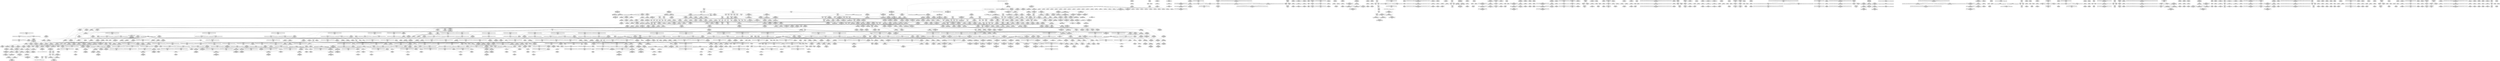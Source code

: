digraph {
	CE0x574d410 [shape=record,shape=Mrecord,label="{CE0x574d410|selinux_ptrace_access_check:_tmp8|security/selinux/hooks.c,1945}"]
	CE0x57e09d0 [shape=record,shape=Mrecord,label="{CE0x57e09d0|i64*_getelementptr_inbounds_(_4_x_i64_,_4_x_i64_*___llvm_gcov_ctr133,_i64_0,_i64_2)|*Constant*}"]
	CE0x57c4c00 [shape=record,shape=Mrecord,label="{CE0x57c4c00|task_sid:_tmp8|security/selinux/hooks.c,208|*SummSource*}"]
	CE0x5801740 [shape=record,shape=Mrecord,label="{CE0x5801740|current_sid:_security|security/selinux/hooks.c,218}"]
	CE0x575e200 [shape=record,shape=Mrecord,label="{CE0x575e200|i64_2|*Constant*|*SummSource*}"]
	CE0x57c1b30 [shape=record,shape=Mrecord,label="{CE0x57c1b30|task_sid:_tmp6|security/selinux/hooks.c,208|*SummSource*}"]
	CE0x5777c60 [shape=record,shape=Mrecord,label="{CE0x5777c60|selinux_ptrace_access_check:_call5|security/selinux/hooks.c,1948|*SummSource*}"]
	CE0x57ece40 [shape=record,shape=Mrecord,label="{CE0x57ece40|i64*_getelementptr_inbounds_(_11_x_i64_,_11_x_i64_*___llvm_gcov_ctr127,_i64_0,_i64_8)|*Constant*|*SummSink*}"]
	CE0x57a70b0 [shape=record,shape=Mrecord,label="{CE0x57a70b0|current_sid:_tmp20|security/selinux/hooks.c,218}"]
	CE0x576da30 [shape=record,shape=Mrecord,label="{CE0x576da30|task_sid:_tmp2|*SummSource*}"]
	CE0x57d3ff0 [shape=record,shape=Mrecord,label="{CE0x57d3ff0|rcu_read_unlock:_tmp7|include/linux/rcupdate.h,933}"]
	CE0x57558a0 [shape=record,shape=Mrecord,label="{CE0x57558a0|current_sid:_tmp}"]
	CE0x5819b20 [shape=record,shape=Mrecord,label="{CE0x5819b20|_call_void_mcount()_#3}"]
	CE0x574ef70 [shape=record,shape=Mrecord,label="{CE0x574ef70|task_sid:_entry}"]
	CE0x57ca940 [shape=record,shape=Mrecord,label="{CE0x57ca940|rcu_read_lock:_call|include/linux/rcupdate.h,882|*SummSink*}"]
	CE0x57c6600 [shape=record,shape=Mrecord,label="{CE0x57c6600|rcu_read_lock:_land.lhs.true2|*SummSource*}"]
	CE0x574ab70 [shape=record,shape=Mrecord,label="{CE0x574ab70|selinux_ptrace_access_check:_entry|*SummSink*}"]
	CE0x57690a0 [shape=record,shape=Mrecord,label="{CE0x57690a0|selinux_ptrace_access_check:_tmp2|security/selinux/hooks.c,1942}"]
	CE0x57a51c0 [shape=record,shape=Mrecord,label="{CE0x57a51c0|current_sid:_tmp8|security/selinux/hooks.c,218|*SummSource*}"]
	CE0x57f5800 [shape=record,shape=Mrecord,label="{CE0x57f5800|rcu_read_unlock:_tobool|include/linux/rcupdate.h,933}"]
	CE0x576fd90 [shape=record,shape=Mrecord,label="{CE0x576fd90|selinux_ptrace_access_check:_call3|security/selinux/hooks.c,1946}"]
	CE0x57f71e0 [shape=record,shape=Mrecord,label="{CE0x57f71e0|i64*_getelementptr_inbounds_(_11_x_i64_,_11_x_i64_*___llvm_gcov_ctr127,_i64_0,_i64_0)|*Constant*}"]
	CE0x579fda0 [shape=record,shape=Mrecord,label="{CE0x579fda0|_ret_i32_%tmp24,_!dbg_!27742|security/selinux/hooks.c,220}"]
	CE0x5764800 [shape=record,shape=Mrecord,label="{CE0x5764800|current_sid:_tmp9|security/selinux/hooks.c,218|*SummSink*}"]
	CE0x57f8f40 [shape=record,shape=Mrecord,label="{CE0x57f8f40|rcu_read_unlock:_tmp21|include/linux/rcupdate.h,935}"]
	CE0x57a2f50 [shape=record,shape=Mrecord,label="{CE0x57a2f50|_ret_void,_!dbg_!27717|include/linux/rcupdate.h,419}"]
	CE0x57bde20 [shape=record,shape=Mrecord,label="{CE0x57bde20|i64_6|*Constant*|*SummSource*}"]
	CE0x5858390 [shape=record,shape=Mrecord,label="{CE0x5858390|__rcu_read_lock:_tmp5|include/linux/rcupdate.h,239|*SummSource*}"]
	CE0x579e4e0 [shape=record,shape=Mrecord,label="{CE0x579e4e0|task_sid:_tmp14|security/selinux/hooks.c,208|*SummSource*}"]
	CE0x5876a60 [shape=record,shape=Mrecord,label="{CE0x5876a60|i64*_getelementptr_inbounds_(_4_x_i64_,_4_x_i64_*___llvm_gcov_ctr130,_i64_0,_i64_3)|*Constant*}"]
	CE0x58b1060 [shape=record,shape=Mrecord,label="{CE0x58b1060|__preempt_count_sub:_tmp1|*SummSink*}"]
	CE0x579c650 [shape=record,shape=Mrecord,label="{CE0x579c650|current_sid:_tmp1}"]
	CE0x57ed630 [shape=record,shape=Mrecord,label="{CE0x57ed630|rcu_read_lock:_tmp16|include/linux/rcupdate.h,882}"]
	CE0x5753700 [shape=record,shape=Mrecord,label="{CE0x5753700|task_sid:_task|Function::task_sid&Arg::task::|*SummSource*}"]
	CE0x57ec140 [shape=record,shape=Mrecord,label="{CE0x57ec140|get_current:_tmp1|*SummSource*}"]
	CE0x576d8f0 [shape=record,shape=Mrecord,label="{CE0x576d8f0|i32_0|*Constant*}"]
	CE0x57cf040 [shape=record,shape=Mrecord,label="{CE0x57cf040|current_sid:_sid|security/selinux/hooks.c,220}"]
	CE0x57d3de0 [shape=record,shape=Mrecord,label="{CE0x57d3de0|task_sid:_tmp20|security/selinux/hooks.c,208}"]
	CE0x57c8260 [shape=record,shape=Mrecord,label="{CE0x57c8260|rcu_read_unlock:_tmp14|include/linux/rcupdate.h,933}"]
	CE0x576ffc0 [shape=record,shape=Mrecord,label="{CE0x576ffc0|selinux_ptrace_access_check:_child|Function::selinux_ptrace_access_check&Arg::child::|*SummSource*}"]
	CE0x57aada0 [shape=record,shape=Mrecord,label="{CE0x57aada0|i8*_getelementptr_inbounds_(_41_x_i8_,_41_x_i8_*_.str44,_i32_0,_i32_0)|*Constant*|*SummSink*}"]
	CE0x581fae0 [shape=record,shape=Mrecord,label="{CE0x581fae0|VOIDTB_TE:_CE_48,52_}"]
	CE0x57fb0b0 [shape=record,shape=Mrecord,label="{CE0x57fb0b0|GLOBAL:_rcu_lock_release|*Constant*|*SummSource*}"]
	CE0x57d0550 [shape=record,shape=Mrecord,label="{CE0x57d0550|i32_78|*Constant*}"]
	CE0x57be8e0 [shape=record,shape=Mrecord,label="{CE0x57be8e0|rcu_read_lock:_tmp10|include/linux/rcupdate.h,882|*SummSink*}"]
	CE0x574e4a0 [shape=record,shape=Mrecord,label="{CE0x574e4a0|selinux_ptrace_access_check:_and|security/selinux/hooks.c,1945|*SummSink*}"]
	CE0x57ff040 [shape=record,shape=Mrecord,label="{CE0x57ff040|task_sid:_tobool|security/selinux/hooks.c,208}"]
	CE0x5801dd0 [shape=record,shape=Mrecord,label="{CE0x5801dd0|current_sid:_tmp1}"]
	CE0x57777a0 [shape=record,shape=Mrecord,label="{CE0x57777a0|_call_void_lockdep_rcu_suspicious(i8*_getelementptr_inbounds_(_25_x_i8_,_25_x_i8_*_.str3,_i32_0,_i32_0),_i32_218,_i8*_getelementptr_inbounds_(_45_x_i8_,_45_x_i8_*_.str12,_i32_0,_i32_0))_#10,_!dbg_!27727|security/selinux/hooks.c,218}"]
	CE0x57ab1f0 [shape=record,shape=Mrecord,label="{CE0x57ab1f0|i64*_getelementptr_inbounds_(_13_x_i64_,_13_x_i64_*___llvm_gcov_ctr126,_i64_0,_i64_9)|*Constant*|*SummSource*}"]
	CE0x579fbb0 [shape=record,shape=Mrecord,label="{CE0x579fbb0|GLOBAL:_task_sid|*Constant*}"]
	CE0x5843ad0 [shape=record,shape=Mrecord,label="{CE0x5843ad0|rcu_lock_release:___here|*SummSource*}"]
	CE0x576c130 [shape=record,shape=Mrecord,label="{CE0x576c130|i64*_getelementptr_inbounds_(_9_x_i64_,_9_x_i64_*___llvm_gcov_ctr124,_i64_0,_i64_6)|*Constant*}"]
	CE0x5761560 [shape=record,shape=Mrecord,label="{CE0x5761560|i64*_getelementptr_inbounds_(_11_x_i64_,_11_x_i64_*___llvm_gcov_ctr125,_i64_0,_i64_10)|*Constant*|*SummSink*}"]
	CE0x579faa0 [shape=record,shape=Mrecord,label="{CE0x579faa0|task_sid:_call|security/selinux/hooks.c,208}"]
	CE0x57daef0 [shape=record,shape=Mrecord,label="{CE0x57daef0|rcu_read_unlock:_tmp10|include/linux/rcupdate.h,933|*SummSink*}"]
	CE0x57b5380 [shape=record,shape=Mrecord,label="{CE0x57b5380|rcu_read_lock:_tmp7|include/linux/rcupdate.h,882}"]
	CE0x5889460 [shape=record,shape=Mrecord,label="{CE0x5889460|__preempt_count_add:_tmp7|./arch/x86/include/asm/preempt.h,73|*SummSource*}"]
	CE0x57e5ea0 [shape=record,shape=Mrecord,label="{CE0x57e5ea0|i64*_getelementptr_inbounds_(_13_x_i64_,_13_x_i64_*___llvm_gcov_ctr126,_i64_0,_i64_12)|*Constant*}"]
	CE0x5757e30 [shape=record,shape=Mrecord,label="{CE0x5757e30|selinux_ptrace_access_check:_if.end6}"]
	CE0x57f5ab0 [shape=record,shape=Mrecord,label="{CE0x57f5ab0|rcu_read_unlock:_tobool|include/linux/rcupdate.h,933|*SummSink*}"]
	CE0x5778e70 [shape=record,shape=Mrecord,label="{CE0x5778e70|current_has_perm:_tmp1|*SummSource*}"]
	CE0x581c860 [shape=record,shape=Mrecord,label="{CE0x581c860|rcu_read_unlock:_tmp2|*SummSource*}"]
	CE0x58119b0 [shape=record,shape=Mrecord,label="{CE0x58119b0|rcu_read_lock:_tmp8|include/linux/rcupdate.h,882|*SummSink*}"]
	CE0x579db70 [shape=record,shape=Mrecord,label="{CE0x579db70|current_has_perm:_call1|security/selinux/hooks.c,1543}"]
	CE0x574fa90 [shape=record,shape=Mrecord,label="{CE0x574fa90|2472:_%struct.cred*,_:_CRE:_elem_0:default:}"]
	CE0x6862ab0 [shape=record,shape=Mrecord,label="{CE0x6862ab0|i64_0|*Constant*|*SummSink*}"]
	CE0x57d2340 [shape=record,shape=Mrecord,label="{CE0x57d2340|rcu_read_unlock:_land.lhs.true|*SummSource*}"]
	CE0x5813830 [shape=record,shape=Mrecord,label="{CE0x5813830|i64_5|*Constant*}"]
	CE0x580a840 [shape=record,shape=Mrecord,label="{CE0x580a840|cred_sid:_bb|*SummSink*}"]
	CE0x57f4150 [shape=record,shape=Mrecord,label="{CE0x57f4150|GLOBAL:_rcu_lock_acquire|*Constant*}"]
	CE0x580d920 [shape=record,shape=Mrecord,label="{CE0x580d920|i8*_getelementptr_inbounds_(_42_x_i8_,_42_x_i8_*_.str46,_i32_0,_i32_0)|*Constant*|*SummSink*}"]
	CE0x57bc680 [shape=record,shape=Mrecord,label="{CE0x57bc680|task_sid:_tmp5|security/selinux/hooks.c,208|*SummSink*}"]
	CE0x581d730 [shape=record,shape=Mrecord,label="{CE0x581d730|rcu_read_lock:_call3|include/linux/rcupdate.h,882|*SummSource*}"]
	CE0x5841d40 [shape=record,shape=Mrecord,label="{CE0x5841d40|__preempt_count_add:_bb|*SummSink*}"]
	CE0x5759c90 [shape=record,shape=Mrecord,label="{CE0x5759c90|selinux_ptrace_access_check:_retval.0}"]
	CE0x57ebf60 [shape=record,shape=Mrecord,label="{CE0x57ebf60|rcu_read_lock:_tmp12|include/linux/rcupdate.h,882|*SummSink*}"]
	CE0x57b7630 [shape=record,shape=Mrecord,label="{CE0x57b7630|current_sid:_sid|security/selinux/hooks.c,220}"]
	CE0x5802990 [shape=record,shape=Mrecord,label="{CE0x5802990|current_sid:_tmp22|security/selinux/hooks.c,218}"]
	CE0x5846370 [shape=record,shape=Mrecord,label="{CE0x5846370|rcu_lock_release:_tmp7|*SummSink*}"]
	CE0x575f770 [shape=record,shape=Mrecord,label="{CE0x575f770|rcu_read_lock:_tmp2|*SummSource*}"]
	CE0x5876ec0 [shape=record,shape=Mrecord,label="{CE0x5876ec0|__rcu_read_lock:_tmp3|*SummSink*}"]
	CE0x57eaae0 [shape=record,shape=Mrecord,label="{CE0x57eaae0|COLLAPSED:_GCMRE___llvm_gcov_ctr127_internal_global_11_x_i64_zeroinitializer:_elem_0:default:}"]
	CE0x57b8a60 [shape=record,shape=Mrecord,label="{CE0x57b8a60|_call_void_mcount()_#3}"]
	CE0x585c330 [shape=record,shape=Mrecord,label="{CE0x585c330|__rcu_read_unlock:_tmp3|*SummSource*}"]
	CE0x57d4dd0 [shape=record,shape=Mrecord,label="{CE0x57d4dd0|__rcu_read_lock:_do.body}"]
	CE0x5841eb0 [shape=record,shape=Mrecord,label="{CE0x5841eb0|i64*_getelementptr_inbounds_(_4_x_i64_,_4_x_i64_*___llvm_gcov_ctr129,_i64_0,_i64_0)|*Constant*|*SummSink*}"]
	CE0x574e270 [shape=record,shape=Mrecord,label="{CE0x574e270|get_current:_tmp2|*SummSink*}"]
	CE0x57b0650 [shape=record,shape=Mrecord,label="{CE0x57b0650|_call_void_rcu_read_unlock()_#10,_!dbg_!27748|security/selinux/hooks.c,209|*SummSource*}"]
	CE0x5841390 [shape=record,shape=Mrecord,label="{CE0x5841390|__rcu_read_lock:_do.end}"]
	CE0x57f5ee0 [shape=record,shape=Mrecord,label="{CE0x57f5ee0|rcu_read_unlock:_if.end}"]
	CE0x5767680 [shape=record,shape=Mrecord,label="{CE0x5767680|_ret_i32_%tmp24,_!dbg_!27742|security/selinux/hooks.c,220}"]
	CE0x57e1600 [shape=record,shape=Mrecord,label="{CE0x57e1600|rcu_lock_acquire:_tmp3|*SummSink*}"]
	CE0x57cf3e0 [shape=record,shape=Mrecord,label="{CE0x57cf3e0|current_sid:_call4|security/selinux/hooks.c,218}"]
	CE0x57a8f00 [shape=record,shape=Mrecord,label="{CE0x57a8f00|current_sid:_cred|security/selinux/hooks.c,218|*SummSource*}"]
	CE0x57ba7a0 [shape=record,shape=Mrecord,label="{CE0x57ba7a0|avc_has_perm:_requested|Function::avc_has_perm&Arg::requested::}"]
	CE0x57b5060 [shape=record,shape=Mrecord,label="{CE0x57b5060|rcu_read_lock:_tmp6|include/linux/rcupdate.h,882|*SummSource*}"]
	"CONST[source:1(input),value:2(dynamic)][purpose:{subject}]"
	CE0x57a06e0 [shape=record,shape=Mrecord,label="{CE0x57a06e0|task_sid:_tmp15|security/selinux/hooks.c,208|*SummSource*}"]
	CE0x58109f0 [shape=record,shape=Mrecord,label="{CE0x58109f0|cred_sid:_tmp4|*LoadInst*|security/selinux/hooks.c,196|*SummSource*}"]
	CE0x5888940 [shape=record,shape=Mrecord,label="{CE0x5888940|i64*_getelementptr_inbounds_(_4_x_i64_,_4_x_i64_*___llvm_gcov_ctr135,_i64_0,_i64_2)|*Constant*|*SummSource*}"]
	CE0x57515e0 [shape=record,shape=Mrecord,label="{CE0x57515e0|i64*_getelementptr_inbounds_(_9_x_i64_,_9_x_i64_*___llvm_gcov_ctr124,_i64_0,_i64_6)|*Constant*|*SummSink*}"]
	CE0x5756550 [shape=record,shape=Mrecord,label="{CE0x5756550|i16_6|*Constant*|*SummSource*}"]
	CE0x579a5f0 [shape=record,shape=Mrecord,label="{CE0x579a5f0|i8*_getelementptr_inbounds_(_45_x_i8_,_45_x_i8_*_.str12,_i32_0,_i32_0)|*Constant*|*SummSink*}"]
	CE0x585db20 [shape=record,shape=Mrecord,label="{CE0x585db20|i64*_getelementptr_inbounds_(_4_x_i64_,_4_x_i64_*___llvm_gcov_ctr133,_i64_0,_i64_0)|*Constant*|*SummSource*}"]
	CE0x580c220 [shape=record,shape=Mrecord,label="{CE0x580c220|task_sid:_tmp17|security/selinux/hooks.c,208}"]
	CE0x57a0be0 [shape=record,shape=Mrecord,label="{CE0x57a0be0|task_sid:_tmp16|security/selinux/hooks.c,208|*SummSource*}"]
	CE0x5883e40 [shape=record,shape=Mrecord,label="{CE0x5883e40|__preempt_count_sub:_tmp3|*SummSink*}"]
	CE0x57edc70 [shape=record,shape=Mrecord,label="{CE0x57edc70|i64*_getelementptr_inbounds_(_11_x_i64_,_11_x_i64_*___llvm_gcov_ctr127,_i64_0,_i64_8)|*Constant*}"]
	CE0x57a3df0 [shape=record,shape=Mrecord,label="{CE0x57a3df0|i64*_getelementptr_inbounds_(_2_x_i64_,_2_x_i64_*___llvm_gcov_ctr136,_i64_0,_i64_0)|*Constant*}"]
	CE0x5751650 [shape=record,shape=Mrecord,label="{CE0x5751650|selinux_ptrace_access_check:_tmp10|security/selinux/hooks.c,1945|*SummSource*}"]
	CE0x585f790 [shape=record,shape=Mrecord,label="{CE0x585f790|__preempt_count_sub:_tmp3}"]
	CE0x57bb080 [shape=record,shape=Mrecord,label="{CE0x57bb080|get_current:_bb}"]
	CE0x585e100 [shape=record,shape=Mrecord,label="{CE0x585e100|_call_void_asm_addl_$1,_%gs:$0_,_*m,ri,*m,_dirflag_,_fpsr_,_flags_(i32*___preempt_count,_i32_%val,_i32*___preempt_count)_#3,_!dbg_!27714,_!srcloc_!27717|./arch/x86/include/asm/preempt.h,72|*SummSink*}"]
	CE0x58098c0 [shape=record,shape=Mrecord,label="{CE0x58098c0|i64*_getelementptr_inbounds_(_11_x_i64_,_11_x_i64_*___llvm_gcov_ctr127,_i64_0,_i64_10)|*Constant*|*SummSink*}"]
	CE0x57f5f80 [shape=record,shape=Mrecord,label="{CE0x57f5f80|rcu_read_unlock:_if.end|*SummSource*}"]
	CE0x57b6780 [shape=record,shape=Mrecord,label="{CE0x57b6780|COLLAPSED:_CMRE:_elem_0::|security/selinux/hooks.c,218}"]
	CE0x57ee370 [shape=record,shape=Mrecord,label="{CE0x57ee370|rcu_read_lock:_tmp18|include/linux/rcupdate.h,882}"]
	CE0x581ee80 [shape=record,shape=Mrecord,label="{CE0x581ee80|rcu_read_lock:_tmp14|include/linux/rcupdate.h,882|*SummSource*}"]
	CE0x58044c0 [shape=record,shape=Mrecord,label="{CE0x58044c0|rcu_lock_acquire:_tmp7|*SummSource*}"]
	CE0x5759fd0 [shape=record,shape=Mrecord,label="{CE0x5759fd0|i64*_getelementptr_inbounds_(_9_x_i64_,_9_x_i64_*___llvm_gcov_ctr124,_i64_0,_i64_8)|*Constant*|*SummSink*}"]
	CE0x579ce00 [shape=record,shape=Mrecord,label="{CE0x579ce00|current_sid:_tmp14|security/selinux/hooks.c,218|*SummSink*}"]
	CE0x57cbe90 [shape=record,shape=Mrecord,label="{CE0x57cbe90|current_sid:_tobool|security/selinux/hooks.c,218}"]
	CE0x57a7a70 [shape=record,shape=Mrecord,label="{CE0x57a7a70|current_sid:_call4|security/selinux/hooks.c,218|*SummSource*}"]
	CE0x57a1ee0 [shape=record,shape=Mrecord,label="{CE0x57a1ee0|i64*_getelementptr_inbounds_(_2_x_i64_,_2_x_i64_*___llvm_gcov_ctr136,_i64_0,_i64_0)|*Constant*|*SummSink*}"]
	CE0x57abfb0 [shape=record,shape=Mrecord,label="{CE0x57abfb0|task_sid:_tmp21|security/selinux/hooks.c,208|*SummSource*}"]
	CE0x58410a0 [shape=record,shape=Mrecord,label="{CE0x58410a0|__rcu_read_unlock:_tmp|*SummSource*}"]
	CE0x5895730 [shape=record,shape=Mrecord,label="{CE0x5895730|i64*_getelementptr_inbounds_(_4_x_i64_,_4_x_i64_*___llvm_gcov_ctr129,_i64_0,_i64_2)|*Constant*}"]
	CE0x576d6c0 [shape=record,shape=Mrecord,label="{CE0x576d6c0|current_sid:_tobool|security/selinux/hooks.c,218|*SummSink*}"]
	CE0x5763790 [shape=record,shape=Mrecord,label="{CE0x5763790|current_sid:_tmp17|security/selinux/hooks.c,218|*SummSource*}"]
	CE0x57cfc00 [shape=record,shape=Mrecord,label="{CE0x57cfc00|GLOBAL:_rcu_read_unlock.__warned|Global_var:rcu_read_unlock.__warned|*SummSource*}"]
	CE0x57cb650 [shape=record,shape=Mrecord,label="{CE0x57cb650|rcu_lock_acquire:_indirectgoto}"]
	CE0x5744b30 [shape=record,shape=Mrecord,label="{CE0x5744b30|current_has_perm:_tsk|Function::current_has_perm&Arg::tsk::|*SummSource*}"]
	CE0x5763e10 [shape=record,shape=Mrecord,label="{CE0x5763e10|current_sid:_tmp12|security/selinux/hooks.c,218|*SummSource*}"]
	CE0x57f0ca0 [shape=record,shape=Mrecord,label="{CE0x57f0ca0|i64*_getelementptr_inbounds_(_4_x_i64_,_4_x_i64_*___llvm_gcov_ctr128,_i64_0,_i64_1)|*Constant*}"]
	CE0x57afcb0 [shape=record,shape=Mrecord,label="{CE0x57afcb0|cred_sid:_cred|Function::cred_sid&Arg::cred::|*SummSource*}"]
	CE0x5761710 [shape=record,shape=Mrecord,label="{CE0x5761710|selinux_ptrace_access_check:_tmp17|security/selinux/hooks.c,1952|*SummSink*}"]
	CE0x579e1f0 [shape=record,shape=Mrecord,label="{CE0x579e1f0|i64_7|*Constant*}"]
	CE0x57aba00 [shape=record,shape=Mrecord,label="{CE0x57aba00|task_sid:_tmp20|security/selinux/hooks.c,208|*SummSource*}"]
	CE0x5888790 [shape=record,shape=Mrecord,label="{CE0x5888790|i64*_getelementptr_inbounds_(_4_x_i64_,_4_x_i64_*___llvm_gcov_ctr135,_i64_0,_i64_1)|*Constant*|*SummSource*}"]
	CE0x575ddd0 [shape=record,shape=Mrecord,label="{CE0x575ddd0|selinux_ptrace_access_check:_tmp7|security/selinux/hooks.c,1943}"]
	CE0x5845910 [shape=record,shape=Mrecord,label="{CE0x5845910|i64*_getelementptr_inbounds_(_4_x_i64_,_4_x_i64_*___llvm_gcov_ctr133,_i64_0,_i64_3)|*Constant*|*SummSource*}"]
	CE0x57b6b70 [shape=record,shape=Mrecord,label="{CE0x57b6b70|current_sid:_tmp22|security/selinux/hooks.c,218|*SummSink*}"]
	CE0x5820860 [shape=record,shape=Mrecord,label="{CE0x5820860|selinux_ptrace_access_check:_mode|Function::selinux_ptrace_access_check&Arg::mode::|*SummSource*}"]
	CE0x57c2d20 [shape=record,shape=Mrecord,label="{CE0x57c2d20|_call_void_mcount()_#3}"]
	CE0x57c8910 [shape=record,shape=Mrecord,label="{CE0x57c8910|rcu_read_unlock:_tmp15|include/linux/rcupdate.h,933|*SummSource*}"]
	CE0x5768440 [shape=record,shape=Mrecord,label="{CE0x5768440|current_sid:_land.lhs.true2|*SummSink*}"]
	CE0x579e5f0 [shape=record,shape=Mrecord,label="{CE0x579e5f0|task_sid:_tmp14|security/selinux/hooks.c,208|*SummSink*}"]
	CE0x581f820 [shape=record,shape=Mrecord,label="{CE0x581f820|VOIDTB_TE:_CE_32,36_}"]
	CE0x57b9160 [shape=record,shape=Mrecord,label="{CE0x57b9160|avc_has_perm:_tsid|Function::avc_has_perm&Arg::tsid::}"]
	CE0x580dda0 [shape=record,shape=Mrecord,label="{CE0x580dda0|i64*_getelementptr_inbounds_(_11_x_i64_,_11_x_i64_*___llvm_gcov_ctr127,_i64_0,_i64_9)|*Constant*|*SummSource*}"]
	CE0x57c3350 [shape=record,shape=Mrecord,label="{CE0x57c3350|task_sid:_tmp7|security/selinux/hooks.c,208|*SummSource*}"]
	CE0x5759e50 [shape=record,shape=Mrecord,label="{CE0x5759e50|_ret_i32_%call2,_!dbg_!27718|security/selinux/hooks.c,1544|*SummSink*}"]
	CE0x57d35e0 [shape=record,shape=Mrecord,label="{CE0x57d35e0|i1_true|*Constant*}"]
	CE0x57790b0 [shape=record,shape=Mrecord,label="{CE0x57790b0|current_has_perm:_tmp1|*SummSink*}"]
	CE0x581e020 [shape=record,shape=Mrecord,label="{CE0x581e020|rcu_read_unlock:_tmp11|include/linux/rcupdate.h,933|*SummSink*}"]
	CE0x5844a10 [shape=record,shape=Mrecord,label="{CE0x5844a10|GLOBAL:___preempt_count|Global_var:__preempt_count|*SummSource*}"]
	CE0x57a9700 [shape=record,shape=Mrecord,label="{CE0x57a9700|task_sid:_tmp19|security/selinux/hooks.c,208}"]
	CE0x57c9070 [shape=record,shape=Mrecord,label="{CE0x57c9070|rcu_read_unlock:_tmp13|include/linux/rcupdate.h,933}"]
	CE0x57b1330 [shape=record,shape=Mrecord,label="{CE0x57b1330|_ret_void,_!dbg_!27735|include/linux/rcupdate.h,938}"]
	CE0x576e7e0 [shape=record,shape=Mrecord,label="{CE0x576e7e0|i64_5|*Constant*|*SummSink*}"]
	CE0x576e4f0 [shape=record,shape=Mrecord,label="{CE0x576e4f0|i64*_getelementptr_inbounds_(_13_x_i64_,_13_x_i64_*___llvm_gcov_ctr126,_i64_0,_i64_1)|*Constant*|*SummSource*}"]
	CE0x5762370 [shape=record,shape=Mrecord,label="{CE0x5762370|task_sid:_tmp17|security/selinux/hooks.c,208|*SummSink*}"]
	CE0x585ccf0 [shape=record,shape=Mrecord,label="{CE0x585ccf0|rcu_lock_acquire:___here|*SummSink*}"]
	CE0x581fe00 [shape=record,shape=Mrecord,label="{CE0x581fe00|VOIDTB_TE:_CE_72,80_}"]
	CE0x579d320 [shape=record,shape=Mrecord,label="{CE0x579d320|i1_true|*Constant*|*SummSink*}"]
	CE0x57ba560 [shape=record,shape=Mrecord,label="{CE0x57ba560|task_sid:_tobool|security/selinux/hooks.c,208|*SummSink*}"]
	CE0x57f28e0 [shape=record,shape=Mrecord,label="{CE0x57f28e0|rcu_read_lock:_tmp1}"]
	CE0x57e9a80 [shape=record,shape=Mrecord,label="{CE0x57e9a80|rcu_read_lock:_tmp4|include/linux/rcupdate.h,882}"]
	CE0x57f9210 [shape=record,shape=Mrecord,label="{CE0x57f9210|i64*_getelementptr_inbounds_(_11_x_i64_,_11_x_i64_*___llvm_gcov_ctr132,_i64_0,_i64_10)|*Constant*|*SummSource*}"]
	CE0x57511f0 [shape=record,shape=Mrecord,label="{CE0x57511f0|avc_has_perm:_ssid|Function::avc_has_perm&Arg::ssid::|*SummSink*}"]
	CE0x57a23c0 [shape=record,shape=Mrecord,label="{CE0x57a23c0|current_sid:_do.end|*SummSource*}"]
	CE0x576e1e0 [shape=record,shape=Mrecord,label="{CE0x576e1e0|task_sid:_tmp1|*SummSink*}"]
	CE0x57cfdd0 [shape=record,shape=Mrecord,label="{CE0x57cfdd0|i64*_getelementptr_inbounds_(_4_x_i64_,_4_x_i64_*___llvm_gcov_ctr130,_i64_0,_i64_1)|*Constant*}"]
	CE0x576beb0 [shape=record,shape=Mrecord,label="{CE0x576beb0|selinux_ptrace_access_check:_tmp11|security/selinux/hooks.c,1945|*SummSink*}"]
	CE0x5862820 [shape=record,shape=Mrecord,label="{CE0x5862820|_call_void___preempt_count_sub(i32_1)_#10,_!dbg_!27715|include/linux/rcupdate.h,244|*SummSink*}"]
	CE0x585c270 [shape=record,shape=Mrecord,label="{CE0x585c270|__rcu_read_unlock:_tmp3}"]
	CE0x57fc4a0 [shape=record,shape=Mrecord,label="{CE0x57fc4a0|GLOBAL:___rcu_read_unlock|*Constant*|*SummSink*}"]
	CE0x581c5a0 [shape=record,shape=Mrecord,label="{CE0x581c5a0|current_sid:_tmp13|security/selinux/hooks.c,218}"]
	CE0x57f9a00 [shape=record,shape=Mrecord,label="{CE0x57f9a00|rcu_read_unlock:_tmp22|include/linux/rcupdate.h,935}"]
	CE0x58a2540 [shape=record,shape=Mrecord,label="{CE0x58a2540|__preempt_count_sub:_do.end|*SummSink*}"]
	CE0x5895cd0 [shape=record,shape=Mrecord,label="{CE0x5895cd0|COLLAPSED:_GCMRE___llvm_gcov_ctr134_internal_global_4_x_i64_zeroinitializer:_elem_0:default:}"]
	CE0x57c5fa0 [shape=record,shape=Mrecord,label="{CE0x57c5fa0|i64*_getelementptr_inbounds_(_2_x_i64_,_2_x_i64_*___llvm_gcov_ctr131,_i64_0,_i64_0)|*Constant*|*SummSource*}"]
	CE0x5764fd0 [shape=record,shape=Mrecord,label="{CE0x5764fd0|current_sid:_bb}"]
	CE0x57d90e0 [shape=record,shape=Mrecord,label="{CE0x57d90e0|i64*_getelementptr_inbounds_(_11_x_i64_,_11_x_i64_*___llvm_gcov_ctr132,_i64_0,_i64_8)|*Constant*|*SummSink*}"]
	CE0x57fbe50 [shape=record,shape=Mrecord,label="{CE0x57fbe50|_call_void___rcu_read_unlock()_#10,_!dbg_!27734|include/linux/rcupdate.h,937|*SummSource*}"]
	CE0x5781400 [shape=record,shape=Mrecord,label="{CE0x5781400|selinux_ptrace_access_check:_tmp8|security/selinux/hooks.c,1945|*SummSink*}"]
	CE0x57f7080 [shape=record,shape=Mrecord,label="{CE0x57f7080|rcu_read_lock:_land.lhs.true|*SummSink*}"]
	CE0x5861550 [shape=record,shape=Mrecord,label="{CE0x5861550|__preempt_count_add:_tmp4|./arch/x86/include/asm/preempt.h,72|*SummSource*}"]
	CE0x57e6b00 [shape=record,shape=Mrecord,label="{CE0x57e6b00|task_sid:_tmp8|security/selinux/hooks.c,208}"]
	CE0x57a0d10 [shape=record,shape=Mrecord,label="{CE0x57a0d10|task_sid:_tmp16|security/selinux/hooks.c,208|*SummSink*}"]
	CE0x57ed150 [shape=record,shape=Mrecord,label="{CE0x57ed150|rcu_read_lock:_tmp15|include/linux/rcupdate.h,882}"]
	CE0x57b4cb0 [shape=record,shape=Mrecord,label="{CE0x57b4cb0|cred_sid:_security|security/selinux/hooks.c,196|*SummSource*}"]
	CE0x575e5e0 [shape=record,shape=Mrecord,label="{CE0x575e5e0|selinux_ptrace_access_check:_and|security/selinux/hooks.c,1945}"]
	CE0x57a4130 [shape=record,shape=Mrecord,label="{CE0x57a4130|current_sid:_tmp8|security/selinux/hooks.c,218}"]
	CE0x579b6d0 [shape=record,shape=Mrecord,label="{CE0x579b6d0|current_sid:_tobool1|security/selinux/hooks.c,218|*SummSink*}"]
	CE0x588be70 [shape=record,shape=Mrecord,label="{CE0x588be70|i64*_getelementptr_inbounds_(_4_x_i64_,_4_x_i64_*___llvm_gcov_ctr129,_i64_0,_i64_0)|*Constant*|*SummSource*}"]
	CE0x5768300 [shape=record,shape=Mrecord,label="{CE0x5768300|i64*_getelementptr_inbounds_(_11_x_i64_,_11_x_i64_*___llvm_gcov_ctr125,_i64_0,_i64_0)|*Constant*|*SummSink*}"]
	CE0x576b020 [shape=record,shape=Mrecord,label="{CE0x576b020|i64*_getelementptr_inbounds_(_2_x_i64_,_2_x_i64_*___llvm_gcov_ctr136,_i64_0,_i64_1)|*Constant*}"]
	CE0x57b0c10 [shape=record,shape=Mrecord,label="{CE0x57b0c10|rcu_read_unlock:_entry|*SummSource*}"]
	CE0x58100f0 [shape=record,shape=Mrecord,label="{CE0x58100f0|GLOBAL:___llvm_gcov_ctr127|Global_var:__llvm_gcov_ctr127|*SummSource*}"]
	CE0x577dd60 [shape=record,shape=Mrecord,label="{CE0x577dd60|task_sid:_tmp23|security/selinux/hooks.c,208|*SummSink*}"]
	CE0x58618c0 [shape=record,shape=Mrecord,label="{CE0x58618c0|__rcu_read_unlock:_tmp6|include/linux/rcupdate.h,245}"]
	CE0x58acbb0 [shape=record,shape=Mrecord,label="{CE0x58acbb0|__preempt_count_sub:_tmp|*SummSource*}"]
	CE0x57fc2f0 [shape=record,shape=Mrecord,label="{CE0x57fc2f0|GLOBAL:___rcu_read_unlock|*Constant*|*SummSource*}"]
	CE0x585cd80 [shape=record,shape=Mrecord,label="{CE0x585cd80|rcu_lock_acquire:_bb}"]
	CE0x57fae90 [shape=record,shape=Mrecord,label="{CE0x57fae90|GLOBAL:_rcu_lock_release|*Constant*|*SummSink*}"]
	CE0x57a1e20 [shape=record,shape=Mrecord,label="{CE0x57a1e20|GLOBAL:_current_sid.__warned|Global_var:current_sid.__warned}"]
	CE0x5781470 [shape=record,shape=Mrecord,label="{CE0x5781470|selinux_ptrace_access_check:_tmp9|security/selinux/hooks.c,1945}"]
	CE0x576f020 [shape=record,shape=Mrecord,label="{CE0x576f020|_ret_i32_%retval.0,_!dbg_!27728|security/selinux/avc.c,775}"]
	CE0x57fbb30 [shape=record,shape=Mrecord,label="{CE0x57fbb30|_ret_void,_!dbg_!27717|include/linux/rcupdate.h,424}"]
	CE0x57681c0 [shape=record,shape=Mrecord,label="{CE0x57681c0|_call_void_mcount()_#3|*SummSource*}"]
	CE0x577e8e0 [shape=record,shape=Mrecord,label="{CE0x577e8e0|task_sid:_tmp25|security/selinux/hooks.c,208}"]
	CE0x57fb350 [shape=record,shape=Mrecord,label="{CE0x57fb350|_ret_void,_!dbg_!27717|include/linux/rcupdate.h,424|*SummSink*}"]
	CE0x5806fa0 [shape=record,shape=Mrecord,label="{CE0x5806fa0|GLOBAL:___llvm_gcov_ctr126|Global_var:__llvm_gcov_ctr126}"]
	CE0x581fd20 [shape=record,shape=Mrecord,label="{CE0x581fd20|VOIDTB_TE:_CE_64,72_}"]
	CE0x579f590 [shape=record,shape=Mrecord,label="{CE0x579f590|current_sid:_tmp11|security/selinux/hooks.c,218|*SummSink*}"]
	CE0x587f130 [shape=record,shape=Mrecord,label="{CE0x587f130|i64_ptrtoint_(i8*_blockaddress(_rcu_lock_release,_%__here)_to_i64)|*Constant*}"]
	CE0x5770030 [shape=record,shape=Mrecord,label="{CE0x5770030|GLOBAL:_cap_ptrace_access_check|*Constant*}"]
	CE0x581f5a0 [shape=record,shape=Mrecord,label="{CE0x581f5a0|VOIDTB_TE:_CE_16,20_}"]
	CE0x57bd460 [shape=record,shape=Mrecord,label="{CE0x57bd460|rcu_read_lock:_land.lhs.true2}"]
	CE0x5871ec0 [shape=record,shape=Mrecord,label="{CE0x5871ec0|__preempt_count_sub:_tmp7|./arch/x86/include/asm/preempt.h,78|*SummSink*}"]
	CE0x574dd00 [shape=record,shape=Mrecord,label="{CE0x574dd00|i64*_getelementptr_inbounds_(_9_x_i64_,_9_x_i64_*___llvm_gcov_ctr124,_i64_0,_i64_0)|*Constant*}"]
	CE0x587f860 [shape=record,shape=Mrecord,label="{CE0x587f860|rcu_lock_release:_indirectgoto}"]
	CE0x57be640 [shape=record,shape=Mrecord,label="{CE0x57be640|rcu_read_lock:_tmp10|include/linux/rcupdate.h,882}"]
	CE0x57f9520 [shape=record,shape=Mrecord,label="{CE0x57f9520|rcu_read_unlock:_tmp22|include/linux/rcupdate.h,935|*SummSink*}"]
	CE0x57a7e80 [shape=record,shape=Mrecord,label="{CE0x57a7e80|GLOBAL:_get_current|*Constant*}"]
	CE0x576aad0 [shape=record,shape=Mrecord,label="{CE0x576aad0|i64*_getelementptr_inbounds_(_11_x_i64_,_11_x_i64_*___llvm_gcov_ctr125,_i64_0,_i64_1)|*Constant*}"]
	CE0x57bbe50 [shape=record,shape=Mrecord,label="{CE0x57bbe50|task_sid:_tmp|*SummSource*}"]
	CE0x57e7240 [shape=record,shape=Mrecord,label="{CE0x57e7240|i64*_getelementptr_inbounds_(_13_x_i64_,_13_x_i64_*___llvm_gcov_ctr126,_i64_0,_i64_11)|*Constant*}"]
	CE0x58760a0 [shape=record,shape=Mrecord,label="{CE0x58760a0|i64_1|*Constant*}"]
	CE0x58745e0 [shape=record,shape=Mrecord,label="{CE0x58745e0|__preempt_count_add:_do.body|*SummSink*}"]
	CE0x57cc1b0 [shape=record,shape=Mrecord,label="{CE0x57cc1b0|__preempt_count_add:_tmp5|./arch/x86/include/asm/preempt.h,72|*SummSource*}"]
	CE0x581be20 [shape=record,shape=Mrecord,label="{CE0x581be20|rcu_read_unlock:_tmp3|*SummSource*}"]
	CE0x57e5020 [shape=record,shape=Mrecord,label="{CE0x57e5020|task_sid:_do.body}"]
	CE0x5872510 [shape=record,shape=Mrecord,label="{CE0x5872510|_ret_void,_!dbg_!27720|./arch/x86/include/asm/preempt.h,78|*SummSink*}"]
	CE0x585ce50 [shape=record,shape=Mrecord,label="{CE0x585ce50|rcu_lock_acquire:_bb|*SummSource*}"]
	CE0x5820750 [shape=record,shape=Mrecord,label="{CE0x5820750|selinux_ptrace_access_check:_mode|Function::selinux_ptrace_access_check&Arg::mode::}"]
	CE0x57bf0d0 [shape=record,shape=Mrecord,label="{CE0x57bf0d0|task_sid:_tmp10|security/selinux/hooks.c,208|*SummSource*}"]
	CE0x577fc40 [shape=record,shape=Mrecord,label="{CE0x577fc40|current_has_perm:_tsk|Function::current_has_perm&Arg::tsk::|*SummSink*}"]
	CE0x57f72b0 [shape=record,shape=Mrecord,label="{CE0x57f72b0|i64*_getelementptr_inbounds_(_11_x_i64_,_11_x_i64_*___llvm_gcov_ctr127,_i64_0,_i64_0)|*Constant*|*SummSource*}"]
	CE0x57566c0 [shape=record,shape=Mrecord,label="{CE0x57566c0|i16_6|*Constant*|*SummSink*}"]
	CE0x5876c70 [shape=record,shape=Mrecord,label="{CE0x5876c70|__rcu_read_lock:_tmp2|*SummSource*}"]
	CE0x57d1740 [shape=record,shape=Mrecord,label="{CE0x57d1740|GLOBAL:___llvm_gcov_ctr125|Global_var:__llvm_gcov_ctr125}"]
	CE0x57bd960 [shape=record,shape=Mrecord,label="{CE0x57bd960|task_sid:_tobool4|security/selinux/hooks.c,208|*SummSource*}"]
	CE0x57d8690 [shape=record,shape=Mrecord,label="{CE0x57d8690|rcu_read_unlock:_tmp16|include/linux/rcupdate.h,933|*SummSink*}"]
	CE0x580fb80 [shape=record,shape=Mrecord,label="{CE0x580fb80|rcu_read_unlock:_tmp5|include/linux/rcupdate.h,933}"]
	CE0x57bf6b0 [shape=record,shape=Mrecord,label="{CE0x57bf6b0|COLLAPSED:_GCMRE___llvm_gcov_ctr128_internal_global_4_x_i64_zeroinitializer:_elem_0:default:}"]
	CE0x57b51d0 [shape=record,shape=Mrecord,label="{CE0x57b51d0|rcu_read_lock:_tmp6|include/linux/rcupdate.h,882|*SummSink*}"]
	CE0x5813250 [shape=record,shape=Mrecord,label="{CE0x5813250|__rcu_read_lock:_entry}"]
	CE0x57e4a50 [shape=record,shape=Mrecord,label="{CE0x57e4a50|GLOBAL:___preempt_count_add|*Constant*}"]
	CE0x57cdb20 [shape=record,shape=Mrecord,label="{CE0x57cdb20|i64*_getelementptr_inbounds_(_11_x_i64_,_11_x_i64_*___llvm_gcov_ctr132,_i64_0,_i64_0)|*Constant*|*SummSource*}"]
	CE0x57af1d0 [shape=record,shape=Mrecord,label="{CE0x57af1d0|task_sid:_call7|security/selinux/hooks.c,208|*SummSink*}"]
	CE0x57dfec0 [shape=record,shape=Mrecord,label="{CE0x57dfec0|i64*_getelementptr_inbounds_(_4_x_i64_,_4_x_i64_*___llvm_gcov_ctr133,_i64_0,_i64_0)|*Constant*|*SummSink*}"]
	CE0x5754e10 [shape=record,shape=Mrecord,label="{CE0x5754e10|_call_void_mcount()_#3|*SummSource*}"]
	CE0x57fd410 [shape=record,shape=Mrecord,label="{CE0x57fd410|current_sid:_land.lhs.true}"]
	CE0x585bdc0 [shape=record,shape=Mrecord,label="{CE0x585bdc0|__preempt_count_sub:_entry}"]
	CE0x57be770 [shape=record,shape=Mrecord,label="{CE0x57be770|rcu_read_lock:_tmp10|include/linux/rcupdate.h,882|*SummSource*}"]
	CE0x57b6170 [shape=record,shape=Mrecord,label="{CE0x57b6170|i32_22|*Constant*|*SummSink*}"]
	CE0x57ce860 [shape=record,shape=Mrecord,label="{CE0x57ce860|__rcu_read_unlock:_tmp5|include/linux/rcupdate.h,244|*SummSource*}"]
	CE0x57599d0 [shape=record,shape=Mrecord,label="{CE0x57599d0|_ret_i32_%call2,_!dbg_!27718|security/selinux/hooks.c,1544}"]
	CE0x5846270 [shape=record,shape=Mrecord,label="{CE0x5846270|rcu_lock_release:_tmp7|*SummSource*}"]
	CE0x57c2260 [shape=record,shape=Mrecord,label="{CE0x57c2260|task_sid:_if.end|*SummSource*}"]
	CE0x580ce10 [shape=record,shape=Mrecord,label="{CE0x580ce10|_call_void_lockdep_rcu_suspicious(i8*_getelementptr_inbounds_(_25_x_i8_,_25_x_i8_*_.str45,_i32_0,_i32_0),_i32_934,_i8*_getelementptr_inbounds_(_44_x_i8_,_44_x_i8_*_.str47,_i32_0,_i32_0))_#10,_!dbg_!27726|include/linux/rcupdate.h,933}"]
	CE0x57b92d0 [shape=record,shape=Mrecord,label="{CE0x57b92d0|task_sid:_tobool|security/selinux/hooks.c,208}"]
	CE0x5858220 [shape=record,shape=Mrecord,label="{CE0x5858220|__rcu_read_lock:_tmp5|include/linux/rcupdate.h,239}"]
	CE0x581f230 [shape=record,shape=Mrecord,label="{CE0x581f230|VOIDTB_TE:_CE_4,8_}"]
	CE0x577ec40 [shape=record,shape=Mrecord,label="{CE0x577ec40|i64*_getelementptr_inbounds_(_11_x_i64_,_11_x_i64_*___llvm_gcov_ctr125,_i64_0,_i64_8)|*Constant*|*SummSource*}"]
	CE0x57ed760 [shape=record,shape=Mrecord,label="{CE0x57ed760|rcu_read_lock:_tmp16|include/linux/rcupdate.h,882|*SummSource*}"]
	CE0x5764bb0 [shape=record,shape=Mrecord,label="{CE0x5764bb0|_call_void_mcount()_#3|*SummSink*}"]
	CE0x5783df0 [shape=record,shape=Mrecord,label="{CE0x5783df0|selinux_ptrace_access_check:_tmp5|security/selinux/hooks.c,1942|*SummSink*}"]
	CE0x58090c0 [shape=record,shape=Mrecord,label="{CE0x58090c0|rcu_read_lock:_land.lhs.true}"]
	CE0x579df00 [shape=record,shape=Mrecord,label="{CE0x579df00|i64*_getelementptr_inbounds_(_11_x_i64_,_11_x_i64_*___llvm_gcov_ctr125,_i64_0,_i64_1)|*Constant*|*SummSink*}"]
	CE0x5865e90 [shape=record,shape=Mrecord,label="{CE0x5865e90|_call_void_mcount()_#3|*SummSink*}"]
	CE0x5770500 [shape=record,shape=Mrecord,label="{CE0x5770500|selinux_ptrace_access_check:_tmp14|security/selinux/hooks.c,1951}"]
	CE0x57af650 [shape=record,shape=Mrecord,label="{CE0x57af650|GLOBAL:_cred_sid|*Constant*|*SummSource*}"]
	CE0x57a78f0 [shape=record,shape=Mrecord,label="{CE0x57a78f0|current_sid:_call4|security/selinux/hooks.c,218}"]
	CE0x57df920 [shape=record,shape=Mrecord,label="{CE0x57df920|rcu_lock_acquire:_tmp6}"]
	CE0x575e980 [shape=record,shape=Mrecord,label="{CE0x575e980|get_current:_tmp2}"]
	CE0x5876750 [shape=record,shape=Mrecord,label="{CE0x5876750|GLOBAL:_lock_acquire|*Constant*}"]
	CE0x57691e0 [shape=record,shape=Mrecord,label="{CE0x57691e0|i64*_getelementptr_inbounds_(_9_x_i64_,_9_x_i64_*___llvm_gcov_ctr124,_i64_0,_i64_6)|*Constant*|*SummSource*}"]
	CE0x57d39f0 [shape=record,shape=Mrecord,label="{CE0x57d39f0|rcu_read_unlock:_land.lhs.true2|*SummSource*}"]
	CE0x5807490 [shape=record,shape=Mrecord,label="{CE0x5807490|__rcu_read_unlock:_tmp2|*SummSink*}"]
	CE0x57a49d0 [shape=record,shape=Mrecord,label="{CE0x57a49d0|current_sid:_do.body|*SummSink*}"]
	CE0x58467b0 [shape=record,shape=Mrecord,label="{CE0x58467b0|__rcu_read_unlock:_do.end}"]
	CE0x5845ce0 [shape=record,shape=Mrecord,label="{CE0x5845ce0|rcu_lock_release:_tmp6|*SummSource*}"]
	CE0x58ada30 [shape=record,shape=Mrecord,label="{CE0x58ada30|COLLAPSED:_GCMRE___llvm_gcov_ctr129_internal_global_4_x_i64_zeroinitializer:_elem_0:default:}"]
	CE0x581b150 [shape=record,shape=Mrecord,label="{CE0x581b150|_call_void_lockdep_rcu_suspicious(i8*_getelementptr_inbounds_(_25_x_i8_,_25_x_i8_*_.str3,_i32_0,_i32_0),_i32_218,_i8*_getelementptr_inbounds_(_45_x_i8_,_45_x_i8_*_.str12,_i32_0,_i32_0))_#10,_!dbg_!27727|security/selinux/hooks.c,218}"]
	CE0x5766020 [shape=record,shape=Mrecord,label="{CE0x5766020|selinux_ptrace_access_check:_if.then|*SummSink*}"]
	CE0x57b0dc0 [shape=record,shape=Mrecord,label="{CE0x57b0dc0|rcu_read_unlock:_entry|*SummSink*}"]
	CE0x57a2b50 [shape=record,shape=Mrecord,label="{CE0x57a2b50|GLOBAL:_current_sid.__warned|Global_var:current_sid.__warned|*SummSource*}"]
	CE0x574b0f0 [shape=record,shape=Mrecord,label="{CE0x574b0f0|selinux_ptrace_access_check:_if.end}"]
	CE0x57b05c0 [shape=record,shape=Mrecord,label="{CE0x57b05c0|_call_void_rcu_read_unlock()_#10,_!dbg_!27748|security/selinux/hooks.c,209}"]
	CE0x574e790 [shape=record,shape=Mrecord,label="{CE0x574e790|current_sid:_tmp2|*SummSource*}"]
	CE0x57fea60 [shape=record,shape=Mrecord,label="{CE0x57fea60|current_sid:_tobool1|security/selinux/hooks.c,218}"]
	CE0x57a56d0 [shape=record,shape=Mrecord,label="{CE0x57a56d0|task_sid:_land.lhs.true|*SummSink*}"]
	CE0x57d01e0 [shape=record,shape=Mrecord,label="{CE0x57d01e0|current_sid:_tmp20|security/selinux/hooks.c,218}"]
	CE0x57ebdf0 [shape=record,shape=Mrecord,label="{CE0x57ebdf0|rcu_read_lock:_tmp12|include/linux/rcupdate.h,882|*SummSource*}"]
	CE0x57fe050 [shape=record,shape=Mrecord,label="{CE0x57fe050|i64*_getelementptr_inbounds_(_13_x_i64_,_13_x_i64_*___llvm_gcov_ctr126,_i64_0,_i64_8)|*Constant*}"]
	CE0x5765680 [shape=record,shape=Mrecord,label="{CE0x5765680|selinux_ptrace_access_check:_tobool1|security/selinux/hooks.c,1945|*SummSource*}"]
	CE0x5760a50 [shape=record,shape=Mrecord,label="{CE0x5760a50|current_sid:_tmp18|security/selinux/hooks.c,218}"]
	CE0x5752770 [shape=record,shape=Mrecord,label="{CE0x5752770|selinux_ptrace_access_check:_tmp13|security/selinux/hooks.c,1946}"]
	CE0x57fd4f0 [shape=record,shape=Mrecord,label="{CE0x57fd4f0|current_sid:_if.then}"]
	CE0x57becb0 [shape=record,shape=Mrecord,label="{CE0x57becb0|rcu_read_lock:_tmp5|include/linux/rcupdate.h,882}"]
	CE0x5799fa0 [shape=record,shape=Mrecord,label="{CE0x5799fa0|task_sid:_tmp3|*SummSink*}"]
	CE0x57c2190 [shape=record,shape=Mrecord,label="{CE0x57c2190|task_sid:_if.end}"]
	CE0x5772d50 [shape=record,shape=Mrecord,label="{CE0x5772d50|GLOBAL:_task_sid|*Constant*|*SummSink*}"]
	CE0x574e200 [shape=record,shape=Mrecord,label="{CE0x574e200|get_current:_tmp2|*SummSource*}"]
	CE0x57b7bc0 [shape=record,shape=Mrecord,label="{CE0x57b7bc0|0:_i32,_4:_i32,_8:_i32,_12:_i32,_:_CMRE_4,8_|*MultipleSource*|security/selinux/hooks.c,218|security/selinux/hooks.c,218|security/selinux/hooks.c,220}"]
	CE0x57f2e20 [shape=record,shape=Mrecord,label="{CE0x57f2e20|current_sid:_do.body}"]
	CE0x5779380 [shape=record,shape=Mrecord,label="{CE0x5779380|current_sid:_tmp4|security/selinux/hooks.c,218|*SummSink*}"]
	CE0x585b900 [shape=record,shape=Mrecord,label="{CE0x585b900|i64*_getelementptr_inbounds_(_4_x_i64_,_4_x_i64_*___llvm_gcov_ctr134,_i64_0,_i64_1)|*Constant*|*SummSource*}"]
	CE0x57763b0 [shape=record,shape=Mrecord,label="{CE0x57763b0|i64*_getelementptr_inbounds_(_13_x_i64_,_13_x_i64_*___llvm_gcov_ctr126,_i64_0,_i64_12)|*Constant*|*SummSink*}"]
	CE0x5757130 [shape=record,shape=Mrecord,label="{CE0x5757130|GLOBAL:_current_has_perm|*Constant*}"]
	CE0x581d600 [shape=record,shape=Mrecord,label="{CE0x581d600|rcu_read_lock:_call3|include/linux/rcupdate.h,882}"]
	CE0x57c2dc0 [shape=record,shape=Mrecord,label="{CE0x57c2dc0|_call_void_mcount()_#3|*SummSource*}"]
	CE0x5765f40 [shape=record,shape=Mrecord,label="{CE0x5765f40|i64_0|*Constant*|*SummSource*}"]
	CE0x5886950 [shape=record,shape=Mrecord,label="{CE0x5886950|i64*_getelementptr_inbounds_(_4_x_i64_,_4_x_i64_*___llvm_gcov_ctr129,_i64_0,_i64_1)|*Constant*|*SummSource*}"]
	CE0x4d7f060 [shape=record,shape=Mrecord,label="{CE0x4d7f060|GLOBAL:___llvm_gcov_ctr124|Global_var:__llvm_gcov_ctr124|*SummSink*}"]
	CE0x57c1e20 [shape=record,shape=Mrecord,label="{CE0x57c1e20|cred_sid:_tmp}"]
	CE0x5876110 [shape=record,shape=Mrecord,label="{CE0x5876110|rcu_lock_release:_tmp1}"]
	CE0x5807f30 [shape=record,shape=Mrecord,label="{CE0x5807f30|%struct.lockdep_map*_null|*Constant*|*SummSink*}"]
	CE0x57fa3e0 [shape=record,shape=Mrecord,label="{CE0x57fa3e0|i64*_getelementptr_inbounds_(_11_x_i64_,_11_x_i64_*___llvm_gcov_ctr132,_i64_0,_i64_9)|*Constant*|*SummSink*}"]
	CE0x5770570 [shape=record,shape=Mrecord,label="{CE0x5770570|selinux_ptrace_access_check:_tmp14|security/selinux/hooks.c,1951|*SummSource*}"]
	CE0x5886010 [shape=record,shape=Mrecord,label="{CE0x5886010|__preempt_count_sub:_tmp6|./arch/x86/include/asm/preempt.h,78}"]
	CE0x5883d60 [shape=record,shape=Mrecord,label="{CE0x5883d60|__preempt_count_sub:_tmp3|*SummSource*}"]
	CE0x5895f00 [shape=record,shape=Mrecord,label="{CE0x5895f00|__preempt_count_sub:_entry|*SummSink*}"]
	CE0x577af90 [shape=record,shape=Mrecord,label="{CE0x577af90|selinux_ptrace_access_check:_call4|security/selinux/hooks.c,1947|*SummSink*}"]
	CE0x57542b0 [shape=record,shape=Mrecord,label="{CE0x57542b0|task_sid:_do.end|*SummSink*}"]
	CE0x57fcc80 [shape=record,shape=Mrecord,label="{CE0x57fcc80|_ret_void,_!dbg_!27717|include/linux/rcupdate.h,245}"]
	CE0x5756300 [shape=record,shape=Mrecord,label="{CE0x5756300|avc_has_perm:_tsid|Function::avc_has_perm&Arg::tsid::|*SummSink*}"]
	CE0x57885f0 [shape=record,shape=Mrecord,label="{CE0x57885f0|selinux_ptrace_access_check:_tmp7|security/selinux/hooks.c,1943|*SummSink*}"]
	CE0x5768290 [shape=record,shape=Mrecord,label="{CE0x5768290|current_sid:_land.lhs.true2}"]
	CE0x5759060 [shape=record,shape=Mrecord,label="{CE0x5759060|get_current:_tmp|*SummSink*}"]
	CE0x5846e20 [shape=record,shape=Mrecord,label="{CE0x5846e20|i64*_getelementptr_inbounds_(_4_x_i64_,_4_x_i64_*___llvm_gcov_ctr134,_i64_0,_i64_1)|*Constant*}"]
	CE0x57789f0 [shape=record,shape=Mrecord,label="{CE0x57789f0|current_sid:_tmp1|*SummSource*}"]
	CE0x57e3530 [shape=record,shape=Mrecord,label="{CE0x57e3530|rcu_lock_acquire:_tmp3|*SummSource*}"]
	CE0x588c1d0 [shape=record,shape=Mrecord,label="{CE0x588c1d0|i64_1|*Constant*}"]
	CE0x579ab60 [shape=record,shape=Mrecord,label="{CE0x579ab60|rcu_read_lock:_do.end}"]
	CE0x57c0a60 [shape=record,shape=Mrecord,label="{CE0x57c0a60|i32_22|*Constant*}"]
	CE0x575b480 [shape=record,shape=Mrecord,label="{CE0x575b480|i32_(i32,_i32,_i16,_i32,_%struct.common_audit_data*)*_bitcast_(i32_(i32,_i32,_i16,_i32,_%struct.common_audit_data.495*)*_avc_has_perm_to_i32_(i32,_i32,_i16,_i32,_%struct.common_audit_data*)*)|*Constant*|*SummSink*}"]
	CE0x57a4700 [shape=record,shape=Mrecord,label="{CE0x57a4700|current_sid:_if.then|*SummSink*}"]
	CE0x57df1e0 [shape=record,shape=Mrecord,label="{CE0x57df1e0|i64_ptrtoint_(i8*_blockaddress(_rcu_lock_acquire,_%__here)_to_i64)|*Constant*|*SummSink*}"]
	CE0x57a4fe0 [shape=record,shape=Mrecord,label="{CE0x57a4fe0|0:_i8,_:_GCMR_current_sid.__warned_internal_global_i8_0,_section_.data.unlikely_,_align_1:_elem_0:default:}"]
	CE0x57d4f10 [shape=record,shape=Mrecord,label="{CE0x57d4f10|__rcu_read_unlock:_tmp1}"]
	"CONST[source:1(input),value:2(dynamic)][purpose:{object}]"
	CE0x57d12c0 [shape=record,shape=Mrecord,label="{CE0x57d12c0|task_sid:_do.end}"]
	CE0x5808f90 [shape=record,shape=Mrecord,label="{CE0x5808f90|rcu_read_lock:_do.body|*SummSink*}"]
	CE0x57fba40 [shape=record,shape=Mrecord,label="{CE0x57fba40|GLOBAL:___rcu_read_unlock|*Constant*}"]
	CE0x57a04d0 [shape=record,shape=Mrecord,label="{CE0x57a04d0|current_sid:_tmp14|security/selinux/hooks.c,218|*SummSource*}"]
	CE0x57a8c00 [shape=record,shape=Mrecord,label="{CE0x57a8c00|i32_78|*Constant*|*SummSink*}"]
	CE0x57cb5e0 [shape=record,shape=Mrecord,label="{CE0x57cb5e0|rcu_lock_acquire:___here}"]
	CE0x580c590 [shape=record,shape=Mrecord,label="{CE0x580c590|i64_2|*Constant*}"]
	CE0x576f620 [shape=record,shape=Mrecord,label="{CE0x576f620|i64*_getelementptr_inbounds_(_9_x_i64_,_9_x_i64_*___llvm_gcov_ctr124,_i64_0,_i64_7)|*Constant*}"]
	CE0x576a4f0 [shape=record,shape=Mrecord,label="{CE0x576a4f0|current_sid:_tobool|security/selinux/hooks.c,218}"]
	CE0x5841ba0 [shape=record,shape=Mrecord,label="{CE0x5841ba0|__preempt_count_add:_do.body}"]
	CE0x57d81b0 [shape=record,shape=Mrecord,label="{CE0x57d81b0|rcu_read_unlock:_tmp15|include/linux/rcupdate.h,933|*SummSink*}"]
	CE0x5780be0 [shape=record,shape=Mrecord,label="{CE0x5780be0|selinux_ptrace_access_check:_tmp17|security/selinux/hooks.c,1952}"]
	CE0x57bb610 [shape=record,shape=Mrecord,label="{CE0x57bb610|GLOBAL:___llvm_gcov_ctr126|Global_var:__llvm_gcov_ctr126}"]
	CE0x57ac0e0 [shape=record,shape=Mrecord,label="{CE0x57ac0e0|task_sid:_tmp21|security/selinux/hooks.c,208|*SummSink*}"]
	CE0x585d360 [shape=record,shape=Mrecord,label="{CE0x585d360|rcu_lock_release:_tmp3|*SummSink*}"]
	CE0x587e510 [shape=record,shape=Mrecord,label="{CE0x587e510|_call_void_lock_release(%struct.lockdep_map*_%map,_i32_1,_i64_ptrtoint_(i8*_blockaddress(_rcu_lock_release,_%__here)_to_i64))_#10,_!dbg_!27716|include/linux/rcupdate.h,423|*SummSource*}"]
	CE0x5776a20 [shape=record,shape=Mrecord,label="{CE0x5776a20|current_sid:_tmp7|security/selinux/hooks.c,218}"]
	CE0x57d9b20 [shape=record,shape=Mrecord,label="{CE0x57d9b20|rcu_read_unlock:_tmp4|include/linux/rcupdate.h,933|*SummSink*}"]
	CE0x579b350 [shape=record,shape=Mrecord,label="{CE0x579b350|GLOBAL:_rcu_read_lock|*Constant*|*SummSource*}"]
	CE0x577a2a0 [shape=record,shape=Mrecord,label="{CE0x577a2a0|current_has_perm:_call|security/selinux/hooks.c,1542|*SummSource*}"]
	CE0x5801c40 [shape=record,shape=Mrecord,label="{CE0x5801c40|__rcu_read_lock:_tmp1}"]
	CE0x5779280 [shape=record,shape=Mrecord,label="{CE0x5779280|current_sid:_tmp4|security/selinux/hooks.c,218|*SummSource*}"]
	CE0x5803510 [shape=record,shape=Mrecord,label="{CE0x5803510|task_sid:_tmp24|security/selinux/hooks.c,208}"]
	CE0x57c33e0 [shape=record,shape=Mrecord,label="{CE0x57c33e0|task_sid:_tmp9|security/selinux/hooks.c,208}"]
	CE0x5808970 [shape=record,shape=Mrecord,label="{CE0x5808970|i64_3|*Constant*}"]
	CE0x57ea2f0 [shape=record,shape=Mrecord,label="{CE0x57ea2f0|GLOBAL:_rcu_lock_map|Global_var:rcu_lock_map|*SummSource*}"]
	CE0x57bc130 [shape=record,shape=Mrecord,label="{CE0x57bc130|get_current:_tmp3|*SummSink*}"]
	CE0x5847710 [shape=record,shape=Mrecord,label="{CE0x5847710|task_sid:_tmp12|security/selinux/hooks.c,208}"]
	CE0x57c4900 [shape=record,shape=Mrecord,label="{CE0x57c4900|%struct.task_struct*_(%struct.task_struct**)*_asm_movq_%gs:$_1:P_,$0_,_r,im,_dirflag_,_fpsr_,_flags_|*SummSource*}"]
	CE0x57f6ce0 [shape=record,shape=Mrecord,label="{CE0x57f6ce0|i64_5|*Constant*}"]
	CE0x585cfb0 [shape=record,shape=Mrecord,label="{CE0x585cfb0|__rcu_read_lock:_tmp3}"]
	CE0x57d2460 [shape=record,shape=Mrecord,label="{CE0x57d2460|rcu_read_unlock:_land.lhs.true|*SummSink*}"]
	CE0x57a9e20 [shape=record,shape=Mrecord,label="{CE0x57a9e20|_call_void_lockdep_rcu_suspicious(i8*_getelementptr_inbounds_(_25_x_i8_,_25_x_i8_*_.str3,_i32_0,_i32_0),_i32_208,_i8*_getelementptr_inbounds_(_41_x_i8_,_41_x_i8_*_.str44,_i32_0,_i32_0))_#10,_!dbg_!27732|security/selinux/hooks.c,208|*SummSink*}"]
	CE0x57a8a60 [shape=record,shape=Mrecord,label="{CE0x57a8a60|i32_78|*Constant*}"]
	CE0x5802b40 [shape=record,shape=Mrecord,label="{CE0x5802b40|_ret_void,_!dbg_!27719|./arch/x86/include/asm/preempt.h,73}"]
	CE0x57affb0 [shape=record,shape=Mrecord,label="{CE0x57affb0|_ret_i32_%tmp6,_!dbg_!27716|security/selinux/hooks.c,197}"]
	CE0x58616b0 [shape=record,shape=Mrecord,label="{CE0x58616b0|__rcu_read_unlock:_do.body}"]
	CE0x57fa930 [shape=record,shape=Mrecord,label="{CE0x57fa930|_call_void_rcu_lock_release(%struct.lockdep_map*_rcu_lock_map)_#10,_!dbg_!27733|include/linux/rcupdate.h,935|*SummSink*}"]
	CE0x589fc70 [shape=record,shape=Mrecord,label="{CE0x589fc70|i64*_getelementptr_inbounds_(_4_x_i64_,_4_x_i64_*___llvm_gcov_ctr129,_i64_0,_i64_0)|*Constant*}"]
	CE0x5772bf0 [shape=record,shape=Mrecord,label="{CE0x5772bf0|GLOBAL:_task_sid|*Constant*|*SummSource*}"]
	CE0x57d36c0 [shape=record,shape=Mrecord,label="{CE0x57d36c0|i64*_getelementptr_inbounds_(_11_x_i64_,_11_x_i64_*___llvm_gcov_ctr125,_i64_0,_i64_8)|*Constant*}"]
	CE0x57fd960 [shape=record,shape=Mrecord,label="{CE0x57fd960|rcu_lock_acquire:___here|*SummSource*}"]
	CE0x5865ce0 [shape=record,shape=Mrecord,label="{CE0x5865ce0|_call_void_mcount()_#3}"]
	CE0x57b4b40 [shape=record,shape=Mrecord,label="{CE0x57b4b40|cred_sid:_security|security/selinux/hooks.c,196|*SummSink*}"]
	CE0x57c4b90 [shape=record,shape=Mrecord,label="{CE0x57c4b90|task_sid:_tmp8|security/selinux/hooks.c,208|*SummSink*}"]
	CE0x57b7720 [shape=record,shape=Mrecord,label="{CE0x57b7720|task_sid:_do.end6}"]
	CE0x57b8310 [shape=record,shape=Mrecord,label="{CE0x57b8310|current_sid:_tmp24|security/selinux/hooks.c,220}"]
	CE0x5803e80 [shape=record,shape=Mrecord,label="{CE0x5803e80|rcu_lock_acquire:_tmp4|include/linux/rcupdate.h,418|*SummSource*}"]
	CE0x57e01a0 [shape=record,shape=Mrecord,label="{CE0x57e01a0|__rcu_read_lock:_tmp7|include/linux/rcupdate.h,240|*SummSink*}"]
	CE0x5887030 [shape=record,shape=Mrecord,label="{CE0x5887030|void_(i32*,_i32,_i32*)*_asm_addl_$1,_%gs:$0_,_*m,ri,*m,_dirflag_,_fpsr_,_flags_|*SummSink*}"]
	CE0x57e83f0 [shape=record,shape=Mrecord,label="{CE0x57e83f0|GLOBAL:___llvm_gcov_ctr132|Global_var:__llvm_gcov_ctr132|*SummSource*}"]
	CE0x579f420 [shape=record,shape=Mrecord,label="{CE0x579f420|current_sid:_tmp11|security/selinux/hooks.c,218|*SummSource*}"]
	CE0x581a070 [shape=record,shape=Mrecord,label="{CE0x581a070|i32_218|*Constant*}"]
	CE0x58200a0 [shape=record,shape=Mrecord,label="{CE0x58200a0|VOIDTB_TE:_CE_96,104_}"]
	CE0x58abd30 [shape=record,shape=Mrecord,label="{CE0x58abd30|__preempt_count_sub:_tmp}"]
	CE0x58024e0 [shape=record,shape=Mrecord,label="{CE0x58024e0|task_sid:_call|security/selinux/hooks.c,208}"]
	CE0x581f610 [shape=record,shape=Mrecord,label="{CE0x581f610|VOIDTB_TE:_CE_20,24_}"]
	CE0x579c9f0 [shape=record,shape=Mrecord,label="{CE0x579c9f0|COLLAPSED:_GCMRE___llvm_gcov_ctr136_internal_global_2_x_i64_zeroinitializer:_elem_0:default:}"]
	CE0x579a250 [shape=record,shape=Mrecord,label="{CE0x579a250|i32_218|*Constant*|*SummSink*}"]
	CE0x5847210 [shape=record,shape=Mrecord,label="{CE0x5847210|i64*_getelementptr_inbounds_(_4_x_i64_,_4_x_i64_*___llvm_gcov_ctr134,_i64_0,_i64_2)|*Constant*|*SummSink*}"]
	CE0x57cd1e0 [shape=record,shape=Mrecord,label="{CE0x57cd1e0|rcu_read_unlock:_call|include/linux/rcupdate.h,933|*SummSink*}"]
	CE0x57e47e0 [shape=record,shape=Mrecord,label="{CE0x57e47e0|_call_void_rcu_read_unlock()_#10,_!dbg_!27748|security/selinux/hooks.c,209}"]
	CE0x585fa60 [shape=record,shape=Mrecord,label="{CE0x585fa60|__preempt_count_sub:_tmp1|*SummSource*}"]
	CE0x57483e0 [shape=record,shape=Mrecord,label="{CE0x57483e0|i64*_getelementptr_inbounds_(_9_x_i64_,_9_x_i64_*___llvm_gcov_ctr124,_i64_0,_i64_0)|*Constant*|*SummSink*}"]
	CE0x57a8000 [shape=record,shape=Mrecord,label="{CE0x57a8000|GLOBAL:_get_current|*Constant*|*SummSource*}"]
	CE0x57a59a0 [shape=record,shape=Mrecord,label="{CE0x57a59a0|current_sid:_tmp10|security/selinux/hooks.c,218|*SummSink*}"]
	CE0x57c3e10 [shape=record,shape=Mrecord,label="{CE0x57c3e10|rcu_lock_acquire:_entry|*SummSink*}"]
	CE0x580eab0 [shape=record,shape=Mrecord,label="{CE0x580eab0|rcu_read_lock:_tmp20|include/linux/rcupdate.h,882|*SummSource*}"]
	CE0x57d1210 [shape=record,shape=Mrecord,label="{CE0x57d1210|task_sid:_if.then}"]
	CE0x5895640 [shape=record,shape=Mrecord,label="{CE0x5895640|__preempt_count_add:_tmp2|*SummSink*}"]
	CE0x57a7250 [shape=record,shape=Mrecord,label="{CE0x57a7250|current_sid:_tmp20|security/selinux/hooks.c,218|*SummSource*}"]
	CE0x57e43c0 [shape=record,shape=Mrecord,label="{CE0x57e43c0|__rcu_read_lock:_tmp4|include/linux/rcupdate.h,239}"]
	CE0x57641e0 [shape=record,shape=Mrecord,label="{CE0x57641e0|i64*_getelementptr_inbounds_(_11_x_i64_,_11_x_i64_*___llvm_gcov_ctr125,_i64_0,_i64_6)|*Constant*}"]
	CE0x580d2b0 [shape=record,shape=Mrecord,label="{CE0x580d2b0|rcu_read_unlock:_do.body}"]
	CE0x581e390 [shape=record,shape=Mrecord,label="{CE0x581e390|rcu_read_unlock:_tmp12|include/linux/rcupdate.h,933|*SummSource*}"]
	CE0x5762d80 [shape=record,shape=Mrecord,label="{CE0x5762d80|task_sid:_tmp18|security/selinux/hooks.c,208|*SummSource*}"]
	CE0x57ccf90 [shape=record,shape=Mrecord,label="{CE0x57ccf90|GLOBAL:_lockdep_rcu_suspicious|*Constant*}"]
	CE0x58873e0 [shape=record,shape=Mrecord,label="{CE0x58873e0|__preempt_count_sub:_sub|./arch/x86/include/asm/preempt.h,77|*SummSink*}"]
	CE0x57f4070 [shape=record,shape=Mrecord,label="{CE0x57f4070|rcu_lock_acquire:_entry|*SummSource*}"]
	CE0x579b5a0 [shape=record,shape=Mrecord,label="{CE0x579b5a0|current_sid:_tobool1|security/selinux/hooks.c,218|*SummSource*}"]
	CE0x5803e10 [shape=record,shape=Mrecord,label="{CE0x5803e10|rcu_lock_acquire:_tmp4|include/linux/rcupdate.h,418}"]
	CE0x5863710 [shape=record,shape=Mrecord,label="{CE0x5863710|rcu_lock_release:_tmp4|include/linux/rcupdate.h,423|*SummSource*}"]
	CE0x580fc90 [shape=record,shape=Mrecord,label="{CE0x580fc90|rcu_read_unlock:_tmp5|include/linux/rcupdate.h,933|*SummSource*}"]
	CE0x57a8470 [shape=record,shape=Mrecord,label="{CE0x57a8470|get_current:_entry|*SummSink*}"]
	CE0x5766390 [shape=record,shape=Mrecord,label="{CE0x5766390|task_sid:_call3|security/selinux/hooks.c,208|*SummSource*}"]
	CE0x580ef60 [shape=record,shape=Mrecord,label="{CE0x580ef60|rcu_read_lock:_tmp21|include/linux/rcupdate.h,884}"]
	CE0x57f77b0 [shape=record,shape=Mrecord,label="{CE0x57f77b0|get_current:_tmp1}"]
	CE0x58617b0 [shape=record,shape=Mrecord,label="{CE0x58617b0|i64_1|*Constant*}"]
	CE0x57cb3c0 [shape=record,shape=Mrecord,label="{CE0x57cb3c0|rcu_read_unlock:_tmp4|include/linux/rcupdate.h,933}"]
	CE0x57e44a0 [shape=record,shape=Mrecord,label="{CE0x57e44a0|__rcu_read_lock:_tmp4|include/linux/rcupdate.h,239|*SummSink*}"]
	CE0x57b63c0 [shape=record,shape=Mrecord,label="{CE0x57b63c0|current_sid:_security|security/selinux/hooks.c,218|*SummSource*}"]
	CE0x57ce720 [shape=record,shape=Mrecord,label="{CE0x57ce720|current_sid:_tmp10|security/selinux/hooks.c,218}"]
	CE0x57638f0 [shape=record,shape=Mrecord,label="{CE0x57638f0|i32_77|*Constant*|*SummSource*}"]
	CE0x57c3e80 [shape=record,shape=Mrecord,label="{CE0x57c3e80|_ret_void,_!dbg_!27717|include/linux/rcupdate.h,419|*SummSink*}"]
	CE0x57bf570 [shape=record,shape=Mrecord,label="{CE0x57bf570|task_sid:_tmp11|security/selinux/hooks.c,208}"]
	CE0x5891a50 [shape=record,shape=Mrecord,label="{CE0x5891a50|i64*_getelementptr_inbounds_(_4_x_i64_,_4_x_i64_*___llvm_gcov_ctr135,_i64_0,_i64_1)|*Constant*|*SummSink*}"]
	CE0x57a36b0 [shape=record,shape=Mrecord,label="{CE0x57a36b0|i8*_getelementptr_inbounds_(_25_x_i8_,_25_x_i8_*_.str3,_i32_0,_i32_0)|*Constant*}"]
	CE0x5759ab0 [shape=record,shape=Mrecord,label="{CE0x5759ab0|current_has_perm:_perms|Function::current_has_perm&Arg::perms::|*SummSource*}"]
	CE0x581b4d0 [shape=record,shape=Mrecord,label="{CE0x581b4d0|0:_i8,_:_GCMR_rcu_read_unlock.__warned_internal_global_i8_0,_section_.data.unlikely_,_align_1:_elem_0:default:}"]
	CE0x579f7a0 [shape=record,shape=Mrecord,label="{CE0x579f7a0|task_sid:_tmp4|*LoadInst*|security/selinux/hooks.c,208|*SummSource*}"]
	CE0x585c190 [shape=record,shape=Mrecord,label="{CE0x585c190|i64*_getelementptr_inbounds_(_4_x_i64_,_4_x_i64_*___llvm_gcov_ctr134,_i64_0,_i64_2)|*Constant*}"]
	CE0x57f96c0 [shape=record,shape=Mrecord,label="{CE0x57f96c0|_call_void_rcu_lock_release(%struct.lockdep_map*_rcu_lock_map)_#10,_!dbg_!27733|include/linux/rcupdate.h,935}"]
	CE0x57c9b10 [shape=record,shape=Mrecord,label="{CE0x57c9b10|rcu_read_unlock:_if.then|*SummSink*}"]
	CE0x57ca070 [shape=record,shape=Mrecord,label="{CE0x57ca070|i64*_getelementptr_inbounds_(_11_x_i64_,_11_x_i64_*___llvm_gcov_ctr125,_i64_0,_i64_10)|*Constant*}"]
	CE0x575f700 [shape=record,shape=Mrecord,label="{CE0x575f700|rcu_read_lock:_tmp2}"]
	CE0x57f8270 [shape=record,shape=Mrecord,label="{CE0x57f8270|rcu_read_unlock:_tmp19|include/linux/rcupdate.h,933}"]
	CE0x5844570 [shape=record,shape=Mrecord,label="{CE0x5844570|rcu_lock_release:_bb|*SummSource*}"]
	CE0x57d1d70 [shape=record,shape=Mrecord,label="{CE0x57d1d70|task_sid:_tmp18|security/selinux/hooks.c,208}"]
	CE0x580e5c0 [shape=record,shape=Mrecord,label="{CE0x580e5c0|rcu_read_lock:_tmp19|include/linux/rcupdate.h,882|*SummSource*}"]
	CE0x5870e50 [shape=record,shape=Mrecord,label="{CE0x5870e50|__preempt_count_add:_tmp1|*SummSource*}"]
	CE0x580df30 [shape=record,shape=Mrecord,label="{CE0x580df30|i64*_getelementptr_inbounds_(_11_x_i64_,_11_x_i64_*___llvm_gcov_ctr127,_i64_0,_i64_9)|*Constant*|*SummSink*}"]
	CE0x5806740 [shape=record,shape=Mrecord,label="{CE0x5806740|rcu_lock_acquire:_tmp}"]
	CE0x57c2b90 [shape=record,shape=Mrecord,label="{CE0x57c2b90|task_sid:_bb|*SummSink*}"]
	CE0x5763f80 [shape=record,shape=Mrecord,label="{CE0x5763f80|current_sid:_tmp12|security/selinux/hooks.c,218|*SummSink*}"]
	CE0x57f03a0 [shape=record,shape=Mrecord,label="{CE0x57f03a0|rcu_read_lock:_tmp17|include/linux/rcupdate.h,882|*SummSource*}"]
	CE0x574daf0 [shape=record,shape=Mrecord,label="{CE0x574daf0|i64_1|*Constant*}"]
	CE0x57fb630 [shape=record,shape=Mrecord,label="{CE0x57fb630|rcu_lock_release:_map|Function::rcu_lock_release&Arg::map::}"]
	CE0x57d1810 [shape=record,shape=Mrecord,label="{CE0x57d1810|i64_0|*Constant*}"]
	CE0x580ffc0 [shape=record,shape=Mrecord,label="{CE0x580ffc0|GLOBAL:___llvm_gcov_ctr127|Global_var:__llvm_gcov_ctr127}"]
	CE0x5820640 [shape=record,shape=Mrecord,label="{CE0x5820640|VOIDTB_TE:_CE_168,176_}"]
	CE0x579ebc0 [shape=record,shape=Mrecord,label="{CE0x579ebc0|current_has_perm:_call2|security/selinux/hooks.c,1544|*SummSource*}"]
	CE0x58080f0 [shape=record,shape=Mrecord,label="{CE0x58080f0|i64_ptrtoint_(i8*_blockaddress(_rcu_lock_acquire,_%__here)_to_i64)|*Constant*|*SummSource*}"]
	CE0x57ce8d0 [shape=record,shape=Mrecord,label="{CE0x57ce8d0|_call_void_asm_sideeffect_,_memory_,_dirflag_,_fpsr_,_flags_()_#3,_!dbg_!27711,_!srcloc_!27714|include/linux/rcupdate.h,244}"]
	CE0x57c1f00 [shape=record,shape=Mrecord,label="{CE0x57c1f00|cred_sid:_tmp|*SummSource*}"]
	CE0x57e0060 [shape=record,shape=Mrecord,label="{CE0x57e0060|rcu_lock_acquire:_tmp7}"]
	CE0x5801b10 [shape=record,shape=Mrecord,label="{CE0x5801b10|__rcu_read_unlock:_tmp2}"]
	CE0x577e070 [shape=record,shape=Mrecord,label="{CE0x577e070|task_sid:_tmp24|security/selinux/hooks.c,208}"]
	CE0x57d07d0 [shape=record,shape=Mrecord,label="{CE0x57d07d0|rcu_read_unlock:_tmp9|include/linux/rcupdate.h,933}"]
	CE0x580a6d0 [shape=record,shape=Mrecord,label="{CE0x580a6d0|cred_sid:_bb|*SummSource*}"]
	CE0x57cae40 [shape=record,shape=Mrecord,label="{CE0x57cae40|%struct.task_struct*_(%struct.task_struct**)*_asm_movq_%gs:$_1:P_,$0_,_r,im,_dirflag_,_fpsr_,_flags_|*SummSink*}"]
	CE0x581d8a0 [shape=record,shape=Mrecord,label="{CE0x581d8a0|rcu_read_lock:_call3|include/linux/rcupdate.h,882|*SummSink*}"]
	CE0x580bbf0 [shape=record,shape=Mrecord,label="{CE0x580bbf0|rcu_read_unlock:_call3|include/linux/rcupdate.h,933|*SummSink*}"]
	CE0x578df60 [shape=record,shape=Mrecord,label="{CE0x578df60|__rcu_read_lock:_tmp1|*SummSource*}"]
	CE0x58892b0 [shape=record,shape=Mrecord,label="{CE0x58892b0|__preempt_count_add:_tmp7|./arch/x86/include/asm/preempt.h,73}"]
	CE0x5756c80 [shape=record,shape=Mrecord,label="{CE0x5756c80|selinux_ptrace_access_check:_call7|security/selinux/hooks.c,1951|*SummSource*}"]
	CE0x574d200 [shape=record,shape=Mrecord,label="{CE0x574d200|selinux_ptrace_access_check:_tmp|*SummSink*}"]
	CE0x57b9b50 [shape=record,shape=Mrecord,label="{CE0x57b9b50|0:_i8,_:_GCMR_task_sid.__warned_internal_global_i8_0,_section_.data.unlikely_,_align_1:_elem_0:default:}"]
	CE0x57da2c0 [shape=record,shape=Mrecord,label="{CE0x57da2c0|i64*_getelementptr_inbounds_(_11_x_i64_,_11_x_i64_*___llvm_gcov_ctr132,_i64_0,_i64_1)|*Constant*|*SummSource*}"]
	CE0x5805210 [shape=record,shape=Mrecord,label="{CE0x5805210|i8*_undef|*Constant*|*SummSink*}"]
	CE0x57a2540 [shape=record,shape=Mrecord,label="{CE0x57a2540|current_sid:_if.then}"]
	CE0x587e4a0 [shape=record,shape=Mrecord,label="{CE0x587e4a0|GLOBAL:_lock_release|*Constant*}"]
	CE0x57605d0 [shape=record,shape=Mrecord,label="{CE0x57605d0|0:_i8,_:_GCMR_rcu_read_lock.__warned_internal_global_i8_0,_section_.data.unlikely_,_align_1:_elem_0:default:}"]
	CE0x580c350 [shape=record,shape=Mrecord,label="{CE0x580c350|current_sid:_tmp14|security/selinux/hooks.c,218}"]
	CE0x57d99f0 [shape=record,shape=Mrecord,label="{CE0x57d99f0|GLOBAL:___llvm_gcov_ctr132|Global_var:__llvm_gcov_ctr132}"]
	CE0x5801e40 [shape=record,shape=Mrecord,label="{CE0x5801e40|current_sid:_tmp3}"]
	CE0x585f4f0 [shape=record,shape=Mrecord,label="{CE0x585f4f0|_call_void_mcount()_#3|*SummSource*}"]
	CE0x5763a50 [shape=record,shape=Mrecord,label="{CE0x5763a50|i32_77|*Constant*|*SummSink*}"]
	CE0x57d4590 [shape=record,shape=Mrecord,label="{CE0x57d4590|i32_0|*Constant*}"]
	CE0x577a200 [shape=record,shape=Mrecord,label="{CE0x577a200|current_has_perm:_call|security/selinux/hooks.c,1542}"]
	CE0x574c230 [shape=record,shape=Mrecord,label="{CE0x574c230|selinux_ptrace_access_check:_tmp1|*SummSource*}"]
	CE0x57eea80 [shape=record,shape=Mrecord,label="{CE0x57eea80|_call_void_lockdep_rcu_suspicious(i8*_getelementptr_inbounds_(_25_x_i8_,_25_x_i8_*_.str45,_i32_0,_i32_0),_i32_883,_i8*_getelementptr_inbounds_(_42_x_i8_,_42_x_i8_*_.str46,_i32_0,_i32_0))_#10,_!dbg_!27728|include/linux/rcupdate.h,882}"]
	CE0x5776610 [shape=record,shape=Mrecord,label="{CE0x5776610|task_sid:_tmp27|security/selinux/hooks.c,208}"]
	CE0x5876030 [shape=record,shape=Mrecord,label="{CE0x5876030|i64*_getelementptr_inbounds_(_4_x_i64_,_4_x_i64_*___llvm_gcov_ctr133,_i64_0,_i64_1)|*Constant*|*SummSink*}"]
	CE0x57cb980 [shape=record,shape=Mrecord,label="{CE0x57cb980|i64*_getelementptr_inbounds_(_13_x_i64_,_13_x_i64_*___llvm_gcov_ctr126,_i64_0,_i64_10)|*Constant*}"]
	CE0x58099a0 [shape=record,shape=Mrecord,label="{CE0x58099a0|rcu_read_lock:_tmp22|include/linux/rcupdate.h,884|*SummSink*}"]
	CE0x574a6a0 [shape=record,shape=Mrecord,label="{CE0x574a6a0|i64_4|*Constant*|*SummSink*}"]
	CE0x57d98c0 [shape=record,shape=Mrecord,label="{CE0x57d98c0|i64*_getelementptr_inbounds_(_4_x_i64_,_4_x_i64_*___llvm_gcov_ctr133,_i64_0,_i64_1)|*Constant*}"]
	CE0x57c3850 [shape=record,shape=Mrecord,label="{CE0x57c3850|cred_sid:_tmp|*SummSink*}"]
	CE0x580acb0 [shape=record,shape=Mrecord,label="{CE0x580acb0|cred_sid:_tmp5|security/selinux/hooks.c,196|*SummSink*}"]
	CE0x5843a10 [shape=record,shape=Mrecord,label="{CE0x5843a10|rcu_lock_release:___here}"]
	CE0x579ca60 [shape=record,shape=Mrecord,label="{CE0x579ca60|current_has_perm:_tmp|*SummSource*}"]
	CE0x574cbd0 [shape=record,shape=Mrecord,label="{CE0x574cbd0|COLLAPSED:_GCMRE___llvm_gcov_ctr124_internal_global_9_x_i64_zeroinitializer:_elem_0:default:}"]
	CE0x57bbb20 [shape=record,shape=Mrecord,label="{CE0x57bbb20|i64*_getelementptr_inbounds_(_13_x_i64_,_13_x_i64_*___llvm_gcov_ctr126,_i64_0,_i64_0)|*Constant*}"]
	CE0x57d4290 [shape=record,shape=Mrecord,label="{CE0x57d4290|rcu_read_unlock:_tmp7|include/linux/rcupdate.h,933|*SummSink*}"]
	CE0x57b0f70 [shape=record,shape=Mrecord,label="{CE0x57b0f70|_ret_void,_!dbg_!27735|include/linux/rcupdate.h,938|*SummSink*}"]
	CE0x576f1e0 [shape=record,shape=Mrecord,label="{CE0x576f1e0|%struct.common_audit_data*_null|*Constant*|*SummSink*}"]
	CE0x5763c50 [shape=record,shape=Mrecord,label="{CE0x5763c50|i32_77|*Constant*}"]
	CE0x57ed3f0 [shape=record,shape=Mrecord,label="{CE0x57ed3f0|rcu_read_lock:_tmp15|include/linux/rcupdate.h,882|*SummSink*}"]
	CE0x57bda90 [shape=record,shape=Mrecord,label="{CE0x57bda90|task_sid:_tobool4|security/selinux/hooks.c,208|*SummSink*}"]
	CE0x574fb00 [shape=record,shape=Mrecord,label="{CE0x574fb00|VOIDTB_TE:_CE_0,4_}"]
	CE0x57e1320 [shape=record,shape=Mrecord,label="{CE0x57e1320|GLOBAL:___preempt_count_add|*Constant*|*SummSource*}"]
	CE0x57b6300 [shape=record,shape=Mrecord,label="{CE0x57b6300|current_sid:_security|security/selinux/hooks.c,218}"]
	CE0x5846b20 [shape=record,shape=Mrecord,label="{CE0x5846b20|__rcu_read_unlock:_do.end|*SummSource*}"]
	CE0x587f000 [shape=record,shape=Mrecord,label="{CE0x587f000|i32_1|*Constant*}"]
	CE0x5783cd0 [shape=record,shape=Mrecord,label="{CE0x5783cd0|selinux_ptrace_access_check:_tmp5|security/selinux/hooks.c,1942|*SummSource*}"]
	CE0x579f700 [shape=record,shape=Mrecord,label="{CE0x579f700|current_sid:_tmp12|security/selinux/hooks.c,218}"]
	CE0x57aec30 [shape=record,shape=Mrecord,label="{CE0x57aec30|task_sid:_tmp27|security/selinux/hooks.c,208|*SummSink*}"]
	CE0x5762680 [shape=record,shape=Mrecord,label="{CE0x5762680|i64*_getelementptr_inbounds_(_13_x_i64_,_13_x_i64_*___llvm_gcov_ctr126,_i64_0,_i64_8)|*Constant*}"]
	CE0x585d670 [shape=record,shape=Mrecord,label="{CE0x585d670|_call_void_mcount()_#3|*SummSource*}"]
	CE0x576c7c0 [shape=record,shape=Mrecord,label="{CE0x576c7c0|avc_has_perm:_tsid|Function::avc_has_perm&Arg::tsid::|*SummSource*}"]
	CE0x5813a30 [shape=record,shape=Mrecord,label="{CE0x5813a30|rcu_read_lock:_tobool1|include/linux/rcupdate.h,882|*SummSource*}"]
	CE0x577fdd0 [shape=record,shape=Mrecord,label="{CE0x577fdd0|selinux_ptrace_access_check:_retval.0|*SummSink*}"]
	CE0x577d950 [shape=record,shape=Mrecord,label="{CE0x577d950|task_sid:_tmp23|security/selinux/hooks.c,208|*SummSource*}"]
	CE0x57b3ee0 [shape=record,shape=Mrecord,label="{CE0x57b3ee0|i32_0|*Constant*}"]
	CE0x581c7f0 [shape=record,shape=Mrecord,label="{CE0x581c7f0|rcu_read_unlock:_tmp2}"]
	CE0x5862010 [shape=record,shape=Mrecord,label="{CE0x5862010|__rcu_read_unlock:_tmp7|include/linux/rcupdate.h,245|*SummSource*}"]
	CE0x580b560 [shape=record,shape=Mrecord,label="{CE0x580b560|rcu_read_unlock:_do.end}"]
	CE0x57f6f40 [shape=record,shape=Mrecord,label="{CE0x57f6f40|i64_4|*Constant*}"]
	CE0x5876c00 [shape=record,shape=Mrecord,label="{CE0x5876c00|__rcu_read_lock:_tmp2}"]
	CE0x57a1b90 [shape=record,shape=Mrecord,label="{CE0x57a1b90|current_sid:_tmp7|security/selinux/hooks.c,218|*SummSink*}"]
	CE0x5776ba0 [shape=record,shape=Mrecord,label="{CE0x5776ba0|current_sid:_tmp7|security/selinux/hooks.c,218|*SummSource*}"]
	CE0x5759760 [shape=record,shape=Mrecord,label="{CE0x5759760|i32_128|*Constant*|*SummSource*}"]
	CE0x57e9c20 [shape=record,shape=Mrecord,label="{CE0x57e9c20|rcu_read_lock:_tmp4|include/linux/rcupdate.h,882|*SummSource*}"]
	CE0x57d0860 [shape=record,shape=Mrecord,label="{CE0x57d0860|rcu_read_unlock:_tobool1|include/linux/rcupdate.h,933}"]
	CE0x5808900 [shape=record,shape=Mrecord,label="{CE0x5808900|rcu_read_lock:_tobool1|include/linux/rcupdate.h,882|*SummSink*}"]
	CE0x733fa10 [shape=record,shape=Mrecord,label="{CE0x733fa10|selinux_ptrace_access_check:_tmp12|security/selinux/hooks.c,1946}"]
	CE0x57c8390 [shape=record,shape=Mrecord,label="{CE0x57c8390|rcu_read_unlock:_tmp14|include/linux/rcupdate.h,933|*SummSource*}"]
	CE0x577a000 [shape=record,shape=Mrecord,label="{CE0x577a000|i8_1|*Constant*}"]
	CE0x581c380 [shape=record,shape=Mrecord,label="{CE0x581c380|i64*_getelementptr_inbounds_(_11_x_i64_,_11_x_i64_*___llvm_gcov_ctr125,_i64_0,_i64_6)|*Constant*}"]
	CE0x57756e0 [shape=record,shape=Mrecord,label="{CE0x57756e0|GLOBAL:_lock_acquire|*Constant*|*SummSink*}"]
	CE0x5760d40 [shape=record,shape=Mrecord,label="{CE0x5760d40|current_sid:_tmp18|security/selinux/hooks.c,218|*SummSink*}"]
	CE0x57458e0 [shape=record,shape=Mrecord,label="{CE0x57458e0|_call_void_mcount()_#3|*SummSink*}"]
	CE0x5775770 [shape=record,shape=Mrecord,label="{CE0x5775770|i64_ptrtoint_(i8*_blockaddress(_rcu_lock_acquire,_%__here)_to_i64)|*Constant*}"]
	CE0x576e050 [shape=record,shape=Mrecord,label="{CE0x576e050|current_sid:_tmp3|*SummSource*}"]
	CE0x5820420 [shape=record,shape=Mrecord,label="{CE0x5820420|VOIDTB_TE:_CE_152,160_}"]
	CE0x57e5d20 [shape=record,shape=Mrecord,label="{CE0x57e5d20|__rcu_read_lock:_tmp6|include/linux/rcupdate.h,240|*SummSource*}"]
	CE0x57cd2e0 [shape=record,shape=Mrecord,label="{CE0x57cd2e0|rcu_read_unlock:_tobool|include/linux/rcupdate.h,933|*SummSource*}"]
	CE0x57a7be0 [shape=record,shape=Mrecord,label="{CE0x57a7be0|current_sid:_call4|security/selinux/hooks.c,218|*SummSink*}"]
	CE0x5872b80 [shape=record,shape=Mrecord,label="{CE0x5872b80|i64*_getelementptr_inbounds_(_4_x_i64_,_4_x_i64_*___llvm_gcov_ctr129,_i64_0,_i64_3)|*Constant*}"]
	CE0x5861a90 [shape=record,shape=Mrecord,label="{CE0x5861a90|__rcu_read_unlock:_tmp6|include/linux/rcupdate.h,245|*SummSink*}"]
	CE0x580dd30 [shape=record,shape=Mrecord,label="{CE0x580dd30|i64*_getelementptr_inbounds_(_11_x_i64_,_11_x_i64_*___llvm_gcov_ctr127,_i64_0,_i64_9)|*Constant*}"]
	CE0x57b45b0 [shape=record,shape=Mrecord,label="{CE0x57b45b0|i64*_getelementptr_inbounds_(_11_x_i64_,_11_x_i64_*___llvm_gcov_ctr127,_i64_0,_i64_1)|*Constant*|*SummSink*}"]
	CE0x57812d0 [shape=record,shape=Mrecord,label="{CE0x57812d0|selinux_ptrace_access_check:_tmp8|security/selinux/hooks.c,1945|*SummSource*}"]
	CE0x576edc0 [shape=record,shape=Mrecord,label="{CE0x576edc0|avc_has_perm:_requested|Function::avc_has_perm&Arg::requested::|*SummSink*}"]
	CE0x57a6710 [shape=record,shape=Mrecord,label="{CE0x57a6710|_ret_void,_!dbg_!27735|include/linux/rcupdate.h,884|*SummSource*}"]
	CE0x5813c80 [shape=record,shape=Mrecord,label="{CE0x5813c80|rcu_read_lock:_tmp9|include/linux/rcupdate.h,882|*SummSource*}"]
	CE0x57c70c0 [shape=record,shape=Mrecord,label="{CE0x57c70c0|i8*_getelementptr_inbounds_(_25_x_i8_,_25_x_i8_*_.str3,_i32_0,_i32_0)|*Constant*}"]
	CE0x57c8500 [shape=record,shape=Mrecord,label="{CE0x57c8500|rcu_read_unlock:_tmp14|include/linux/rcupdate.h,933|*SummSink*}"]
	CE0x5757820 [shape=record,shape=Mrecord,label="{CE0x5757820|avc_has_perm:_tclass|Function::avc_has_perm&Arg::tclass::|*SummSink*}"]
	CE0x5768870 [shape=record,shape=Mrecord,label="{CE0x5768870|selinux_ptrace_access_check:_tmp11|security/selinux/hooks.c,1945}"]
	CE0x5820180 [shape=record,shape=Mrecord,label="{CE0x5820180|VOIDTB_TE:_CE_104,112_}"]
	CE0x57d9980 [shape=record,shape=Mrecord,label="{CE0x57d9980|i64*_getelementptr_inbounds_(_4_x_i64_,_4_x_i64_*___llvm_gcov_ctr133,_i64_0,_i64_1)|*Constant*|*SummSource*}"]
	CE0x579c5e0 [shape=record,shape=Mrecord,label="{CE0x579c5e0|i64_1|*Constant*}"]
	CE0x57d6530 [shape=record,shape=Mrecord,label="{CE0x57d6530|rcu_read_unlock:_tmp18|include/linux/rcupdate.h,933}"]
	CE0x57537d0 [shape=record,shape=Mrecord,label="{CE0x57537d0|task_sid:_task|Function::task_sid&Arg::task::|*SummSink*}"]
	CE0x5870ee0 [shape=record,shape=Mrecord,label="{CE0x5870ee0|i64*_getelementptr_inbounds_(_4_x_i64_,_4_x_i64_*___llvm_gcov_ctr134,_i64_0,_i64_0)|*Constant*}"]
	CE0x575ea10 [shape=record,shape=Mrecord,label="{CE0x575ea10|i64_4|*Constant*}"]
	CE0x579c000 [shape=record,shape=Mrecord,label="{CE0x579c000|GLOBAL:___llvm_gcov_ctr125|Global_var:__llvm_gcov_ctr125|*SummSource*}"]
	CE0x57afa40 [shape=record,shape=Mrecord,label="{CE0x57afa40|cred_sid:_entry|*SummSink*}"]
	CE0x5745990 [shape=record,shape=Mrecord,label="{CE0x5745990|selinux_ptrace_access_check:_tmp}"]
	CE0x5753ea0 [shape=record,shape=Mrecord,label="{CE0x5753ea0|i64*_getelementptr_inbounds_(_9_x_i64_,_9_x_i64_*___llvm_gcov_ctr124,_i64_0,_i64_3)|*Constant*}"]
	CE0x574fcc0 [shape=record,shape=Mrecord,label="{CE0x574fcc0|selinux_ptrace_access_check:_tmp|*SummSource*}"]
	CE0x5744510 [shape=record,shape=Mrecord,label="{CE0x5744510|GLOBAL:_current_has_perm|*Constant*|*SummSink*}"]
	CE0x57f3940 [shape=record,shape=Mrecord,label="{CE0x57f3940|rcu_read_lock:_tmp1|*SummSource*}"]
	CE0x577a640 [shape=record,shape=Mrecord,label="{CE0x577a640|current_sid:_call|security/selinux/hooks.c,218}"]
	CE0x581ba10 [shape=record,shape=Mrecord,label="{CE0x581ba10|current_sid:_tmp11|security/selinux/hooks.c,218}"]
	CE0x5814d90 [shape=record,shape=Mrecord,label="{CE0x5814d90|rcu_read_lock:_if.then|*SummSource*}"]
	CE0x733fa80 [shape=record,shape=Mrecord,label="{CE0x733fa80|selinux_ptrace_access_check:_tmp12|security/selinux/hooks.c,1946|*SummSink*}"]
	CE0x57b5f70 [shape=record,shape=Mrecord,label="{CE0x57b5f70|i32_22|*Constant*|*SummSource*}"]
	CE0x58461b0 [shape=record,shape=Mrecord,label="{CE0x58461b0|rcu_lock_release:_tmp7}"]
	CE0x57ccab0 [shape=record,shape=Mrecord,label="{CE0x57ccab0|rcu_read_unlock:_tmp1|*SummSink*}"]
	CE0x580b4f0 [shape=record,shape=Mrecord,label="{CE0x580b4f0|rcu_read_unlock:_do.end|*SummSink*}"]
	CE0x57a3900 [shape=record,shape=Mrecord,label="{CE0x57a3900|i8*_getelementptr_inbounds_(_25_x_i8_,_25_x_i8_*_.str3,_i32_0,_i32_0)|*Constant*|*SummSource*}"]
	CE0x5802fd0 [shape=record,shape=Mrecord,label="{CE0x5802fd0|current_sid:_tmp}"]
	CE0x5820530 [shape=record,shape=Mrecord,label="{CE0x5820530|VOIDTB_TE:_CE_160,168_}"]
	CE0x57d3650 [shape=record,shape=Mrecord,label="{CE0x57d3650|current_sid:_tmp16|security/selinux/hooks.c,218}"]
	CE0x58142f0 [shape=record,shape=Mrecord,label="{CE0x58142f0|i64*_getelementptr_inbounds_(_4_x_i64_,_4_x_i64_*___llvm_gcov_ctr128,_i64_0,_i64_2)|*Constant*|*SummSink*}"]
	CE0x57e7c40 [shape=record,shape=Mrecord,label="{CE0x57e7c40|_call_void___preempt_count_sub(i32_1)_#10,_!dbg_!27715|include/linux/rcupdate.h,244}"]
	CE0x57eab50 [shape=record,shape=Mrecord,label="{CE0x57eab50|rcu_read_lock:_tmp|*SummSource*}"]
	CE0x5812930 [shape=record,shape=Mrecord,label="{CE0x5812930|i64*_getelementptr_inbounds_(_11_x_i64_,_11_x_i64_*___llvm_gcov_ctr127,_i64_0,_i64_1)|*Constant*|*SummSource*}"]
	CE0x574b430 [shape=record,shape=Mrecord,label="{CE0x574b430|selinux_ptrace_access_check:_entry|*SummSource*}"]
	CE0x58a2380 [shape=record,shape=Mrecord,label="{CE0x58a2380|__preempt_count_sub:_do.end|*SummSource*}"]
	CE0x5777380 [shape=record,shape=Mrecord,label="{CE0x5777380|i8_1|*Constant*|*SummSource*}"]
	CE0x57fb6f0 [shape=record,shape=Mrecord,label="{CE0x57fb6f0|rcu_lock_release:_map|Function::rcu_lock_release&Arg::map::|*SummSource*}"]
	CE0x57ac330 [shape=record,shape=Mrecord,label="{CE0x57ac330|task_sid:_tmp22|security/selinux/hooks.c,208}"]
	CE0x57a5560 [shape=record,shape=Mrecord,label="{CE0x57a5560|task_sid:_land.lhs.true}"]
	CE0x57a1320 [shape=record,shape=Mrecord,label="{CE0x57a1320|cred_sid:_tmp3|*SummSink*}"]
	CE0x579f910 [shape=record,shape=Mrecord,label="{CE0x579f910|task_sid:_tmp4|*LoadInst*|security/selinux/hooks.c,208|*SummSink*}"]
	CE0x58424e0 [shape=record,shape=Mrecord,label="{CE0x58424e0|task_sid:_tmp26|security/selinux/hooks.c,208}"]
	CE0x587e640 [shape=record,shape=Mrecord,label="{CE0x587e640|_call_void_lock_release(%struct.lockdep_map*_%map,_i32_1,_i64_ptrtoint_(i8*_blockaddress(_rcu_lock_release,_%__here)_to_i64))_#10,_!dbg_!27716|include/linux/rcupdate.h,423|*SummSink*}"]
	CE0x57ec910 [shape=record,shape=Mrecord,label="{CE0x57ec910|rcu_read_lock:_if.then}"]
	CE0x57eca50 [shape=record,shape=Mrecord,label="{CE0x57eca50|get_current:_tmp4|./arch/x86/include/asm/current.h,14}"]
	CE0x585e700 [shape=record,shape=Mrecord,label="{CE0x585e700|rcu_lock_acquire:_tmp5|include/linux/rcupdate.h,418|*SummSink*}"]
	CE0x5895df0 [shape=record,shape=Mrecord,label="{CE0x5895df0|__preempt_count_sub:_entry|*SummSource*}"]
	CE0x5787400 [shape=record,shape=Mrecord,label="{CE0x5787400|selinux_ptrace_access_check:_tmp6|security/selinux/hooks.c,1943|*SummSink*}"]
	CE0x57a8800 [shape=record,shape=Mrecord,label="{CE0x57a8800|_ret_%struct.task_struct*_%tmp4,_!dbg_!27714|./arch/x86/include/asm/current.h,14|*SummSink*}"]
	CE0x57683a0 [shape=record,shape=Mrecord,label="{CE0x57683a0|current_sid:_land.lhs.true2|*SummSource*}"]
	CE0x576a6c0 [shape=record,shape=Mrecord,label="{CE0x576a6c0|task_sid:_tobool1|security/selinux/hooks.c,208|*SummSource*}"]
	CE0x574d6d0 [shape=record,shape=Mrecord,label="{CE0x574d6d0|selinux_ptrace_access_check:_bb}"]
	CE0x577b130 [shape=record,shape=Mrecord,label="{CE0x577b130|GLOBAL:_task_sid|*Constant*}"]
	CE0x57d9c90 [shape=record,shape=Mrecord,label="{CE0x57d9c90|rcu_read_unlock:_tobool1|include/linux/rcupdate.h,933|*SummSink*}"]
	CE0x57bfeb0 [shape=record,shape=Mrecord,label="{CE0x57bfeb0|task_sid:_tmp12|security/selinux/hooks.c,208|*SummSink*}"]
	CE0x57cd5e0 [shape=record,shape=Mrecord,label="{CE0x57cd5e0|task_sid:_tmp13|security/selinux/hooks.c,208}"]
	CE0x57f1df0 [shape=record,shape=Mrecord,label="{CE0x57f1df0|i64*_getelementptr_inbounds_(_2_x_i64_,_2_x_i64_*___llvm_gcov_ctr98,_i64_0,_i64_0)|*Constant*|*SummSink*}"]
	CE0x58729c0 [shape=record,shape=Mrecord,label="{CE0x58729c0|GLOBAL:___preempt_count|Global_var:__preempt_count|*SummSink*}"]
	CE0x57e4430 [shape=record,shape=Mrecord,label="{CE0x57e4430|__rcu_read_lock:_tmp4|include/linux/rcupdate.h,239|*SummSource*}"]
	CE0x5813e70 [shape=record,shape=Mrecord,label="{CE0x5813e70|rcu_read_lock:_tmp9|include/linux/rcupdate.h,882}"]
	CE0x57d64c0 [shape=record,shape=Mrecord,label="{CE0x57d64c0|i32_934|*Constant*}"]
	CE0x5757b40 [shape=record,shape=Mrecord,label="{CE0x5757b40|i32_2|*Constant*|*SummSource*}"]
	CE0x576dd30 [shape=record,shape=Mrecord,label="{CE0x576dd30|GLOBAL:_rcu_read_lock|*Constant*}"]
	CE0x57ea1e0 [shape=record,shape=Mrecord,label="{CE0x57ea1e0|GLOBAL:_rcu_lock_map|Global_var:rcu_lock_map}"]
	CE0x5778270 [shape=record,shape=Mrecord,label="{CE0x5778270|i64_3|*Constant*}"]
	CE0x5843830 [shape=record,shape=Mrecord,label="{CE0x5843830|__rcu_read_unlock:_tmp|*SummSink*}"]
	CE0x57ff1b0 [shape=record,shape=Mrecord,label="{CE0x57ff1b0|task_sid:_tmp5|security/selinux/hooks.c,208}"]
	CE0x57e21b0 [shape=record,shape=Mrecord,label="{CE0x57e21b0|__rcu_read_lock:_tmp7|include/linux/rcupdate.h,240}"]
	CE0x581b6e0 [shape=record,shape=Mrecord,label="{CE0x581b6e0|rcu_read_unlock:_tmp8|include/linux/rcupdate.h,933|*SummSource*}"]
	CE0x581f6c0 [shape=record,shape=Mrecord,label="{CE0x581f6c0|VOIDTB_TE:_CE_24,28_}"]
	CE0x577b620 [shape=record,shape=Mrecord,label="{CE0x577b620|task_sid:_tmp24|security/selinux/hooks.c,208|*SummSource*}"]
	CE0x57f82e0 [shape=record,shape=Mrecord,label="{CE0x57f82e0|rcu_read_unlock:_tmp19|include/linux/rcupdate.h,933|*SummSource*}"]
	CE0x5756de0 [shape=record,shape=Mrecord,label="{CE0x5756de0|selinux_ptrace_access_check:_call7|security/selinux/hooks.c,1951|*SummSink*}"]
	CE0x58602c0 [shape=record,shape=Mrecord,label="{CE0x58602c0|__preempt_count_sub:_tmp5|./arch/x86/include/asm/preempt.h,77|*SummSource*}"]
	CE0x58664a0 [shape=record,shape=Mrecord,label="{CE0x58664a0|i64*_getelementptr_inbounds_(_4_x_i64_,_4_x_i64_*___llvm_gcov_ctr130,_i64_0,_i64_2)|*Constant*|*SummSource*}"]
	CE0x5748070 [shape=record,shape=Mrecord,label="{CE0x5748070|selinux_ptrace_access_check:_if.then2|*SummSink*}"]
	CE0x585dea0 [shape=record,shape=Mrecord,label="{CE0x585dea0|void_(i32*,_i32,_i32*)*_asm_addl_$1,_%gs:$0_,_*m,ri,*m,_dirflag_,_fpsr_,_flags_|*SummSource*}"]
	CE0x574bd60 [shape=record,shape=Mrecord,label="{CE0x574bd60|selinux_ptrace_access_check:_return}"]
	CE0x581b890 [shape=record,shape=Mrecord,label="{CE0x581b890|rcu_read_unlock:_tmp8|include/linux/rcupdate.h,933|*SummSink*}"]
	CE0x5751090 [shape=record,shape=Mrecord,label="{CE0x5751090|avc_has_perm:_ssid|Function::avc_has_perm&Arg::ssid::}"]
	CE0x5810ff0 [shape=record,shape=Mrecord,label="{CE0x5810ff0|GLOBAL:_rcu_read_lock.__warned|Global_var:rcu_read_lock.__warned}"]
	CE0x57f9330 [shape=record,shape=Mrecord,label="{CE0x57f9330|rcu_read_unlock:_tmp21|include/linux/rcupdate.h,935|*SummSource*}"]
	CE0x57e5f10 [shape=record,shape=Mrecord,label="{CE0x57e5f10|task_sid:_tmp27|security/selinux/hooks.c,208}"]
	CE0x57c5500 [shape=record,shape=Mrecord,label="{CE0x57c5500|task_sid:_tobool1|security/selinux/hooks.c,208|*SummSink*}"]
	CE0x57e55d0 [shape=record,shape=Mrecord,label="{CE0x57e55d0|task_sid:_tobool1|security/selinux/hooks.c,208}"]
	CE0x57b54f0 [shape=record,shape=Mrecord,label="{CE0x57b54f0|current_sid:_cred|security/selinux/hooks.c,218|*SummSink*}"]
	CE0x5744f40 [shape=record,shape=Mrecord,label="{CE0x5744f40|selinux_ptrace_access_check:_call|security/selinux/hooks.c,1941|*SummSource*}"]
	CE0x580a160 [shape=record,shape=Mrecord,label="{CE0x580a160|rcu_read_lock:_tmp22|include/linux/rcupdate.h,884|*SummSource*}"]
	CE0x5860100 [shape=record,shape=Mrecord,label="{CE0x5860100|__preempt_count_sub:_tmp5|./arch/x86/include/asm/preempt.h,77}"]
	CE0x5781550 [shape=record,shape=Mrecord,label="{CE0x5781550|selinux_ptrace_access_check:_tmp9|security/selinux/hooks.c,1945|*SummSource*}"]
	CE0x5755e10 [shape=record,shape=Mrecord,label="{CE0x5755e10|GLOBAL:_rcu_read_lock|*Constant*|*SummSink*}"]
	CE0x57799c0 [shape=record,shape=Mrecord,label="{CE0x57799c0|i8*_getelementptr_inbounds_(_25_x_i8_,_25_x_i8_*_.str3,_i32_0,_i32_0)|*Constant*|*SummSink*}"]
	CE0x579afa0 [shape=record,shape=Mrecord,label="{CE0x579afa0|current_sid:_tmp6|security/selinux/hooks.c,218}"]
	CE0x57a1fb0 [shape=record,shape=Mrecord,label="{CE0x57a1fb0|i64*_getelementptr_inbounds_(_2_x_i64_,_2_x_i64_*___llvm_gcov_ctr136,_i64_0,_i64_0)|*Constant*|*SummSource*}"]
	CE0x5763800 [shape=record,shape=Mrecord,label="{CE0x5763800|current_sid:_tmp17|security/selinux/hooks.c,218|*SummSink*}"]
	CE0x579d630 [shape=record,shape=Mrecord,label="{CE0x579d630|task_sid:_tmp1}"]
	CE0x57ce1b0 [shape=record,shape=Mrecord,label="{CE0x57ce1b0|rcu_read_unlock:_do.body|*SummSink*}"]
	CE0x57c06f0 [shape=record,shape=Mrecord,label="{CE0x57c06f0|_call_void_mcount()_#3|*SummSource*}"]
	CE0x57fe8f0 [shape=record,shape=Mrecord,label="{CE0x57fe8f0|__rcu_read_lock:_tmp|*SummSource*}"]
	CE0x57c91a0 [shape=record,shape=Mrecord,label="{CE0x57c91a0|rcu_read_unlock:_tmp13|include/linux/rcupdate.h,933|*SummSource*}"]
	CE0x57cd0d0 [shape=record,shape=Mrecord,label="{CE0x57cd0d0|i64*_getelementptr_inbounds_(_4_x_i64_,_4_x_i64_*___llvm_gcov_ctr128,_i64_0,_i64_0)|*Constant*|*SummSink*}"]
	CE0x577f660 [shape=record,shape=Mrecord,label="{CE0x577f660|GLOBAL:_lockdep_rcu_suspicious|*Constant*|*SummSink*}"]
	CE0x57614b0 [shape=record,shape=Mrecord,label="{CE0x57614b0|i64*_getelementptr_inbounds_(_11_x_i64_,_11_x_i64_*___llvm_gcov_ctr125,_i64_0,_i64_10)|*Constant*|*SummSource*}"]
	CE0x57f0f70 [shape=record,shape=Mrecord,label="{CE0x57f0f70|i64*_getelementptr_inbounds_(_2_x_i64_,_2_x_i64_*___llvm_gcov_ctr131,_i64_0,_i64_1)|*Constant*}"]
	CE0x57ea630 [shape=record,shape=Mrecord,label="{CE0x57ea630|_call_void_asm_sideeffect_,_memory_,_dirflag_,_fpsr_,_flags_()_#3,_!dbg_!27714,_!srcloc_!27715|include/linux/rcupdate.h,239|*SummSink*}"]
	CE0x57a5630 [shape=record,shape=Mrecord,label="{CE0x57a5630|task_sid:_land.lhs.true|*SummSource*}"]
	CE0x5778400 [shape=record,shape=Mrecord,label="{CE0x5778400|i64_3|*Constant*|*SummSource*}"]
	CE0x5861930 [shape=record,shape=Mrecord,label="{CE0x5861930|__rcu_read_unlock:_tmp6|include/linux/rcupdate.h,245|*SummSource*}"]
	CE0x74019c0 [shape=record,shape=Mrecord,label="{CE0x74019c0|selinux_ptrace_access_check:_tmp3|security/selinux/hooks.c,1942|*SummSink*}"]
	CE0x58057c0 [shape=record,shape=Mrecord,label="{CE0x58057c0|GLOBAL:_current_sid.__warned|Global_var:current_sid.__warned}"]
	CE0x5863bc0 [shape=record,shape=Mrecord,label="{CE0x5863bc0|__rcu_read_lock:_do.body|*SummSink*}"]
	CE0x58452a0 [shape=record,shape=Mrecord,label="{CE0x58452a0|GLOBAL:___preempt_count_sub|*Constant*}"]
	CE0x580abe0 [shape=record,shape=Mrecord,label="{CE0x580abe0|cred_sid:_tmp5|security/selinux/hooks.c,196|*SummSource*}"]
	CE0x57bc980 [shape=record,shape=Mrecord,label="{CE0x57bc980|GLOBAL:_current_task|Global_var:current_task|*SummSink*}"]
	CE0x5872c10 [shape=record,shape=Mrecord,label="{CE0x5872c10|i64*_getelementptr_inbounds_(_4_x_i64_,_4_x_i64_*___llvm_gcov_ctr129,_i64_0,_i64_3)|*Constant*|*SummSource*}"]
	CE0x5766230 [shape=record,shape=Mrecord,label="{CE0x5766230|task_sid:_call3|security/selinux/hooks.c,208}"]
	CE0x57a28f0 [shape=record,shape=Mrecord,label="{CE0x57a28f0|task_sid:_do.body|*SummSink*}"]
	CE0x57a7660 [shape=record,shape=Mrecord,label="{CE0x57a7660|current_sid:_tmp20|security/selinux/hooks.c,218|*SummSink*}"]
	CE0x57ba4f0 [shape=record,shape=Mrecord,label="{CE0x57ba4f0|task_sid:_tmp5|security/selinux/hooks.c,208}"]
	CE0x574e800 [shape=record,shape=Mrecord,label="{CE0x574e800|current_sid:_tmp2|*SummSink*}"]
	CE0x576b5c0 [shape=record,shape=Mrecord,label="{CE0x576b5c0|selinux_ptrace_access_check:_tmp15|security/selinux/hooks.c,1951}"]
	CE0x57a0f10 [shape=record,shape=Mrecord,label="{CE0x57a0f10|_call_void___rcu_read_lock()_#10,_!dbg_!27710|include/linux/rcupdate.h,879|*SummSink*}"]
	CE0x57e8af0 [shape=record,shape=Mrecord,label="{CE0x57e8af0|GLOBAL:_rcu_lock_acquire|*Constant*|*SummSink*}"]
	CE0x57e63b0 [shape=record,shape=Mrecord,label="{CE0x57e63b0|_call_void___preempt_count_add(i32_1)_#10,_!dbg_!27711|include/linux/rcupdate.h,239|*SummSource*}"]
	CE0x57d3800 [shape=record,shape=Mrecord,label="{CE0x57d3800|rcu_read_unlock:_if.end|*SummSink*}"]
	CE0x57f5c60 [shape=record,shape=Mrecord,label="{CE0x57f5c60|rcu_read_unlock:_bb|*SummSource*}"]
	CE0x57e59e0 [shape=record,shape=Mrecord,label="{CE0x57e59e0|i64*_getelementptr_inbounds_(_4_x_i64_,_4_x_i64_*___llvm_gcov_ctr128,_i64_0,_i64_3)|*Constant*|*SummSink*}"]
	CE0x5863b50 [shape=record,shape=Mrecord,label="{CE0x5863b50|__rcu_read_lock:_do.body|*SummSource*}"]
	CE0x580ba80 [shape=record,shape=Mrecord,label="{CE0x580ba80|rcu_read_unlock:_call3|include/linux/rcupdate.h,933|*SummSource*}"]
	CE0x58838c0 [shape=record,shape=Mrecord,label="{CE0x58838c0|i64*_getelementptr_inbounds_(_4_x_i64_,_4_x_i64_*___llvm_gcov_ctr135,_i64_0,_i64_0)|*Constant*}"]
	CE0x57ebcc0 [shape=record,shape=Mrecord,label="{CE0x57ebcc0|rcu_read_lock:_tmp12|include/linux/rcupdate.h,882}"]
	CE0x57bbbc0 [shape=record,shape=Mrecord,label="{CE0x57bbbc0|i64*_getelementptr_inbounds_(_13_x_i64_,_13_x_i64_*___llvm_gcov_ctr126,_i64_0,_i64_0)|*Constant*|*SummSource*}"]
	CE0x580e630 [shape=record,shape=Mrecord,label="{CE0x580e630|rcu_read_lock:_tmp19|include/linux/rcupdate.h,882|*SummSink*}"]
	CE0x58432d0 [shape=record,shape=Mrecord,label="{CE0x58432d0|rcu_lock_acquire:_tmp2}"]
	CE0x58953a0 [shape=record,shape=Mrecord,label="{CE0x58953a0|i64*_getelementptr_inbounds_(_4_x_i64_,_4_x_i64_*___llvm_gcov_ctr134,_i64_0,_i64_2)|*Constant*|*SummSource*}"]
	CE0x58480a0 [shape=record,shape=Mrecord,label="{CE0x58480a0|i64*_getelementptr_inbounds_(_13_x_i64_,_13_x_i64_*___llvm_gcov_ctr126,_i64_0,_i64_1)|*Constant*}"]
	CE0x5744a70 [shape=record,shape=Mrecord,label="{CE0x5744a70|current_has_perm:_tsk|Function::current_has_perm&Arg::tsk::}"]
	CE0x58768f0 [shape=record,shape=Mrecord,label="{CE0x58768f0|_call_void_lock_acquire(%struct.lockdep_map*_%map,_i32_0,_i32_0,_i32_2,_i32_0,_%struct.lockdep_map*_null,_i64_ptrtoint_(i8*_blockaddress(_rcu_lock_acquire,_%__here)_to_i64))_#10,_!dbg_!27716|include/linux/rcupdate.h,418|*SummSink*}"]
	CE0x575dd00 [shape=record,shape=Mrecord,label="{CE0x575dd00|GLOBAL:___llvm_gcov_ctr124|Global_var:__llvm_gcov_ctr124|*SummSource*}"]
	CE0x5776030 [shape=record,shape=Mrecord,label="{CE0x5776030|i64*_getelementptr_inbounds_(_13_x_i64_,_13_x_i64_*___llvm_gcov_ctr126,_i64_0,_i64_12)|*Constant*}"]
	CE0x57e8e30 [shape=record,shape=Mrecord,label="{CE0x57e8e30|task_sid:_tmp22|security/selinux/hooks.c,208}"]
	CE0x581bce0 [shape=record,shape=Mrecord,label="{CE0x581bce0|current_sid:_tmp12|security/selinux/hooks.c,218}"]
	CE0x57f3ca0 [shape=record,shape=Mrecord,label="{CE0x57f3ca0|rcu_read_unlock:_tmp1|*SummSource*}"]
	CE0x5765040 [shape=record,shape=Mrecord,label="{CE0x5765040|current_sid:_bb|*SummSource*}"]
	CE0x57aa7c0 [shape=record,shape=Mrecord,label="{CE0x57aa7c0|i32_208|*Constant*|*SummSink*}"]
	CE0x57c87e0 [shape=record,shape=Mrecord,label="{CE0x57c87e0|rcu_read_unlock:_tmp15|include/linux/rcupdate.h,933}"]
	CE0x57ce240 [shape=record,shape=Mrecord,label="{CE0x57ce240|rcu_read_unlock:_if.then}"]
	CE0x5779590 [shape=record,shape=Mrecord,label="{CE0x5779590|i64*_getelementptr_inbounds_(_13_x_i64_,_13_x_i64_*___llvm_gcov_ctr126,_i64_0,_i64_8)|*Constant*|*SummSink*}"]
	CE0x57baa70 [shape=record,shape=Mrecord,label="{CE0x57baa70|_ret_i32_%retval.0,_!dbg_!27728|security/selinux/avc.c,775}"]
	CE0x577ab90 [shape=record,shape=Mrecord,label="{CE0x577ab90|current_has_perm:_tmp3}"]
	CE0x5763360 [shape=record,shape=Mrecord,label="{CE0x5763360|i64*_getelementptr_inbounds_(_11_x_i64_,_11_x_i64_*___llvm_gcov_ctr125,_i64_0,_i64_9)|*Constant*|*SummSink*}"]
	CE0x580e7a0 [shape=record,shape=Mrecord,label="{CE0x580e7a0|rcu_read_lock:_tmp21|include/linux/rcupdate.h,884|*SummSource*}"]
	"CONST[source:2(external),value:2(dynamic)][purpose:{subject}]"
	CE0x57cec50 [shape=record,shape=Mrecord,label="{CE0x57cec50|i64_6|*Constant*}"]
	CE0x577e760 [shape=record,shape=Mrecord,label="{CE0x577e760|task_sid:_tmp26|security/selinux/hooks.c,208|*SummSource*}"]
	CE0x580aab0 [shape=record,shape=Mrecord,label="{CE0x580aab0|cred_sid:_tmp5|security/selinux/hooks.c,196}"]
	CE0x585e770 [shape=record,shape=Mrecord,label="{CE0x585e770|_call_void_lock_acquire(%struct.lockdep_map*_%map,_i32_0,_i32_0,_i32_2,_i32_0,_%struct.lockdep_map*_null,_i64_ptrtoint_(i8*_blockaddress(_rcu_lock_acquire,_%__here)_to_i64))_#10,_!dbg_!27716|include/linux/rcupdate.h,418}"]
	CE0x5865550 [shape=record,shape=Mrecord,label="{CE0x5865550|GLOBAL:___preempt_count|Global_var:__preempt_count}"]
	CE0x5807350 [shape=record,shape=Mrecord,label="{CE0x5807350|i64*_getelementptr_inbounds_(_4_x_i64_,_4_x_i64_*___llvm_gcov_ctr134,_i64_0,_i64_0)|*Constant*|*SummSink*}"]
	CE0x577f0d0 [shape=record,shape=Mrecord,label="{CE0x577f0d0|current_sid:_tmp15|security/selinux/hooks.c,218|*SummSink*}"]
	CE0x580f9b0 [shape=record,shape=Mrecord,label="{CE0x580f9b0|GLOBAL:___llvm_gcov_ctr132|Global_var:__llvm_gcov_ctr132|*SummSink*}"]
	CE0x57a52c0 [shape=record,shape=Mrecord,label="{CE0x57a52c0|current_sid:_tmp8|security/selinux/hooks.c,218|*SummSink*}"]
	CE0x57eb400 [shape=record,shape=Mrecord,label="{CE0x57eb400|i64*_getelementptr_inbounds_(_2_x_i64_,_2_x_i64_*___llvm_gcov_ctr98,_i64_0,_i64_1)|*Constant*|*SummSource*}"]
	CE0x5870af0 [shape=record,shape=Mrecord,label="{CE0x5870af0|__rcu_read_unlock:_do.body|*SummSink*}"]
	CE0x5848110 [shape=record,shape=Mrecord,label="{CE0x5848110|task_sid:_tmp3}"]
	CE0x580c9f0 [shape=record,shape=Mrecord,label="{CE0x580c9f0|rcu_read_unlock:_tmp10|include/linux/rcupdate.h,933}"]
	CE0x57c2350 [shape=record,shape=Mrecord,label="{CE0x57c2350|task_sid:_if.end|*SummSink*}"]
	CE0x581e500 [shape=record,shape=Mrecord,label="{CE0x581e500|rcu_read_unlock:_tmp12|include/linux/rcupdate.h,933|*SummSink*}"]
	CE0x5767940 [shape=record,shape=Mrecord,label="{CE0x5767940|GLOBAL:___llvm_gcov_ctr124|Global_var:__llvm_gcov_ctr124}"]
	CE0x57456d0 [shape=record,shape=Mrecord,label="{CE0x57456d0|selinux_ptrace_access_check:_return|*SummSink*}"]
	CE0x5781770 [shape=record,shape=Mrecord,label="{CE0x5781770|_call_void_rcu_read_lock()_#10,_!dbg_!27712|security/selinux/hooks.c,207|*SummSink*}"]
	CE0x57fd220 [shape=record,shape=Mrecord,label="{CE0x57fd220|current_sid:_land.lhs.true2}"]
	CE0x579ea50 [shape=record,shape=Mrecord,label="{CE0x579ea50|current_has_perm:_call2|security/selinux/hooks.c,1544}"]
	CE0x57bb0f0 [shape=record,shape=Mrecord,label="{CE0x57bb0f0|get_current:_bb|*SummSource*}"]
	CE0x58047f0 [shape=record,shape=Mrecord,label="{CE0x58047f0|i8*_undef|*Constant*}"]
	CE0x5760f70 [shape=record,shape=Mrecord,label="{CE0x5760f70|current_sid:_tmp19|security/selinux/hooks.c,218}"]
	CE0x57a0350 [shape=record,shape=Mrecord,label="{CE0x57a0350|current_sid:_tmp14|security/selinux/hooks.c,218}"]
	CE0x579f090 [shape=record,shape=Mrecord,label="{CE0x579f090|rcu_read_lock:_tobool|include/linux/rcupdate.h,882}"]
	CE0x57784e0 [shape=record,shape=Mrecord,label="{CE0x57784e0|i64_3|*Constant*|*SummSink*}"]
	CE0x5762df0 [shape=record,shape=Mrecord,label="{CE0x5762df0|task_sid:_tmp18|security/selinux/hooks.c,208|*SummSink*}"]
	CE0x57e72b0 [shape=record,shape=Mrecord,label="{CE0x57e72b0|task_sid:_tmp25|security/selinux/hooks.c,208}"]
	CE0x587f5d0 [shape=record,shape=Mrecord,label="{CE0x587f5d0|i64_ptrtoint_(i8*_blockaddress(_rcu_lock_release,_%__here)_to_i64)|*Constant*|*SummSink*}"]
	CE0x5806820 [shape=record,shape=Mrecord,label="{CE0x5806820|rcu_lock_acquire:_tmp|*SummSource*}"]
	CE0x579f2f0 [shape=record,shape=Mrecord,label="{CE0x579f2f0|current_sid:_tmp11|security/selinux/hooks.c,218}"]
	CE0x57af850 [shape=record,shape=Mrecord,label="{CE0x57af850|cred_sid:_entry}"]
	CE0x57517d0 [shape=record,shape=Mrecord,label="{CE0x57517d0|selinux_ptrace_access_check:_tmp10|security/selinux/hooks.c,1945|*SummSink*}"]
	CE0x581ed50 [shape=record,shape=Mrecord,label="{CE0x581ed50|rcu_read_lock:_tmp14|include/linux/rcupdate.h,882}"]
	CE0x580c4a0 [shape=record,shape=Mrecord,label="{CE0x580c4a0|i64_3|*Constant*}"]
	CE0x5799c40 [shape=record,shape=Mrecord,label="{CE0x5799c40|current_sid:_tmp5|security/selinux/hooks.c,218|*SummSource*}"]
	CE0x57fd290 [shape=record,shape=Mrecord,label="{CE0x57fd290|current_sid:_do.end}"]
	CE0x576f480 [shape=record,shape=Mrecord,label="{CE0x576f480|avc_has_perm:_auditdata|Function::avc_has_perm&Arg::auditdata::|*SummSource*}"]
	CE0x5761e30 [shape=record,shape=Mrecord,label="{CE0x5761e30|_ret_i32_%retval.0,_!dbg_!27731|security/selinux/hooks.c,1952|*SummSink*}"]
	CE0x581e670 [shape=record,shape=Mrecord,label="{CE0x581e670|i64_7|*Constant*}"]
	CE0x5802a70 [shape=record,shape=Mrecord,label="{CE0x5802a70|i32_1|*Constant*}"]
	CE0x57bd1e0 [shape=record,shape=Mrecord,label="{CE0x57bd1e0|task_sid:_tmp8|security/selinux/hooks.c,208}"]
	CE0x574ebd0 [shape=record,shape=Mrecord,label="{CE0x574ebd0|task_sid:_real_cred|security/selinux/hooks.c,208}"]
	CE0x57a15c0 [shape=record,shape=Mrecord,label="{CE0x57a15c0|_call_void_mcount()_#3}"]
	CE0x579abd0 [shape=record,shape=Mrecord,label="{CE0x579abd0|rcu_read_lock:_do.end|*SummSource*}"]
	CE0x579fe80 [shape=record,shape=Mrecord,label="{CE0x579fe80|current_has_perm:_call1|security/selinux/hooks.c,1543|*SummSink*}"]
	CE0x5888b00 [shape=record,shape=Mrecord,label="{CE0x5888b00|i64*_getelementptr_inbounds_(_4_x_i64_,_4_x_i64_*___llvm_gcov_ctr135,_i64_0,_i64_2)|*Constant*|*SummSink*}"]
	CE0x58067b0 [shape=record,shape=Mrecord,label="{CE0x58067b0|COLLAPSED:_GCMRE___llvm_gcov_ctr130_internal_global_4_x_i64_zeroinitializer:_elem_0:default:}"]
	CE0x57af4f0 [shape=record,shape=Mrecord,label="{CE0x57af4f0|GLOBAL:_cred_sid|*Constant*}"]
	CE0x5845d50 [shape=record,shape=Mrecord,label="{CE0x5845d50|rcu_lock_release:_tmp6|*SummSink*}"]
	CE0x57a8280 [shape=record,shape=Mrecord,label="{CE0x57a8280|get_current:_entry}"]
	CE0x5846ff0 [shape=record,shape=Mrecord,label="{CE0x5846ff0|__preempt_count_add:_tmp3|*SummSource*}"]
	CE0x5802c50 [shape=record,shape=Mrecord,label="{CE0x5802c50|__preempt_count_add:_val|Function::__preempt_count_add&Arg::val::}"]
	CE0x57b3b80 [shape=record,shape=Mrecord,label="{CE0x57b3b80|current_has_perm:_bb|*SummSink*}"]
	CE0x57fc9e0 [shape=record,shape=Mrecord,label="{CE0x57fc9e0|__rcu_read_unlock:_entry|*SummSink*}"]
	CE0x5844e00 [shape=record,shape=Mrecord,label="{CE0x5844e00|rcu_lock_release:_bb}"]
	CE0x574c9c0 [shape=record,shape=Mrecord,label="{CE0x574c9c0|i64_1|*Constant*|*SummSink*}"]
	CE0x57e8c10 [shape=record,shape=Mrecord,label="{CE0x57e8c10|GLOBAL:_rcu_lock_acquire|*Constant*|*SummSource*}"]
	CE0x57d3280 [shape=record,shape=Mrecord,label="{CE0x57d3280|_call_void_lockdep_rcu_suspicious(i8*_getelementptr_inbounds_(_25_x_i8_,_25_x_i8_*_.str3,_i32_0,_i32_0),_i32_208,_i8*_getelementptr_inbounds_(_41_x_i8_,_41_x_i8_*_.str44,_i32_0,_i32_0))_#10,_!dbg_!27732|security/selinux/hooks.c,208}"]
	CE0x57f9b70 [shape=record,shape=Mrecord,label="{CE0x57f9b70|rcu_read_unlock:_tmp22|include/linux/rcupdate.h,935|*SummSource*}"]
	CE0x581a3b0 [shape=record,shape=Mrecord,label="{CE0x581a3b0|rcu_read_unlock:_tmp|*SummSource*}"]
	CE0x574acd0 [shape=record,shape=Mrecord,label="{CE0x574acd0|selinux_ptrace_access_check:_tobool|security/selinux/hooks.c,1942|*SummSource*}"]
	CE0x581c8d0 [shape=record,shape=Mrecord,label="{CE0x581c8d0|rcu_read_unlock:_tmp2|*SummSink*}"]
	CE0x581d2f0 [shape=record,shape=Mrecord,label="{CE0x581d2f0|current_sid:_tmp18|security/selinux/hooks.c,218}"]
	CE0x57b8ff0 [shape=record,shape=Mrecord,label="{CE0x57b8ff0|avc_has_perm:_ssid|Function::avc_has_perm&Arg::ssid::}"]
	CE0x580aec0 [shape=record,shape=Mrecord,label="{CE0x580aec0|cred_sid:_sid|security/selinux/hooks.c,197|*SummSource*}"]
	CE0x57fe9d0 [shape=record,shape=Mrecord,label="{CE0x57fe9d0|i64*_getelementptr_inbounds_(_4_x_i64_,_4_x_i64_*___llvm_gcov_ctr128,_i64_0,_i64_0)|*Constant*|*SummSource*}"]
	CE0x5744d60 [shape=record,shape=Mrecord,label="{CE0x5744d60|selinux_ptrace_access_check:_return|*SummSource*}"]
	CE0x577b7a0 [shape=record,shape=Mrecord,label="{CE0x577b7a0|task_sid:_tmp23|security/selinux/hooks.c,208}"]
	CE0x576ab40 [shape=record,shape=Mrecord,label="{CE0x576ab40|i64*_getelementptr_inbounds_(_11_x_i64_,_11_x_i64_*___llvm_gcov_ctr125,_i64_0,_i64_1)|*Constant*|*SummSource*}"]
	CE0x57805c0 [shape=record,shape=Mrecord,label="{CE0x57805c0|selinux_ptrace_access_check:_tmp16|security/selinux/hooks.c,1952|*SummSource*}"]
	CE0x579d030 [shape=record,shape=Mrecord,label="{CE0x579d030|i1_true|*Constant*}"]
	CE0x57575e0 [shape=record,shape=Mrecord,label="{CE0x57575e0|i32_1|*Constant*|*SummSink*}"]
	CE0x579e940 [shape=record,shape=Mrecord,label="{CE0x579e940|task_sid:_tmp15|security/selinux/hooks.c,208}"]
	CE0x580f680 [shape=record,shape=Mrecord,label="{CE0x580f680|cred_sid:_tmp6|security/selinux/hooks.c,197|*SummSource*}"]
	CE0x574eda0 [shape=record,shape=Mrecord,label="{CE0x574eda0|task_sid:_real_cred|security/selinux/hooks.c,208|*SummSink*}"]
	CE0x57bb830 [shape=record,shape=Mrecord,label="{CE0x57bb830|i64*_getelementptr_inbounds_(_2_x_i64_,_2_x_i64_*___llvm_gcov_ctr98,_i64_0,_i64_0)|*Constant*}"]
	CE0x574f7e0 [shape=record,shape=Mrecord,label="{CE0x574f7e0|current_sid:_tmp13|security/selinux/hooks.c,218|*SummSource*}"]
	CE0x57f4bb0 [shape=record,shape=Mrecord,label="{CE0x57f4bb0|rcu_lock_acquire:_map|Function::rcu_lock_acquire&Arg::map::|*SummSource*}"]
	CE0x581a850 [shape=record,shape=Mrecord,label="{CE0x581a850|rcu_lock_release:_tmp2|*SummSource*}"]
	CE0x58130f0 [shape=record,shape=Mrecord,label="{CE0x58130f0|__rcu_read_lock:_entry|*SummSource*}"]
	CE0x57b0110 [shape=record,shape=Mrecord,label="{CE0x57b0110|_ret_i32_%tmp6,_!dbg_!27716|security/selinux/hooks.c,197|*SummSource*}"]
	CE0x585df10 [shape=record,shape=Mrecord,label="{CE0x585df10|_call_void_asm_addl_$1,_%gs:$0_,_*m,ri,*m,_dirflag_,_fpsr_,_flags_(i32*___preempt_count,_i32_%val,_i32*___preempt_count)_#3,_!dbg_!27714,_!srcloc_!27717|./arch/x86/include/asm/preempt.h,72|*SummSource*}"]
	CE0x57b5e40 [shape=record,shape=Mrecord,label="{CE0x57b5e40|i32_22|*Constant*}"]
	CE0x574f0f0 [shape=record,shape=Mrecord,label="{CE0x574f0f0|task_sid:_task|Function::task_sid&Arg::task::}"]
	CE0x57f2870 [shape=record,shape=Mrecord,label="{CE0x57f2870|i64_1|*Constant*}"]
	CE0x57bad70 [shape=record,shape=Mrecord,label="{CE0x57bad70|task_sid:_tmp|*SummSink*}"]
	CE0x5800640 [shape=record,shape=Mrecord,label="{CE0x5800640|current_sid:_tmp21|security/selinux/hooks.c,218}"]
	CE0x5755ef0 [shape=record,shape=Mrecord,label="{CE0x5755ef0|rcu_read_lock:_entry}"]
	CE0x57c2750 [shape=record,shape=Mrecord,label="{CE0x57c2750|current_sid:_tmp24|security/selinux/hooks.c,220}"]
	CE0x57c4580 [shape=record,shape=Mrecord,label="{CE0x57c4580|get_current:_tmp4|./arch/x86/include/asm/current.h,14|*SummSink*}"]
	CE0x57bc090 [shape=record,shape=Mrecord,label="{CE0x57bc090|get_current:_tmp3|*SummSource*}"]
	CE0x57615d0 [shape=record,shape=Mrecord,label="{CE0x57615d0|current_sid:_tmp19|security/selinux/hooks.c,218|*SummSink*}"]
	CE0x585f6c0 [shape=record,shape=Mrecord,label="{CE0x585f6c0|i64*_getelementptr_inbounds_(_4_x_i64_,_4_x_i64_*___llvm_gcov_ctr135,_i64_0,_i64_2)|*Constant*}"]
	CE0x57f1830 [shape=record,shape=Mrecord,label="{CE0x57f1830|cred_sid:_tmp2|*SummSource*}"]
	CE0x5861ea0 [shape=record,shape=Mrecord,label="{CE0x5861ea0|__rcu_read_unlock:_tmp7|include/linux/rcupdate.h,245}"]
	CE0x5847b20 [shape=record,shape=Mrecord,label="{CE0x5847b20|rcu_lock_acquire:_tmp1}"]
	CE0x57e0110 [shape=record,shape=Mrecord,label="{CE0x57e0110|__rcu_read_lock:_tmp6|include/linux/rcupdate.h,240|*SummSink*}"]
	CE0x5862190 [shape=record,shape=Mrecord,label="{CE0x5862190|_call_void_mcount()_#3|*SummSink*}"]
	CE0x57ca7f0 [shape=record,shape=Mrecord,label="{CE0x57ca7f0|task_sid:_tmp12|security/selinux/hooks.c,208|*SummSource*}"]
	CE0x57f0330 [shape=record,shape=Mrecord,label="{CE0x57f0330|rcu_read_lock:_tmp17|include/linux/rcupdate.h,882}"]
	CE0x57f1410 [shape=record,shape=Mrecord,label="{CE0x57f1410|rcu_read_lock:_bb}"]
	CE0x57631d0 [shape=record,shape=Mrecord,label="{CE0x57631d0|i64*_getelementptr_inbounds_(_11_x_i64_,_11_x_i64_*___llvm_gcov_ctr125,_i64_0,_i64_9)|*Constant*|*SummSource*}"]
	CE0x57beba0 [shape=record,shape=Mrecord,label="{CE0x57beba0|i64_0|*Constant*}"]
	CE0x5788480 [shape=record,shape=Mrecord,label="{CE0x5788480|selinux_ptrace_access_check:_tmp6|security/selinux/hooks.c,1943}"]
	CE0x57d3930 [shape=record,shape=Mrecord,label="{CE0x57d3930|rcu_read_unlock:_land.lhs.true2}"]
	CE0x57c2c50 [shape=record,shape=Mrecord,label="{CE0x57c2c50|task_sid:_land.lhs.true2}"]
	CE0x5760380 [shape=record,shape=Mrecord,label="{CE0x5760380|rcu_read_lock:_tmp8|include/linux/rcupdate.h,882}"]
	CE0x57577b0 [shape=record,shape=Mrecord,label="{CE0x57577b0|%struct.common_audit_data*_null|*Constant*}"]
	CE0x57fc670 [shape=record,shape=Mrecord,label="{CE0x57fc670|__rcu_read_unlock:_entry}"]
	CE0x57bcb60 [shape=record,shape=Mrecord,label="{CE0x57bcb60|task_sid:_do.end6|*SummSource*}"]
	CE0x576b740 [shape=record,shape=Mrecord,label="{CE0x576b740|selinux_ptrace_access_check:_tmp15|security/selinux/hooks.c,1951|*SummSource*}"]
	CE0x5886410 [shape=record,shape=Mrecord,label="{CE0x5886410|__preempt_count_add:_tmp1|*SummSink*}"]
	CE0x58614e0 [shape=record,shape=Mrecord,label="{CE0x58614e0|__preempt_count_add:_tmp4|./arch/x86/include/asm/preempt.h,72}"]
	CE0x57f7d90 [shape=record,shape=Mrecord,label="{CE0x57f7d90|i8*_getelementptr_inbounds_(_44_x_i8_,_44_x_i8_*_.str47,_i32_0,_i32_0)|*Constant*|*SummSink*}"]
	CE0x57f7cb0 [shape=record,shape=Mrecord,label="{CE0x57f7cb0|i8*_getelementptr_inbounds_(_44_x_i8_,_44_x_i8_*_.str47,_i32_0,_i32_0)|*Constant*}"]
	CE0x5755910 [shape=record,shape=Mrecord,label="{CE0x5755910|COLLAPSED:_GCMRE___llvm_gcov_ctr125_internal_global_11_x_i64_zeroinitializer:_elem_0:default:}"]
	CE0x57e5970 [shape=record,shape=Mrecord,label="{CE0x57e5970|task_sid:_tmp11|security/selinux/hooks.c,208}"]
	CE0x577e300 [shape=record,shape=Mrecord,label="{CE0x577e300|i64*_getelementptr_inbounds_(_13_x_i64_,_13_x_i64_*___llvm_gcov_ctr126,_i64_0,_i64_11)|*Constant*}"]
	CE0x5841c10 [shape=record,shape=Mrecord,label="{CE0x5841c10|__preempt_count_add:_bb|*SummSource*}"]
	CE0x57b36a0 [shape=record,shape=Mrecord,label="{CE0x57b36a0|current_has_perm:_tmp2}"]
	CE0x57ee4a0 [shape=record,shape=Mrecord,label="{CE0x57ee4a0|rcu_read_lock:_tmp18|include/linux/rcupdate.h,882|*SummSource*}"]
	CE0x5861d70 [shape=record,shape=Mrecord,label="{CE0x5861d70|__preempt_count_add:_bb}"]
	CE0x57d04e0 [shape=record,shape=Mrecord,label="{CE0x57d04e0|current_sid:_cred|security/selinux/hooks.c,218}"]
	CE0x5778e00 [shape=record,shape=Mrecord,label="{CE0x5778e00|current_has_perm:_tmp1}"]
	CE0x57e6610 [shape=record,shape=Mrecord,label="{CE0x57e6610|__rcu_read_unlock:_tmp4|include/linux/rcupdate.h,244}"]
	CE0x5842d70 [shape=record,shape=Mrecord,label="{CE0x5842d70|__preempt_count_add:_val|Function::__preempt_count_add&Arg::val::|*SummSource*}"]
	CE0x57ef1a0 [shape=record,shape=Mrecord,label="{CE0x57ef1a0|GLOBAL:_lockdep_rcu_suspicious|*Constant*}"]
	CE0x5861820 [shape=record,shape=Mrecord,label="{CE0x5861820|__preempt_count_add:_tmp1}"]
	CE0x57eaf10 [shape=record,shape=Mrecord,label="{CE0x57eaf10|i64*_getelementptr_inbounds_(_2_x_i64_,_2_x_i64_*___llvm_gcov_ctr98,_i64_0,_i64_1)|*Constant*}"]
	CE0x57bdca0 [shape=record,shape=Mrecord,label="{CE0x57bdca0|i64_6|*Constant*}"]
	CE0x58058f0 [shape=record,shape=Mrecord,label="{CE0x58058f0|_ret_void,_!dbg_!27719|./arch/x86/include/asm/preempt.h,73|*SummSink*}"]
	CE0x57ba6d0 [shape=record,shape=Mrecord,label="{CE0x57ba6d0|%struct.common_audit_data*_null|*Constant*}"]
	CE0x57f2770 [shape=record,shape=Mrecord,label="{CE0x57f2770|rcu_read_lock:_tmp|*SummSink*}"]
	CE0x57767b0 [shape=record,shape=Mrecord,label="{CE0x57767b0|task_sid:_tmp27|security/selinux/hooks.c,208|*SummSource*}"]
	CE0x57b0240 [shape=record,shape=Mrecord,label="{CE0x57b0240|_ret_i32_%tmp6,_!dbg_!27716|security/selinux/hooks.c,197|*SummSink*}"]
	CE0x5842680 [shape=record,shape=Mrecord,label="{CE0x5842680|rcu_lock_acquire:_tmp1|*SummSink*}"]
	CE0x580d320 [shape=record,shape=Mrecord,label="{CE0x580d320|i64*_getelementptr_inbounds_(_11_x_i64_,_11_x_i64_*___llvm_gcov_ctr132,_i64_0,_i64_0)|*Constant*|*SummSink*}"]
	CE0x575e120 [shape=record,shape=Mrecord,label="{CE0x575e120|i64_2|*Constant*}"]
	CE0x57ea400 [shape=record,shape=Mrecord,label="{CE0x57ea400|GLOBAL:_rcu_lock_map|Global_var:rcu_lock_map|*SummSink*}"]
	CE0x5755e80 [shape=record,shape=Mrecord,label="{CE0x5755e80|_ret_void,_!dbg_!27735|include/linux/rcupdate.h,884|*SummSink*}"]
	CE0x57a8e00 [shape=record,shape=Mrecord,label="{CE0x57a8e00|current_sid:_sid|security/selinux/hooks.c,220|*SummSource*}"]
	CE0x5820260 [shape=record,shape=Mrecord,label="{CE0x5820260|VOIDTB_TE:_CE_112,120_}"]
	CE0x57e3ad0 [shape=record,shape=Mrecord,label="{CE0x57e3ad0|_call_void_mcount()_#3|*SummSink*}"]
	CE0x7401aa0 [shape=record,shape=Mrecord,label="{CE0x7401aa0|selinux_ptrace_access_check:_tmp4|security/selinux/hooks.c,1942}"]
	CE0x5863910 [shape=record,shape=Mrecord,label="{CE0x5863910|rcu_lock_release:_tmp4|include/linux/rcupdate.h,423|*SummSink*}"]
	CE0x57bdf50 [shape=record,shape=Mrecord,label="{CE0x57bdf50|i64_6|*Constant*|*SummSink*}"]
	CE0x5757460 [shape=record,shape=Mrecord,label="{CE0x5757460|i32_1|*Constant*|*SummSource*}"]
	CE0x5761cb0 [shape=record,shape=Mrecord,label="{CE0x5761cb0|_ret_i32_%retval.0,_!dbg_!27731|security/selinux/hooks.c,1952|*SummSource*}"]
	CE0x5758970 [shape=record,shape=Mrecord,label="{CE0x5758970|selinux_ptrace_access_check:_tmp3|security/selinux/hooks.c,1942|*SummSource*}"]
	CE0x57f8720 [shape=record,shape=Mrecord,label="{CE0x57f8720|rcu_read_unlock:_tmp20|include/linux/rcupdate.h,933}"]
	CE0x57fa790 [shape=record,shape=Mrecord,label="{CE0x57fa790|GLOBAL:_rcu_lock_release|*Constant*}"]
	CE0x576d9c0 [shape=record,shape=Mrecord,label="{CE0x576d9c0|task_sid:_tmp2}"]
	CE0x57fa1f0 [shape=record,shape=Mrecord,label="{CE0x57fa1f0|i64*_getelementptr_inbounds_(_11_x_i64_,_11_x_i64_*___llvm_gcov_ctr132,_i64_0,_i64_9)|*Constant*|*SummSource*}"]
	CE0x5800d00 [shape=record,shape=Mrecord,label="{CE0x5800d00|_call_void_asm_sideeffect_,_memory_,_dirflag_,_fpsr_,_flags_()_#3,_!dbg_!27711,_!srcloc_!27714|include/linux/rcupdate.h,244|*SummSource*}"]
	CE0x5755c40 [shape=record,shape=Mrecord,label="{CE0x5755c40|current_sid:_tmp|*SummSink*}"]
	CE0x5881660 [shape=record,shape=Mrecord,label="{CE0x5881660|_call_void_mcount()_#3|*SummSink*}"]
	CE0x579ad80 [shape=record,shape=Mrecord,label="{CE0x579ad80|current_sid:_tmp5|security/selinux/hooks.c,218|*SummSink*}"]
	CE0x575df50 [shape=record,shape=Mrecord,label="{CE0x575df50|selinux_ptrace_access_check:_tmp7|security/selinux/hooks.c,1943|*SummSource*}"]
	CE0x5762240 [shape=record,shape=Mrecord,label="{CE0x5762240|task_sid:_tmp17|security/selinux/hooks.c,208|*SummSource*}"]
	CE0x58ab8c0 [shape=record,shape=Mrecord,label="{CE0x58ab8c0|i64*_getelementptr_inbounds_(_4_x_i64_,_4_x_i64_*___llvm_gcov_ctr135,_i64_0,_i64_0)|*Constant*|*SummSource*}"]
	CE0x574ae30 [shape=record,shape=Mrecord,label="{CE0x574ae30|i64_1|*Constant*|*SummSource*}"]
	CE0x57a2430 [shape=record,shape=Mrecord,label="{CE0x57a2430|current_sid:_do.end|*SummSink*}"]
	CE0x5802e10 [shape=record,shape=Mrecord,label="{CE0x5802e10|i64_1|*Constant*}"]
	CE0x575bdc0 [shape=record,shape=Mrecord,label="{CE0x575bdc0|current_sid:_tmp9|security/selinux/hooks.c,218}"]
	CE0x588c240 [shape=record,shape=Mrecord,label="{CE0x588c240|__preempt_count_sub:_tmp1}"]
	CE0x577ae10 [shape=record,shape=Mrecord,label="{CE0x577ae10|selinux_ptrace_access_check:_call4|security/selinux/hooks.c,1947}"]
	CE0x5753960 [shape=record,shape=Mrecord,label="{CE0x5753960|_ret_i32_%call7,_!dbg_!27749|security/selinux/hooks.c,210|*SummSource*}"]
	CE0x57a9cf0 [shape=record,shape=Mrecord,label="{CE0x57a9cf0|_call_void_lockdep_rcu_suspicious(i8*_getelementptr_inbounds_(_25_x_i8_,_25_x_i8_*_.str3,_i32_0,_i32_0),_i32_208,_i8*_getelementptr_inbounds_(_41_x_i8_,_41_x_i8_*_.str44,_i32_0,_i32_0))_#10,_!dbg_!27732|security/selinux/hooks.c,208|*SummSource*}"]
	CE0x57c0650 [shape=record,shape=Mrecord,label="{CE0x57c0650|_call_void_mcount()_#3}"]
	CE0x57eb910 [shape=record,shape=Mrecord,label="{CE0x57eb910|rcu_read_lock:_tmp11|include/linux/rcupdate.h,882|*SummSource*}"]
	CE0x5861d00 [shape=record,shape=Mrecord,label="{CE0x5861d00|__rcu_read_unlock:_tmp7|include/linux/rcupdate.h,245|*SummSink*}"]
	CE0x57aba70 [shape=record,shape=Mrecord,label="{CE0x57aba70|task_sid:_tmp20|security/selinux/hooks.c,208|*SummSink*}"]
	CE0x57eba80 [shape=record,shape=Mrecord,label="{CE0x57eba80|rcu_read_lock:_tmp11|include/linux/rcupdate.h,882|*SummSink*}"]
	CE0x57ba630 [shape=record,shape=Mrecord,label="{CE0x57ba630|GLOBAL:___llvm_gcov_ctr126|Global_var:__llvm_gcov_ctr126|*SummSource*}"]
	CE0x57f1be0 [shape=record,shape=Mrecord,label="{CE0x57f1be0|rcu_read_lock:_do.body}"]
	CE0x57b8b00 [shape=record,shape=Mrecord,label="{CE0x57b8b00|_call_void_mcount()_#3|*SummSource*}"]
	CE0x57f89c0 [shape=record,shape=Mrecord,label="{CE0x57f89c0|rcu_read_unlock:_tmp20|include/linux/rcupdate.h,933|*SummSink*}"]
	CE0x57f3f40 [shape=record,shape=Mrecord,label="{CE0x57f3f40|_call_void_rcu_lock_acquire(%struct.lockdep_map*_rcu_lock_map)_#10,_!dbg_!27711|include/linux/rcupdate.h,881|*SummSink*}"]
	CE0x5777bf0 [shape=record,shape=Mrecord,label="{CE0x5777bf0|avc_has_perm:_entry|*SummSource*}"]
	CE0x5819b90 [shape=record,shape=Mrecord,label="{CE0x5819b90|_call_void_mcount()_#3|*SummSource*}"]
	CE0x57bbd70 [shape=record,shape=Mrecord,label="{CE0x57bbd70|task_sid:_tmp}"]
	CE0x57f2130 [shape=record,shape=Mrecord,label="{CE0x57f2130|_ret_void,_!dbg_!27717|include/linux/rcupdate.h,240|*SummSource*}"]
	CE0x5780180 [shape=record,shape=Mrecord,label="{CE0x5780180|i64*_getelementptr_inbounds_(_9_x_i64_,_9_x_i64_*___llvm_gcov_ctr124,_i64_0,_i64_8)|*Constant*}"]
	CE0x585bcf0 [shape=record,shape=Mrecord,label="{CE0x585bcf0|GLOBAL:___preempt_count_sub|*Constant*|*SummSource*}"]
	CE0x585e4c0 [shape=record,shape=Mrecord,label="{CE0x585e4c0|rcu_lock_acquire:_tmp4|include/linux/rcupdate.h,418|*SummSink*}"]
	CE0x575ac30 [shape=record,shape=Mrecord,label="{CE0x575ac30|selinux_ptrace_access_check:_call4|security/selinux/hooks.c,1947|*SummSource*}"]
	CE0x57f93a0 [shape=record,shape=Mrecord,label="{CE0x57f93a0|rcu_read_unlock:_tmp21|include/linux/rcupdate.h,935|*SummSink*}"]
	CE0x5843340 [shape=record,shape=Mrecord,label="{CE0x5843340|rcu_lock_acquire:_tmp2|*SummSource*}"]
	CE0x57fc6e0 [shape=record,shape=Mrecord,label="{CE0x57fc6e0|__rcu_read_unlock:_entry|*SummSource*}"]
	CE0x57dfbd0 [shape=record,shape=Mrecord,label="{CE0x57dfbd0|rcu_lock_acquire:_tmp6|*SummSource*}"]
	CE0x57aef40 [shape=record,shape=Mrecord,label="{CE0x57aef40|task_sid:_call7|security/selinux/hooks.c,208}"]
	CE0x57a30f0 [shape=record,shape=Mrecord,label="{CE0x57a30f0|_ret_void,_!dbg_!27717|include/linux/rcupdate.h,419|*SummSource*}"]
	CE0x57f0410 [shape=record,shape=Mrecord,label="{CE0x57f0410|rcu_read_lock:_tmp17|include/linux/rcupdate.h,882|*SummSink*}"]
	CE0x5780630 [shape=record,shape=Mrecord,label="{CE0x5780630|selinux_ptrace_access_check:_tmp16|security/selinux/hooks.c,1952|*SummSink*}"]
	CE0x581bf70 [shape=record,shape=Mrecord,label="{CE0x581bf70|rcu_read_unlock:_tmp3|*SummSink*}"]
	CE0x58abda0 [shape=record,shape=Mrecord,label="{CE0x58abda0|COLLAPSED:_GCMRE___llvm_gcov_ctr135_internal_global_4_x_i64_zeroinitializer:_elem_0:default:}"]
	CE0x5880040 [shape=record,shape=Mrecord,label="{CE0x5880040|__rcu_read_unlock:_bb}"]
	CE0x5866090 [shape=record,shape=Mrecord,label="{CE0x5866090|rcu_lock_release:_tmp|*SummSink*}"]
	CE0x580d7f0 [shape=record,shape=Mrecord,label="{CE0x580d7f0|i8*_getelementptr_inbounds_(_42_x_i8_,_42_x_i8_*_.str46,_i32_0,_i32_0)|*Constant*}"]
	CE0x57d6270 [shape=record,shape=Mrecord,label="{CE0x57d6270|rcu_read_unlock:_tmp17|include/linux/rcupdate.h,933|*SummSink*}"]
	CE0x579ed80 [shape=record,shape=Mrecord,label="{CE0x579ed80|avc_has_perm:_auditdata|Function::avc_has_perm&Arg::auditdata::}"]
	CE0x57706d0 [shape=record,shape=Mrecord,label="{CE0x57706d0|selinux_ptrace_access_check:_tmp15|security/selinux/hooks.c,1951|*SummSink*}"]
	CE0x5765d80 [shape=record,shape=Mrecord,label="{CE0x5765d80|GLOBAL:_current_sid|*Constant*|*SummSink*}"]
	CE0x5799ed0 [shape=record,shape=Mrecord,label="{CE0x5799ed0|task_sid:_tmp3|*SummSource*}"]
	CE0x57cf7a0 [shape=record,shape=Mrecord,label="{CE0x57cf7a0|_call_void_rcu_read_lock()_#10,_!dbg_!27712|security/selinux/hooks.c,207}"]
	CE0x5819ce0 [shape=record,shape=Mrecord,label="{CE0x5819ce0|_call_void_mcount()_#3|*SummSink*}"]
	CE0x57d2a20 [shape=record,shape=Mrecord,label="{CE0x57d2a20|GLOBAL:_rcu_read_unlock.__warned|Global_var:rcu_read_unlock.__warned|*SummSink*}"]
	CE0x57bb7c0 [shape=record,shape=Mrecord,label="{CE0x57bb7c0|get_current:_bb|*SummSink*}"]
	CE0x579fc20 [shape=record,shape=Mrecord,label="{CE0x579fc20|current_sid:_entry}"]
	CE0x5777880 [shape=record,shape=Mrecord,label="{CE0x5777880|_call_void_lockdep_rcu_suspicious(i8*_getelementptr_inbounds_(_25_x_i8_,_25_x_i8_*_.str3,_i32_0,_i32_0),_i32_218,_i8*_getelementptr_inbounds_(_45_x_i8_,_45_x_i8_*_.str12,_i32_0,_i32_0))_#10,_!dbg_!27727|security/selinux/hooks.c,218|*SummSink*}"]
	CE0x577e680 [shape=record,shape=Mrecord,label="{CE0x577e680|i64*_getelementptr_inbounds_(_13_x_i64_,_13_x_i64_*___llvm_gcov_ctr126,_i64_0,_i64_11)|*Constant*|*SummSink*}"]
	CE0x57c9f90 [shape=record,shape=Mrecord,label="{CE0x57c9f90|current_sid:_tmp19|security/selinux/hooks.c,218}"]
	CE0x57c2a90 [shape=record,shape=Mrecord,label="{CE0x57c2a90|task_sid:_bb}"]
	CE0x5844a80 [shape=record,shape=Mrecord,label="{CE0x5844a80|GLOBAL:___preempt_count|Global_var:__preempt_count}"]
	CE0x57a26f0 [shape=record,shape=Mrecord,label="{CE0x57a26f0|task_sid:_do.body}"]
	CE0x57d6ab0 [shape=record,shape=Mrecord,label="{CE0x57d6ab0|_call_void_lockdep_rcu_suspicious(i8*_getelementptr_inbounds_(_25_x_i8_,_25_x_i8_*_.str45,_i32_0,_i32_0),_i32_934,_i8*_getelementptr_inbounds_(_44_x_i8_,_44_x_i8_*_.str47,_i32_0,_i32_0))_#10,_!dbg_!27726|include/linux/rcupdate.h,933|*SummSource*}"]
	CE0x5764730 [shape=record,shape=Mrecord,label="{CE0x5764730|current_sid:_tmp9|security/selinux/hooks.c,218|*SummSource*}"]
	CE0x57d03e0 [shape=record,shape=Mrecord,label="{CE0x57d03e0|GLOBAL:_get_current|*Constant*}"]
	CE0x57a6600 [shape=record,shape=Mrecord,label="{CE0x57a6600|_ret_void,_!dbg_!27735|include/linux/rcupdate.h,884}"]
	CE0x5882cf0 [shape=record,shape=Mrecord,label="{CE0x5882cf0|__preempt_count_sub:_tmp2|*SummSource*}"]
	CE0x57f2f00 [shape=record,shape=Mrecord,label="{CE0x57f2f00|__rcu_read_lock:_entry|*SummSink*}"]
	CE0x58a27b0 [shape=record,shape=Mrecord,label="{CE0x58a27b0|__preempt_count_add:_tmp3|*SummSink*}"]
	CE0x57a5740 [shape=record,shape=Mrecord,label="{CE0x57a5740|current_sid:_tmp10|security/selinux/hooks.c,218}"]
	CE0x57d3f40 [shape=record,shape=Mrecord,label="{CE0x57d3f40|i64*_getelementptr_inbounds_(_13_x_i64_,_13_x_i64_*___llvm_gcov_ctr126,_i64_0,_i64_9)|*Constant*}"]
	CE0x57a5440 [shape=record,shape=Mrecord,label="{CE0x57a5440|task_sid:_do.body5|*SummSink*}"]
	CE0x57e0f50 [shape=record,shape=Mrecord,label="{CE0x57e0f50|task_sid:_real_cred|security/selinux/hooks.c,208}"]
	CE0x57cfad0 [shape=record,shape=Mrecord,label="{CE0x57cfad0|GLOBAL:_rcu_read_unlock.__warned|Global_var:rcu_read_unlock.__warned}"]
	CE0x57b1440 [shape=record,shape=Mrecord,label="{CE0x57b1440|_ret_void,_!dbg_!27735|include/linux/rcupdate.h,938|*SummSource*}"]
	CE0x5753fe0 [shape=record,shape=Mrecord,label="{CE0x5753fe0|task_sid:_if.then|*SummSink*}"]
	CE0x58091b0 [shape=record,shape=Mrecord,label="{CE0x58091b0|rcu_read_lock:_land.lhs.true|*SummSource*}"]
	CE0x57c4e30 [shape=record,shape=Mrecord,label="{CE0x57c4e30|cred_sid:_tmp1}"]
	CE0x5752a50 [shape=record,shape=Mrecord,label="{CE0x5752a50|current_sid:_land.lhs.true|*SummSink*}"]
	CE0x58ae230 [shape=record,shape=Mrecord,label="{CE0x58ae230|i64*_getelementptr_inbounds_(_4_x_i64_,_4_x_i64_*___llvm_gcov_ctr129,_i64_0,_i64_1)|*Constant*}"]
	CE0x57a5f60 [shape=record,shape=Mrecord,label="{CE0x57a5f60|current_sid:_tobool1|security/selinux/hooks.c,218}"]
	CE0x5847a20 [shape=record,shape=Mrecord,label="{CE0x5847a20|rcu_lock_acquire:_tmp|*SummSink*}"]
	CE0x5860640 [shape=record,shape=Mrecord,label="{CE0x5860640|i64*_getelementptr_inbounds_(_4_x_i64_,_4_x_i64_*___llvm_gcov_ctr134,_i64_0,_i64_3)|*Constant*|*SummSink*}"]
	CE0x57b70f0 [shape=record,shape=Mrecord,label="{CE0x57b70f0|current_sid:_tmp23|security/selinux/hooks.c,218|*SummSink*}"]
	CE0x57ca2f0 [shape=record,shape=Mrecord,label="{CE0x57ca2f0|task_sid:_tmp11|security/selinux/hooks.c,208|*SummSource*}"]
	CE0x57dad80 [shape=record,shape=Mrecord,label="{CE0x57dad80|rcu_read_unlock:_tmp9|include/linux/rcupdate.h,933|*SummSink*}"]
	CE0x581acf0 [shape=record,shape=Mrecord,label="{CE0x581acf0|rcu_read_unlock:_call|include/linux/rcupdate.h,933}"]
	CE0x58615c0 [shape=record,shape=Mrecord,label="{CE0x58615c0|__preempt_count_add:_tmp4|./arch/x86/include/asm/preempt.h,72|*SummSink*}"]
	CE0x57c31d0 [shape=record,shape=Mrecord,label="{CE0x57c31d0|task_sid:_tmp6|security/selinux/hooks.c,208|*SummSink*}"]
	CE0x589fd80 [shape=record,shape=Mrecord,label="{CE0x589fd80|__preempt_count_add:_do.end|*SummSink*}"]
	CE0x5882f80 [shape=record,shape=Mrecord,label="{CE0x5882f80|__preempt_count_sub:_tmp5|./arch/x86/include/asm/preempt.h,77|*SummSink*}"]
	CE0x57c0c90 [shape=record,shape=Mrecord,label="{CE0x57c0c90|cred_sid:_tmp3|*SummSource*}"]
	CE0x57b4a60 [shape=record,shape=Mrecord,label="{CE0x57b4a60|cred_sid:_security|security/selinux/hooks.c,196}"]
	CE0x5809cc0 [shape=record,shape=Mrecord,label="{CE0x5809cc0|rcu_read_lock:_tmp22|include/linux/rcupdate.h,884}"]
	CE0x57b5990 [shape=record,shape=Mrecord,label="{CE0x57b5990|current_sid:_tmp21|security/selinux/hooks.c,218}"]
	CE0x5761af0 [shape=record,shape=Mrecord,label="{CE0x5761af0|_ret_i32_%retval.0,_!dbg_!27731|security/selinux/hooks.c,1952}"]
	CE0x57c0c20 [shape=record,shape=Mrecord,label="{CE0x57c0c20|cred_sid:_tmp3}"]
	CE0x57679b0 [shape=record,shape=Mrecord,label="{CE0x57679b0|selinux_ptrace_access_check:_tmp2|security/selinux/hooks.c,1942|*SummSink*}"]
	CE0x579c2e0 [shape=record,shape=Mrecord,label="{CE0x579c2e0|_call_void_rcu_read_lock()_#10,_!dbg_!27712|security/selinux/hooks.c,207}"]
	CE0x581e260 [shape=record,shape=Mrecord,label="{CE0x581e260|rcu_read_unlock:_tmp12|include/linux/rcupdate.h,933}"]
	CE0x5781a70 [shape=record,shape=Mrecord,label="{CE0x5781a70|selinux_ptrace_access_check:_if.end6|*SummSink*}"]
	CE0x57efb50 [shape=record,shape=Mrecord,label="{CE0x57efb50|i8*_getelementptr_inbounds_(_25_x_i8_,_25_x_i8_*_.str45,_i32_0,_i32_0)|*Constant*|*SummSink*}"]
	CE0x579ba40 [shape=record,shape=Mrecord,label="{CE0x579ba40|current_has_perm:_tmp|*SummSink*}"]
	CE0x5761260 [shape=record,shape=Mrecord,label="{CE0x5761260|i64*_getelementptr_inbounds_(_11_x_i64_,_11_x_i64_*___llvm_gcov_ctr125,_i64_0,_i64_10)|*Constant*}"]
	CE0x57ba130 [shape=record,shape=Mrecord,label="{CE0x57ba130|i16_2|*Constant*|*SummSink*}"]
	CE0x57b7490 [shape=record,shape=Mrecord,label="{CE0x57b7490|i32_1|*Constant*}"]
	CE0x5768fa0 [shape=record,shape=Mrecord,label="{CE0x5768fa0|selinux_ptrace_access_check:_tobool|security/selinux/hooks.c,1942}"]
	CE0x57a81d0 [shape=record,shape=Mrecord,label="{CE0x57a81d0|GLOBAL:_get_current|*Constant*|*SummSink*}"]
	CE0x57c5380 [shape=record,shape=Mrecord,label="{CE0x57c5380|task_sid:_tmp9|security/selinux/hooks.c,208|*SummSink*}"]
	CE0x58133d0 [shape=record,shape=Mrecord,label="{CE0x58133d0|rcu_read_unlock:_tmp5|include/linux/rcupdate.h,933|*SummSink*}"]
	CE0x57f4760 [shape=record,shape=Mrecord,label="{CE0x57f4760|rcu_read_lock:_if.end|*SummSource*}"]
	CE0x5781660 [shape=record,shape=Mrecord,label="{CE0x5781660|_call_void_rcu_read_lock()_#10,_!dbg_!27712|security/selinux/hooks.c,207|*SummSource*}"]
	CE0x57ca690 [shape=record,shape=Mrecord,label="{CE0x57ca690|task_sid:_tmp12|security/selinux/hooks.c,208}"]
	CE0x57fd8f0 [shape=record,shape=Mrecord,label="{CE0x57fd8f0|i64*_getelementptr_inbounds_(_4_x_i64_,_4_x_i64_*___llvm_gcov_ctr130,_i64_0,_i64_0)|*Constant*|*SummSource*}"]
	CE0x58722f0 [shape=record,shape=Mrecord,label="{CE0x58722f0|i64*_getelementptr_inbounds_(_4_x_i64_,_4_x_i64_*___llvm_gcov_ctr134,_i64_0,_i64_3)|*Constant*|*SummSource*}"]
	CE0x57e3470 [shape=record,shape=Mrecord,label="{CE0x57e3470|rcu_lock_acquire:_tmp3}"]
	CE0x581a8c0 [shape=record,shape=Mrecord,label="{CE0x581a8c0|rcu_lock_release:_tmp2|*SummSink*}"]
	CE0x5842fc0 [shape=record,shape=Mrecord,label="{CE0x5842fc0|_ret_void,_!dbg_!27719|./arch/x86/include/asm/preempt.h,73|*SummSource*}"]
	CE0x57aa2b0 [shape=record,shape=Mrecord,label="{CE0x57aa2b0|i32_208|*Constant*}"]
	CE0x57ab410 [shape=record,shape=Mrecord,label="{CE0x57ab410|i64*_getelementptr_inbounds_(_13_x_i64_,_13_x_i64_*___llvm_gcov_ctr126,_i64_0,_i64_9)|*Constant*|*SummSink*}"]
	CE0x5762d10 [shape=record,shape=Mrecord,label="{CE0x5762d10|task_sid:_tmp18|security/selinux/hooks.c,208}"]
	CE0x57a0180 [shape=record,shape=Mrecord,label="{CE0x57a0180|i64*_getelementptr_inbounds_(_11_x_i64_,_11_x_i64_*___llvm_gcov_ctr125,_i64_0,_i64_8)|*Constant*|*SummSink*}"]
	CE0x57b0d50 [shape=record,shape=Mrecord,label="{CE0x57b0d50|rcu_read_unlock:_entry}"]
	CE0x57774f0 [shape=record,shape=Mrecord,label="{CE0x57774f0|i8_1|*Constant*|*SummSink*}"]
	CE0x577e5d0 [shape=record,shape=Mrecord,label="{CE0x577e5d0|i64*_getelementptr_inbounds_(_13_x_i64_,_13_x_i64_*___llvm_gcov_ctr126,_i64_0,_i64_11)|*Constant*|*SummSource*}"]
	CE0x57e7eb0 [shape=record,shape=Mrecord,label="{CE0x57e7eb0|_call_void_mcount()_#3|*SummSource*}"]
	CE0x58155c0 [shape=record,shape=Mrecord,label="{CE0x58155c0|__rcu_read_lock:_do.end|*SummSink*}"]
	CE0x57c3a40 [shape=record,shape=Mrecord,label="{CE0x57c3a40|task_sid:_land.lhs.true2|*SummSink*}"]
	CE0x57cdcf0 [shape=record,shape=Mrecord,label="{CE0x57cdcf0|rcu_read_unlock:_tmp}"]
	CE0x57f0ad0 [shape=record,shape=Mrecord,label="{CE0x57f0ad0|rcu_read_lock:_land.lhs.true2|*SummSink*}"]
	CE0x5887680 [shape=record,shape=Mrecord,label="{CE0x5887680|__preempt_count_add:_do.body|*SummSource*}"]
	CE0x5801220 [shape=record,shape=Mrecord,label="{CE0x5801220|i8*_getelementptr_inbounds_(_41_x_i8_,_41_x_i8_*_.str44,_i32_0,_i32_0)|*Constant*}"]
	CE0x57a0860 [shape=record,shape=Mrecord,label="{CE0x57a0860|task_sid:_tmp15|security/selinux/hooks.c,208|*SummSink*}"]
	"CONST[source:0(mediator),value:2(dynamic)][purpose:{object}]"
	CE0x5847b90 [shape=record,shape=Mrecord,label="{CE0x5847b90|rcu_lock_acquire:_tmp1|*SummSource*}"]
	CE0x5752f40 [shape=record,shape=Mrecord,label="{CE0x5752f40|selinux_ptrace_access_check:_if.end6|*SummSource*}"]
	CE0x5883c20 [shape=record,shape=Mrecord,label="{CE0x5883c20|__preempt_count_add:_tmp5|./arch/x86/include/asm/preempt.h,72}"]
	CE0x57fbca0 [shape=record,shape=Mrecord,label="{CE0x57fbca0|_ret_void,_!dbg_!27717|include/linux/rcupdate.h,424|*SummSource*}"]
	CE0x585ef70 [shape=record,shape=Mrecord,label="{CE0x585ef70|__rcu_read_lock:_tmp}"]
	CE0x5785030 [shape=record,shape=Mrecord,label="{CE0x5785030|i64*_getelementptr_inbounds_(_9_x_i64_,_9_x_i64_*___llvm_gcov_ctr124,_i64_0,_i64_3)|*Constant*|*SummSink*}"]
	CE0x57cd890 [shape=record,shape=Mrecord,label="{CE0x57cd890|task_sid:_call3|security/selinux/hooks.c,208}"]
	CE0x57541a0 [shape=record,shape=Mrecord,label="{CE0x57541a0|task_sid:_do.end|*SummSource*}"]
	CE0x5813080 [shape=record,shape=Mrecord,label="{CE0x5813080|GLOBAL:___rcu_read_lock|*Constant*|*SummSource*}"]
	CE0x57f4290 [shape=record,shape=Mrecord,label="{CE0x57f4290|_call_void_rcu_lock_acquire(%struct.lockdep_map*_rcu_lock_map)_#10,_!dbg_!27711|include/linux/rcupdate.h,881|*SummSource*}"]
	CE0x57e1f90 [shape=record,shape=Mrecord,label="{CE0x57e1f90|GLOBAL:_rcu_read_unlock|*Constant*}"]
	CE0x574e720 [shape=record,shape=Mrecord,label="{CE0x574e720|current_sid:_tmp2}"]
	CE0x57a48c0 [shape=record,shape=Mrecord,label="{CE0x57a48c0|current_sid:_do.body|*SummSource*}"]
	CE0x57c9c10 [shape=record,shape=Mrecord,label="{CE0x57c9c10|rcu_read_unlock:_bb}"]
	CE0x581dda0 [shape=record,shape=Mrecord,label="{CE0x581dda0|rcu_read_unlock:_tmp11|include/linux/rcupdate.h,933}"]
	CE0x57f5630 [shape=record,shape=Mrecord,label="{CE0x57f5630|i32_1|*Constant*}"]
	CE0x57768f0 [shape=record,shape=Mrecord,label="{CE0x57768f0|current_sid:_tmp6|security/selinux/hooks.c,218|*SummSink*}"]
	CE0x576c750 [shape=record,shape=Mrecord,label="{CE0x576c750|avc_has_perm:_tsid|Function::avc_has_perm&Arg::tsid::}"]
	CE0x5815080 [shape=record,shape=Mrecord,label="{CE0x5815080|COLLAPSED:_GCMRE___llvm_gcov_ctr98_internal_global_2_x_i64_zeroinitializer:_elem_0:default:}"]
	CE0x733faf0 [shape=record,shape=Mrecord,label="{CE0x733faf0|selinux_ptrace_access_check:_tmp12|security/selinux/hooks.c,1946|*SummSource*}"]
	CE0x57c02f0 [shape=record,shape=Mrecord,label="{CE0x57c02f0|task_sid:_tmp13|security/selinux/hooks.c,208|*SummSink*}"]
	CE0x57af960 [shape=record,shape=Mrecord,label="{CE0x57af960|cred_sid:_entry|*SummSource*}"]
	CE0x57b6f20 [shape=record,shape=Mrecord,label="{CE0x57b6f20|current_sid:_tmp23|security/selinux/hooks.c,218|*SummSource*}"]
	CE0x5814eb0 [shape=record,shape=Mrecord,label="{CE0x5814eb0|rcu_read_lock:_if.end}"]
	CE0x58433b0 [shape=record,shape=Mrecord,label="{CE0x58433b0|rcu_lock_acquire:_tmp2|*SummSink*}"]
	CE0x57bf200 [shape=record,shape=Mrecord,label="{CE0x57bf200|task_sid:_tmp10|security/selinux/hooks.c,208|*SummSink*}"]
	CE0x57e70d0 [shape=record,shape=Mrecord,label="{CE0x57e70d0|__preempt_count_add:_entry|*SummSink*}"]
	CE0x577ea80 [shape=record,shape=Mrecord,label="{CE0x577ea80|task_sid:_tmp25|security/selinux/hooks.c,208|*SummSource*}"]
	CE0x57b94a0 [shape=record,shape=Mrecord,label="{CE0x57b94a0|task_sid:_call|security/selinux/hooks.c,208|*SummSource*}"]
	CE0x5754f00 [shape=record,shape=Mrecord,label="{CE0x5754f00|_call_void_mcount()_#3|*SummSink*}"]
	CE0x57814e0 [shape=record,shape=Mrecord,label="{CE0x57814e0|selinux_ptrace_access_check:_tmp10|security/selinux/hooks.c,1945}"]
	CE0x57b0ba0 [shape=record,shape=Mrecord,label="{CE0x57b0ba0|GLOBAL:_rcu_read_unlock|*Constant*|*SummSource*}"]
	CE0x581ffc0 [shape=record,shape=Mrecord,label="{CE0x581ffc0|VOIDTB_TE:_CE_88,89_}"]
	CE0x5753690 [shape=record,shape=Mrecord,label="{CE0x5753690|task_sid:_task|Function::task_sid&Arg::task::}"]
	CE0x5752490 [shape=record,shape=Mrecord,label="{CE0x5752490|task_sid:_tmp4|*LoadInst*|security/selinux/hooks.c,208}"]
	CE0x57678d0 [shape=record,shape=Mrecord,label="{CE0x57678d0|selinux_ptrace_access_check:_tmp2|security/selinux/hooks.c,1942|*SummSource*}"]
	CE0x57f3bc0 [shape=record,shape=Mrecord,label="{CE0x57f3bc0|i64*_getelementptr_inbounds_(_11_x_i64_,_11_x_i64_*___llvm_gcov_ctr132,_i64_0,_i64_1)|*Constant*|*SummSink*}"]
	CE0x57999c0 [shape=record,shape=Mrecord,label="{CE0x57999c0|i64_0|*Constant*}"]
	CE0x5745150 [shape=record,shape=Mrecord,label="{CE0x5745150|selinux_ptrace_access_check:_tmp1}"]
	CE0x5865d80 [shape=record,shape=Mrecord,label="{CE0x5865d80|_call_void_mcount()_#3|*SummSource*}"]
	CE0x57780e0 [shape=record,shape=Mrecord,label="{CE0x57780e0|i64_4|*Constant*|*SummSource*}"]
	CE0x57cfe90 [shape=record,shape=Mrecord,label="{CE0x57cfe90|i64*_getelementptr_inbounds_(_4_x_i64_,_4_x_i64_*___llvm_gcov_ctr130,_i64_0,_i64_1)|*Constant*|*SummSource*}"]
	CE0x587f8d0 [shape=record,shape=Mrecord,label="{CE0x587f8d0|rcu_lock_release:_indirectgoto|*SummSource*}"]
	CE0x576e650 [shape=record,shape=Mrecord,label="{CE0x576e650|i64_5|*Constant*|*SummSource*}"]
	CE0x5755980 [shape=record,shape=Mrecord,label="{CE0x5755980|current_sid:_tmp|*SummSource*}"]
	CE0x57b03a0 [shape=record,shape=Mrecord,label="{CE0x57b03a0|GLOBAL:_rcu_read_unlock|*Constant*}"]
	CE0x57bc3b0 [shape=record,shape=Mrecord,label="{CE0x57bc3b0|task_sid:_tmp5|security/selinux/hooks.c,208|*SummSource*}"]
	CE0x5863cf0 [shape=record,shape=Mrecord,label="{CE0x5863cf0|__rcu_read_unlock:_tmp1|*SummSink*}"]
	CE0x581e7e0 [shape=record,shape=Mrecord,label="{CE0x581e7e0|rcu_read_lock:_tmp13|include/linux/rcupdate.h,882}"]
	CE0x577fab0 [shape=record,shape=Mrecord,label="{CE0x577fab0|i32_218|*Constant*|*SummSource*}"]
	CE0x57c45f0 [shape=record,shape=Mrecord,label="{CE0x57c45f0|GLOBAL:_current_task|Global_var:current_task}"]
	CE0x576ddd0 [shape=record,shape=Mrecord,label="{CE0x576ddd0|current_sid:_tmp3|*SummSink*}"]
	CE0x581deb0 [shape=record,shape=Mrecord,label="{CE0x581deb0|rcu_read_unlock:_tmp11|include/linux/rcupdate.h,933|*SummSource*}"]
	CE0x5805a70 [shape=record,shape=Mrecord,label="{CE0x5805a70|_call_void_asm_sideeffect_,_memory_,_dirflag_,_fpsr_,_flags_()_#3,_!dbg_!27714,_!srcloc_!27715|include/linux/rcupdate.h,239}"]
	CE0x5776300 [shape=record,shape=Mrecord,label="{CE0x5776300|i64*_getelementptr_inbounds_(_13_x_i64_,_13_x_i64_*___llvm_gcov_ctr126,_i64_0,_i64_12)|*Constant*|*SummSource*}"]
	CE0x585c550 [shape=record,shape=Mrecord,label="{CE0x585c550|__preempt_count_add:_tmp2|*SummSource*}"]
	CE0x589b820 [shape=record,shape=Mrecord,label="{CE0x589b820|__preempt_count_sub:_tmp7|./arch/x86/include/asm/preempt.h,78|*SummSource*}"]
	CE0x57b4f30 [shape=record,shape=Mrecord,label="{CE0x57b4f30|rcu_read_lock:_tmp6|include/linux/rcupdate.h,882}"]
	CE0x585d020 [shape=record,shape=Mrecord,label="{CE0x585d020|__rcu_read_lock:_tmp3|*SummSource*}"]
	CE0x57f1cb0 [shape=record,shape=Mrecord,label="{CE0x57f1cb0|rcu_read_lock:_do.body|*SummSource*}"]
	CE0x580b5f0 [shape=record,shape=Mrecord,label="{CE0x580b5f0|rcu_read_unlock:_do.end|*SummSource*}"]
	CE0x579f160 [shape=record,shape=Mrecord,label="{CE0x579f160|rcu_read_lock:_tobool|include/linux/rcupdate.h,882|*SummSource*}"]
	CE0x57e7f90 [shape=record,shape=Mrecord,label="{CE0x57e7f90|_call_void_mcount()_#3|*SummSink*}"]
	CE0x57e12b0 [shape=record,shape=Mrecord,label="{CE0x57e12b0|GLOBAL:___preempt_count_add|*Constant*|*SummSink*}"]
	CE0x57f6900 [shape=record,shape=Mrecord,label="{CE0x57f6900|rcu_read_lock:_tmp3}"]
	CE0x57b9cb0 [shape=record,shape=Mrecord,label="{CE0x57b9cb0|task_sid:_tobool1|security/selinux/hooks.c,208}"]
	CE0x5814440 [shape=record,shape=Mrecord,label="{CE0x5814440|i64*_getelementptr_inbounds_(_2_x_i64_,_2_x_i64_*___llvm_gcov_ctr98,_i64_0,_i64_0)|*Constant*|*SummSource*}"]
	CE0x57f1f60 [shape=record,shape=Mrecord,label="{CE0x57f1f60|_call_void_rcu_lock_acquire(%struct.lockdep_map*_rcu_lock_map)_#10,_!dbg_!27711|include/linux/rcupdate.h,881}"]
	CE0x579dcc0 [shape=record,shape=Mrecord,label="{CE0x579dcc0|current_has_perm:_call1|security/selinux/hooks.c,1543|*SummSource*}"]
	CE0x5769b90 [shape=record,shape=Mrecord,label="{CE0x5769b90|selinux_ptrace_access_check:_tmp9|security/selinux/hooks.c,1945|*SummSink*}"]
	CE0x579b100 [shape=record,shape=Mrecord,label="{CE0x579b100|current_sid:_tmp6|security/selinux/hooks.c,218|*SummSource*}"]
	CE0x57e1c40 [shape=record,shape=Mrecord,label="{CE0x57e1c40|_call_void_asm_addl_$1,_%gs:$0_,_*m,ri,*m,_dirflag_,_fpsr_,_flags_(i32*___preempt_count,_i32_%sub,_i32*___preempt_count)_#3,_!dbg_!27717,_!srcloc_!27718|./arch/x86/include/asm/preempt.h,77|*SummSink*}"]
	CE0x57e5110 [shape=record,shape=Mrecord,label="{CE0x57e5110|i64*_getelementptr_inbounds_(_13_x_i64_,_13_x_i64_*___llvm_gcov_ctr126,_i64_0,_i64_0)|*Constant*}"]
	CE0x579d1b0 [shape=record,shape=Mrecord,label="{CE0x579d1b0|i1_true|*Constant*|*SummSource*}"]
	CE0x588b070 [shape=record,shape=Mrecord,label="{CE0x588b070|__preempt_count_sub:_bb|*SummSink*}"]
	CE0x581b0e0 [shape=record,shape=Mrecord,label="{CE0x581b0e0|i8*_getelementptr_inbounds_(_45_x_i8_,_45_x_i8_*_.str12,_i32_0,_i32_0)|*Constant*}"]
	CE0x5760bd0 [shape=record,shape=Mrecord,label="{CE0x5760bd0|current_sid:_tmp18|security/selinux/hooks.c,218|*SummSource*}"]
	CE0x58886f0 [shape=record,shape=Mrecord,label="{CE0x58886f0|i64*_getelementptr_inbounds_(_4_x_i64_,_4_x_i64_*___llvm_gcov_ctr135,_i64_0,_i64_1)|*Constant*}"]
	CE0x5846f20 [shape=record,shape=Mrecord,label="{CE0x5846f20|__preempt_count_add:_tmp3}"]
	CE0x57448b0 [shape=record,shape=Mrecord,label="{CE0x57448b0|current_has_perm:_perms|Function::current_has_perm&Arg::perms::|*SummSink*}"]
	CE0x57df990 [shape=record,shape=Mrecord,label="{CE0x57df990|i64*_getelementptr_inbounds_(_4_x_i64_,_4_x_i64_*___llvm_gcov_ctr130,_i64_0,_i64_3)|*Constant*|*SummSink*}"]
	CE0x58138c0 [shape=record,shape=Mrecord,label="{CE0x58138c0|rcu_read_lock:_tobool1|include/linux/rcupdate.h,882}"]
	CE0x57cea00 [shape=record,shape=Mrecord,label="{CE0x57cea00|__rcu_read_unlock:_tmp5|include/linux/rcupdate.h,244}"]
	CE0x57a1630 [shape=record,shape=Mrecord,label="{CE0x57a1630|_call_void_mcount()_#3|*SummSource*}"]
	CE0x57e1880 [shape=record,shape=Mrecord,label="{CE0x57e1880|_call_void_mcount()_#3}"]
	CE0x575e190 [shape=record,shape=Mrecord,label="{CE0x575e190|i64_2|*Constant*|*SummSink*}"]
	CE0x5885100 [shape=record,shape=Mrecord,label="{CE0x5885100|i32_0|*Constant*}"]
	CE0x57ef830 [shape=record,shape=Mrecord,label="{CE0x57ef830|i8*_getelementptr_inbounds_(_25_x_i8_,_25_x_i8_*_.str45,_i32_0,_i32_0)|*Constant*|*SummSource*}"]
	CE0x577a9f0 [shape=record,shape=Mrecord,label="{CE0x577a9f0|GLOBAL:_current_sid|*Constant*}"]
	CE0x581fc40 [shape=record,shape=Mrecord,label="{CE0x581fc40|VOIDTB_TE:_CE_56,64_}"]
	CE0x57c5cf0 [shape=record,shape=Mrecord,label="{CE0x57c5cf0|GLOBAL:_task_sid.__warned|Global_var:task_sid.__warned|*SummSource*}"]
	CE0x580e980 [shape=record,shape=Mrecord,label="{CE0x580e980|rcu_read_lock:_tmp20|include/linux/rcupdate.h,882}"]
	CE0x5820340 [shape=record,shape=Mrecord,label="{CE0x5820340|VOIDTB_TE:_CE_120,128_}"]
	CE0x579e3e0 [shape=record,shape=Mrecord,label="{CE0x579e3e0|task_sid:_tmp14|security/selinux/hooks.c,208}"]
	CE0x5845a30 [shape=record,shape=Mrecord,label="{CE0x5845a30|rcu_lock_release:_tmp6}"]
	CE0x5886ae0 [shape=record,shape=Mrecord,label="{CE0x5886ae0|i64*_getelementptr_inbounds_(_4_x_i64_,_4_x_i64_*___llvm_gcov_ctr129,_i64_0,_i64_2)|*Constant*|*SummSource*}"]
	CE0x576a5c0 [shape=record,shape=Mrecord,label="{CE0x576a5c0|current_sid:_tobool|security/selinux/hooks.c,218|*SummSource*}"]
	CE0x5744840 [shape=record,shape=Mrecord,label="{CE0x5744840|current_has_perm:_entry|*SummSink*}"]
	CE0x57f1a90 [shape=record,shape=Mrecord,label="{CE0x57f1a90|rcu_read_lock:_bb|*SummSink*}"]
	CE0x5803b50 [shape=record,shape=Mrecord,label="{CE0x5803b50|i64*_getelementptr_inbounds_(_4_x_i64_,_4_x_i64_*___llvm_gcov_ctr130,_i64_0,_i64_2)|*Constant*|*SummSink*}"]
	CE0x57d4be0 [shape=record,shape=Mrecord,label="{CE0x57d4be0|__rcu_read_lock:_tmp|*SummSink*}"]
	CE0x5772f40 [shape=record,shape=Mrecord,label="{CE0x5772f40|task_sid:_entry|*SummSource*}"]
	CE0x57ba3e0 [shape=record,shape=Mrecord,label="{CE0x57ba3e0|task_sid:_call|security/selinux/hooks.c,208|*SummSink*}"]
	CE0x5842c20 [shape=record,shape=Mrecord,label="{CE0x5842c20|task_sid:_tmp7|security/selinux/hooks.c,208}"]
	CE0x5806cd0 [shape=record,shape=Mrecord,label="{CE0x5806cd0|task_sid:_land.lhs.true2}"]
	CE0x574f270 [shape=record,shape=Mrecord,label="{CE0x574f270|i64*_getelementptr_inbounds_(_11_x_i64_,_11_x_i64_*___llvm_gcov_ctr125,_i64_0,_i64_6)|*Constant*|*SummSource*}"]
	CE0x5809530 [shape=record,shape=Mrecord,label="{CE0x5809530|i64*_getelementptr_inbounds_(_11_x_i64_,_11_x_i64_*___llvm_gcov_ctr127,_i64_0,_i64_10)|*Constant*}"]
	CE0x5876440 [shape=record,shape=Mrecord,label="{CE0x5876440|rcu_lock_acquire:_tmp5|include/linux/rcupdate.h,418|*SummSource*}"]
	CE0x57c3b80 [shape=record,shape=Mrecord,label="{CE0x57c3b80|task_sid:_if.then}"]
	CE0x5756180 [shape=record,shape=Mrecord,label="{CE0x5756180|rcu_read_lock:_entry|*SummSource*}"]
	CE0x57f7d20 [shape=record,shape=Mrecord,label="{CE0x57f7d20|i8*_getelementptr_inbounds_(_44_x_i8_,_44_x_i8_*_.str47,_i32_0,_i32_0)|*Constant*|*SummSource*}"]
	CE0x57bd110 [shape=record,shape=Mrecord,label="{CE0x57bd110|GLOBAL:___llvm_gcov_ctr126|Global_var:__llvm_gcov_ctr126|*SummSink*}"]
	CE0x576b0e0 [shape=record,shape=Mrecord,label="{CE0x576b0e0|i64*_getelementptr_inbounds_(_2_x_i64_,_2_x_i64_*___llvm_gcov_ctr136,_i64_0,_i64_1)|*Constant*|*SummSource*}"]
	CE0x57cda30 [shape=record,shape=Mrecord,label="{CE0x57cda30|i64*_getelementptr_inbounds_(_11_x_i64_,_11_x_i64_*___llvm_gcov_ctr132,_i64_0,_i64_0)|*Constant*}"]
	CE0x575a5c0 [shape=record,shape=Mrecord,label="{CE0x575a5c0|VOIDTB_TE:_CE_136,144_}"]
	CE0x57a5870 [shape=record,shape=Mrecord,label="{CE0x57a5870|current_sid:_tmp10|security/selinux/hooks.c,218|*SummSource*}"]
	CE0x57d6be0 [shape=record,shape=Mrecord,label="{CE0x57d6be0|_call_void_lockdep_rcu_suspicious(i8*_getelementptr_inbounds_(_25_x_i8_,_25_x_i8_*_.str45,_i32_0,_i32_0),_i32_934,_i8*_getelementptr_inbounds_(_44_x_i8_,_44_x_i8_*_.str47,_i32_0,_i32_0))_#10,_!dbg_!27726|include/linux/rcupdate.h,933|*SummSink*}"]
	CE0x575ea80 [shape=record,shape=Mrecord,label="{CE0x575ea80|selinux_ptrace_access_check:_tobool1|security/selinux/hooks.c,1945|*SummSink*}"]
	CE0x5810ba0 [shape=record,shape=Mrecord,label="{CE0x5810ba0|rcu_read_lock:_tmp7|include/linux/rcupdate.h,882|*SummSource*}"]
	CE0x57c0840 [shape=record,shape=Mrecord,label="{CE0x57c0840|_call_void_mcount()_#3|*SummSink*}"]
	CE0x5754c70 [shape=record,shape=Mrecord,label="{CE0x5754c70|current_sid:_call|security/selinux/hooks.c,218|*SummSource*}"]
	CE0x587e190 [shape=record,shape=Mrecord,label="{CE0x587e190|rcu_lock_release:_tmp5|include/linux/rcupdate.h,423|*SummSource*}"]
	CE0x5778200 [shape=record,shape=Mrecord,label="{CE0x5778200|i64*_getelementptr_inbounds_(_11_x_i64_,_11_x_i64_*___llvm_gcov_ctr125,_i64_0,_i64_6)|*Constant*|*SummSink*}"]
	CE0x5750010 [shape=record,shape=Mrecord,label="{CE0x5750010|selinux_ptrace_access_check:_entry}"]
	CE0x5800820 [shape=record,shape=Mrecord,label="{CE0x5800820|i32_22|*Constant*}"]
	CE0x57d8e40 [shape=record,shape=Mrecord,label="{CE0x57d8e40|i64*_getelementptr_inbounds_(_11_x_i64_,_11_x_i64_*___llvm_gcov_ctr132,_i64_0,_i64_8)|*Constant*|*SummSource*}"]
	CE0x57dfc40 [shape=record,shape=Mrecord,label="{CE0x57dfc40|rcu_lock_acquire:_tmp6|*SummSink*}"]
	CE0x577fcb0 [shape=record,shape=Mrecord,label="{CE0x577fcb0|selinux_ptrace_access_check:_retval.0|*SummSource*}"]
	CE0x57d9550 [shape=record,shape=Mrecord,label="{CE0x57d9550|rcu_read_unlock:_tmp17|include/linux/rcupdate.h,933}"]
	CE0x5861720 [shape=record,shape=Mrecord,label="{CE0x5861720|__rcu_read_unlock:_do.body|*SummSource*}"]
	CE0x58715c0 [shape=record,shape=Mrecord,label="{CE0x58715c0|__preempt_count_add:_tmp6|./arch/x86/include/asm/preempt.h,73|*SummSource*}"]
	CE0x57edda0 [shape=record,shape=Mrecord,label="{CE0x57edda0|i64*_getelementptr_inbounds_(_11_x_i64_,_11_x_i64_*___llvm_gcov_ctr127,_i64_0,_i64_8)|*Constant*|*SummSource*}"]
	CE0x5755cb0 [shape=record,shape=Mrecord,label="{CE0x5755cb0|GLOBAL:_cap_ptrace_access_check|*Constant*|*SummSource*}"]
	CE0x57c28b0 [shape=record,shape=Mrecord,label="{CE0x57c28b0|task_sid:_do.end6}"]
	CE0x5860c10 [shape=record,shape=Mrecord,label="{CE0x5860c10|__preempt_count_sub:_sub|./arch/x86/include/asm/preempt.h,77}"]
	CE0x57a4850 [shape=record,shape=Mrecord,label="{CE0x57a4850|current_sid:_do.body}"]
	CE0x585d5b0 [shape=record,shape=Mrecord,label="{CE0x585d5b0|_call_void_mcount()_#3}"]
	CE0x5779210 [shape=record,shape=Mrecord,label="{CE0x5779210|current_sid:_tmp4|security/selinux/hooks.c,218}"]
	CE0x574f850 [shape=record,shape=Mrecord,label="{CE0x574f850|current_sid:_tmp13|security/selinux/hooks.c,218|*SummSink*}"]
	CE0x5842f50 [shape=record,shape=Mrecord,label="{CE0x5842f50|_call_void_asm_sideeffect_,_memory_,_dirflag_,_fpsr_,_flags_()_#3,_!dbg_!27714,_!srcloc_!27715|include/linux/rcupdate.h,239|*SummSource*}"]
	CE0x587de30 [shape=record,shape=Mrecord,label="{CE0x587de30|rcu_lock_release:_tmp5|include/linux/rcupdate.h,423|*SummSink*}"]
	CE0x57b3e00 [shape=record,shape=Mrecord,label="{CE0x57b3e00|rcu_read_lock:_tobool|include/linux/rcupdate.h,882|*SummSink*}"]
	CE0x57633d0 [shape=record,shape=Mrecord,label="{CE0x57633d0|current_sid:_tmp17|security/selinux/hooks.c,218}"]
	CE0x579d500 [shape=record,shape=Mrecord,label="{CE0x579d500|i64*_getelementptr_inbounds_(_11_x_i64_,_11_x_i64_*___llvm_gcov_ctr125,_i64_0,_i64_8)|*Constant*}"]
	CE0x5807d40 [shape=record,shape=Mrecord,label="{CE0x5807d40|%struct.lockdep_map*_null|*Constant*|*SummSource*}"]
	CE0x5812890 [shape=record,shape=Mrecord,label="{CE0x5812890|i64*_getelementptr_inbounds_(_11_x_i64_,_11_x_i64_*___llvm_gcov_ctr127,_i64_0,_i64_1)|*Constant*}"]
	CE0x575eaf0 [shape=record,shape=Mrecord,label="{CE0x575eaf0|i64_5|*Constant*}"]
	CE0x57b7790 [shape=record,shape=Mrecord,label="{CE0x57b7790|current_sid:_sid|security/selinux/hooks.c,220|*SummSink*}"]
	CE0x5805d00 [shape=record,shape=Mrecord,label="{CE0x5805d00|task_sid:_tmp19|security/selinux/hooks.c,208}"]
	CE0x58ad9c0 [shape=record,shape=Mrecord,label="{CE0x58ad9c0|__preempt_count_add:_tmp}"]
	CE0x575f7e0 [shape=record,shape=Mrecord,label="{CE0x575f7e0|rcu_read_lock:_tmp2|*SummSink*}"]
	CE0x5809810 [shape=record,shape=Mrecord,label="{CE0x5809810|i64*_getelementptr_inbounds_(_11_x_i64_,_11_x_i64_*___llvm_gcov_ctr127,_i64_0,_i64_10)|*Constant*|*SummSource*}"]
	CE0x57d1610 [shape=record,shape=Mrecord,label="{CE0x57d1610|current_sid:_tmp4|security/selinux/hooks.c,218}"]
	CE0x57c5f30 [shape=record,shape=Mrecord,label="{CE0x57c5f30|i64*_getelementptr_inbounds_(_2_x_i64_,_2_x_i64_*___llvm_gcov_ctr131,_i64_0,_i64_0)|*Constant*}"]
	CE0x580d8b0 [shape=record,shape=Mrecord,label="{CE0x580d8b0|i8*_getelementptr_inbounds_(_42_x_i8_,_42_x_i8_*_.str46,_i32_0,_i32_0)|*Constant*|*SummSource*}"]
	CE0x57598d0 [shape=record,shape=Mrecord,label="{CE0x57598d0|i32_128|*Constant*|*SummSink*}"]
	CE0x5814af0 [shape=record,shape=Mrecord,label="{CE0x5814af0|4:_i32,_:_CRE_4,8_|*MultipleSource*|security/selinux/hooks.c,196|security/selinux/hooks.c,197|*LoadInst*|security/selinux/hooks.c,196}"]
	CE0x57be270 [shape=record,shape=Mrecord,label="{CE0x57be270|rcu_read_lock:_tmp9|include/linux/rcupdate.h,882|*SummSink*}"]
	CE0x5779cc0 [shape=record,shape=Mrecord,label="{CE0x5779cc0|current_sid:_tmp16|security/selinux/hooks.c,218|*SummSource*}"]
	CE0x579a580 [shape=record,shape=Mrecord,label="{CE0x579a580|i8*_getelementptr_inbounds_(_45_x_i8_,_45_x_i8_*_.str12,_i32_0,_i32_0)|*Constant*|*SummSource*}"]
	CE0x576f870 [shape=record,shape=Mrecord,label="{CE0x576f870|_ret_i32_%retval.0,_!dbg_!27728|security/selinux/avc.c,775|*SummSink*}"]
	CE0x579e260 [shape=record,shape=Mrecord,label="{CE0x579e260|i64_7|*Constant*|*SummSource*}"]
	CE0x57fb230 [shape=record,shape=Mrecord,label="{CE0x57fb230|rcu_lock_release:_entry}"]
	CE0x5802f00 [shape=record,shape=Mrecord,label="{CE0x5802f00|i64*_getelementptr_inbounds_(_11_x_i64_,_11_x_i64_*___llvm_gcov_ctr125,_i64_0,_i64_0)|*Constant*}"]
	CE0x57b99b0 [shape=record,shape=Mrecord,label="{CE0x57b99b0|i16_2|*Constant*}"]
	CE0x587f990 [shape=record,shape=Mrecord,label="{CE0x587f990|rcu_lock_release:_indirectgoto|*SummSink*}"]
	CE0x5885090 [shape=record,shape=Mrecord,label="{CE0x5885090|void_(i32*,_i32,_i32*)*_asm_addl_$1,_%gs:$0_,_*m,ri,*m,_dirflag_,_fpsr_,_flags_}"]
	CE0x5777d90 [shape=record,shape=Mrecord,label="{CE0x5777d90|selinux_ptrace_access_check:_call5|security/selinux/hooks.c,1948|*SummSink*}"]
	CE0x574a4c0 [shape=record,shape=Mrecord,label="{CE0x574a4c0|selinux_ptrace_access_check:_tmp5|security/selinux/hooks.c,1942}"]
	CE0x57e4e40 [shape=record,shape=Mrecord,label="{CE0x57e4e40|task_sid:_do.body5}"]
	CE0x57c2b00 [shape=record,shape=Mrecord,label="{CE0x57c2b00|task_sid:_bb|*SummSource*}"]
	CE0x5807420 [shape=record,shape=Mrecord,label="{CE0x5807420|__rcu_read_unlock:_tmp2|*SummSource*}"]
	CE0x72461b0 [shape=record,shape=Mrecord,label="{CE0x72461b0|i32_0|*Constant*|*SummSource*}"]
	CE0x5770490 [shape=record,shape=Mrecord,label="{CE0x5770490|selinux_ptrace_access_check:_tmp14|security/selinux/hooks.c,1951|*SummSink*}"]
	CE0x57c3d60 [shape=record,shape=Mrecord,label="{CE0x57c3d60|rcu_lock_acquire:_entry}"]
	CE0x57f2020 [shape=record,shape=Mrecord,label="{CE0x57f2020|_ret_void,_!dbg_!27717|include/linux/rcupdate.h,240}"]
	CE0x5754d10 [shape=record,shape=Mrecord,label="{CE0x5754d10|_call_void_mcount()_#3}"]
	CE0x5863350 [shape=record,shape=Mrecord,label="{CE0x5863350|i64*_getelementptr_inbounds_(_4_x_i64_,_4_x_i64_*___llvm_gcov_ctr133,_i64_0,_i64_2)|*Constant*|*SummSink*}"]
	CE0x581f770 [shape=record,shape=Mrecord,label="{CE0x581f770|VOIDTB_TE:_CE_28,32_}"]
	CE0x5800e10 [shape=record,shape=Mrecord,label="{CE0x5800e10|current_sid:_tmp2}"]
	CE0x585ddd0 [shape=record,shape=Mrecord,label="{CE0x585ddd0|rcu_lock_release:_tmp|*SummSource*}"]
	CE0x575d160 [shape=record,shape=Mrecord,label="{CE0x575d160|_call_void_mcount()_#3}"]
	CE0x5758d70 [shape=record,shape=Mrecord,label="{CE0x5758d70|selinux_ptrace_access_check:_child|Function::selinux_ptrace_access_check&Arg::child::}"]
	CE0x57a0a80 [shape=record,shape=Mrecord,label="{CE0x57a0a80|task_sid:_tmp16|security/selinux/hooks.c,208}"]
	CE0x57f6180 [shape=record,shape=Mrecord,label="{CE0x57f6180|cred_sid:_tmp4|*LoadInst*|security/selinux/hooks.c,196|*SummSink*}"]
	CE0x576e480 [shape=record,shape=Mrecord,label="{CE0x576e480|i64*_getelementptr_inbounds_(_13_x_i64_,_13_x_i64_*___llvm_gcov_ctr126,_i64_0,_i64_1)|*Constant*}"]
	CE0x5847420 [shape=record,shape=Mrecord,label="{CE0x5847420|__rcu_read_unlock:_tmp4|include/linux/rcupdate.h,244|*SummSource*}"]
	CE0x57eb790 [shape=record,shape=Mrecord,label="{CE0x57eb790|rcu_read_lock:_tmp11|include/linux/rcupdate.h,882}"]
	CE0x57fc510 [shape=record,shape=Mrecord,label="{CE0x57fc510|_ret_void,_!dbg_!27717|include/linux/rcupdate.h,245|*SummSink*}"]
	CE0x5748190 [shape=record,shape=Mrecord,label="{CE0x5748190|selinux_ptrace_access_check:_if.then2|*SummSource*}"]
	CE0x585f8d0 [shape=record,shape=Mrecord,label="{CE0x585f8d0|__preempt_count_add:_tmp|*SummSource*}"]
	CE0x57f17c0 [shape=record,shape=Mrecord,label="{CE0x57f17c0|cred_sid:_tmp2}"]
	CE0x57c3c80 [shape=record,shape=Mrecord,label="{CE0x57c3c80|task_sid:_if.then|*SummSource*}"]
	CE0x576fd20 [shape=record,shape=Mrecord,label="{CE0x576fd20|current_sid:_entry|*SummSink*}"]
	CE0x5767610 [shape=record,shape=Mrecord,label="{CE0x5767610|_ret_i32_%tmp24,_!dbg_!27742|security/selinux/hooks.c,220|*SummSource*}"]
	CE0x5872210 [shape=record,shape=Mrecord,label="{CE0x5872210|__preempt_count_sub:_tmp7|./arch/x86/include/asm/preempt.h,78}"]
	CE0x58150f0 [shape=record,shape=Mrecord,label="{CE0x58150f0|get_current:_tmp|*SummSource*}"]
	CE0x5872690 [shape=record,shape=Mrecord,label="{CE0x5872690|i64*_getelementptr_inbounds_(_4_x_i64_,_4_x_i64_*___llvm_gcov_ctr134,_i64_0,_i64_3)|*Constant*}"]
	CE0x574cf40 [shape=record,shape=Mrecord,label="{CE0x574cf40|selinux_ptrace_access_check:_bb|*SummSource*}"]
	CE0x581fee0 [shape=record,shape=Mrecord,label="{CE0x581fee0|VOIDTB_TE:_CE_80,88_}"]
	CE0x57ed280 [shape=record,shape=Mrecord,label="{CE0x57ed280|rcu_read_lock:_tmp15|include/linux/rcupdate.h,882|*SummSource*}"]
	CE0x585d9a0 [shape=record,shape=Mrecord,label="{CE0x585d9a0|i64*_getelementptr_inbounds_(_4_x_i64_,_4_x_i64_*___llvm_gcov_ctr130,_i64_0,_i64_0)|*Constant*}"]
	CE0x5744e10 [shape=record,shape=Mrecord,label="{CE0x5744e10|selinux_ptrace_access_check:_if.end|*SummSink*}"]
	CE0x57fbde0 [shape=record,shape=Mrecord,label="{CE0x57fbde0|_call_void___rcu_read_unlock()_#10,_!dbg_!27734|include/linux/rcupdate.h,937}"]
	CE0x57a86f0 [shape=record,shape=Mrecord,label="{CE0x57a86f0|_ret_%struct.task_struct*_%tmp4,_!dbg_!27714|./arch/x86/include/asm/current.h,14}"]
	CE0x57d8520 [shape=record,shape=Mrecord,label="{CE0x57d8520|rcu_read_unlock:_tmp16|include/linux/rcupdate.h,933|*SummSource*}"]
	CE0x57e7ad0 [shape=record,shape=Mrecord,label="{CE0x57e7ad0|_call_void_asm_sideeffect_,_memory_,_dirflag_,_fpsr_,_flags_()_#3,_!dbg_!27711,_!srcloc_!27714|include/linux/rcupdate.h,244|*SummSink*}"]
	CE0x57d09d0 [shape=record,shape=Mrecord,label="{CE0x57d09d0|rcu_read_unlock:_tobool1|include/linux/rcupdate.h,933|*SummSource*}"]
	CE0x5871720 [shape=record,shape=Mrecord,label="{CE0x5871720|__rcu_read_unlock:_bb|*SummSink*}"]
	CE0x57e9e30 [shape=record,shape=Mrecord,label="{CE0x57e9e30|rcu_read_unlock:_tmp6|include/linux/rcupdate.h,933|*SummSource*}"]
	CE0x57e7e40 [shape=record,shape=Mrecord,label="{CE0x57e7e40|_call_void_mcount()_#3}"]
	CE0x57c3950 [shape=record,shape=Mrecord,label="{CE0x57c3950|task_sid:_land.lhs.true2|*SummSource*}"]
	CE0x5779b90 [shape=record,shape=Mrecord,label="{CE0x5779b90|current_sid:_tmp16|security/selinux/hooks.c,218}"]
	CE0x5776420 [shape=record,shape=Mrecord,label="{CE0x5776420|task_sid:_tmp26|security/selinux/hooks.c,208|*SummSink*}"]
	CE0x57f18a0 [shape=record,shape=Mrecord,label="{CE0x57f18a0|cred_sid:_tmp2|*SummSink*}"]
	CE0x57a8d90 [shape=record,shape=Mrecord,label="{CE0x57a8d90|current_sid:_cred|security/selinux/hooks.c,218}"]
	CE0x585f3e0 [shape=record,shape=Mrecord,label="{CE0x585f3e0|_call_void_mcount()_#3}"]
	CE0x575bc50 [shape=record,shape=Mrecord,label="{CE0x575bc50|i64_4|*Constant*}"]
	CE0x5871c00 [shape=record,shape=Mrecord,label="{CE0x5871c00|__rcu_read_unlock:_tmp3|*SummSink*}"]
	CE0x57f4840 [shape=record,shape=Mrecord,label="{CE0x57f4840|rcu_read_lock:_if.end|*SummSink*}"]
	CE0x57abe50 [shape=record,shape=Mrecord,label="{CE0x57abe50|task_sid:_tmp21|security/selinux/hooks.c,208}"]
	CE0x57ca470 [shape=record,shape=Mrecord,label="{CE0x57ca470|task_sid:_tmp11|security/selinux/hooks.c,208|*SummSink*}"]
	CE0x57bef80 [shape=record,shape=Mrecord,label="{CE0x57bef80|rcu_read_lock:_tmp5|include/linux/rcupdate.h,882|*SummSink*}"]
	CE0x57d67d0 [shape=record,shape=Mrecord,label="{CE0x57d67d0|rcu_read_unlock:_tmp18|include/linux/rcupdate.h,933|*SummSink*}"]
	CE0x585f600 [shape=record,shape=Mrecord,label="{CE0x585f600|_call_void_mcount()_#3|*SummSink*}"]
	CE0x576dfb0 [shape=record,shape=Mrecord,label="{CE0x576dfb0|current_sid:_tmp3}"]
	CE0x5842030 [shape=record,shape=Mrecord,label="{CE0x5842030|__preempt_count_add:_do.end|*SummSource*}"]
	CE0x5770180 [shape=record,shape=Mrecord,label="{CE0x5770180|i64*_getelementptr_inbounds_(_9_x_i64_,_9_x_i64_*___llvm_gcov_ctr124,_i64_0,_i64_7)|*Constant*|*SummSink*}"]
	CE0x57df800 [shape=record,shape=Mrecord,label="{CE0x57df800|i64*_getelementptr_inbounds_(_4_x_i64_,_4_x_i64_*___llvm_gcov_ctr130,_i64_0,_i64_3)|*Constant*|*SummSource*}"]
	CE0x57afc40 [shape=record,shape=Mrecord,label="{CE0x57afc40|cred_sid:_cred|Function::cred_sid&Arg::cred::}"]
	CE0x57a63e0 [shape=record,shape=Mrecord,label="{CE0x57a63e0|rcu_read_lock:_entry|*SummSink*}"]
	CE0x574ecd0 [shape=record,shape=Mrecord,label="{CE0x574ecd0|task_sid:_real_cred|security/selinux/hooks.c,208|*SummSource*}"]
	CE0x580a5a0 [shape=record,shape=Mrecord,label="{CE0x580a5a0|cred_sid:_bb}"]
	CE0x57c47d0 [shape=record,shape=Mrecord,label="{CE0x57c47d0|%struct.task_struct*_(%struct.task_struct**)*_asm_movq_%gs:$_1:P_,$0_,_r,im,_dirflag_,_fpsr_,_flags_}"]
	CE0x57f4ce0 [shape=record,shape=Mrecord,label="{CE0x57f4ce0|rcu_lock_acquire:_map|Function::rcu_lock_acquire&Arg::map::|*SummSink*}"]
	CE0x57bd0a0 [shape=record,shape=Mrecord,label="{CE0x57bd0a0|task_sid:_tmp6|security/selinux/hooks.c,208}"]
	CE0x5801eb0 [shape=record,shape=Mrecord,label="{CE0x5801eb0|i64*_getelementptr_inbounds_(_11_x_i64_,_11_x_i64_*___llvm_gcov_ctr125,_i64_0,_i64_1)|*Constant*}"]
	CE0x5778d90 [shape=record,shape=Mrecord,label="{CE0x5778d90|i64*_getelementptr_inbounds_(_2_x_i64_,_2_x_i64_*___llvm_gcov_ctr136,_i64_0,_i64_1)|*Constant*|*SummSink*}"]
	CE0x574ea50 [shape=record,shape=Mrecord,label="{CE0x574ea50|task_sid:_tobool|security/selinux/hooks.c,208|*SummSource*}"]
	CE0x579a4c0 [shape=record,shape=Mrecord,label="{CE0x579a4c0|i8*_getelementptr_inbounds_(_45_x_i8_,_45_x_i8_*_.str12,_i32_0,_i32_0)|*Constant*}"]
	CE0x7401a30 [shape=record,shape=Mrecord,label="{CE0x7401a30|selinux_ptrace_access_check:_tmp4|security/selinux/hooks.c,1942|*SummSource*}"]
	CE0x57590d0 [shape=record,shape=Mrecord,label="{CE0x57590d0|i64*_getelementptr_inbounds_(_2_x_i64_,_2_x_i64_*___llvm_gcov_ctr98,_i64_0,_i64_1)|*Constant*|*SummSink*}"]
	CE0x585be30 [shape=record,shape=Mrecord,label="{CE0x585be30|__preempt_count_sub:_val|Function::__preempt_count_sub&Arg::val::|*SummSink*}"]
	CE0x57fbf80 [shape=record,shape=Mrecord,label="{CE0x57fbf80|_call_void___rcu_read_unlock()_#10,_!dbg_!27734|include/linux/rcupdate.h,937|*SummSink*}"]
	CE0x5801bd0 [shape=record,shape=Mrecord,label="{CE0x5801bd0|i64_1|*Constant*}"]
	CE0x5871630 [shape=record,shape=Mrecord,label="{CE0x5871630|__preempt_count_add:_tmp6|./arch/x86/include/asm/preempt.h,73|*SummSink*}"]
	CE0x57e14f0 [shape=record,shape=Mrecord,label="{CE0x57e14f0|__preempt_count_add:_val|Function::__preempt_count_add&Arg::val::|*SummSink*}"]
	CE0x577eff0 [shape=record,shape=Mrecord,label="{CE0x577eff0|current_sid:_tmp15|security/selinux/hooks.c,218}"]
	CE0x576bab0 [shape=record,shape=Mrecord,label="{CE0x576bab0|current_has_perm:_entry|*SummSource*}"]
	CE0x5896150 [shape=record,shape=Mrecord,label="{CE0x5896150|__preempt_count_sub:_val|Function::__preempt_count_sub&Arg::val::}"]
	CE0x57c9940 [shape=record,shape=Mrecord,label="{CE0x57c9940|task_sid:_tmp14|security/selinux/hooks.c,208}"]
	CE0x5757a60 [shape=record,shape=Mrecord,label="{CE0x5757a60|i32_2|*Constant*}"]
	CE0x57620e0 [shape=record,shape=Mrecord,label="{CE0x57620e0|task_sid:_tmp17|security/selinux/hooks.c,208}"]
	CE0x57ba220 [shape=record,shape=Mrecord,label="{CE0x57ba220|avc_has_perm:_tclass|Function::avc_has_perm&Arg::tclass::}"]
	CE0x5813cf0 [shape=record,shape=Mrecord,label="{CE0x5813cf0|i64_4|*Constant*}"]
	CE0x57cbe20 [shape=record,shape=Mrecord,label="{CE0x57cbe20|_call_void_mcount()_#3}"]
	CE0x57d83f0 [shape=record,shape=Mrecord,label="{CE0x57d83f0|rcu_read_unlock:_tmp16|include/linux/rcupdate.h,933}"]
	CE0x587e7b0 [shape=record,shape=Mrecord,label="{CE0x587e7b0|i64*_getelementptr_inbounds_(_4_x_i64_,_4_x_i64_*___llvm_gcov_ctr133,_i64_0,_i64_3)|*Constant*}"]
	CE0x57cbf00 [shape=record,shape=Mrecord,label="{CE0x57cbf00|current_sid:_call|security/selinux/hooks.c,218}"]
	CE0x5876360 [shape=record,shape=Mrecord,label="{CE0x5876360|rcu_lock_release:_tmp1|*SummSource*}"]
	CE0x575a660 [shape=record,shape=Mrecord,label="{CE0x575a660|VOIDTB_TE:_CE_144,152_}"]
	CE0x57af780 [shape=record,shape=Mrecord,label="{CE0x57af780|GLOBAL:_cred_sid|*Constant*|*SummSink*}"]
	CE0x57e10e0 [shape=record,shape=Mrecord,label="{CE0x57e10e0|task_sid:_tmp10|security/selinux/hooks.c,208}"]
	CE0x5807a30 [shape=record,shape=Mrecord,label="{CE0x5807a30|%struct.lockdep_map*_null|*Constant*}"]
	CE0x57c9310 [shape=record,shape=Mrecord,label="{CE0x57c9310|rcu_read_unlock:_tmp13|include/linux/rcupdate.h,933|*SummSink*}"]
	CE0x57ec370 [shape=record,shape=Mrecord,label="{CE0x57ec370|cred_sid:_tmp1|*SummSource*}"]
	CE0x58444a0 [shape=record,shape=Mrecord,label="{CE0x58444a0|_call_void_asm_addl_$1,_%gs:$0_,_*m,ri,*m,_dirflag_,_fpsr_,_flags_(i32*___preempt_count,_i32_%val,_i32*___preempt_count)_#3,_!dbg_!27714,_!srcloc_!27717|./arch/x86/include/asm/preempt.h,72}"]
	CE0x581d0e0 [shape=record,shape=Mrecord,label="{CE0x581d0e0|current_sid:_tmp17|security/selinux/hooks.c,218}"]
	CE0x580a530 [shape=record,shape=Mrecord,label="{CE0x580a530|i64*_getelementptr_inbounds_(_2_x_i64_,_2_x_i64_*___llvm_gcov_ctr131,_i64_0,_i64_0)|*Constant*|*SummSink*}"]
	CE0x5777810 [shape=record,shape=Mrecord,label="{CE0x5777810|_call_void_lockdep_rcu_suspicious(i8*_getelementptr_inbounds_(_25_x_i8_,_25_x_i8_*_.str3,_i32_0,_i32_0),_i32_218,_i8*_getelementptr_inbounds_(_45_x_i8_,_45_x_i8_*_.str12,_i32_0,_i32_0))_#10,_!dbg_!27727|security/selinux/hooks.c,218|*SummSource*}"]
	CE0x5765c00 [shape=record,shape=Mrecord,label="{CE0x5765c00|GLOBAL:_current_sid|*Constant*|*SummSource*}"]
	CE0x585bc80 [shape=record,shape=Mrecord,label="{CE0x585bc80|GLOBAL:___preempt_count_sub|*Constant*|*SummSink*}"]
	CE0x5768940 [shape=record,shape=Mrecord,label="{CE0x5768940|selinux_ptrace_access_check:_tmp11|security/selinux/hooks.c,1945|*SummSource*}"]
	CE0x5780840 [shape=record,shape=Mrecord,label="{CE0x5780840|selinux_ptrace_access_check:_tmp17|security/selinux/hooks.c,1952|*SummSource*}"]
	CE0x5865240 [shape=record,shape=Mrecord,label="{CE0x5865240|__rcu_read_lock:_tmp1|*SummSink*}"]
	CE0x57ed8d0 [shape=record,shape=Mrecord,label="{CE0x57ed8d0|rcu_read_lock:_tmp16|include/linux/rcupdate.h,882|*SummSink*}"]
	CE0x5756420 [shape=record,shape=Mrecord,label="{CE0x5756420|i16_6|*Constant*}"]
	CE0x585e8a0 [shape=record,shape=Mrecord,label="{CE0x585e8a0|rcu_lock_acquire:_tmp5|include/linux/rcupdate.h,418}"]
	CE0x57b3aa0 [shape=record,shape=Mrecord,label="{CE0x57b3aa0|current_has_perm:_bb|*SummSource*}"]
	CE0x5744690 [shape=record,shape=Mrecord,label="{CE0x5744690|GLOBAL:_current_has_perm|*Constant*|*SummSource*}"]
	CE0x5820970 [shape=record,shape=Mrecord,label="{CE0x5820970|selinux_ptrace_access_check:_mode|Function::selinux_ptrace_access_check&Arg::mode::|*SummSink*}"]
	CE0x575c100 [shape=record,shape=Mrecord,label="{CE0x575c100|selinux_ptrace_access_check:_call3|security/selinux/hooks.c,1946|*SummSink*}"]
	CE0x57513a0 [shape=record,shape=Mrecord,label="{CE0x57513a0|avc_has_perm:_tclass|Function::avc_has_perm&Arg::tclass::}"]
	CE0x57e9cf0 [shape=record,shape=Mrecord,label="{CE0x57e9cf0|rcu_read_lock:_tmp4|include/linux/rcupdate.h,882|*SummSink*}"]
	CE0x5808c00 [shape=record,shape=Mrecord,label="{CE0x5808c00|_call_void_mcount()_#3|*SummSink*}"]
	CE0x57e6cd0 [shape=record,shape=Mrecord,label="{CE0x57e6cd0|task_sid:_tmp9|security/selinux/hooks.c,208}"]
	CE0x5860dd0 [shape=record,shape=Mrecord,label="{CE0x5860dd0|__preempt_count_sub:_sub|./arch/x86/include/asm/preempt.h,77|*SummSource*}"]
	CE0x5862970 [shape=record,shape=Mrecord,label="{CE0x5862970|i64*_getelementptr_inbounds_(_4_x_i64_,_4_x_i64_*___llvm_gcov_ctr129,_i64_0,_i64_3)|*Constant*|*SummSink*}"]
	CE0x579a8a0 [shape=record,shape=Mrecord,label="{CE0x579a8a0|i64*_getelementptr_inbounds_(_11_x_i64_,_11_x_i64_*___llvm_gcov_ctr125,_i64_0,_i64_9)|*Constant*}"]
	CE0x57d7600 [shape=record,shape=Mrecord,label="{CE0x57d7600|i32_934|*Constant*|*SummSource*}"]
	CE0x57be090 [shape=record,shape=Mrecord,label="{CE0x57be090|rcu_read_lock:_tmp14|include/linux/rcupdate.h,882|*SummSink*}"]
	CE0x57e2840 [shape=record,shape=Mrecord,label="{CE0x57e2840|_call_void_mcount()_#3}"]
	CE0x576a010 [shape=record,shape=Mrecord,label="{CE0x576a010|current_has_perm:_tmp2|*SummSink*}"]
	CE0x5759580 [shape=record,shape=Mrecord,label="{CE0x5759580|i32_128|*Constant*}"]
	CE0x57bea10 [shape=record,shape=Mrecord,label="{CE0x57bea10|GLOBAL:___llvm_gcov_ctr127|Global_var:__llvm_gcov_ctr127|*SummSink*}"]
	CE0x581f980 [shape=record,shape=Mrecord,label="{CE0x581f980|VOIDTB_TE:_CE_40,44_}"]
	CE0x5815340 [shape=record,shape=Mrecord,label="{CE0x5815340|get_current:_tmp}"]
	CE0x5748e00 [shape=record,shape=Mrecord,label="{CE0x5748e00|selinux_ptrace_access_check:_if.then2}"]
	CE0x5752b90 [shape=record,shape=Mrecord,label="{CE0x5752b90|i64*_getelementptr_inbounds_(_11_x_i64_,_11_x_i64_*___llvm_gcov_ctr125,_i64_0,_i64_0)|*Constant*}"]
	CE0x57e2ff0 [shape=record,shape=Mrecord,label="{CE0x57e2ff0|__rcu_read_lock:_bb|*SummSource*}"]
	CE0x5847ab0 [shape=record,shape=Mrecord,label="{CE0x5847ab0|i64*_getelementptr_inbounds_(_4_x_i64_,_4_x_i64_*___llvm_gcov_ctr130,_i64_0,_i64_1)|*Constant*|*SummSink*}"]
	CE0x5885fa0 [shape=record,shape=Mrecord,label="{CE0x5885fa0|i64*_getelementptr_inbounds_(_4_x_i64_,_4_x_i64_*___llvm_gcov_ctr135,_i64_0,_i64_3)|*Constant*|*SummSource*}"]
	CE0x5767510 [shape=record,shape=Mrecord,label="{CE0x5767510|current_sid:_entry}"]
	CE0x5871550 [shape=record,shape=Mrecord,label="{CE0x5871550|__preempt_count_add:_tmp6|./arch/x86/include/asm/preempt.h,73}"]
	CE0x5891540 [shape=record,shape=Mrecord,label="{CE0x5891540|__preempt_count_sub:_tmp6|./arch/x86/include/asm/preempt.h,78|*SummSource*}"]
	CE0x581fa30 [shape=record,shape=Mrecord,label="{CE0x581fa30|VOIDTB_TE:_CE_44,48_}"]
	CE0x5843b90 [shape=record,shape=Mrecord,label="{CE0x5843b90|rcu_lock_release:___here|*SummSink*}"]
	CE0x5872360 [shape=record,shape=Mrecord,label="{CE0x5872360|_ret_void,_!dbg_!27720|./arch/x86/include/asm/preempt.h,78|*SummSource*}"]
	CE0x577ac50 [shape=record,shape=Mrecord,label="{CE0x577ac50|current_has_perm:_tmp3|*SummSource*}"]
	CE0x5842960 [shape=record,shape=Mrecord,label="{CE0x5842960|task_sid:_tmp6|security/selinux/hooks.c,208}"]
	CE0x587ec90 [shape=record,shape=Mrecord,label="{CE0x587ec90|GLOBAL:_lock_release|*Constant*|*SummSink*}"]
	CE0x574cd30 [shape=record,shape=Mrecord,label="{CE0x574cd30|selinux_ptrace_access_check:_tobool|security/selinux/hooks.c,1942|*SummSink*}"]
	CE0x576d060 [shape=record,shape=Mrecord,label="{CE0x576d060|i32_1|*Constant*}"]
	CE0x587fb20 [shape=record,shape=Mrecord,label="{CE0x587fb20|i64*_getelementptr_inbounds_(_4_x_i64_,_4_x_i64_*___llvm_gcov_ctr133,_i64_0,_i64_0)|*Constant*}"]
	CE0x57ce340 [shape=record,shape=Mrecord,label="{CE0x57ce340|rcu_read_unlock:_if.then|*SummSource*}"]
	CE0x58ac6a0 [shape=record,shape=Mrecord,label="{CE0x58ac6a0|i64*_getelementptr_inbounds_(_4_x_i64_,_4_x_i64_*___llvm_gcov_ctr135,_i64_0,_i64_3)|*Constant*}"]
	CE0x579d6a0 [shape=record,shape=Mrecord,label="{CE0x579d6a0|task_sid:_tmp1|*SummSource*}"]
	CE0x577f510 [shape=record,shape=Mrecord,label="{CE0x577f510|GLOBAL:_lockdep_rcu_suspicious|*Constant*}"]
	CE0x57d2e80 [shape=record,shape=Mrecord,label="{CE0x57d2e80|rcu_read_unlock:_tmp8|include/linux/rcupdate.h,933}"]
	CE0x579be50 [shape=record,shape=Mrecord,label="{CE0x579be50|GLOBAL:___llvm_gcov_ctr125|Global_var:__llvm_gcov_ctr125}"]
	CE0x587e020 [shape=record,shape=Mrecord,label="{CE0x587e020|rcu_lock_release:_tmp5|include/linux/rcupdate.h,423}"]
	CE0x58959c0 [shape=record,shape=Mrecord,label="{CE0x58959c0|__preempt_count_sub:_tmp4|./arch/x86/include/asm/preempt.h,77|*SummSource*}"]
	CE0x5780550 [shape=record,shape=Mrecord,label="{CE0x5780550|selinux_ptrace_access_check:_tmp16|security/selinux/hooks.c,1952}"]
	CE0x57e6fc0 [shape=record,shape=Mrecord,label="{CE0x57e6fc0|__preempt_count_add:_entry|*SummSource*}"]
	CE0x580b390 [shape=record,shape=Mrecord,label="{CE0x580b390|cred_sid:_tmp6|security/selinux/hooks.c,197|*SummSink*}"]
	CE0x57e1480 [shape=record,shape=Mrecord,label="{CE0x57e1480|__preempt_count_add:_entry}"]
	CE0x57ee950 [shape=record,shape=Mrecord,label="{CE0x57ee950|i8_1|*Constant*}"]
	CE0x57d4c70 [shape=record,shape=Mrecord,label="{CE0x57d4c70|i64*_getelementptr_inbounds_(_4_x_i64_,_4_x_i64_*___llvm_gcov_ctr128,_i64_0,_i64_1)|*Constant*|*SummSink*}"]
	CE0x5875ea0 [shape=record,shape=Mrecord,label="{CE0x5875ea0|__rcu_read_lock:_do.end|*SummSource*}"]
	CE0x5886190 [shape=record,shape=Mrecord,label="{CE0x5886190|i64*_getelementptr_inbounds_(_4_x_i64_,_4_x_i64_*___llvm_gcov_ctr135,_i64_0,_i64_3)|*Constant*|*SummSink*}"]
	CE0x5800980 [shape=record,shape=Mrecord,label="{CE0x5800980|__rcu_read_unlock:_tmp5|include/linux/rcupdate.h,244|*SummSink*}"]
	CE0x580f2c0 [shape=record,shape=Mrecord,label="{CE0x580f2c0|cred_sid:_tmp6|security/selinux/hooks.c,197}"]
	CE0x6862a40 [shape=record,shape=Mrecord,label="{CE0x6862a40|selinux_ptrace_access_check:_tmp3|security/selinux/hooks.c,1942}"]
	CE0x57ab180 [shape=record,shape=Mrecord,label="{CE0x57ab180|i64*_getelementptr_inbounds_(_13_x_i64_,_13_x_i64_*___llvm_gcov_ctr126,_i64_0,_i64_9)|*Constant*}"]
	CE0x57faaa0 [shape=record,shape=Mrecord,label="{CE0x57faaa0|rcu_lock_release:_entry|*SummSource*}"]
	CE0x581ea10 [shape=record,shape=Mrecord,label="{CE0x581ea10|rcu_read_lock:_tmp13|include/linux/rcupdate.h,882|*SummSink*}"]
	CE0x576f370 [shape=record,shape=Mrecord,label="{CE0x576f370|avc_has_perm:_auditdata|Function::avc_has_perm&Arg::auditdata::}"]
	CE0x57e2920 [shape=record,shape=Mrecord,label="{CE0x57e2920|GLOBAL:_rcu_read_lock|*Constant*}"]
	CE0x5775da0 [shape=record,shape=Mrecord,label="{CE0x5775da0|task_sid:_tmp26|security/selinux/hooks.c,208}"]
	CE0x57c4cd0 [shape=record,shape=Mrecord,label="{CE0x57c4cd0|GLOBAL:_task_sid.__warned|Global_var:task_sid.__warned}"]
	CE0x5848180 [shape=record,shape=Mrecord,label="{CE0x5848180|task_sid:_tmp2}"]
	CE0x57e6810 [shape=record,shape=Mrecord,label="{CE0x57e6810|__rcu_read_unlock:_tmp4|include/linux/rcupdate.h,244|*SummSink*}"]
	CE0x57eebf0 [shape=record,shape=Mrecord,label="{CE0x57eebf0|_call_void_lockdep_rcu_suspicious(i8*_getelementptr_inbounds_(_25_x_i8_,_25_x_i8_*_.str45,_i32_0,_i32_0),_i32_883,_i8*_getelementptr_inbounds_(_42_x_i8_,_42_x_i8_*_.str46,_i32_0,_i32_0))_#10,_!dbg_!27728|include/linux/rcupdate.h,882|*SummSource*}"]
	CE0x57664c0 [shape=record,shape=Mrecord,label="{CE0x57664c0|task_sid:_call3|security/selinux/hooks.c,208|*SummSink*}"]
	CE0x57860f0 [shape=record,shape=Mrecord,label="{CE0x57860f0|i64*_getelementptr_inbounds_(_9_x_i64_,_9_x_i64_*___llvm_gcov_ctr124,_i64_0,_i64_3)|*Constant*|*SummSource*}"]
	CE0x57e5cb0 [shape=record,shape=Mrecord,label="{CE0x57e5cb0|__rcu_read_lock:_tmp6|include/linux/rcupdate.h,240}"]
	CE0x574e510 [shape=record,shape=Mrecord,label="{CE0x574e510|selinux_ptrace_access_check:_tobool1|security/selinux/hooks.c,1945}"]
	CE0x57c2a20 [shape=record,shape=Mrecord,label="{CE0x57c2a20|i64*_getelementptr_inbounds_(_13_x_i64_,_13_x_i64_*___llvm_gcov_ctr126,_i64_0,_i64_0)|*Constant*|*SummSink*}"]
	CE0x580ec20 [shape=record,shape=Mrecord,label="{CE0x580ec20|rcu_read_lock:_tmp20|include/linux/rcupdate.h,882|*SummSink*}"]
	CE0x733fc50 [shape=record,shape=Mrecord,label="{CE0x733fc50|selinux_ptrace_access_check:_tmp13|security/selinux/hooks.c,1946|*SummSink*}"]
	CE0x57cd060 [shape=record,shape=Mrecord,label="{CE0x57cd060|i64*_getelementptr_inbounds_(_4_x_i64_,_4_x_i64_*___llvm_gcov_ctr128,_i64_0,_i64_0)|*Constant*}"]
	CE0x57b6430 [shape=record,shape=Mrecord,label="{CE0x57b6430|current_sid:_security|security/selinux/hooks.c,218|*SummSink*}"]
	CE0x57d32f0 [shape=record,shape=Mrecord,label="{CE0x57d32f0|task_sid:_tmp21|security/selinux/hooks.c,208}"]
	CE0x57ac6b0 [shape=record,shape=Mrecord,label="{CE0x57ac6b0|i64*_getelementptr_inbounds_(_13_x_i64_,_13_x_i64_*___llvm_gcov_ctr126,_i64_0,_i64_10)|*Constant*}"]
	CE0x57a1240 [shape=record,shape=Mrecord,label="{CE0x57a1240|GLOBAL:___rcu_read_lock|*Constant*}"]
	CE0x575f9f0 [shape=record,shape=Mrecord,label="{CE0x575f9f0|_call_void___rcu_read_lock()_#10,_!dbg_!27710|include/linux/rcupdate.h,879}"]
	CE0x5777f70 [shape=record,shape=Mrecord,label="{CE0x5777f70|i32_(i32,_i32,_i16,_i32,_%struct.common_audit_data*)*_bitcast_(i32_(i32,_i32,_i16,_i32,_%struct.common_audit_data.495*)*_avc_has_perm_to_i32_(i32,_i32,_i16,_i32,_%struct.common_audit_data*)*)|*Constant*}"]
	CE0x57b3920 [shape=record,shape=Mrecord,label="{CE0x57b3920|current_has_perm:_bb}"]
	CE0x57ecba0 [shape=record,shape=Mrecord,label="{CE0x57ecba0|get_current:_tmp3}"]
	CE0x576c500 [shape=record,shape=Mrecord,label="{CE0x576c500|avc_has_perm:_entry|*SummSink*}"]
	CE0x577f5f0 [shape=record,shape=Mrecord,label="{CE0x577f5f0|GLOBAL:_lockdep_rcu_suspicious|*Constant*|*SummSource*}"]
	CE0x57fdda0 [shape=record,shape=Mrecord,label="{CE0x57fdda0|current_sid:_tmp6|security/selinux/hooks.c,218}"]
	CE0x57ab8e0 [shape=record,shape=Mrecord,label="{CE0x57ab8e0|task_sid:_tmp20|security/selinux/hooks.c,208}"]
	CE0x57ef570 [shape=record,shape=Mrecord,label="{CE0x57ef570|i8*_getelementptr_inbounds_(_25_x_i8_,_25_x_i8_*_.str45,_i32_0,_i32_0)|*Constant*}"]
	CE0x58739c0 [shape=record,shape=Mrecord,label="{CE0x58739c0|__preempt_count_add:_tmp5|./arch/x86/include/asm/preempt.h,72|*SummSink*}"]
	CE0x57e76d0 [shape=record,shape=Mrecord,label="{CE0x57e76d0|__rcu_read_lock:_tmp5|include/linux/rcupdate.h,239|*SummSink*}"]
	CE0x577c570 [shape=record,shape=Mrecord,label="{CE0x577c570|__preempt_count_sub:_bb|*SummSource*}"]
	CE0x57c10a0 [shape=record,shape=Mrecord,label="{CE0x57c10a0|get_current:_tmp4|./arch/x86/include/asm/current.h,14|*SummSource*}"]
	CE0x5772fd0 [shape=record,shape=Mrecord,label="{CE0x5772fd0|task_sid:_entry|*SummSink*}"]
	CE0x581dd30 [shape=record,shape=Mrecord,label="{CE0x581dd30|i64_6|*Constant*}"]
	CE0x57a5330 [shape=record,shape=Mrecord,label="{CE0x57a5330|task_sid:_do.body5|*SummSource*}"]
	CE0x575acd0 [shape=record,shape=Mrecord,label="{CE0x575acd0|selinux_ptrace_access_check:_child|Function::selinux_ptrace_access_check&Arg::child::|*SummSink*}"]
	CE0x5777b20 [shape=record,shape=Mrecord,label="{CE0x5777b20|_ret_i32_%call7,_!dbg_!27749|security/selinux/hooks.c,210|*SummSink*}"]
	CE0x576ee30 [shape=record,shape=Mrecord,label="{CE0x576ee30|avc_has_perm:_requested|Function::avc_has_perm&Arg::requested::}"]
	CE0x575a520 [shape=record,shape=Mrecord,label="{CE0x575a520|VOIDTB_TE:_CE_128,136_}"]
	CE0x575ff90 [shape=record,shape=Mrecord,label="{CE0x575ff90|GLOBAL:_rcu_read_lock.__warned|Global_var:rcu_read_lock.__warned|*SummSink*}"]
	CE0x57d6000 [shape=record,shape=Mrecord,label="{CE0x57d6000|rcu_read_unlock:_tmp17|include/linux/rcupdate.h,933|*SummSource*}"]
	CE0x4d7f170 [shape=record,shape=Mrecord,label="{CE0x4d7f170|i64_0|*Constant*}"]
	CE0x57a8390 [shape=record,shape=Mrecord,label="{CE0x57a8390|get_current:_entry|*SummSource*}"]
	CE0x5886ca0 [shape=record,shape=Mrecord,label="{CE0x5886ca0|i64*_getelementptr_inbounds_(_4_x_i64_,_4_x_i64_*___llvm_gcov_ctr129,_i64_0,_i64_2)|*Constant*|*SummSink*}"]
	CE0x576ecc0 [shape=record,shape=Mrecord,label="{CE0x576ecc0|i32_2|*Constant*|*SummSink*}"]
	CE0x580b020 [shape=record,shape=Mrecord,label="{CE0x580b020|cred_sid:_sid|security/selinux/hooks.c,197|*SummSink*}"]
	CE0x576c3a0 [shape=record,shape=Mrecord,label="{CE0x576c3a0|avc_has_perm:_entry}"]
	CE0x57e1e00 [shape=record,shape=Mrecord,label="{CE0x57e1e00|task_sid:_call7|security/selinux/hooks.c,208}"]
	CE0x587f290 [shape=record,shape=Mrecord,label="{CE0x587f290|i64_ptrtoint_(i8*_blockaddress(_rcu_lock_release,_%__here)_to_i64)|*Constant*|*SummSource*}"]
	CE0x576d5b0 [shape=record,shape=Mrecord,label="{CE0x576d5b0|current_sid:_call|security/selinux/hooks.c,218|*SummSink*}"]
	CE0x57f8dd0 [shape=record,shape=Mrecord,label="{CE0x57f8dd0|i64*_getelementptr_inbounds_(_11_x_i64_,_11_x_i64_*___llvm_gcov_ctr132,_i64_0,_i64_10)|*Constant*}"]
	CE0x5844630 [shape=record,shape=Mrecord,label="{CE0x5844630|rcu_lock_release:_bb|*SummSink*}"]
	CE0x58a2150 [shape=record,shape=Mrecord,label="{CE0x58a2150|__preempt_count_sub:_do.body|*SummSource*}"]
	CE0x5765130 [shape=record,shape=Mrecord,label="{CE0x5765130|current_sid:_bb|*SummSink*}"]
	CE0x57efe70 [shape=record,shape=Mrecord,label="{CE0x57efe70|i32_883|*Constant*|*SummSource*}"]
	CE0x57aac80 [shape=record,shape=Mrecord,label="{CE0x57aac80|i8*_getelementptr_inbounds_(_41_x_i8_,_41_x_i8_*_.str44,_i32_0,_i32_0)|*Constant*}"]
	CE0x574c7b0 [shape=record,shape=Mrecord,label="{CE0x574c7b0|selinux_ptrace_access_check:_call|security/selinux/hooks.c,1941}"]
	CE0x580d3b0 [shape=record,shape=Mrecord,label="{CE0x580d3b0|rcu_read_unlock:_do.body|*SummSource*}"]
	CE0x5870c90 [shape=record,shape=Mrecord,label="{CE0x5870c90|__preempt_count_add:_tmp|*SummSink*}"]
	CE0x57bee20 [shape=record,shape=Mrecord,label="{CE0x57bee20|rcu_read_lock:_tmp5|include/linux/rcupdate.h,882|*SummSource*}"]
	CE0x57e1ac0 [shape=record,shape=Mrecord,label="{CE0x57e1ac0|_call_void_asm_addl_$1,_%gs:$0_,_*m,ri,*m,_dirflag_,_fpsr_,_flags_(i32*___preempt_count,_i32_%sub,_i32*___preempt_count)_#3,_!dbg_!27717,_!srcloc_!27718|./arch/x86/include/asm/preempt.h,77|*SummSource*}"]
	CE0x5811790 [shape=record,shape=Mrecord,label="{CE0x5811790|rcu_read_lock:_tmp8|include/linux/rcupdate.h,882|*SummSource*}"]
	CE0x585f250 [shape=record,shape=Mrecord,label="{CE0x585f250|i64*_getelementptr_inbounds_(_4_x_i64_,_4_x_i64_*___llvm_gcov_ctr134,_i64_0,_i64_0)|*Constant*|*SummSource*}"]
	CE0x57f3c30 [shape=record,shape=Mrecord,label="{CE0x57f3c30|rcu_read_unlock:_tmp1}"]
	CE0x57c01c0 [shape=record,shape=Mrecord,label="{CE0x57c01c0|task_sid:_tmp13|security/selinux/hooks.c,208|*SummSource*}"]
	CE0x5769fa0 [shape=record,shape=Mrecord,label="{CE0x5769fa0|current_has_perm:_tmp2|*SummSource*}"]
	CE0x587eac0 [shape=record,shape=Mrecord,label="{CE0x587eac0|GLOBAL:_lock_release|*Constant*|*SummSource*}"]
	CE0x58767c0 [shape=record,shape=Mrecord,label="{CE0x58767c0|_call_void_lock_acquire(%struct.lockdep_map*_%map,_i32_0,_i32_0,_i32_2,_i32_0,_%struct.lockdep_map*_null,_i64_ptrtoint_(i8*_blockaddress(_rcu_lock_acquire,_%__here)_to_i64))_#10,_!dbg_!27716|include/linux/rcupdate.h,418|*SummSource*}"]
	CE0x5806550 [shape=record,shape=Mrecord,label="{CE0x5806550|i64*_getelementptr_inbounds_(_4_x_i64_,_4_x_i64_*___llvm_gcov_ctr130,_i64_0,_i64_0)|*Constant*|*SummSink*}"]
	CE0x581b070 [shape=record,shape=Mrecord,label="{CE0x581b070|i8_1|*Constant*}"]
	CE0x57a9b90 [shape=record,shape=Mrecord,label="{CE0x57a9b90|_call_void_lockdep_rcu_suspicious(i8*_getelementptr_inbounds_(_25_x_i8_,_25_x_i8_*_.str3,_i32_0,_i32_0),_i32_208,_i8*_getelementptr_inbounds_(_41_x_i8_,_41_x_i8_*_.str44,_i32_0,_i32_0))_#10,_!dbg_!27732|security/selinux/hooks.c,208}"]
	CE0x579ace0 [shape=record,shape=Mrecord,label="{CE0x579ace0|rcu_read_lock:_do.end|*SummSink*}"]
	CE0x5759a40 [shape=record,shape=Mrecord,label="{CE0x5759a40|current_has_perm:_perms|Function::current_has_perm&Arg::perms::}"]
	CE0x5768100 [shape=record,shape=Mrecord,label="{CE0x5768100|_call_void_mcount()_#3}"]
	CE0x58050c0 [shape=record,shape=Mrecord,label="{CE0x58050c0|i8*_undef|*Constant*|*SummSource*}"]
	CE0x580ae30 [shape=record,shape=Mrecord,label="{CE0x580ae30|cred_sid:_sid|security/selinux/hooks.c,197}"]
	CE0x57d26a0 [shape=record,shape=Mrecord,label="{CE0x57d26a0|i64*_getelementptr_inbounds_(_11_x_i64_,_11_x_i64_*___llvm_gcov_ctr125,_i64_0,_i64_9)|*Constant*}"]
	CE0x5884150 [shape=record,shape=Mrecord,label="{CE0x5884150|__preempt_count_add:_tmp7|./arch/x86/include/asm/preempt.h,73|*SummSink*}"]
	CE0x57a8c70 [shape=record,shape=Mrecord,label="{CE0x57a8c70|i32_78|*Constant*|*SummSource*}"]
	CE0x587dea0 [shape=record,shape=Mrecord,label="{CE0x587dea0|_call_void_lock_release(%struct.lockdep_map*_%map,_i32_1,_i64_ptrtoint_(i8*_blockaddress(_rcu_lock_release,_%__here)_to_i64))_#10,_!dbg_!27716|include/linux/rcupdate.h,423}"]
	CE0x5805560 [shape=record,shape=Mrecord,label="{CE0x5805560|current_sid:_tmp7|security/selinux/hooks.c,218}"]
	CE0x57a9810 [shape=record,shape=Mrecord,label="{CE0x57a9810|task_sid:_tmp19|security/selinux/hooks.c,208|*SummSource*}"]
	CE0x5779e30 [shape=record,shape=Mrecord,label="{CE0x5779e30|current_sid:_tmp16|security/selinux/hooks.c,218|*SummSink*}"]
	CE0x58a2230 [shape=record,shape=Mrecord,label="{CE0x58a2230|i64*_getelementptr_inbounds_(_4_x_i64_,_4_x_i64_*___llvm_gcov_ctr135,_i64_0,_i64_0)|*Constant*|*SummSink*}"]
	CE0x57c2e60 [shape=record,shape=Mrecord,label="{CE0x57c2e60|_call_void_mcount()_#3|*SummSink*}"]
	CE0x577b5b0 [shape=record,shape=Mrecord,label="{CE0x577b5b0|task_sid:_tmp22|security/selinux/hooks.c,208|*SummSink*}"]
	CE0x57efe00 [shape=record,shape=Mrecord,label="{CE0x57efe00|i32_883|*Constant*}"]
	CE0x57eefb0 [shape=record,shape=Mrecord,label="{CE0x57eefb0|_call_void_lockdep_rcu_suspicious(i8*_getelementptr_inbounds_(_25_x_i8_,_25_x_i8_*_.str45,_i32_0,_i32_0),_i32_883,_i8*_getelementptr_inbounds_(_42_x_i8_,_42_x_i8_*_.str46,_i32_0,_i32_0))_#10,_!dbg_!27728|include/linux/rcupdate.h,882|*SummSink*}"]
	CE0x5809930 [shape=record,shape=Mrecord,label="{CE0x5809930|rcu_read_lock:_tmp21|include/linux/rcupdate.h,884|*SummSink*}"]
	CE0x577f7f0 [shape=record,shape=Mrecord,label="{CE0x577f7f0|i32_218|*Constant*}"]
	CE0x57ce610 [shape=record,shape=Mrecord,label="{CE0x57ce610|current_sid:_tmp9|security/selinux/hooks.c,218}"]
	CE0x57a8650 [shape=record,shape=Mrecord,label="{CE0x57a8650|_ret_%struct.task_struct*_%tmp4,_!dbg_!27714|./arch/x86/include/asm/current.h,14|*SummSource*}"]
	CE0x576eed0 [shape=record,shape=Mrecord,label="{CE0x576eed0|avc_has_perm:_requested|Function::avc_has_perm&Arg::requested::|*SummSource*}"]
	CE0x574b040 [shape=record,shape=Mrecord,label="{CE0x574b040|selinux_ptrace_access_check:_tmp1|*SummSink*}"]
	CE0x57c4240 [shape=record,shape=Mrecord,label="{CE0x57c4240|GLOBAL:_task_sid.__warned|Global_var:task_sid.__warned|*SummSink*}"]
	CE0x57b5ac0 [shape=record,shape=Mrecord,label="{CE0x57b5ac0|current_sid:_tmp21|security/selinux/hooks.c,218|*SummSource*}"]
	CE0x57efff0 [shape=record,shape=Mrecord,label="{CE0x57efff0|i32_883|*Constant*|*SummSink*}"]
	CE0x577a3f0 [shape=record,shape=Mrecord,label="{CE0x577a3f0|current_has_perm:_call|security/selinux/hooks.c,1542|*SummSink*}"]
	CE0x57cd170 [shape=record,shape=Mrecord,label="{CE0x57cd170|rcu_read_unlock:_call|include/linux/rcupdate.h,933|*SummSource*}"]
	CE0x57e9fa0 [shape=record,shape=Mrecord,label="{CE0x57e9fa0|rcu_read_unlock:_tmp6|include/linux/rcupdate.h,933|*SummSink*}"]
	CE0x57f69a0 [shape=record,shape=Mrecord,label="{CE0x57f69a0|rcu_read_lock:_tmp3|*SummSource*}"]
	CE0x57d4120 [shape=record,shape=Mrecord,label="{CE0x57d4120|rcu_read_unlock:_tmp7|include/linux/rcupdate.h,933|*SummSource*}"]
	CE0x5840e80 [shape=record,shape=Mrecord,label="{CE0x5840e80|task_sid:_bb}"]
	CE0x57dabd0 [shape=record,shape=Mrecord,label="{CE0x57dabd0|i64*_getelementptr_inbounds_(_11_x_i64_,_11_x_i64_*___llvm_gcov_ctr132,_i64_0,_i64_8)|*Constant*}"]
	CE0x5765320 [shape=record,shape=Mrecord,label="{CE0x5765320|current_sid:_land.lhs.true|*SummSource*}"]
	CE0x576c960 [shape=record,shape=Mrecord,label="{CE0x576c960|selinux_ptrace_access_check:_if.then|*SummSource*}"]
	CE0x57c4dc0 [shape=record,shape=Mrecord,label="{CE0x57c4dc0|i64*_getelementptr_inbounds_(_2_x_i64_,_2_x_i64_*___llvm_gcov_ctr131,_i64_0,_i64_1)|*Constant*|*SummSink*}"]
	CE0x57fb2e0 [shape=record,shape=Mrecord,label="{CE0x57fb2e0|rcu_lock_release:_entry|*SummSink*}"]
	CE0x579c130 [shape=record,shape=Mrecord,label="{CE0x579c130|GLOBAL:___llvm_gcov_ctr125|Global_var:__llvm_gcov_ctr125|*SummSink*}"]
	CE0x57c5490 [shape=record,shape=Mrecord,label="{CE0x57c5490|task_sid:_tmp10|security/selinux/hooks.c,208}"]
	CE0x576f410 [shape=record,shape=Mrecord,label="{CE0x576f410|avc_has_perm:_auditdata|Function::avc_has_perm&Arg::auditdata::|*SummSink*}"]
	CE0x5758f60 [shape=record,shape=Mrecord,label="{CE0x5758f60|i64*_getelementptr_inbounds_(_9_x_i64_,_9_x_i64_*___llvm_gcov_ctr124,_i64_0,_i64_0)|*Constant*|*SummSource*}"]
	CE0x5812710 [shape=record,shape=Mrecord,label="{CE0x5812710|rcu_read_lock:_tmp1|*SummSink*}"]
	CE0x57a2c80 [shape=record,shape=Mrecord,label="{CE0x57a2c80|GLOBAL:_current_sid.__warned|Global_var:current_sid.__warned|*SummSink*}"]
	CE0x57c2470 [shape=record,shape=Mrecord,label="{CE0x57c2470|task_sid:_do.body5}"]
	CE0x58002b0 [shape=record,shape=Mrecord,label="{CE0x58002b0|task_sid:_tobool4|security/selinux/hooks.c,208}"]
	CE0x57d4ea0 [shape=record,shape=Mrecord,label="{CE0x57d4ea0|i64*_getelementptr_inbounds_(_4_x_i64_,_4_x_i64_*___llvm_gcov_ctr134,_i64_0,_i64_1)|*Constant*|*SummSink*}"]
	CE0x57d9780 [shape=record,shape=Mrecord,label="{CE0x57d9780|rcu_lock_release:_tmp1|*SummSink*}"]
	CE0x57e0b40 [shape=record,shape=Mrecord,label="{CE0x57e0b40|rcu_lock_release:_tmp3}"]
	CE0x5811ff0 [shape=record,shape=Mrecord,label="{CE0x5811ff0|128:_i8*,_:_CRE_128,136_|*MultipleSource*|Function::cred_sid&Arg::cred::|*LoadInst*|security/selinux/hooks.c,208|security/selinux/hooks.c,196}"]
	CE0x57e8530 [shape=record,shape=Mrecord,label="{CE0x57e8530|i32_208|*Constant*}"]
	CE0x577af20 [shape=record,shape=Mrecord,label="{CE0x577af20|_ret_i32_%call7,_!dbg_!27749|security/selinux/hooks.c,210}"]
	CE0x57fa180 [shape=record,shape=Mrecord,label="{CE0x57fa180|i64*_getelementptr_inbounds_(_11_x_i64_,_11_x_i64_*___llvm_gcov_ctr132,_i64_0,_i64_9)|*Constant*}"]
	CE0x57d6660 [shape=record,shape=Mrecord,label="{CE0x57d6660|rcu_read_unlock:_tmp18|include/linux/rcupdate.h,933|*SummSource*}"]
	CE0x581f8d0 [shape=record,shape=Mrecord,label="{CE0x581f8d0|VOIDTB_TE:_CE_36,40_}"]
	CE0x57608b0 [shape=record,shape=Mrecord,label="{CE0x57608b0|current_sid:_tmp19|security/selinux/hooks.c,218|*SummSource*}"]
	CE0x57a2610 [shape=record,shape=Mrecord,label="{CE0x57a2610|current_sid:_if.then|*SummSource*}"]
	CE0x58919e0 [shape=record,shape=Mrecord,label="{CE0x58919e0|__preempt_count_sub:_tmp|*SummSink*}"]
	CE0x5896260 [shape=record,shape=Mrecord,label="{CE0x5896260|__preempt_count_sub:_val|Function::__preempt_count_sub&Arg::val::|*SummSource*}"]
	"CONST[source:0(mediator),value:0(static)][purpose:{operation}]"
	CE0x57ff2c0 [shape=record,shape=Mrecord,label="{CE0x57ff2c0|current_sid:_bb}"]
	CE0x57b6da0 [shape=record,shape=Mrecord,label="{CE0x57b6da0|current_sid:_tmp23|security/selinux/hooks.c,218}"]
	CE0x574e0b0 [shape=record,shape=Mrecord,label="{CE0x574e0b0|selinux_ptrace_access_check:_call|security/selinux/hooks.c,1941|*SummSink*}"]
	CE0x57b6a70 [shape=record,shape=Mrecord,label="{CE0x57b6a70|current_sid:_tmp22|security/selinux/hooks.c,218|*SummSource*}"]
	CE0x58107f0 [shape=record,shape=Mrecord,label="{CE0x58107f0|cred_sid:_tmp4|*LoadInst*|security/selinux/hooks.c,196}"]
	CE0x57ec4f0 [shape=record,shape=Mrecord,label="{CE0x57ec4f0|cred_sid:_tmp1|*SummSink*}"]
	CE0x57d2210 [shape=record,shape=Mrecord,label="{CE0x57d2210|rcu_read_unlock:_land.lhs.true}"]
	CE0x57fd0b0 [shape=record,shape=Mrecord,label="{CE0x57fd0b0|_ret_void,_!dbg_!27717|include/linux/rcupdate.h,245|*SummSource*}"]
	CE0x7246140 [shape=record,shape=Mrecord,label="{CE0x7246140|i32_0|*Constant*|*SummSink*}"]
	CE0x57b84f0 [shape=record,shape=Mrecord,label="{CE0x57b84f0|current_sid:_tmp24|security/selinux/hooks.c,220|*SummSink*}"]
	CE0x576fab0 [shape=record,shape=Mrecord,label="{CE0x576fab0|i64*_getelementptr_inbounds_(_9_x_i64_,_9_x_i64_*___llvm_gcov_ctr124,_i64_0,_i64_7)|*Constant*|*SummSource*}"]
	CE0x57a0ea0 [shape=record,shape=Mrecord,label="{CE0x57a0ea0|_call_void___rcu_read_lock()_#10,_!dbg_!27710|include/linux/rcupdate.h,879|*SummSource*}"]
	CE0x5882c80 [shape=record,shape=Mrecord,label="{CE0x5882c80|__preempt_count_sub:_tmp2}"]
	CE0x576f090 [shape=record,shape=Mrecord,label="{CE0x576f090|%struct.common_audit_data*_null|*Constant*|*SummSource*}"]
	CE0x5775a90 [shape=record,shape=Mrecord,label="{CE0x5775a90|task_sid:_tmp25|security/selinux/hooks.c,208|*SummSink*}"]
	CE0x58045c0 [shape=record,shape=Mrecord,label="{CE0x58045c0|rcu_lock_acquire:_tmp7|*SummSink*}"]
	CE0x57c0060 [shape=record,shape=Mrecord,label="{CE0x57c0060|task_sid:_tmp13|security/selinux/hooks.c,208}"]
	"CONST[source:1(input),value:2(dynamic)][purpose:{operation}]"
	CE0x57dac40 [shape=record,shape=Mrecord,label="{CE0x57dac40|rcu_read_unlock:_tmp9|include/linux/rcupdate.h,933|*SummSource*}"]
	CE0x57f3b30 [shape=record,shape=Mrecord,label="{CE0x57f3b30|rcu_read_unlock:_tmp|*SummSink*}"]
	CE0x57b9f70 [shape=record,shape=Mrecord,label="{CE0x57b9f70|i16_2|*Constant*|*SummSource*}"]
	CE0x581a7e0 [shape=record,shape=Mrecord,label="{CE0x581a7e0|rcu_lock_release:_tmp2}"]
	CE0x5881550 [shape=record,shape=Mrecord,label="{CE0x5881550|_call_void_mcount()_#3|*SummSource*}"]
	CE0x5800c90 [shape=record,shape=Mrecord,label="{CE0x5800c90|_call_void___preempt_count_sub(i32_1)_#10,_!dbg_!27715|include/linux/rcupdate.h,244|*SummSource*}"]
	CE0x57e1f20 [shape=record,shape=Mrecord,label="{CE0x57e1f20|GLOBAL:_cred_sid|*Constant*}"]
	CE0x57d7e50 [shape=record,shape=Mrecord,label="{CE0x57d7e50|GLOBAL:_task_sid.__warned|Global_var:task_sid.__warned}"]
	CE0x57a27e0 [shape=record,shape=Mrecord,label="{CE0x57a27e0|task_sid:_do.body|*SummSource*}"]
	CE0x57a2e60 [shape=record,shape=Mrecord,label="{CE0x57a2e60|rcu_read_lock:_call|include/linux/rcupdate.h,882}"]
	CE0x574ef00 [shape=record,shape=Mrecord,label="{CE0x574ef00|_ret_i32_%call7,_!dbg_!27749|security/selinux/hooks.c,210}"]
	CE0x585d810 [shape=record,shape=Mrecord,label="{CE0x585d810|rcu_lock_acquire:_bb|*SummSink*}"]
	CE0x57f4a30 [shape=record,shape=Mrecord,label="{CE0x57f4a30|rcu_lock_acquire:_map|Function::rcu_lock_acquire&Arg::map::}"]
	CE0x579d5c0 [shape=record,shape=Mrecord,label="{CE0x579d5c0|i64*_getelementptr_inbounds_(_13_x_i64_,_13_x_i64_*___llvm_gcov_ctr126,_i64_0,_i64_1)|*Constant*|*SummSink*}"]
	"CONST[source:2(external),value:0(static)][purpose:{operation}]"
	CE0x57ea790 [shape=record,shape=Mrecord,label="{CE0x57ea790|i64*_getelementptr_inbounds_(_4_x_i64_,_4_x_i64_*___llvm_gcov_ctr128,_i64_0,_i64_3)|*Constant*}"]
	CE0x57e2370 [shape=record,shape=Mrecord,label="{CE0x57e2370|__rcu_read_lock:_tmp7|include/linux/rcupdate.h,240|*SummSource*}"]
	CE0x574b4e0 [shape=record,shape=Mrecord,label="{CE0x574b4e0|_call_void_mcount()_#3|*SummSource*}"]
	CE0x5846c50 [shape=record,shape=Mrecord,label="{CE0x5846c50|__rcu_read_unlock:_bb|*SummSource*}"]
	CE0x57fcb80 [shape=record,shape=Mrecord,label="{CE0x57fcb80|current_sid:_if.end}"]
	CE0x57fd5f0 [shape=record,shape=Mrecord,label="{CE0x57fd5f0|rcu_lock_acquire:_indirectgoto|*SummSink*}"]
	CE0x577f060 [shape=record,shape=Mrecord,label="{CE0x577f060|current_sid:_tmp15|security/selinux/hooks.c,218|*SummSource*}"]
	CE0x5765a40 [shape=record,shape=Mrecord,label="{CE0x5765a40|GLOBAL:_current_sid|*Constant*}"]
	CE0x575bf80 [shape=record,shape=Mrecord,label="{CE0x575bf80|selinux_ptrace_access_check:_call3|security/selinux/hooks.c,1946|*SummSource*}"]
	CE0x57a2250 [shape=record,shape=Mrecord,label="{CE0x57a2250|current_has_perm:_tmp}"]
	CE0x57fb800 [shape=record,shape=Mrecord,label="{CE0x57fb800|rcu_lock_release:_map|Function::rcu_lock_release&Arg::map::|*SummSink*}"]
	CE0x5844100 [shape=record,shape=Mrecord,label="{CE0x5844100|void_(i32*,_i32,_i32*)*_asm_addl_$1,_%gs:$0_,_*m,ri,*m,_dirflag_,_fpsr_,_flags_}"]
	CE0x5799e60 [shape=record,shape=Mrecord,label="{CE0x5799e60|task_sid:_tmp3}"]
	CE0x57fdbf0 [shape=record,shape=Mrecord,label="{CE0x57fdbf0|current_sid:_tmp5|security/selinux/hooks.c,218}"]
	CE0x5876ce0 [shape=record,shape=Mrecord,label="{CE0x5876ce0|__rcu_read_lock:_tmp2|*SummSink*}"]
	CE0x57e6490 [shape=record,shape=Mrecord,label="{CE0x57e6490|_call_void___preempt_count_add(i32_1)_#10,_!dbg_!27711|include/linux/rcupdate.h,239|*SummSink*}"]
	CE0x57528d0 [shape=record,shape=Mrecord,label="{CE0x57528d0|selinux_ptrace_access_check:_tmp13|security/selinux/hooks.c,1946|*SummSource*}"]
	CE0x58890c0 [shape=record,shape=Mrecord,label="{CE0x58890c0|__preempt_count_sub:_bb}"]
	CE0x57bbde0 [shape=record,shape=Mrecord,label="{CE0x57bbde0|COLLAPSED:_GCMRE___llvm_gcov_ctr126_internal_global_13_x_i64_zeroinitializer:_elem_0:default:}"]
	CE0x5804180 [shape=record,shape=Mrecord,label="{CE0x5804180|current_sid:_tmp8|security/selinux/hooks.c,218}"]
	CE0x574a530 [shape=record,shape=Mrecord,label="{CE0x574a530|selinux_ptrace_access_check:_tmp4|security/selinux/hooks.c,1942|*SummSink*}"]
	CE0x5767e80 [shape=record,shape=Mrecord,label="{CE0x5767e80|current_has_perm:_tmp3|*SummSink*}"]
	CE0x5895c60 [shape=record,shape=Mrecord,label="{CE0x5895c60|__rcu_read_unlock:_tmp}"]
	CE0x57d89d0 [shape=record,shape=Mrecord,label="{CE0x57d89d0|current_sid:_tmp15|security/selinux/hooks.c,218}"]
	CE0x57801f0 [shape=record,shape=Mrecord,label="{CE0x57801f0|i64*_getelementptr_inbounds_(_9_x_i64_,_9_x_i64_*___llvm_gcov_ctr124,_i64_0,_i64_8)|*Constant*|*SummSource*}"]
	CE0x5845aa0 [shape=record,shape=Mrecord,label="{CE0x5845aa0|i64*_getelementptr_inbounds_(_4_x_i64_,_4_x_i64_*___llvm_gcov_ctr133,_i64_0,_i64_3)|*Constant*|*SummSink*}"]
	CE0x57b09d0 [shape=record,shape=Mrecord,label="{CE0x57b09d0|GLOBAL:_rcu_read_unlock|*Constant*|*SummSink*}"]
	CE0x581fb90 [shape=record,shape=Mrecord,label="{CE0x581fb90|VOIDTB_TE:_CE_52,56_}"]
	CE0x575bb70 [shape=record,shape=Mrecord,label="{CE0x575bb70|i64_5|*Constant*}"]
	CE0x57ee610 [shape=record,shape=Mrecord,label="{CE0x57ee610|rcu_read_lock:_tmp18|include/linux/rcupdate.h,882|*SummSink*}"]
	CE0x5814140 [shape=record,shape=Mrecord,label="{CE0x5814140|i64*_getelementptr_inbounds_(_4_x_i64_,_4_x_i64_*___llvm_gcov_ctr128,_i64_0,_i64_2)|*Constant*|*SummSource*}"]
	CE0x57e4f30 [shape=record,shape=Mrecord,label="{CE0x57e4f30|task_sid:_land.lhs.true}"]
	CE0x57f7740 [shape=record,shape=Mrecord,label="{CE0x57f7740|i64_1|*Constant*}"]
	CE0x581a340 [shape=record,shape=Mrecord,label="{CE0x581a340|COLLAPSED:_GCMRE___llvm_gcov_ctr132_internal_global_11_x_i64_zeroinitializer:_elem_0:default:}"]
	CE0x57b5810 [shape=record,shape=Mrecord,label="{CE0x57b5810|COLLAPSED:_GCMRE_current_task_external_global_%struct.task_struct*:_elem_0::|security/selinux/hooks.c,218}"]
	CE0x57f6af0 [shape=record,shape=Mrecord,label="{CE0x57f6af0|rcu_read_lock:_tmp3|*SummSink*}"]
	CE0x5808af0 [shape=record,shape=Mrecord,label="{CE0x5808af0|i64_2|*Constant*}"]
	CE0x57c32e0 [shape=record,shape=Mrecord,label="{CE0x57c32e0|task_sid:_tmp7|security/selinux/hooks.c,208|*SummSink*}"]
	CE0x5788580 [shape=record,shape=Mrecord,label="{CE0x5788580|selinux_ptrace_access_check:_tmp6|security/selinux/hooks.c,1943|*SummSource*}"]
	CE0x585c4e0 [shape=record,shape=Mrecord,label="{CE0x585c4e0|__preempt_count_add:_tmp2}"]
	CE0x57c96d0 [shape=record,shape=Mrecord,label="{CE0x57c96d0|i64_7|*Constant*}"]
	CE0x5759d00 [shape=record,shape=Mrecord,label="{CE0x5759d00|_ret_i32_%call2,_!dbg_!27718|security/selinux/hooks.c,1544|*SummSource*}"]
	CE0x57f0fe0 [shape=record,shape=Mrecord,label="{CE0x57f0fe0|i64*_getelementptr_inbounds_(_2_x_i64_,_2_x_i64_*___llvm_gcov_ctr131,_i64_0,_i64_1)|*Constant*|*SummSource*}"]
	CE0x574bad0 [shape=record,shape=Mrecord,label="{CE0x574bad0|selinux_ptrace_access_check:_if.end|*SummSource*}"]
	CE0x57f5d50 [shape=record,shape=Mrecord,label="{CE0x57f5d50|rcu_read_unlock:_bb|*SummSink*}"]
	CE0x57afd80 [shape=record,shape=Mrecord,label="{CE0x57afd80|cred_sid:_cred|Function::cred_sid&Arg::cred::|*SummSink*}"]
	CE0x580b950 [shape=record,shape=Mrecord,label="{CE0x580b950|rcu_read_unlock:_call3|include/linux/rcupdate.h,933}"]
	CE0x57668c0 [shape=record,shape=Mrecord,label="{CE0x57668c0|task_sid:_tobool4|security/selinux/hooks.c,208}"]
	CE0x580e550 [shape=record,shape=Mrecord,label="{CE0x580e550|rcu_read_lock:_tmp19|include/linux/rcupdate.h,882}"]
	CE0x57627e0 [shape=record,shape=Mrecord,label="{CE0x57627e0|i64*_getelementptr_inbounds_(_13_x_i64_,_13_x_i64_*___llvm_gcov_ctr126,_i64_0,_i64_8)|*Constant*|*SummSource*}"]
	CE0x57c1e90 [shape=record,shape=Mrecord,label="{CE0x57c1e90|COLLAPSED:_GCMRE___llvm_gcov_ctr131_internal_global_2_x_i64_zeroinitializer:_elem_0:default:}"]
	CE0x57d3b00 [shape=record,shape=Mrecord,label="{CE0x57d3b00|rcu_read_unlock:_land.lhs.true2|*SummSink*}"]
	CE0x57f84d0 [shape=record,shape=Mrecord,label="{CE0x57f84d0|rcu_read_unlock:_tmp19|include/linux/rcupdate.h,933|*SummSink*}"]
	CE0x58465a0 [shape=record,shape=Mrecord,label="{CE0x58465a0|i8*_undef|*Constant*}"]
	CE0x58136a0 [shape=record,shape=Mrecord,label="{CE0x58136a0|rcu_read_unlock:_tmp6|include/linux/rcupdate.h,933}"]
	CE0x5841590 [shape=record,shape=Mrecord,label="{CE0x5841590|task_sid:_tmp1}"]
	CE0x57cb050 [shape=record,shape=Mrecord,label="{CE0x57cb050|GLOBAL:_current_task|Global_var:current_task|*SummSource*}"]
	CE0x5757740 [shape=record,shape=Mrecord,label="{CE0x5757740|avc_has_perm:_tclass|Function::avc_has_perm&Arg::tclass::|*SummSource*}"]
	CE0x5802770 [shape=record,shape=Mrecord,label="{CE0x5802770|i32_1|*Constant*}"]
	CE0x57bcf20 [shape=record,shape=Mrecord,label="{CE0x57bcf20|i32_(i32,_i32,_i16,_i32,_%struct.common_audit_data*)*_bitcast_(i32_(i32,_i32,_i16,_i32,_%struct.common_audit_data.495*)*_avc_has_perm_to_i32_(i32,_i32,_i16,_i32,_%struct.common_audit_data*)*)|*Constant*}"]
	CE0x57c4170 [shape=record,shape=Mrecord,label="{CE0x57c4170|task_sid:_tmp9|security/selinux/hooks.c,208|*SummSource*}"]
	CE0x576c8f0 [shape=record,shape=Mrecord,label="{CE0x576c8f0|selinux_ptrace_access_check:_if.then}"]
	CE0x57675a0 [shape=record,shape=Mrecord,label="{CE0x57675a0|current_sid:_entry|*SummSource*}"]
	CE0x57b5bb0 [shape=record,shape=Mrecord,label="{CE0x57b5bb0|current_sid:_tmp21|security/selinux/hooks.c,218|*SummSink*}"]
	CE0x57b6900 [shape=record,shape=Mrecord,label="{CE0x57b6900|current_sid:_tmp22|security/selinux/hooks.c,218}"]
	CE0x5845fd0 [shape=record,shape=Mrecord,label="{CE0x5845fd0|__rcu_read_unlock:_do.end|*SummSink*}"]
	CE0x581aea0 [shape=record,shape=Mrecord,label="{CE0x581aea0|rcu_read_unlock:_tmp3}"]
	CE0x576f690 [shape=record,shape=Mrecord,label="{CE0x576f690|_ret_i32_%retval.0,_!dbg_!27728|security/selinux/avc.c,775|*SummSource*}"]
	CE0x57b8bd0 [shape=record,shape=Mrecord,label="{CE0x57b8bd0|_call_void_mcount()_#3|*SummSink*}"]
	CE0x5764630 [shape=record,shape=Mrecord,label="{CE0x5764630|current_sid:_if.end}"]
	CE0x5752c60 [shape=record,shape=Mrecord,label="{CE0x5752c60|i64*_getelementptr_inbounds_(_11_x_i64_,_11_x_i64_*___llvm_gcov_ctr125,_i64_0,_i64_0)|*Constant*|*SummSource*}"]
	CE0x57eae20 [shape=record,shape=Mrecord,label="{CE0x57eae20|get_current:_tmp1|*SummSink*}"]
	CE0x580be80 [shape=record,shape=Mrecord,label="{CE0x580be80|task_sid:_tmp15|security/selinux/hooks.c,208}"]
	CE0x5873770 [shape=record,shape=Mrecord,label="{CE0x5873770|_call_void_mcount()_#3}"]
	CE0x5765280 [shape=record,shape=Mrecord,label="{CE0x5765280|current_sid:_land.lhs.true}"]
	CE0x574b850 [shape=record,shape=Mrecord,label="{CE0x574b850|selinux_ptrace_access_check:_and|security/selinux/hooks.c,1945|*SummSource*}"]
	CE0x5814e00 [shape=record,shape=Mrecord,label="{CE0x5814e00|rcu_read_lock:_if.then|*SummSink*}"]
	CE0x57f30d0 [shape=record,shape=Mrecord,label="{CE0x57f30d0|_ret_void,_!dbg_!27717|include/linux/rcupdate.h,240|*SummSink*}"]
	CE0x57f0d10 [shape=record,shape=Mrecord,label="{CE0x57f0d10|i64*_getelementptr_inbounds_(_4_x_i64_,_4_x_i64_*___llvm_gcov_ctr128,_i64_0,_i64_1)|*Constant*|*SummSource*}"]
	CE0x5895a30 [shape=record,shape=Mrecord,label="{CE0x5895a30|__preempt_count_sub:_tmp4|./arch/x86/include/asm/preempt.h,77|*SummSink*}"]
	CE0x57c29b0 [shape=record,shape=Mrecord,label="{CE0x57c29b0|task_sid:_do.end6|*SummSink*}"]
	CE0x574c650 [shape=record,shape=Mrecord,label="{CE0x574c650|selinux_ptrace_access_check:_bb|*SummSink*}"]
	CE0x57e28b0 [shape=record,shape=Mrecord,label="{CE0x57e28b0|i32_77|*Constant*}"]
	CE0x57791a0 [shape=record,shape=Mrecord,label="{CE0x57791a0|i64_2|*Constant*}"]
	CE0x57e39f0 [shape=record,shape=Mrecord,label="{CE0x57e39f0|_call_void_mcount()_#3|*SummSource*}"]
	CE0x5778be0 [shape=record,shape=Mrecord,label="{CE0x5778be0|current_sid:_tmp1|*SummSink*}"]
	CE0x5776490 [shape=record,shape=Mrecord,label="{CE0x5776490|_call_void_rcu_read_unlock()_#10,_!dbg_!27748|security/selinux/hooks.c,209|*SummSink*}"]
	CE0x57447d0 [shape=record,shape=Mrecord,label="{CE0x57447d0|current_has_perm:_entry}"]
	CE0x585dd60 [shape=record,shape=Mrecord,label="{CE0x585dd60|COLLAPSED:_GCMRE___llvm_gcov_ctr133_internal_global_4_x_i64_zeroinitializer:_elem_0:default:}"]
	CE0x589c9f0 [shape=record,shape=Mrecord,label="{CE0x589c9f0|__preempt_count_sub:_do.body}"]
	CE0x57b8e70 [shape=record,shape=Mrecord,label="{CE0x57b8e70|avc_has_perm:_entry}"]
	CE0x57482f0 [shape=record,shape=Mrecord,label="{CE0x57482f0|GLOBAL:_cap_ptrace_access_check|*Constant*|*SummSink*}"]
	CE0x57eaa70 [shape=record,shape=Mrecord,label="{CE0x57eaa70|rcu_read_lock:_tmp}"]
	CE0x575abc0 [shape=record,shape=Mrecord,label="{CE0x575abc0|_ret_i32_%tmp24,_!dbg_!27742|security/selinux/hooks.c,220|*SummSink*}"]
	CE0x57fa800 [shape=record,shape=Mrecord,label="{CE0x57fa800|_call_void_rcu_lock_release(%struct.lockdep_map*_rcu_lock_map)_#10,_!dbg_!27733|include/linux/rcupdate.h,935|*SummSource*}"]
	CE0x575b300 [shape=record,shape=Mrecord,label="{CE0x575b300|i32_(i32,_i32,_i16,_i32,_%struct.common_audit_data*)*_bitcast_(i32_(i32,_i32,_i16,_i32,_%struct.common_audit_data.495*)*_avc_has_perm_to_i32_(i32,_i32,_i16,_i32,_%struct.common_audit_data*)*)|*Constant*|*SummSource*}"]
	CE0x585dcf0 [shape=record,shape=Mrecord,label="{CE0x585dcf0|rcu_lock_release:_tmp}"]
	CE0x57b8400 [shape=record,shape=Mrecord,label="{CE0x57b8400|current_sid:_tmp24|security/selinux/hooks.c,220|*SummSource*}"]
	CE0x57e4dd0 [shape=record,shape=Mrecord,label="{CE0x57e4dd0|_call_void___preempt_count_add(i32_1)_#10,_!dbg_!27711|include/linux/rcupdate.h,239}"]
	CE0x5863190 [shape=record,shape=Mrecord,label="{CE0x5863190|i64*_getelementptr_inbounds_(_4_x_i64_,_4_x_i64_*___llvm_gcov_ctr133,_i64_0,_i64_2)|*Constant*|*SummSource*}"]
	CE0x57f14b0 [shape=record,shape=Mrecord,label="{CE0x57f14b0|rcu_read_lock:_bb|*SummSource*}"]
	CE0x5799ad0 [shape=record,shape=Mrecord,label="{CE0x5799ad0|current_sid:_tmp5|security/selinux/hooks.c,218}"]
	CE0x58078d0 [shape=record,shape=Mrecord,label="{CE0x58078d0|i32_2|*Constant*}"]
	CE0x58875b0 [shape=record,shape=Mrecord,label="{CE0x58875b0|_call_void_asm_addl_$1,_%gs:$0_,_*m,ri,*m,_dirflag_,_fpsr_,_flags_(i32*___preempt_count,_i32_%sub,_i32*___preempt_count)_#3,_!dbg_!27717,_!srcloc_!27718|./arch/x86/include/asm/preempt.h,77}"]
	CE0x58a21c0 [shape=record,shape=Mrecord,label="{CE0x58a21c0|__preempt_count_sub:_do.end}"]
	CE0x57af0a0 [shape=record,shape=Mrecord,label="{CE0x57af0a0|task_sid:_call7|security/selinux/hooks.c,208|*SummSource*}"]
	CE0x576daa0 [shape=record,shape=Mrecord,label="{CE0x576daa0|task_sid:_tmp2|*SummSink*}"]
	CE0x57e1eb0 [shape=record,shape=Mrecord,label="{CE0x57e1eb0|__rcu_read_lock:_bb}"]
	CE0x577b490 [shape=record,shape=Mrecord,label="{CE0x577b490|i64*_getelementptr_inbounds_(_13_x_i64_,_13_x_i64_*___llvm_gcov_ctr126,_i64_0,_i64_10)|*Constant*|*SummSource*}"]
	CE0x58a2680 [shape=record,shape=Mrecord,label="{CE0x58a2680|__preempt_count_sub:_do.body|*SummSink*}"]
	CE0x5820a80 [shape=record,shape=Mrecord,label="{CE0x5820a80|i32_0|*Constant*}"]
	CE0x5810d10 [shape=record,shape=Mrecord,label="{CE0x5810d10|rcu_read_lock:_tmp7|include/linux/rcupdate.h,882|*SummSink*}"]
	CE0x5761a80 [shape=record,shape=Mrecord,label="{CE0x5761a80|current_sid:_if.end|*SummSink*}"]
	CE0x5751130 [shape=record,shape=Mrecord,label="{CE0x5751130|avc_has_perm:_ssid|Function::avc_has_perm&Arg::ssid::|*SummSource*}"]
	CE0x574f770 [shape=record,shape=Mrecord,label="{CE0x574f770|current_sid:_tmp13|security/selinux/hooks.c,218}"]
	CE0x5812fa0 [shape=record,shape=Mrecord,label="{CE0x5812fa0|GLOBAL:___rcu_read_lock|*Constant*|*SummSink*}"]
	CE0x579e310 [shape=record,shape=Mrecord,label="{CE0x579e310|i64_7|*Constant*|*SummSink*}"]
	CE0x581e940 [shape=record,shape=Mrecord,label="{CE0x581e940|rcu_read_lock:_tmp13|include/linux/rcupdate.h,882|*SummSource*}"]
	CE0x57d7880 [shape=record,shape=Mrecord,label="{CE0x57d7880|i32_934|*Constant*|*SummSink*}"]
	CE0x57f92c0 [shape=record,shape=Mrecord,label="{CE0x57f92c0|i64*_getelementptr_inbounds_(_11_x_i64_,_11_x_i64_*___llvm_gcov_ctr132,_i64_0,_i64_10)|*Constant*|*SummSink*}"]
	CE0x57e0c00 [shape=record,shape=Mrecord,label="{CE0x57e0c00|rcu_lock_release:_tmp3|*SummSource*}"]
	CE0x5882d60 [shape=record,shape=Mrecord,label="{CE0x5882d60|__preempt_count_sub:_tmp2|*SummSink*}"]
	CE0x58032a0 [shape=record,shape=Mrecord,label="{CE0x58032a0|task_sid:_tmp23|security/selinux/hooks.c,208}"]
	CE0x57ec8a0 [shape=record,shape=Mrecord,label="{CE0x57ec8a0|i64*_getelementptr_inbounds_(_11_x_i64_,_11_x_i64_*___llvm_gcov_ctr127,_i64_0,_i64_0)|*Constant*|*SummSink*}"]
	CE0x577b540 [shape=record,shape=Mrecord,label="{CE0x577b540|i64*_getelementptr_inbounds_(_13_x_i64_,_13_x_i64_*___llvm_gcov_ctr126,_i64_0,_i64_10)|*Constant*|*SummSink*}"]
	CE0x57e2f80 [shape=record,shape=Mrecord,label="{CE0x57e2f80|__rcu_read_lock:_bb|*SummSink*}"]
	CE0x5885e60 [shape=record,shape=Mrecord,label="{CE0x5885e60|__rcu_read_unlock:_tmp1|*SummSource*}"]
	CE0x57e3300 [shape=record,shape=Mrecord,label="{CE0x57e3300|i64*_getelementptr_inbounds_(_4_x_i64_,_4_x_i64_*___llvm_gcov_ctr130,_i64_0,_i64_2)|*Constant*}"]
	CE0x57ca8d0 [shape=record,shape=Mrecord,label="{CE0x57ca8d0|rcu_read_lock:_call|include/linux/rcupdate.h,882|*SummSource*}"]
	CE0x57bcc60 [shape=record,shape=Mrecord,label="{CE0x57bcc60|current_has_perm:_call2|security/selinux/hooks.c,1544|*SummSink*}"]
	CE0x57d1390 [shape=record,shape=Mrecord,label="{CE0x57d1390|task_sid:_if.end}"]
	CE0x5896040 [shape=record,shape=Mrecord,label="{CE0x5896040|_ret_void,_!dbg_!27720|./arch/x86/include/asm/preempt.h,78}"]
	CE0x577e6f0 [shape=record,shape=Mrecord,label="{CE0x577e6f0|task_sid:_tmp24|security/selinux/hooks.c,208|*SummSink*}"]
	CE0x5775410 [shape=record,shape=Mrecord,label="{CE0x5775410|GLOBAL:_lock_acquire|*Constant*|*SummSource*}"]
	CE0x58636a0 [shape=record,shape=Mrecord,label="{CE0x58636a0|rcu_lock_release:_tmp4|include/linux/rcupdate.h,423}"]
	CE0x5807800 [shape=record,shape=Mrecord,label="{CE0x5807800|i32_0|*Constant*}"]
	CE0x58025f0 [shape=record,shape=Mrecord,label="{CE0x58025f0|current_sid:_tmp23|security/selinux/hooks.c,218}"]
	CE0x5754100 [shape=record,shape=Mrecord,label="{CE0x5754100|task_sid:_do.end}"]
	CE0x57abc40 [shape=record,shape=Mrecord,label="{CE0x57abc40|task_sid:_tmp22|security/selinux/hooks.c,208|*SummSource*}"]
	CE0x580cf50 [shape=record,shape=Mrecord,label="{CE0x580cf50|i64*_getelementptr_inbounds_(_4_x_i64_,_4_x_i64_*___llvm_gcov_ctr128,_i64_0,_i64_3)|*Constant*|*SummSource*}"]
	CE0x57f8850 [shape=record,shape=Mrecord,label="{CE0x57f8850|rcu_read_unlock:_tmp20|include/linux/rcupdate.h,933|*SummSource*}"]
	CE0x5884cf0 [shape=record,shape=Mrecord,label="{CE0x5884cf0|__preempt_count_add:_do.end}"]
	CE0x58865c0 [shape=record,shape=Mrecord,label="{CE0x58865c0|__preempt_count_sub:_tmp6|./arch/x86/include/asm/preempt.h,78|*SummSink*}"]
	CE0x5811170 [shape=record,shape=Mrecord,label="{CE0x5811170|GLOBAL:_rcu_read_lock.__warned|Global_var:rcu_read_lock.__warned|*SummSource*}"]
	CE0x57a9940 [shape=record,shape=Mrecord,label="{CE0x57a9940|task_sid:_tmp19|security/selinux/hooks.c,208|*SummSink*}"]
	CE0x57aa500 [shape=record,shape=Mrecord,label="{CE0x57aa500|i32_208|*Constant*|*SummSource*}"]
	CE0x57cb780 [shape=record,shape=Mrecord,label="{CE0x57cb780|rcu_lock_acquire:_indirectgoto|*SummSource*}"]
	CE0x5876dd0 [shape=record,shape=Mrecord,label="{CE0x5876dd0|i64*_getelementptr_inbounds_(_4_x_i64_,_4_x_i64_*___llvm_gcov_ctr128,_i64_0,_i64_2)|*Constant*}"]
	CE0x5756ac0 [shape=record,shape=Mrecord,label="{CE0x5756ac0|selinux_ptrace_access_check:_call7|security/selinux/hooks.c,1951}"]
	CE0x5767d60 [shape=record,shape=Mrecord,label="{CE0x5767d60|current_sid:_if.end|*SummSource*}"]
	CE0x57aacf0 [shape=record,shape=Mrecord,label="{CE0x57aacf0|i8*_getelementptr_inbounds_(_41_x_i8_,_41_x_i8_*_.str44,_i32_0,_i32_0)|*Constant*|*SummSource*}"]
	CE0x58743f0 [shape=record,shape=Mrecord,label="{CE0x58743f0|i64*_getelementptr_inbounds_(_4_x_i64_,_4_x_i64_*___llvm_gcov_ctr129,_i64_0,_i64_1)|*Constant*|*SummSink*}"]
	CE0x58021e0 [shape=record,shape=Mrecord,label="{CE0x58021e0|task_sid:_tmp4|*LoadInst*|security/selinux/hooks.c,208}"]
	CE0x57da250 [shape=record,shape=Mrecord,label="{CE0x57da250|i64*_getelementptr_inbounds_(_11_x_i64_,_11_x_i64_*___llvm_gcov_ctr132,_i64_0,_i64_1)|*Constant*}"]
	CE0x580bf50 [shape=record,shape=Mrecord,label="{CE0x580bf50|task_sid:_tmp16|security/selinux/hooks.c,208}"]
	CE0x5772eb0 [shape=record,shape=Mrecord,label="{CE0x5772eb0|task_sid:_entry}"]
	CE0x580cb60 [shape=record,shape=Mrecord,label="{CE0x580cb60|rcu_read_unlock:_tmp10|include/linux/rcupdate.h,933|*SummSource*}"]
	CE0x581f530 [shape=record,shape=Mrecord,label="{CE0x581f530|VOIDTB_TE:_CE_8,16_}"]
	CE0x57c19c0 [shape=record,shape=Mrecord,label="{CE0x57c19c0|task_sid:_tmp7|security/selinux/hooks.c,208}"]
	CE0x5895950 [shape=record,shape=Mrecord,label="{CE0x5895950|__preempt_count_sub:_tmp4|./arch/x86/include/asm/preempt.h,77}"]
	CE0x5847ea0 [shape=record,shape=Mrecord,label="{CE0x5847ea0|task_sid:_tmp}"]
	CE0x57538f0 [shape=record,shape=Mrecord,label="{CE0x57538f0|selinux_ptrace_access_check:_call5|security/selinux/hooks.c,1948}"]
	CE0x57a22f0 [shape=record,shape=Mrecord,label="{CE0x57a22f0|current_sid:_do.end}"]
	CE0x57f5b20 [shape=record,shape=Mrecord,label="{CE0x57f5b20|rcu_read_unlock:_tmp4|include/linux/rcupdate.h,933|*SummSource*}"]
	CE0x57541a0 -> CE0x5754100
	CE0x5754e10 -> CE0x57cbe20
	CE0x576bab0 -> CE0x57447d0
	CE0x57aacf0 -> CE0x57aac80
	CE0x5843ad0 -> CE0x5843a10
	CE0x57b0d50 -> CE0x57b0dc0
	CE0x5775da0 -> CE0x5776610
	CE0x57d3650 -> CE0x5779e30
	CE0x58838c0 -> CE0x58abd30
	CE0x57bbde0 -> CE0x57ac330
	CE0x57d3930 -> CE0x57d3b00
	CE0x576f020 -> CE0x576f870
	CE0x579b350 -> CE0x576dd30
	CE0x5845ce0 -> CE0x5845a30
	CE0x576e4f0 -> CE0x576e480
	CE0x57f2e20 -> CE0x57a49d0
	CE0x5755910 -> CE0x581c5a0
	CE0x579fbb0 -> CE0x5772d50
	CE0x581b0e0 -> CE0x579a5f0
	CE0x57e1eb0 -> CE0x57e2f80
	CE0x57a6600 -> CE0x579c2e0
	CE0x5803e10 -> CE0x585e8a0
	CE0x5756180 -> CE0x5755ef0
	CE0x7401a30 -> CE0x7401aa0
	CE0x57f2870 -> CE0x580e980
	CE0x57fcc80 -> CE0x57fbde0
	CE0x579faa0 -> CE0x57ba3e0
	CE0x57a1630 -> CE0x57a15c0
	CE0x57a23c0 -> CE0x57fd290
	CE0x581d600 -> CE0x581e7e0
	CE0x5805560 -> CE0x5755910
	CE0x5872690 -> CE0x5860640
	CE0x5801bd0 -> CE0x57e21b0
	CE0x5811170 -> CE0x5810ff0
	CE0x57cb980 -> CE0x57e8e30
	CE0x5847ea0 -> CE0x57bad70
	CE0x58136a0 -> CE0x57e9fa0
	CE0x574b0f0 -> CE0x5744e10
	CE0x576a5c0 -> CE0x576a4f0
	CE0x580c350 -> CE0x579ce00
	CE0x5806820 -> CE0x5806740
	CE0x575ea10 -> CE0x574d410
	CE0x57ee950 -> CE0x57605d0
	CE0x57bbde0 -> CE0x5762d10
	CE0x579e3e0 -> CE0x579e940
	CE0x5802e10 -> CE0x5801e40
	CE0x574ecd0 -> CE0x57e0f50
	CE0x581b070 -> CE0x57b9b50
	CE0x57df800 -> CE0x5876a60
	CE0x58480a0 -> CE0x579d5c0
	CE0x5756ac0 -> CE0x5759c90
	CE0x5895730 -> CE0x5886ca0
	CE0x58616b0 -> CE0x5870af0
	CE0x5752f40 -> CE0x5757e30
	CE0x5873770 -> CE0x5881660
	CE0x57e0f50 -> CE0x574eda0
	CE0x585cfb0 -> CE0x57bf6b0
	CE0x579c5e0 -> CE0x577ab90
	CE0x5801bd0 -> CE0x5858220
	CE0x58abd30 -> CE0x58919e0
	CE0x580d2b0 -> CE0x57ce1b0
	CE0x57e10e0 -> CE0x57e5970
	CE0x5801dd0 -> CE0x5778be0
	CE0x57cfe90 -> CE0x57cfdd0
	CE0x57b6780 -> CE0x5802990
	CE0x5872b80 -> CE0x5871550
	CE0x57999c0 -> CE0x57bd0a0
	CE0x5802770 -> CE0x57575e0
	CE0x57bde20 -> CE0x581dd30
	CE0x57b4a60 -> CE0x57b4b40
	CE0x57a5630 -> CE0x57e4f30
	CE0x576f690 -> CE0x576f020
	CE0x579b100 -> CE0x57fdda0
	CE0x57be640 -> CE0x57eb790
	CE0x57cbf00 -> CE0x57cbe90
	CE0x5755910 -> CE0x579afa0
	CE0x576b5c0 -> CE0x57706d0
	CE0x5760f70 -> CE0x57615d0
	CE0x579c650 -> CE0x5778be0
	CE0x5768870 -> CE0x574cbd0
	CE0x57a9700 -> CE0x57bbde0
	CE0x581e260 -> CE0x581e500
	CE0x57f6ce0 -> CE0x57e10e0
	CE0x57e72b0 -> CE0x5775a90
	CE0x57fbe50 -> CE0x57fbde0
	"CONST[source:2(external),value:2(dynamic)][purpose:{subject}]" -> CE0x57b6780
	CE0x574daf0 -> CE0x5752770
	CE0x577d950 -> CE0x577b7a0
	CE0x72461b0 -> CE0x57d4590
	CE0x5780180 -> CE0x5759fd0
	CE0x57a0a80 -> CE0x57a0d10
	CE0x5858390 -> CE0x5858220
	CE0x57c2750 -> CE0x579fda0
	CE0x585dd60 -> CE0x5845a30
	CE0x5757740 -> CE0x57513a0
	CE0x57a2250 -> CE0x5778e00
	CE0x57ff1b0 -> CE0x57bc680
	CE0x57f82e0 -> CE0x57f8270
	CE0x5767680 -> CE0x575abc0
	CE0x57d3f40 -> CE0x57ab410
	CE0x5802990 -> CE0x57b6b70
	CE0x57c4170 -> CE0x57e6cd0
	CE0x5757460 -> CE0x576d060
	CE0x5876750 -> CE0x57756e0
	CE0x581b4d0 -> CE0x57d2e80
	CE0x57bb610 -> CE0x57bd110
	CE0x575e200 -> CE0x5808af0
	CE0x57f7740 -> CE0x57ecba0
	CE0x579c5e0 -> CE0x574c9c0
	CE0x585dd60 -> CE0x585dcf0
	CE0x5751650 -> CE0x57814e0
	CE0x57fb6f0 -> CE0x57fb630
	CE0x574daf0 -> CE0x5768870
	CE0x5810ff0 -> CE0x5760380
	CE0x580dd30 -> CE0x580e550
	CE0x5776030 -> CE0x57763b0
	CE0x58959c0 -> CE0x5895950
	CE0x576d8f0 -> CE0x57b7630
	CE0x57bbb20 -> CE0x57c2a20
	CE0x57d98c0 -> CE0x5876030
	CE0x57fa1f0 -> CE0x57fa180
	CE0x57f2020 -> CE0x575f9f0
	CE0x57c1e20 -> CE0x57c3850
	CE0x58abda0 -> CE0x5886010
	CE0x57a3900 -> CE0x57a36b0
	CE0x57a5330 -> CE0x57e4e40
	CE0x5806fa0 -> CE0x57e5970
	CE0x57be640 -> CE0x57be8e0
	CE0x5885100 -> CE0x5860c10
	CE0x57614b0 -> CE0x57ca070
	CE0x577a2a0 -> CE0x577a200
	CE0x57a3df0 -> CE0x57a2250
	CE0x57d8e40 -> CE0x57dabd0
	CE0x574cbd0 -> CE0x57814e0
	CE0x5772eb0 -> CE0x5772fd0
	CE0x58abda0 -> CE0x58abd30
	CE0x581a340 -> CE0x57d9550
	CE0x57ed150 -> CE0x57ed3f0
	CE0x57f2870 -> CE0x57ebcc0
	CE0x57f8dd0 -> CE0x57f92c0
	CE0x57a22f0 -> CE0x57a2430
	CE0x57bbde0 -> CE0x576d9c0
	CE0x57eaf10 -> CE0x57590d0
	CE0x5895c60 -> CE0x57d4f10
	CE0x5755980 -> CE0x5802fd0
	CE0x5871550 -> CE0x5871630
	CE0x57afc40 -> CE0x57afd80
	CE0x576e650 -> CE0x575eaf0
	CE0x58032a0 -> CE0x577dd60
	CE0x57c4900 -> CE0x57c47d0
	CE0x577f510 -> CE0x577f660
	CE0x57cd060 -> CE0x57cd0d0
	CE0x57a9cf0 -> CE0x57a9b90
	CE0x57a0a80 -> CE0x57620e0
	CE0x576ab40 -> CE0x5801eb0
	CE0x57e1320 -> CE0x57e4a50
	"CONST[source:1(input),value:2(dynamic)][purpose:{object}]" -> CE0x5820180
	CE0x57fd960 -> CE0x57cb5e0
	CE0x57a4fe0 -> CE0x5804180
	CE0x5765680 -> CE0x574e510
	CE0x57a8650 -> CE0x57a86f0
	CE0x5809cc0 -> CE0x57eaae0
	CE0x57c9940 -> CE0x580be80
	CE0x57f1410 -> CE0x57f1a90
	CE0x574fcc0 -> CE0x5745990
	CE0x580aab0 -> CE0x580acb0
	CE0x57c9940 -> CE0x579e5f0
	CE0x587e190 -> CE0x587e020
	CE0x57e5ea0 -> CE0x58424e0
	CE0x57ca2f0 -> CE0x57bf570
	CE0x5815080 -> CE0x5815340
	CE0x57641e0 -> CE0x5778200
	CE0x57f7740 -> CE0x574c9c0
	CE0x5881550 -> CE0x5873770
	CE0x57eaae0 -> CE0x57f0330
	CE0x580ef60 -> CE0x5809cc0
	CE0x57675a0 -> CE0x5767510
	CE0x587dea0 -> CE0x587e640
	CE0x57dabd0 -> CE0x57d90e0
	CE0x574bd60 -> CE0x57456d0
	CE0x581c860 -> CE0x581c7f0
	CE0x5779b90 -> CE0x5755910
	CE0x57f0330 -> CE0x57ee370
	CE0x5889460 -> CE0x58892b0
	CE0x57eaae0 -> CE0x580ef60
	CE0x57a0350 -> CE0x5755910
	CE0x5758d70 -> CE0x5744a70
	"CONST[source:1(input),value:2(dynamic)][purpose:{object}]" -> CE0x575a660
	CE0x581dd30 -> CE0x57bdf50
	CE0x577e5d0 -> CE0x57e7240
	CE0x57c0a60 -> CE0x57b6170
	CE0x5807800 -> CE0x7246140
	CE0x575bb70 -> CE0x57c5490
	CE0x57f7740 -> CE0x57f77b0
	CE0x57eaa70 -> CE0x57f28e0
	CE0x58107f0 -> CE0x580aab0
	CE0x580aec0 -> CE0x580ae30
	CE0x57bf6b0 -> CE0x57e5cb0
	CE0x57bcb60 -> CE0x57c28b0
	CE0x57675a0 -> CE0x579fc20
	CE0x587e7b0 -> CE0x5845a30
	CE0x57ff1b0 -> CE0x5842960
	CE0x57f4bb0 -> CE0x57f4a30
	CE0x58024e0 -> CE0x57ff040
	CE0x576b0e0 -> CE0x576b020
	CE0x57fe9d0 -> CE0x57cd060
	CE0x6862a40 -> CE0x74019c0
	CE0x57cb780 -> CE0x57cb650
	CE0x57bb830 -> CE0x57f1df0
	CE0x57b6a70 -> CE0x5802990
	CE0x58050c0 -> CE0x58047f0
	CE0x57c3350 -> CE0x5842c20
	CE0x57780e0 -> CE0x575ea10
	CE0x57c1e90 -> CE0x57c1e20
	CE0x57e4f30 -> CE0x57a56d0
	CE0x5882c80 -> CE0x5882d60
	CE0x57bdca0 -> CE0x579e3e0
	CE0x57beba0 -> CE0x57becb0
	CE0x579e4e0 -> CE0x57c9940
	CE0x5846ff0 -> CE0x5846f20
	CE0x576d8f0 -> CE0x7246140
	CE0x5760bd0 -> CE0x581d2f0
	CE0x581dd30 -> CE0x57c9070
	CE0x5780550 -> CE0x5780be0
	CE0x57cf3e0 -> CE0x57d04e0
	CE0x57af4f0 -> CE0x57af780
	CE0x57fa180 -> CE0x57f8270
	CE0x57f5f80 -> CE0x57f5ee0
	CE0x57d99f0 -> CE0x580fb80
	CE0x585f8d0 -> CE0x58ad9c0
	CE0x575e200 -> CE0x57791a0
	CE0x579abd0 -> CE0x579ab60
	CE0x57dac40 -> CE0x57d07d0
	CE0x576b740 -> CE0x576b5c0
	CE0x57cb050 -> CE0x57c45f0
	CE0x585c550 -> CE0x585c4e0
	CE0x574acd0 -> CE0x5768fa0
	CE0x5754e10 -> CE0x5754d10
	CE0x576ffc0 -> CE0x5758d70
	CE0x57affb0 -> CE0x57e1e00
	CE0x5812890 -> CE0x57b45b0
	CE0x58a21c0 -> CE0x58a2540
	CE0x5847b20 -> CE0x5842680
	CE0x574d6d0 -> CE0x574c650
	CE0x57b8ff0 -> CE0x57511f0
	CE0x5802990 -> CE0x58025f0
	CE0x58875b0 -> CE0x57e1c40
	CE0x57e8e30 -> CE0x58032a0
	CE0x575df50 -> CE0x575ddd0
	CE0x57df920 -> CE0x57dfc40
	CE0x5801bd0 -> CE0x57e0060
	CE0x57a15c0 -> CE0x5808c00
	CE0x574bad0 -> CE0x574b0f0
	CE0x576f090 -> CE0x57ba6d0
	CE0x57edda0 -> CE0x57edc70
	CE0x57b1330 -> CE0x57b0f70
	CE0x57b5380 -> CE0x5810d10
	CE0x5871550 -> CE0x58892b0
	CE0x57b8e70 -> CE0x576c500
	CE0x58432d0 -> CE0x57e3470
	CE0x579c000 -> CE0x579be50
	CE0x5813830 -> CE0x576e7e0
	CE0x57678d0 -> CE0x57690a0
	CE0x57f3940 -> CE0x57f28e0
	CE0x5757b40 -> CE0x58078d0
	CE0x576f370 -> CE0x576f410
	CE0x57a8d90 -> CE0x57b5990
	CE0x576d9c0 -> CE0x576daa0
	CE0x581d0e0 -> CE0x5763800
	CE0x5760380 -> CE0x58138c0
	CE0x580ba80 -> CE0x580b950
	CE0x57d36c0 -> CE0x57a0180
	CE0x5755910 -> CE0x581ba10
	CE0x5767940 -> CE0x6862a40
	CE0x5762680 -> CE0x5762d10
	CE0x5768100 -> CE0x5764bb0
	CE0x589b820 -> CE0x5872210
	CE0x581b150 -> CE0x5777880
	CE0x5861820 -> CE0x5886410
	CE0x57e83f0 -> CE0x57d99f0
	CE0x5813c80 -> CE0x5813e70
	CE0x57a1e20 -> CE0x57a4130
	CE0x57a5870 -> CE0x57a5740
	CE0x576c130 -> CE0x57515e0
	CE0x574e720 -> CE0x574e800
	CE0x5800820 -> CE0x57b6170
	CE0x57ca8d0 -> CE0x57a2e60
	CE0x5754c70 -> CE0x577a640
	CE0x57d2340 -> CE0x57d2210
	CE0x575bc50 -> CE0x575bdc0
	CE0x5778270 -> CE0x57ba4f0
	CE0x57bbe50 -> CE0x5847ea0
	CE0x58461b0 -> CE0x5846370
	CE0x5801bd0 -> CE0x5801c40
	CE0x57ebdf0 -> CE0x57ebcc0
	CE0x57691e0 -> CE0x576c130
	CE0x5760a50 -> CE0x5760d40
	CE0x5844a10 -> CE0x5844a80
	CE0x57b3920 -> CE0x57b3b80
	CE0x580e5c0 -> CE0x580e550
	CE0x57bf0d0 -> CE0x57e10e0
	CE0x5896260 -> CE0x5896150
	CE0x58953a0 -> CE0x585c190
	CE0x57f9a00 -> CE0x581a340
	CE0x57d1390 -> CE0x57c2350
	CE0x57aa500 -> CE0x57e8530
	"CONST[source:1(input),value:2(dynamic)][purpose:{object}]" -> CE0x581ffc0
	CE0x5843a10 -> CE0x5843b90
	CE0x57b5380 -> CE0x57eaae0
	CE0x57b7490 -> CE0x57b7630
	CE0x579c5e0 -> CE0x577b7a0
	CE0x57a2f50 -> CE0x57f1f60
	CE0x57cb3c0 -> CE0x580fb80
	CE0x57c9c10 -> CE0x57f5d50
	CE0x580a5a0 -> CE0x580a840
	CE0x57a48c0 -> CE0x57f2e20
	CE0x579c5e0 -> CE0x5778e00
	CE0x581dda0 -> CE0x581e260
	CE0x57bbde0 -> CE0x57c19c0
	CE0x580ce10 -> CE0x57d6be0
	CE0x585ce50 -> CE0x585cd80
	CE0x580bf50 -> CE0x57a0d10
	CE0x579c000 -> CE0x57d1740
	CE0x5781470 -> CE0x57814e0
	CE0x5883c20 -> CE0x58ada30
	CE0x5744d60 -> CE0x574bd60
	CE0x57d1610 -> CE0x57fdbf0
	CE0x57e7eb0 -> CE0x57e7e40
	CE0x5756ac0 -> CE0x5756de0
	CE0x57e2920 -> CE0x5755e10
	CE0x5801bd0 -> CE0x585cfb0
	CE0x574daf0 -> CE0x574c9c0
	CE0x57b94a0 -> CE0x579faa0
	CE0x57c2260 -> CE0x57d1390
	CE0x57b4f30 -> CE0x57b5380
	CE0x581deb0 -> CE0x581dda0
	CE0x57b7720 -> CE0x57c29b0
	CE0x57fd290 -> CE0x57a2430
	CE0x5863710 -> CE0x58636a0
	CE0x57ed150 -> CE0x57ed630
	CE0x579c5e0 -> CE0x5799e60
	CE0x58044c0 -> CE0x57e0060
	CE0x579c5e0 -> CE0x579c650
	CE0x57e9a80 -> CE0x57e9cf0
	CE0x5847ea0 -> CE0x5841590
	"CONST[source:2(external),value:0(static)][purpose:{operation}]" -> CE0x576d060
	CE0x57b5990 -> CE0x57b5bb0
	CE0x581d0e0 -> CE0x581d2f0
	CE0x57fcc80 -> CE0x57fc510
	CE0x576eed0 -> CE0x576ee30
	CE0x5801bd0 -> CE0x57e3470
	CE0x5802c50 -> CE0x57e14f0
	CE0x58461b0 -> CE0x585dd60
	CE0x57f5b20 -> CE0x57cb3c0
	CE0x575e200 -> CE0x580c590
	CE0x581a340 -> CE0x57cdcf0
	CE0x581a340 -> CE0x581c7f0
	CE0x57801f0 -> CE0x5780180
	CE0x57e72b0 -> CE0x57bbde0
	CE0x57789f0 -> CE0x5801dd0
	CE0x574cbd0 -> CE0x7401aa0
	CE0x5858220 -> CE0x57e76d0
	CE0x57d6ab0 -> CE0x580ce10
	CE0x5802a70 -> CE0x57575e0
	CE0x57a5f60 -> CE0x579b6d0
	CE0x5768fa0 -> CE0x574cd30
	CE0x57eea80 -> CE0x57eefb0
	CE0x587e510 -> CE0x587dea0
	CE0x5800e10 -> CE0x574e800
	CE0x5755910 -> CE0x579f2f0
	CE0x5886010 -> CE0x5872210
	CE0x58760a0 -> CE0x585c270
	CE0x581acf0 -> CE0x57cd1e0
	CE0x57df920 -> CE0x57e0060
	CE0x57abfb0 -> CE0x57abe50
	CE0x57d01e0 -> CE0x57a7660
	CE0x5768940 -> CE0x5768870
	CE0x57c0060 -> CE0x57bbde0
	CE0x5762d80 -> CE0x5762d10
	CE0x5861d70 -> CE0x5841d40
	CE0x574d410 -> CE0x5781470
	CE0x580a160 -> CE0x5809cc0
	CE0x58ada30 -> CE0x58614e0
	CE0x57cda30 -> CE0x57cdcf0
	CE0x57b3aa0 -> CE0x57b3920
	CE0x5802f00 -> CE0x5802fd0
	CE0x5883d60 -> CE0x585f790
	CE0x5776a20 -> CE0x57a1b90
	CE0x575b300 -> CE0x5777f70
	CE0x57a4130 -> CE0x57a52c0
	CE0x581e670 -> CE0x581e7e0
	CE0x585e770 -> CE0x58768f0
	CE0x57bbbc0 -> CE0x57bbb20
	CE0x576c7c0 -> CE0x57b9160
	CE0x57a5f60 -> CE0x575bdc0
	CE0x57b7630 -> CE0x57b7790
	CE0x57e9a80 -> CE0x57becb0
	CE0x57da2c0 -> CE0x57da250
	CE0x57c8260 -> CE0x57c8500
	CE0x57ee950 -> CE0x581b4d0
	CE0x5802f00 -> CE0x5768300
	"CONST[source:1(input),value:2(dynamic)][purpose:{object}]" -> CE0x581f820
	CE0x579c9f0 -> CE0x57b36a0
	CE0x57ce8d0 -> CE0x57e7ad0
	CE0x5759a40 -> CE0x57448b0
	CE0x58760a0 -> CE0x5876110
	CE0x577f060 -> CE0x57d89d0
	CE0x57f0d10 -> CE0x57f0ca0
	CE0x581dd30 -> CE0x581e7e0
	CE0x57e7c40 -> CE0x5862820
	CE0x577ea80 -> CE0x577e8e0
	CE0x579afa0 -> CE0x5776a20
	CE0x5788480 -> CE0x5787400
	CE0x57e55d0 -> CE0x57c5500
	CE0x57bb610 -> CE0x57bd0a0
	CE0x579c5e0 -> CE0x5779b90
	CE0x57e0b40 -> CE0x585d360
	CE0x57c4e30 -> CE0x57ec4f0
	CE0x5779210 -> CE0x5779380
	CE0x58ae230 -> CE0x58743f0
	CE0x574ae30 -> CE0x57f7740
	CE0x5807d40 -> CE0x5807a30
	CE0x5776610 -> CE0x57aec30
	CE0x5745150 -> CE0x574b040
	CE0x587e020 -> CE0x585dd60
	CE0x57d3650 -> CE0x5755910
	CE0x575f9f0 -> CE0x57a0f10
	CE0x57ebcc0 -> CE0x57eaae0
	CE0x585b900 -> CE0x5846e20
	"CONST[source:2(external),value:0(static)][purpose:{operation}]" -> CE0x574daf0
	CE0x57affb0 -> CE0x57aef40
	CE0x575e5e0 -> CE0x574e4a0
	CE0x576a6c0 -> CE0x57b9cb0
	CE0x57d99f0 -> CE0x580c9f0
	CE0x7401aa0 -> CE0x574a530
	CE0x5777bf0 -> CE0x576c3a0
	CE0x57f2870 -> CE0x574c9c0
	CE0x57a5740 -> CE0x579f2f0
	CE0x57a4fe0 -> CE0x57a4130
	CE0x57f8f40 -> CE0x57f9a00
	CE0x57c3c80 -> CE0x57d1210
	CE0x57d4590 -> CE0x57d04e0
	CE0x57999c0 -> CE0x6862ab0
	CE0x57e3470 -> CE0x58067b0
	CE0x5752b90 -> CE0x57558a0
	CE0x57c9070 -> CE0x57c9310
	CE0x57681c0 -> CE0x5768100
	CE0x5753690 -> CE0x574ebd0
	CE0x581c5a0 -> CE0x574f850
	CE0x57767b0 -> CE0x57e5f10
	CE0x57ac330 -> CE0x577b5b0
	CE0x57aac80 -> CE0x57aada0
	CE0x57e5cb0 -> CE0x57e0110
	CE0x580c4a0 -> CE0x57ff1b0
	CE0x57ea2f0 -> CE0x57ea1e0
	CE0x57d3ff0 -> CE0x581a340
	CE0x57a8f00 -> CE0x57d04e0
	CE0x579d6a0 -> CE0x579d630
	CE0x57e5ea0 -> CE0x57763b0
	CE0x5885100 -> CE0x7246140
	CE0x5842030 -> CE0x5884cf0
	CE0x57eca50 -> CE0x57a86f0
	CE0x58636a0 -> CE0x587e020
	CE0x579be50 -> CE0x57a5740
	CE0x57ca7f0 -> CE0x57ca690
	CE0x57c70c0 -> CE0x57799c0
	CE0x5763790 -> CE0x581d0e0
	CE0x574c7b0 -> CE0x5759c90
	CE0x57cb3c0 -> CE0x57d9b20
	CE0x57eebf0 -> CE0x57eea80
	CE0x57a27e0 -> CE0x57a26f0
	"CONST[source:0(mediator),value:0(static)][purpose:{operation}]" -> CE0x5759ab0
	CE0x57d07d0 -> CE0x580c9f0
	CE0x581aea0 -> CE0x581bf70
	CE0x57b3ee0 -> CE0x57f5800
	CE0x587f000 -> CE0x57575e0
	CE0x5754100 -> CE0x57542b0
	CE0x574ae30 -> CE0x58760a0
	"CONST[source:1(input),value:2(dynamic)][purpose:{object}]" -> CE0x581f980
	CE0x577f7f0 -> CE0x579a250
	CE0x57e4430 -> CE0x57e43c0
	CE0x58424e0 -> CE0x5776420
	CE0x5812930 -> CE0x5812890
	CE0x57e5f10 -> CE0x57bbde0
	CE0x5896150 -> CE0x585be30
	CE0x5802e10 -> CE0x5848110
	CE0x57d1740 -> CE0x579c130
	CE0x585c4e0 -> CE0x5846f20
	CE0x585d670 -> CE0x585d5b0
	CE0x5847710 -> CE0x57bfeb0
	CE0x58617b0 -> CE0x5883c20
	CE0x585cd80 -> CE0x585d810
	CE0x57e28b0 -> CE0x5763a50
	CE0x57d0860 -> CE0x57d07d0
	CE0x585dea0 -> CE0x5844100
	CE0x5876c00 -> CE0x5876ce0
	CE0x5760a50 -> CE0x5755910
	CE0x5777380 -> CE0x577a000
	CE0x5755910 -> CE0x57558a0
	CE0x57f2870 -> CE0x57f9a00
	CE0x5800640 -> CE0x57b5bb0
	CE0x57999c0 -> CE0x57a5740
	CE0x576b5c0 -> CE0x574cbd0
	CE0x57f71e0 -> CE0x57eaa70
	CE0x574ae30 -> CE0x57f2870
	CE0x5814af0 -> CE0x580f2c0
	CE0x5776ba0 -> CE0x5776a20
	CE0x5884cf0 -> CE0x589fd80
	CE0x57ab8e0 -> CE0x57abe50
	CE0x57f96c0 -> CE0x57fa930
	CE0x579fda0 -> CE0x577a200
	CE0x581ed50 -> CE0x57ed150
	CE0x57c2a90 -> CE0x57c2b90
	CE0x57a04d0 -> CE0x57a0350
	CE0x58090c0 -> CE0x57f7080
	CE0x580eab0 -> CE0x580e980
	CE0x57ab180 -> CE0x57ab410
	CE0x57a78f0 -> CE0x57a7be0
	CE0x57bc090 -> CE0x57ecba0
	CE0x57d04e0 -> CE0x5800640
	CE0x575dd00 -> CE0x5767940
	CE0x5815340 -> CE0x5759060
	CE0x57f5630 -> CE0x580ae30
	CE0x5755cb0 -> CE0x5770030
	CE0x574daf0 -> CE0x576b5c0
	CE0x5802770 -> CE0x57cf040
	CE0x589fc70 -> CE0x5841eb0
	CE0x5778270 -> CE0x5779210
	CE0x579c5e0 -> CE0x577e8e0
	CE0x7401aa0 -> CE0x574a4c0
	CE0x58ab8c0 -> CE0x58838c0
	CE0x574b430 -> CE0x5750010
	CE0x5886010 -> CE0x58865c0
	CE0x57ab1f0 -> CE0x57ab180
	CE0x580c4a0 -> CE0x57784e0
	CE0x5875ea0 -> CE0x5841390
	CE0x57c06f0 -> CE0x57c0650
	CE0x58760a0 -> CE0x58461b0
	CE0x57c8390 -> CE0x57c8260
	CE0x576fab0 -> CE0x576f620
	"CONST[source:1(input),value:2(dynamic)][purpose:{object}]" -> CE0x581f8d0
	CE0x733fa10 -> CE0x733fa80
	CE0x5801bd0 -> CE0x574c9c0
	CE0x58892b0 -> CE0x5884150
	CE0x581bce0 -> CE0x5763f80
	CE0x5779cc0 -> CE0x5779b90
	CE0x57b0110 -> CE0x57affb0
	CE0x5748e00 -> CE0x5748070
	CE0x58109f0 -> CE0x58107f0
	CE0x57d07d0 -> CE0x57dad80
	CE0x57f8dd0 -> CE0x57f8f40
	CE0x574c230 -> CE0x5745150
	CE0x5804180 -> CE0x57a52c0
	CE0x58024e0 -> CE0x57ba3e0
	CE0x5858220 -> CE0x57bf6b0
	CE0x57eb910 -> CE0x57eb790
	CE0x579b100 -> CE0x579afa0
	CE0x576f620 -> CE0x5770180
	CE0x57b36a0 -> CE0x577ab90
	CE0x585bcf0 -> CE0x58452a0
	CE0x5755910 -> CE0x577eff0
	CE0x57efe70 -> CE0x57efe00
	CE0x57bcf20 -> CE0x575b480
	CE0x5870ee0 -> CE0x5807350
	CE0x57d0860 -> CE0x57d9c90
	CE0x57a0350 -> CE0x579ce00
	CE0x5766230 -> CE0x57664c0
	CE0x57d3f40 -> CE0x57d3de0
	CE0x57c96d0 -> CE0x57c9940
	CE0x5775da0 -> CE0x5776420
	CE0x57c5cf0 -> CE0x57c4cd0
	CE0x57e21b0 -> CE0x57bf6b0
	CE0x57b5ac0 -> CE0x57b5990
	CE0x57b8a60 -> CE0x57b8bd0
	CE0x5772bf0 -> CE0x579fbb0
	CE0x57b6da0 -> CE0x57b7630
	CE0x57f77b0 -> CE0x5815080
	CE0x57777a0 -> CE0x5777880
	CE0x587f130 -> CE0x587f5d0
	CE0x574c7b0 -> CE0x574e0b0
	CE0x57fb630 -> CE0x57fb800
	CE0x5762680 -> CE0x5779590
	CE0x5844570 -> CE0x5844e00
	CE0x578df60 -> CE0x5801c40
	CE0x57e1f90 -> CE0x57b09d0
	CE0x5768290 -> CE0x5768440
	CE0x57b5990 -> CE0x57b6300
	CE0x57fe050 -> CE0x5779590
	CE0x58767c0 -> CE0x585e770
	CE0x57c5f30 -> CE0x580a530
	CE0x57af850 -> CE0x57afa40
	CE0x58107f0 -> CE0x57f6180
	CE0x57bbde0 -> CE0x5847710
	CE0x5808970 -> CE0x57cb3c0
	CE0x580dda0 -> CE0x580dd30
	CE0x574fa90 -> CE0x58021e0
	CE0x57be770 -> CE0x57be640
	CE0x57d83f0 -> CE0x57d8690
	CE0x5845910 -> CE0x587e7b0
	CE0x57ca2f0 -> CE0x57e5970
	CE0x574ae30 -> CE0x58617b0
	CE0x5895950 -> CE0x5860100
	CE0x576ecc0 -> "CONST[source:0(mediator),value:0(static)][purpose:{operation}]"
	CE0x57605d0 -> CE0x5760380
	CE0x575bdc0 -> CE0x5764800
	CE0x5842960 -> CE0x57c31d0
	CE0x57af0a0 -> CE0x57e1e00
	CE0x5769fa0 -> CE0x57b36a0
	CE0x576da30 -> CE0x576d9c0
	CE0x581e390 -> CE0x581e260
	CE0x57bb830 -> CE0x5815340
	CE0x57ccf90 -> CE0x577f660
	CE0x57bbb20 -> CE0x57bbd70
	CE0x58a2380 -> CE0x58a21c0
	CE0x575d160 -> CE0x57458e0
	CE0x57b05c0 -> CE0x5776490
	CE0x5861ea0 -> CE0x5861d00
	CE0x57b6f20 -> CE0x58025f0
	"CONST[source:1(input),value:2(dynamic)][purpose:{operation}]" -> CE0x5820860
	CE0x5895df0 -> CE0x585bdc0
	CE0x58acbb0 -> CE0x58abd30
	CE0x57c9f90 -> CE0x57d01e0
	CE0x57999c0 -> CE0x5799ad0
	CE0x57b36a0 -> CE0x576a010
	CE0x5759ab0 -> CE0x5759a40
	CE0x576dd30 -> CE0x5755e10
	CE0x581e940 -> CE0x581e7e0
	CE0x57e6b00 -> CE0x57c4b90
	CE0x576f020 -> CE0x57538f0
	CE0x57e9e30 -> CE0x58136a0
	CE0x5808970 -> CE0x57784e0
	CE0x5801e40 -> CE0x5755910
	CE0x5813830 -> CE0x5813e70
	CE0x574d410 -> CE0x5781400
	CE0x57d1740 -> CE0x57ce720
	CE0x574e790 -> CE0x5800e10
	CE0x5799c40 -> CE0x5799ad0
	CE0x57c3b80 -> CE0x5753fe0
	CE0x580c220 -> CE0x57bbde0
	CE0x577af90 -> "CONST[source:0(mediator),value:2(dynamic)][purpose:{object}]"
	CE0x57ee370 -> CE0x57eaae0
	CE0x57e47e0 -> CE0x5776490
	CE0x57cbe90 -> CE0x576d6c0
	CE0x57c91a0 -> CE0x57c9070
	CE0x579f420 -> CE0x579f2f0
	CE0x5810ff0 -> CE0x575ff90
	CE0x576e480 -> CE0x579d5c0
	CE0x57bde20 -> CE0x57cec50
	CE0x57ff2c0 -> CE0x5765130
	CE0x57e55d0 -> CE0x57e10e0
	CE0x57d4f10 -> CE0x5863cf0
	CE0x5847b20 -> CE0x58067b0
	CE0x57d98c0 -> CE0x581a7e0
	CE0x57fc670 -> CE0x57fc9e0
	CE0x579be50 -> CE0x5799ad0
	CE0x5876110 -> CE0x57d9780
	CE0x576e650 -> CE0x5813830
	CE0x574f7e0 -> CE0x581c5a0
	CE0x5755910 -> CE0x574f770
	CE0x579a8a0 -> CE0x57633d0
	CE0x5809cc0 -> CE0x58099a0
	CE0x57c01c0 -> CE0x57c0060
	CE0x5860c10 -> CE0x58873e0
	CE0x5848110 -> CE0x57bbde0
	CE0x5745990 -> CE0x574d200
	CE0x574dd00 -> CE0x57483e0
	CE0x57bf570 -> CE0x57ca470
	CE0x576f690 -> CE0x57baa70
	CE0x57a7a70 -> CE0x57cf3e0
	CE0x57d1810 -> CE0x6862ab0
	CE0x579c5e0 -> CE0x5760a50
	CE0x574e720 -> CE0x576dfb0
	CE0x574e510 -> CE0x574d410
	CE0x57c2c50 -> CE0x57c3a40
	CE0x57fdbf0 -> CE0x57fdda0
	CE0x57789f0 -> CE0x579c650
	CE0x579dcc0 -> CE0x579db70
	CE0x5865d80 -> CE0x5865ce0
	CE0x575b300 -> CE0x57bcf20
	CE0x5806fa0 -> CE0x5842960
	CE0x57fbde0 -> CE0x57fbf80
	CE0x580c350 -> CE0x5755910
	CE0x57d26a0 -> CE0x5763360
	CE0x57bbd70 -> CE0x579d630
	CE0x576e050 -> CE0x5801e40
	CE0x57c87e0 -> CE0x57d83f0
	CE0x5764730 -> CE0x575bdc0
	CE0x5777f70 -> CE0x575b480
	CE0x579f7a0 -> CE0x5752490
	CE0x5872b80 -> CE0x5862970
	CE0x57e0f50 -> CE0x58021e0
	CE0x57fea60 -> CE0x579b6d0
	CE0x585cfb0 -> CE0x5876ec0
	CE0x57d3de0 -> CE0x57aba70
	CE0x5758f60 -> CE0x574dd00
	CE0x577eff0 -> CE0x5779b90
	CE0x57a7e80 -> CE0x57a81d0
	CE0x57cdb20 -> CE0x57cda30
	CE0x58ad9c0 -> CE0x5870c90
	CE0x574ef00 -> CE0x579db70
	CE0x576a4f0 -> CE0x576d6c0
	CE0x58617b0 -> CE0x574c9c0
	CE0x576e650 -> CE0x57f6ce0
	CE0x585d020 -> CE0x585cfb0
	"CONST[source:1(input),value:2(dynamic)][purpose:{object}]" -> CE0x574fb00
	CE0x57ca7f0 -> CE0x5847710
	CE0x57d4f10 -> CE0x5895cd0
	CE0x57812d0 -> CE0x574d410
	CE0x575e120 -> CE0x57690a0
	CE0x57c5fa0 -> CE0x57c5f30
	CE0x57beba0 -> CE0x57be640
	CE0x5865ce0 -> CE0x5865e90
	CE0x57a48c0 -> CE0x57a4850
	CE0x57f2870 -> CE0x57f28e0
	CE0x57a51c0 -> CE0x5804180
	CE0x57f2020 -> CE0x57f30d0
	CE0x57a1240 -> CE0x5812fa0
	CE0x575ea10 -> CE0x574a6a0
	CE0x5764fd0 -> CE0x5765130
	CE0x581c380 -> CE0x5778200
	CE0x579c5e0 -> CE0x579f700
	CE0x57dfbd0 -> CE0x57df920
	CE0x57a7250 -> CE0x57d01e0
	CE0x57f8270 -> CE0x57f84d0
	CE0x57b7490 -> CE0x57575e0
	CE0x576d8f0 -> CE0x574ebd0
	CE0x57b6a70 -> CE0x57b6900
	CE0x57beba0 -> CE0x6862ab0
	CE0x57e3530 -> CE0x57e3470
	CE0x57599d0 -> CE0x5756ac0
	CE0x57baa70 -> CE0x576f870
	CE0x57ba630 -> CE0x57bb610
	CE0x5876440 -> CE0x585e8a0
	CE0x58465a0 -> CE0x5805210
	CE0x5776610 -> CE0x57bbde0
	CE0x585dd60 -> CE0x581a7e0
	CE0x5802e10 -> CE0x57e5f10
	CE0x57d4590 -> CE0x57e0f50
	CE0x579fda0 -> CE0x575abc0
	CE0x57b8310 -> CE0x57b84f0
	CE0x5756420 -> CE0x57513a0
	CE0x5753ea0 -> CE0x5785030
	CE0x5757460 -> CE0x5802770
	CE0x5776300 -> CE0x5776030
	CE0x576ab40 -> CE0x576aad0
	CE0x57a8e00 -> CE0x57b7630
	CE0x577ec40 -> CE0x57d36c0
	"CONST[source:1(input),value:2(dynamic)][purpose:{object}]" -> CE0x581f230
	CE0x5765a40 -> CE0x5765d80
	CE0x57a2540 -> CE0x57a4700
	CE0x57b1330 -> CE0x57b05c0
	CE0x57e6610 -> CE0x57cea00
	CE0x580b560 -> CE0x580b4f0
	CE0x577e300 -> CE0x577e680
	CE0x585db20 -> CE0x587fb20
	CE0x587fb20 -> CE0x585dcf0
	CE0x579f7a0 -> CE0x58021e0
	CE0x57b92d0 -> CE0x57ba560
	CE0x57f8f40 -> CE0x57f93a0
	CE0x57dabd0 -> CE0x57d9550
	CE0x5757460 -> CE0x587f000
	CE0x57d2e80 -> CE0x57d0860
	CE0x579db70 -> CE0x579fe80
	CE0x57ed630 -> CE0x57eaae0
	CE0x5885e60 -> CE0x57d4f10
	CE0x574cbd0 -> CE0x5745990
	CE0x5781660 -> CE0x57cf7a0
	CE0x5802e10 -> CE0x57d32f0
	CE0x58838c0 -> CE0x58a2230
	CE0x577af20 -> CE0x577ae10
	CE0x5779280 -> CE0x57d1610
	CE0x57b3ee0 -> CE0x580ae30
	CE0x574b850 -> CE0x575e5e0
	CE0x57aba00 -> CE0x57ab8e0
	CE0x575e120 -> CE0x575e190
	"CONST[source:1(input),value:2(dynamic)][purpose:{object}]" -> CE0x574fa90
	CE0x5876c00 -> CE0x585cfb0
	CE0x57f0f70 -> CE0x57f17c0
	"CONST[source:1(input),value:2(dynamic)][purpose:{object}]" -> CE0x5820420
	CE0x588c1d0 -> CE0x588c240
	CE0x574c7b0 -> CE0x5768fa0
	CE0x57a7250 -> CE0x57a70b0
	CE0x57ef830 -> CE0x57ef570
	CE0x5759d00 -> CE0x57599d0
	CE0x5876360 -> CE0x5876110
	CE0x57bbe50 -> CE0x57bbd70
	CE0x5763e10 -> CE0x581bce0
	CE0x57e7240 -> CE0x577e680
	CE0x5756c80 -> CE0x5756ac0
	CE0x4d7f170 -> CE0x6862a40
	CE0x5799ed0 -> CE0x5799e60
	CE0x579f090 -> CE0x57b3e00
	CE0x57bdca0 -> CE0x57bdf50
	CE0x5799ad0 -> CE0x579afa0
	CE0x580c9f0 -> CE0x57daef0
	CE0x5876a60 -> CE0x57df920
	"CONST[source:2(external),value:2(dynamic)][purpose:{subject}]" -> CE0x57b5810
	CE0x5870ee0 -> CE0x5895c60
	CE0x5805560 -> CE0x57a1b90
	CE0x57cd890 -> CE0x57664c0
	CE0x577e300 -> CE0x577e070
	CE0x576a6c0 -> CE0x57e55d0
	CE0x57cd060 -> CE0x585ef70
	CE0x5841590 -> CE0x576e1e0
	CE0x5776a20 -> CE0x5755910
	CE0x57fd4f0 -> CE0x57a4700
	CE0x5801740 -> CE0x5802990
	CE0x580ae30 -> CE0x580b020
	CE0x57d6530 -> CE0x581a340
	CE0x57f8720 -> CE0x57f89c0
	CE0x57eaae0 -> CE0x57eaa70
	CE0x579c5e0 -> CE0x57bd1e0
	CE0x580ffc0 -> CE0x57bea10
	"CONST[source:1(input),value:2(dynamic)][purpose:{object}]" -> CE0x581fd20
	CE0x580d8b0 -> CE0x580d7f0
	CE0x57a86f0 -> CE0x57a8800
	CE0x57b5810 -> CE0x57b6900
	CE0x57ee950 -> CE0x57774f0
	CE0x575f700 -> CE0x57f6900
	CE0x576f480 -> CE0x579ed80
	CE0x5846c50 -> CE0x5880040
	CE0x57f8720 -> CE0x581a340
	CE0x579e260 -> CE0x581e670
	CE0x57bbde0 -> CE0x57d1d70
	CE0x574e510 -> CE0x575ea80
	CE0x577fcb0 -> CE0x5759c90
	CE0x57eaae0 -> CE0x575f700
	CE0x57b4a60 -> CE0x58107f0
	CE0x5842fc0 -> CE0x5802b40
	CE0x574ebd0 -> CE0x574eda0
	CE0x579b5a0 -> CE0x57a5f60
	CE0x5843340 -> CE0x58432d0
	CE0x57c33e0 -> CE0x57c5380
	CE0x57abc40 -> CE0x57ac330
	CE0x574a4c0 -> CE0x574cbd0
	CE0x5803510 -> CE0x577e6f0
	CE0x57a8e00 -> CE0x57cf040
	CE0x5842f50 -> CE0x5805a70
	CE0x4d7f170 -> CE0x6862ab0
	CE0x57fa180 -> CE0x57fa3e0
	CE0x57d36c0 -> CE0x57d89d0
	"CONST[source:1(input),value:2(dynamic)][purpose:{object}]" -> CE0x5820260
	CE0x576f090 -> CE0x57577b0
	CE0x575ac30 -> CE0x577ae10
	CE0x6862a40 -> CE0x7401aa0
	CE0x5758970 -> CE0x6862a40
	CE0x57b5e40 -> CE0x57b6170
	CE0x576a5c0 -> CE0x57cbe90
	CE0x57c2190 -> CE0x57c2350
	CE0x58ad9c0 -> CE0x5861820
	CE0x57577b0 -> CE0x576f1e0
	"CONST[source:1(input),value:2(dynamic)][purpose:{object}]" -> CE0x581fee0
	CE0x588c1d0 -> CE0x5860100
	CE0x57f0f70 -> CE0x57c4dc0
	CE0x5765040 -> CE0x57ff2c0
	CE0x57d7600 -> CE0x57d64c0
	CE0x5780be0 -> CE0x5761710
	CE0x5772f40 -> CE0x5772eb0
	CE0x579fc20 -> CE0x576fd20
	CE0x57a1e20 -> CE0x57a2c80
	CE0x581c5a0 -> CE0x580c350
	CE0x57e6fc0 -> CE0x57e1480
	CE0x57fd0b0 -> CE0x57fcc80
	CE0x58057c0 -> CE0x57a2c80
	CE0x5802fd0 -> CE0x5801dd0
	CE0x5802e10 -> CE0x57e6b00
	CE0x57c8910 -> CE0x57c87e0
	CE0x58ada30 -> CE0x58ad9c0
	CE0x576d060 -> CE0x575e5e0
	CE0x57a5330 -> CE0x57c2470
	CE0x5767d60 -> CE0x5764630
	CE0x5844100 -> CE0x5887030
	CE0x57633d0 -> CE0x5760a50
	CE0x579a4c0 -> CE0x579a5f0
	"CONST[source:1(input),value:2(dynamic)][purpose:{object}]" -> CE0x581f6c0
	CE0x5880040 -> CE0x5871720
	CE0x5882cf0 -> CE0x5882c80
	CE0x5844a10 -> CE0x5865550
	CE0x58067b0 -> CE0x5803e10
	CE0x5808970 -> CE0x57e9a80
	CE0x57d4590 -> CE0x57cf040
	CE0x58432d0 -> CE0x58433b0
	CE0x588c1d0 -> CE0x574c9c0
	CE0x5819b90 -> CE0x5819b20
	CE0x57cf7a0 -> CE0x5781770
	CE0x5770500 -> CE0x5770490
	CE0x57baa70 -> CE0x579ea50
	CE0x585f790 -> CE0x58abda0
	CE0x585e8a0 -> CE0x585e700
	CE0x57ff040 -> CE0x57ba560
	CE0x580aab0 -> CE0x580ae30
	CE0x585f4f0 -> CE0x585f3e0
	CE0x585bdc0 -> CE0x5895f00
	CE0x5886950 -> CE0x58ae230
	CE0x5801220 -> CE0x57aada0
	CE0x5754d10 -> CE0x5754f00
	CE0x57e5f10 -> CE0x57aec30
	CE0x5802e10 -> CE0x574c9c0
	CE0x57627e0 -> CE0x5762680
	CE0x57a5740 -> CE0x57a59a0
	CE0x5744a70 -> CE0x574f0f0
	CE0x57e43c0 -> CE0x5858220
	CE0x579a580 -> CE0x579a4c0
	CE0x577b620 -> CE0x5803510
	CE0x57beba0 -> CE0x57c8260
	CE0x581ba10 -> CE0x579f590
	CE0x57f8850 -> CE0x57f8720
	CE0x57bb080 -> CE0x57bb7c0
	CE0x577e760 -> CE0x5775da0
	CE0x57ba6d0 -> CE0x576f1e0
	CE0x581ed50 -> CE0x57be090
	CE0x575e980 -> CE0x57ecba0
	CE0x58abda0 -> CE0x5895950
	CE0x577e070 -> CE0x577e8e0
	CE0x57e1e00 -> CE0x57af1d0
	CE0x577b130 -> CE0x5772d50
	CE0x5772f40 -> CE0x574ef70
	CE0x5802e10 -> CE0x580c220
	CE0x5757a60 -> CE0x576ecc0
	CE0x57c01c0 -> CE0x57cd5e0
	CE0x57d3de0 -> CE0x57d32f0
	CE0x5772bf0 -> CE0x577b130
	CE0x585c270 -> CE0x5871c00
	CE0x574daf0 -> CE0x574a4c0
	CE0x58138c0 -> CE0x5808900
	CE0x57d3280 -> CE0x57a9e20
	CE0x5814eb0 -> CE0x57f4840
	CE0x5802a70 -> CE0x5802c50
	CE0x585f6c0 -> CE0x5888b00
	CE0x57f3c30 -> CE0x581a340
	"CONST[source:1(input),value:2(dynamic)][purpose:{object}]" -> CE0x581fb90
	CE0x5895730 -> CE0x58614e0
	CE0x57b1440 -> CE0x57b1330
	"CONST[source:1(input),value:2(dynamic)][purpose:{object}]" -> CE0x581fc40
	CE0x5781660 -> CE0x579c2e0
	CE0x57e1e00 -> CE0x574ef00
	CE0x5757e30 -> CE0x5781a70
	CE0x575bb70 -> CE0x576e7e0
	CE0x5813cf0 -> CE0x574a6a0
	CE0x57cda30 -> CE0x580d320
	CE0x577af20 -> CE0x5777b20
	CE0x5752c60 -> CE0x5752b90
	CE0x579db70 -> CE0x57b9160
	CE0x58130f0 -> CE0x5813250
	CE0x58080f0 -> CE0x5775770
	CE0x57528d0 -> CE0x5752770
	CE0x58150f0 -> CE0x5815340
	CE0x57cdcf0 -> CE0x57f3b30
	CE0x57b3ee0 -> CE0x57b4a60
	CE0x587e4a0 -> CE0x587ec90
	CE0x5765040 -> CE0x5764fd0
	CE0x57a9810 -> CE0x5805d00
	CE0x5842c20 -> CE0x57e6b00
	CE0x57b9f70 -> CE0x57b99b0
	CE0x57bbbc0 -> CE0x57e5110
	CE0x57b5060 -> CE0x57b4f30
	CE0x5800e10 -> CE0x5801e40
	CE0x57b1330 -> CE0x57e47e0
	CE0x579c9f0 -> CE0x57a2250
	CE0x5754c70 -> CE0x57cbf00
	CE0x57c2470 -> CE0x57a5440
	"CONST[source:1(input),value:2(dynamic)][purpose:{object}]" -> CE0x5820530
	CE0x5761260 -> CE0x5761560
	CE0x574ef70 -> CE0x5772fd0
	CE0x57b8400 -> CE0x57c2750
	CE0x57becb0 -> CE0x57bef80
	CE0x57513a0 -> CE0x5757820
	"CONST[source:1(input),value:2(dynamic)][purpose:{object}]" -> CE0x576ffc0
	CE0x58617b0 -> CE0x5861820
	CE0x57d1810 -> CE0x57fdbf0
	CE0x5759c90 -> CE0x577fdd0
	CE0x57cfad0 -> CE0x57d2a20
	CE0x579d1b0 -> CE0x579d030
	CE0x57d0550 -> CE0x57a8c00
	CE0x5766230 -> CE0x57668c0
	CE0x576c960 -> CE0x576c8f0
	CE0x574f270 -> CE0x57641e0
	CE0x587f860 -> CE0x587f990
	CE0x57e5110 -> CE0x5847ea0
	CE0x5895cd0 -> CE0x5895c60
	CE0x57ea790 -> CE0x57e59e0
	CE0x57e1480 -> CE0x57e70d0
	CE0x5820a80 -> CE0x7246140
	CE0x57b6da0 -> CE0x57b70f0
	CE0x574f7e0 -> CE0x574f770
	CE0x57c45f0 -> CE0x57bc980
	CE0x57c4c00 -> CE0x57e6b00
	CE0x57e4e40 -> CE0x57a5440
	CE0x57b8310 -> CE0x5767680
	CE0x580bf50 -> CE0x580c220
	CE0x5751090 -> CE0x57511f0
	CE0x57f2870 -> CE0x57b5380
	CE0x57f2870 -> CE0x57d83f0
	CE0x580a6d0 -> CE0x580a5a0
	CE0x57b7630 -> CE0x57b8310
	CE0x57f8270 -> CE0x57f8720
	CE0x57d35e0 -> CE0x579d320
	CE0x58021e0 -> CE0x579f910
	CE0x57638f0 -> CE0x57e28b0
	CE0x5755910 -> CE0x574e720
	CE0x581c380 -> CE0x581c5a0
	CE0x5752770 -> CE0x733fc50
	CE0x577ec40 -> CE0x579d500
	CE0x579e1f0 -> CE0x579e3e0
	CE0x58abda0 -> CE0x5882c80
	CE0x5755910 -> CE0x57d89d0
	CE0x576d8f0 -> CE0x57b6300
	CE0x581a340 -> CE0x57f8f40
	CE0x5760f70 -> CE0x57a70b0
	CE0x57f5c60 -> CE0x57c9c10
	CE0x57f2870 -> CE0x57f8720
	CE0x57f2870 -> CE0x5809cc0
	CE0x57a6710 -> CE0x57a6600
	CE0x57d83f0 -> CE0x581a340
	CE0x57fd220 -> CE0x5768440
	CE0x576da30 -> CE0x5848180
	CE0x5802e10 -> CE0x57d3650
	CE0x581acf0 -> CE0x57f5800
	CE0x57999c0 -> CE0x579e940
	CE0x57bd460 -> CE0x57f0ad0
	CE0x57cf040 -> CE0x57c2750
	CE0x5860dd0 -> CE0x5860c10
	CE0x57b4f30 -> CE0x57b51d0
	CE0x57fbb30 -> CE0x57fb350
	CE0x587f8d0 -> CE0x587f860
	"CONST[source:1(input),value:2(dynamic)][purpose:{object}]" -> CE0x581fae0
	CE0x57fb0b0 -> CE0x57fa790
	CE0x5803e10 -> CE0x585e4c0
	CE0x57abc40 -> CE0x57e8e30
	CE0x57bf6b0 -> CE0x57e43c0
	CE0x57c2b00 -> CE0x5840e80
	CE0x5778400 -> CE0x580c4a0
	CE0x5799ad0 -> CE0x579ad80
	CE0x5807420 -> CE0x5801b10
	CE0x57c19c0 -> CE0x57c32e0
	CE0x58a2150 -> CE0x589c9f0
	CE0x5888790 -> CE0x58886f0
	CE0x5811ff0 -> CE0x58107f0
	CE0x5777810 -> CE0x57777a0
	CE0x57b8b00 -> CE0x57b8a60
	CE0x5813cf0 -> CE0x5813e70
	CE0x576b020 -> CE0x5778d90
	CE0x57f1cb0 -> CE0x57f1be0
	CE0x57ca070 -> CE0x5761560
	CE0x579d500 -> CE0x57a0180
	CE0x57780e0 -> CE0x575bc50
	CE0x5844e00 -> CE0x5844630
	CE0x575bf80 -> CE0x576fd90
	CE0x57fba40 -> CE0x57fc4a0
	CE0x57e9c20 -> CE0x57e9a80
	CE0x57791a0 -> CE0x5779210
	CE0x57d7e50 -> CE0x57e6cd0
	CE0x5813cf0 -> CE0x57d07d0
	CE0x57cc1b0 -> CE0x5883c20
	CE0x574e200 -> CE0x575e980
	CE0x57f4070 -> CE0x57c3d60
	CE0x57bee20 -> CE0x57becb0
	CE0x5751130 -> CE0x5751090
	CE0x57f1f60 -> CE0x57f3f40
	CE0x576d8f0 -> CE0x57668c0
	CE0x5883c20 -> CE0x58739c0
	CE0x57c33e0 -> CE0x57b9cb0
	CE0x5841590 -> CE0x57bbde0
	CE0x57a8c70 -> CE0x57d0550
	CE0x57f0ca0 -> CE0x57d4c70
	CE0x577a200 -> CE0x57b8ff0
	CE0x57a2b50 -> CE0x58057c0
	CE0x58760a0 -> CE0x587e020
	CE0x57d1810 -> CE0x57e5970
	CE0x577e8e0 -> CE0x57bbde0
	CE0x580c9f0 -> CE0x581dda0
	CE0x57d7e50 -> CE0x57c4240
	CE0x57a4850 -> CE0x57a49d0
	CE0x57ca690 -> CE0x57bfeb0
	CE0x57f6900 -> CE0x57f6af0
	CE0x57c3c80 -> CE0x57c3b80
	CE0x58002b0 -> CE0x57bda90
	CE0x57a8000 -> CE0x57a7e80
	CE0x587e020 -> CE0x587de30
	CE0x574daf0 -> CE0x5745150
	CE0x576a4f0 -> CE0x5779210
	CE0x57bbde0 -> CE0x57bbd70
	CE0x57af650 -> CE0x57af4f0
	CE0x57bb0f0 -> CE0x57bb080
	CE0x577fab0 -> CE0x581a070
	CE0x57c3350 -> CE0x57c19c0
	CE0x58892b0 -> CE0x58ada30
	CE0x576aad0 -> CE0x579df00
	CE0x5863190 -> CE0x57e09d0
	CE0x57abfb0 -> CE0x57d32f0
	CE0x57c9f90 -> CE0x57615d0
	CE0x580ae30 -> CE0x580f2c0
	CE0x5780180 -> CE0x5780550
	CE0x57631d0 -> CE0x57d26a0
	CE0x5760bd0 -> CE0x5760a50
	CE0x57c1b30 -> CE0x57bd0a0
	CE0x575eaf0 -> CE0x576e7e0
	CE0x581a340 -> CE0x581dda0
	CE0x589fc70 -> CE0x58ad9c0
	CE0x57a9810 -> CE0x57a9700
	CE0x57f72b0 -> CE0x57f71e0
	CE0x579f160 -> CE0x579f090
	CE0x57d1810 -> CE0x5842960
	CE0x5770500 -> CE0x576b5c0
	CE0x576ee30 -> CE0x576edc0
	CE0x57ce610 -> CE0x57ce720
	CE0x57bbde0 -> CE0x57ab8e0
	CE0x580e7a0 -> CE0x580ef60
	CE0x5804180 -> CE0x57fea60
	CE0x57d26a0 -> CE0x581d0e0
	CE0x57ce610 -> CE0x5764800
	CE0x580b950 -> CE0x57c9070
	CE0x57a9b90 -> CE0x57a9e20
	CE0x577f5f0 -> CE0x57ccf90
	CE0x5753960 -> CE0x574ef00
	CE0x57c2260 -> CE0x57c2190
	CE0x5847710 -> CE0x57cd5e0
	CE0x57faaa0 -> CE0x57fb230
	CE0x5802e10 -> CE0x5841590
	CE0x57bd0a0 -> CE0x57c19c0
	CE0x57fb230 -> CE0x57fb2e0
	CE0x57e5110 -> CE0x57c2a20
	CE0x57c1f00 -> CE0x57c1e20
	CE0x5757130 -> CE0x5744510
	CE0x585dd60 -> CE0x58636a0
	CE0x5799e60 -> CE0x57bbde0
	CE0x57608b0 -> CE0x57c9f90
	CE0x576d8f0 -> CE0x57b92d0
	CE0x57bbde0 -> CE0x5848180
	CE0x5801dd0 -> CE0x5755910
	CE0x5755910 -> CE0x57c9f90
	CE0x5752b90 -> CE0x5768300
	CE0x5846b20 -> CE0x58467b0
	CE0x5759580 -> CE0x57598d0
	CE0x5761cb0 -> CE0x5761af0
	CE0x57eab50 -> CE0x57eaa70
	CE0x57fd410 -> CE0x5752a50
	CE0x5767d60 -> CE0x57fcb80
	CE0x5813830 -> CE0x57d07d0
	CE0x58467b0 -> CE0x5845fd0
	CE0x574b4e0 -> CE0x575d160
	CE0x57614b0 -> CE0x5761260
	CE0x57d1d70 -> CE0x5805d00
	CE0x57becb0 -> CE0x57b4f30
	CE0x57b9b50 -> CE0x57e6cd0
	CE0x57f2870 -> CE0x57c0c20
	CE0x57fdbf0 -> CE0x579ad80
	CE0x579e260 -> CE0x57c96d0
	CE0x576e4f0 -> CE0x58480a0
	CE0x577b7a0 -> CE0x57bbde0
	CE0x57668c0 -> CE0x57bda90
	CE0x581a3b0 -> CE0x57cdcf0
	CE0x57566c0 -> "CONST[source:0(mediator),value:2(dynamic)][purpose:{object}]"
	CE0x58410a0 -> CE0x5895c60
	CE0x5744a70 -> CE0x577fc40
	CE0x57bbde0 -> CE0x5842c20
	CE0x577e5d0 -> CE0x577e300
	CE0x5757b40 -> CE0x5757a60
	CE0x57e5970 -> CE0x57ca470
	CE0x57b5ac0 -> CE0x5800640
	CE0x5766390 -> CE0x5766230
	CE0x57f7cb0 -> CE0x57f7d90
	CE0x57ff040 -> CE0x57ff1b0
	CE0x57ec140 -> CE0x57f77b0
	CE0x580c590 -> CE0x57d1610
	CE0x579d630 -> CE0x57bbde0
	CE0x57f28e0 -> CE0x5812710
	CE0x57fcb80 -> CE0x5761a80
	CE0x57eb790 -> CE0x57eba80
	CE0x581d2f0 -> CE0x5755910
	CE0x5895cd0 -> CE0x57e6610
	CE0x58ada30 -> CE0x585c4e0
	CE0x57f0ca0 -> CE0x5876c00
	CE0x57a2610 -> CE0x57a2540
	CE0x577a000 -> CE0x57774f0
	CE0x57a8f00 -> CE0x57a8d90
	CE0x57c5490 -> CE0x57bf570
	CE0x57f2870 -> CE0x581e260
	CE0x585e8a0 -> CE0x58067b0
	CE0x57541a0 -> CE0x57d12c0
	CE0x57a70b0 -> CE0x5755910
	CE0x576d8f0 -> CE0x576a4f0
	CE0x57bb610 -> CE0x57bf570
	CE0x5876110 -> CE0x585dd60
	CE0x57f03a0 -> CE0x57f0330
	CE0x577a200 -> CE0x577a3f0
	CE0x574fa90 -> CE0x5752490
	CE0x576fd90 -> CE0x575c100
	CE0x58760a0 -> CE0x57e0b40
	CE0x57da250 -> CE0x57f3bc0
	CE0x579e940 -> CE0x57a0860
	CE0x5846f20 -> CE0x58ada30
	CE0x5862010 -> CE0x5861ea0
	CE0x57ea790 -> CE0x57e5cb0
	CE0x58ada30 -> CE0x5871550
	CE0x579d030 -> CE0x579d320
	CE0x576f480 -> CE0x576f370
	CE0x57c5f30 -> CE0x57c1e20
	"CONST[source:1(input),value:2(dynamic)][purpose:{object}]" -> CE0x575a520
	CE0x57c8260 -> CE0x57c87e0
	CE0x58057c0 -> CE0x5804180
	CE0x57bbde0 -> CE0x57ca690
	CE0x5763790 -> CE0x57633d0
	CE0x57683a0 -> CE0x5768290
	CE0x58890c0 -> CE0x588b070
	CE0x57f3c30 -> CE0x57ccab0
	CE0x581a340 -> CE0x58136a0
	CE0x5846e20 -> CE0x57d4ea0
	CE0x58136a0 -> CE0x57d3ff0
	CE0x57f9330 -> CE0x57f8f40
	CE0x575bdc0 -> CE0x57a5740
	CE0x57f5630 -> CE0x57575e0
	CE0x57b9cb0 -> CE0x57c5500
	CE0x57cbe20 -> CE0x5754f00
	CE0x5801eb0 -> CE0x579df00
	CE0x57b5810 -> CE0x57b5810
	CE0x579ea50 -> CE0x57bcc60
	CE0x579d6a0 -> CE0x5841590
	CE0x577f5f0 -> CE0x57ef1a0
	CE0x57a9700 -> CE0x57a9940
	CE0x5861720 -> CE0x58616b0
	CE0x576eed0 -> CE0x57ba7a0
	CE0x57beba0 -> CE0x580c9f0
	CE0x5813a30 -> CE0x58138c0
	CE0x579d1b0 -> CE0x57d35e0
	CE0x581d600 -> CE0x581d8a0
	CE0x579c5e0 -> CE0x57a9700
	CE0x57b5f70 -> CE0x57c0a60
	CE0x57c3950 -> CE0x57c2c50
	CE0x5802e10 -> CE0x5801dd0
	CE0x580c590 -> CE0x57ff1b0
	CE0x57d1810 -> CE0x57ce720
	CE0x5778e70 -> CE0x5778e00
	CE0x5813080 -> CE0x57a1240
	CE0x57a2b50 -> CE0x57a1e20
	CE0x579a580 -> CE0x581b0e0
	CE0x575f700 -> CE0x575f7e0
	CE0x57cec50 -> CE0x57c9940
	CE0x57a51c0 -> CE0x57a4130
	CE0x58025f0 -> CE0x57b70f0
	CE0x57d4590 -> CE0x7246140
	CE0x5801c40 -> CE0x5865240
	CE0x57bbde0 -> CE0x5847ea0
	CE0x5872210 -> CE0x5871ec0
	CE0x579e260 -> CE0x579e1f0
	CE0x580b5f0 -> CE0x580b560
	CE0x57ed280 -> CE0x57ed150
	CE0x5780840 -> CE0x5780be0
	CE0x57a06e0 -> CE0x580be80
	CE0x5745150 -> CE0x574cbd0
	CE0x57cd5e0 -> CE0x57c02f0
	CE0x57a8a60 -> CE0x57a8d90
	CE0x581d2f0 -> CE0x5760d40
	CE0x57ebcc0 -> CE0x57ebf60
	CE0x576aad0 -> CE0x574e720
	CE0x588c1d0 -> CE0x585f790
	CE0x57c9070 -> CE0x57c8260
	CE0x581a070 -> CE0x579a250
	CE0x587f000 -> CE0x5896150
	CE0x580f2c0 -> CE0x57affb0
	CE0x5768fa0 -> CE0x57690a0
	CE0x576b020 -> CE0x57b36a0
	CE0x5758d70 -> CE0x574c7b0
	CE0x577e070 -> CE0x577e6f0
	CE0x5779280 -> CE0x5779210
	CE0x57f2870 -> CE0x57d3ff0
	CE0x585c4e0 -> CE0x5895640
	CE0x57791a0 -> CE0x575e190
	CE0x579b350 -> CE0x57e2920
	CE0x5759580 -> CE0x5759a40
	CE0x57bbde0 -> CE0x5775da0
	CE0x57a2610 -> CE0x57fd4f0
	CE0x580f2c0 -> CE0x580b390
	CE0x577fab0 -> CE0x577f7f0
	CE0x5800640 -> CE0x5801740
	CE0x57fa800 -> CE0x57f96c0
	CE0x57608b0 -> CE0x5760f70
	CE0x58ac6a0 -> CE0x5886010
	CE0x5744690 -> CE0x5757130
	CE0x5847b90 -> CE0x5847b20
	CE0x57eaae0 -> CE0x57ed150
	CE0x5802fd0 -> CE0x5755c40
	CE0x57e2840 -> CE0x57b8bd0
	CE0x72461b0 -> CE0x5885100
	CE0x57ba6d0 -> CE0x579ed80
	CE0x574cbd0 -> CE0x5780550
	CE0x581ee80 -> CE0x581ed50
	CE0x57ba4f0 -> CE0x57bc680
	CE0x57538f0 -> CE0x5777d90
	CE0x581d730 -> CE0x581d600
	CE0x5841390 -> CE0x58155c0
	CE0x574daf0 -> CE0x57690a0
	CE0x577b620 -> CE0x577e070
	CE0x5753ea0 -> CE0x5788480
	CE0x4d7f170 -> CE0x5781470
	CE0x5802e10 -> CE0x57cd5e0
	CE0x57cb5e0 -> CE0x585ccf0
	CE0x57f2870 -> CE0x57f3c30
	CE0x57bc3b0 -> CE0x57ff1b0
	CE0x579faa0 -> CE0x57b92d0
	CE0x5820a80 -> CE0x5768fa0
	CE0x57ab8e0 -> CE0x57aba70
	CE0x5895950 -> CE0x5895a30
	CE0x585f790 -> CE0x5883e40
	CE0x57ab180 -> CE0x57ab8e0
	CE0x5809810 -> CE0x5809530
	CE0x57beba0 -> CE0x581ed50
	CE0x57d9550 -> CE0x57d6530
	CE0x57b0650 -> CE0x57b05c0
	CE0x57af650 -> CE0x57e1f20
	CE0x579c5e0 -> CE0x5776610
	CE0x5801eb0 -> CE0x5800e10
	CE0x5801b10 -> CE0x585c270
	CE0x5767610 -> CE0x579fda0
	CE0x585d5b0 -> CE0x5862190
	CE0x5888940 -> CE0x585f6c0
	CE0x57e6610 -> CE0x57e6810
	CE0x5799c40 -> CE0x57fdbf0
	CE0x574cbd0 -> CE0x5770500
	CE0x5762d10 -> CE0x5762df0
	CE0x57f71e0 -> CE0x57ec8a0
	CE0x5758d70 -> CE0x575acd0
	CE0x57f77b0 -> CE0x57eae20
	CE0x580c590 -> CE0x575e190
	CE0x57bd0a0 -> CE0x57c31d0
	CE0x57af0a0 -> CE0x57aef40
	CE0x57a3900 -> CE0x57c70c0
	CE0x57f6f40 -> CE0x574a6a0
	CE0x58ae230 -> CE0x585c4e0
	CE0x57d89d0 -> CE0x57d3650
	CE0x57a2e60 -> CE0x57ca940
	CE0x5777810 -> CE0x581b150
	CE0x579c5e0 -> CE0x576dfb0
	CE0x57d4590 -> CE0x5801740
	CE0x57e63b0 -> CE0x57e4dd0
	CE0x5751130 -> CE0x57b8ff0
	CE0x57e1f20 -> CE0x57af780
	CE0x585c330 -> CE0x585c270
	CE0x57eaae0 -> CE0x580e550
	CE0x57b3ee0 -> CE0x7246140
	CE0x575bb70 -> CE0x575bdc0
	CE0x574cbd0 -> CE0x5788480
	"CONST[source:1(input),value:2(dynamic)][purpose:{object}]" -> CE0x581fe00
	CE0x57e43c0 -> CE0x57e44a0
	CE0x57f4760 -> CE0x5814eb0
	CE0x579afa0 -> CE0x57768f0
	CE0x587e7b0 -> CE0x5845aa0
	CE0x58047f0 -> CE0x5805210
	CE0x57d3ff0 -> CE0x57d4290
	CE0x57bbde0 -> CE0x57e8e30
	CE0x57d9980 -> CE0x57d98c0
	CE0x5801e40 -> CE0x576ddd0
	CE0x57cb980 -> CE0x577b540
	CE0x580e550 -> CE0x580e980
	CE0x57b3ee0 -> CE0x579f090
	CE0x57b7bc0 -> CE0x57b8310
	CE0x575c100 -> "CONST[source:1(input),value:2(dynamic)][purpose:{subject}]"
	CE0x57c5cf0 -> CE0x57d7e50
	CE0x5896040 -> CE0x57e7c40
	CE0x57ea1e0 -> CE0x57f4a30
	CE0x57d39f0 -> CE0x57d3930
	CE0x5806740 -> CE0x5847b20
	CE0x5778400 -> CE0x5808970
	CE0x57c2750 -> CE0x57b84f0
	CE0x57a36b0 -> CE0x57799c0
	CE0x57791a0 -> CE0x57ba4f0
	CE0x5813e70 -> CE0x57be270
	CE0x5799e60 -> CE0x5799fa0
	CE0x57860f0 -> CE0x5753ea0
	"CONST[source:1(input),value:2(dynamic)][purpose:{object}]" -> CE0x581fa30
	CE0x577b490 -> CE0x57ac6b0
	CE0x57b9160 -> CE0x5756300
	CE0x57d6660 -> CE0x57d6530
	CE0x57aef40 -> CE0x57af1d0
	CE0x57ecba0 -> CE0x57bc130
	CE0x57f2870 -> CE0x57ed630
	CE0x580b950 -> CE0x580bbf0
	CE0x57d4590 -> CE0x57ff040
	CE0x5802b40 -> CE0x58058f0
	CE0x5801b10 -> CE0x5807490
	CE0x585df10 -> CE0x58444a0
	CE0x579fe80 -> "CONST[source:0(mediator),value:2(dynamic)][purpose:{object}]"
	CE0x580fb80 -> CE0x58133d0
	CE0x580be80 -> CE0x580bf50
	CE0x57683a0 -> CE0x57fd220
	CE0x5840e80 -> CE0x57c2b90
	CE0x57ec370 -> CE0x57c4e30
	CE0x581e670 -> CE0x57c9070
	CE0x579e4e0 -> CE0x579e3e0
	CE0x5845a30 -> CE0x5845d50
	CE0x5870e50 -> CE0x5861820
	CE0x57b5810 -> CE0x57eca50
	CE0x57bbde0 -> CE0x57d3de0
	CE0x5762240 -> CE0x57620e0
	CE0x57ba630 -> CE0x5806fa0
	CE0x5842960 -> CE0x5842c20
	CE0x57e7240 -> CE0x5803510
	CE0x5744b30 -> CE0x5744a70
	CE0x5759760 -> CE0x5759580
	CE0x5779cc0 -> CE0x57d3650
	CE0x57ca070 -> CE0x57c9f90
	CE0x57e4dd0 -> CE0x57e6490
	CE0x72461b0 -> CE0x576d8f0
	CE0x57a1fb0 -> CE0x57a3df0
	CE0x58886f0 -> CE0x5882c80
	CE0x57cf3e0 -> CE0x57a7be0
	CE0x57d32f0 -> CE0x57ac0e0
	CE0x587fb20 -> CE0x57dfec0
	CE0x57b8b00 -> CE0x57e2840
	CE0x57cbe90 -> CE0x57d1610
	CE0x57bf570 -> CE0x57ca690
	CE0x5757a60 -> CE0x576ee30
	CE0x5777380 -> CE0x581b070
	CE0x57814e0 -> CE0x57517d0
	CE0x733fa10 -> CE0x5752770
	CE0x581bce0 -> CE0x5755910
	CE0x574fa90 -> CE0x574c7b0
	CE0x576d9c0 -> CE0x5799e60
	CE0x57f2870 -> CE0x57d6530
	CE0x579d500 -> CE0x577eff0
	CE0x577a640 -> CE0x576d5b0
	CE0x57cfdd0 -> CE0x5847ab0
	CE0x57e5d20 -> CE0x57e5cb0
	CE0x57b6300 -> CE0x57b6430
	CE0x574f0f0 -> CE0x57537d0
	CE0x57ba220 -> CE0x5757820
	CE0x57c10a0 -> CE0x57eca50
	CE0x5778e00 -> CE0x57790b0
	"CONST[source:1(input),value:2(dynamic)][purpose:{object}]" -> CE0x581f5a0
	CE0x5809530 -> CE0x580ef60
	CE0x5865550 -> CE0x58729c0
	CE0x5760380 -> CE0x58119b0
	CE0x57f5ee0 -> CE0x57d3800
	CE0x57a7a70 -> CE0x57a78f0
	CE0x57d4dd0 -> CE0x5863bc0
	CE0x57a4130 -> CE0x57a5f60
	CE0x57a04d0 -> CE0x580c350
	CE0x5765f40 -> CE0x57999c0
	CE0x5846f20 -> CE0x58a27b0
	CE0x5765280 -> CE0x5752a50
	CE0x57b5f70 -> CE0x57b5e40
	CE0x57d32f0 -> CE0x57bbde0
	CE0x57599d0 -> CE0x5759e50
	CE0x579ed80 -> CE0x576f410
	CE0x581be20 -> CE0x581aea0
	CE0x5846e20 -> CE0x5801b10
	CE0x5896150 -> CE0x5860c10
	CE0x575ddd0 -> CE0x574cbd0
	CE0x57f2870 -> CE0x581aea0
	CE0x57a8000 -> CE0x57d03e0
	CE0x5815080 -> CE0x575e980
	CE0x574cbd0 -> CE0x733fa10
	CE0x581dda0 -> CE0x581e020
	CE0x57fd8f0 -> CE0x585d9a0
	CE0x57ce340 -> CE0x57ce240
	CE0x581e260 -> CE0x581a340
	CE0x57abe50 -> CE0x57bbde0
	CE0x5820750 -> CE0x575e5e0
	CE0x57f2130 -> CE0x57f2020
	CE0x57bf6b0 -> CE0x5876c00
	CE0x57f69a0 -> CE0x57f6900
	CE0x5800820 -> CE0x5801740
	CE0x57a30f0 -> CE0x57a2f50
	CE0x57fbb30 -> CE0x57f96c0
	CE0x575f770 -> CE0x575f700
	CE0x577a640 -> CE0x576a4f0
	CE0x57f9b70 -> CE0x57f9a00
	CE0x5781470 -> CE0x5769b90
	CE0x57e0b40 -> CE0x585dd60
	CE0x57e3300 -> CE0x5803b50
	CE0x58664a0 -> CE0x57e3300
	CE0x581a7e0 -> CE0x581a8c0
	CE0x58886f0 -> CE0x5891a50
	CE0x577ab90 -> CE0x579c9f0
	CE0x57d6000 -> CE0x57d9550
	"CONST[source:1(input),value:2(dynamic)][purpose:{object}]" -> CE0x581f530
	CE0x574f0f0 -> CE0x57e0f50
	CE0x5800d00 -> CE0x57ce8d0
	CE0x57edc70 -> CE0x57f0330
	CE0x57a6600 -> CE0x57cf7a0
	CE0x57558a0 -> CE0x579c650
	CE0x57b0650 -> CE0x57e47e0
	CE0x57633d0 -> CE0x5763800
	CE0x5799ed0 -> CE0x5848110
	CE0x57b5810 -> CE0x57b5990
	CE0x5806740 -> CE0x5847a20
	CE0x57a0be0 -> CE0x580bf50
	CE0x57a0ea0 -> CE0x575f9f0
	CE0x5809530 -> CE0x58098c0
	CE0x5753960 -> CE0x577af20
	CE0x57ba4f0 -> CE0x57bd0a0
	CE0x57efe00 -> CE0x57efff0
	CE0x57d03e0 -> CE0x57a81d0
	CE0x58abd30 -> CE0x588c240
	CE0x581a7e0 -> CE0x57e0b40
	CE0x577e760 -> CE0x58424e0
	CE0x57e8530 -> CE0x57aa7c0
	CE0x581c7f0 -> CE0x581c8d0
	CE0x57c0060 -> CE0x57c02f0
	CE0x574ea50 -> CE0x57ff040
	CE0x580cf50 -> CE0x57ea790
	CE0x5803510 -> CE0x57e72b0
	CE0x57ea1e0 -> CE0x57ea400
	CE0x57999c0 -> CE0x57bf570
	CE0x575bc50 -> CE0x574a6a0
	CE0x579c5e0 -> CE0x57abe50
	CE0x57fc2f0 -> CE0x57fba40
	CE0x57e0c00 -> CE0x57e0b40
	CE0x57c3950 -> CE0x5806cd0
	CE0x57f6900 -> CE0x57eaae0
	CE0x57c1e20 -> CE0x57c4e30
	CE0x579ca60 -> CE0x57a2250
	CE0x57cfad0 -> CE0x57d2e80
	CE0x57d6530 -> CE0x57d67d0
	CE0x57bf6b0 -> CE0x585ef70
	CE0x57b92d0 -> CE0x57ba4f0
	CE0x5777380 -> CE0x57ee950
	CE0x57690a0 -> CE0x6862a40
	CE0x581a850 -> CE0x581a7e0
	CE0x576c3a0 -> CE0x576c500
	CE0x57a3df0 -> CE0x57a1ee0
	CE0x57affb0 -> CE0x57b0240
	CE0x5815340 -> CE0x57f77b0
	CE0x57ef570 -> CE0x57efb50
	CE0x5755910 -> CE0x581d0e0
	CE0x57b6780 -> CE0x57b6900
	CE0x5778e00 -> CE0x579c9f0
	CE0x587f290 -> CE0x587f130
	CE0x57f6ce0 -> CE0x576e7e0
	CE0x5755910 -> CE0x57633d0
	CE0x5753700 -> CE0x5753690
	CE0x5756420 -> CE0x57566c0
	CE0x576d060 -> CE0x57575e0
	CE0x5755910 -> CE0x5800e10
	CE0x57e1880 -> CE0x57e3ad0
	CE0x57447d0 -> CE0x5744840
	CE0x58078d0 -> CE0x576ecc0
	CE0x574ebd0 -> CE0x5752490
	CE0x5802b40 -> CE0x57e4dd0
	CE0x5748190 -> CE0x5748e00
	CE0x579c2e0 -> CE0x5781770
	CE0x57ac330 -> CE0x577b7a0
	CE0x57a26f0 -> CE0x57a28f0
	CE0x57c96d0 -> CE0x579e310
	CE0x577ab90 -> CE0x5767e80
	CE0x57bbde0 -> CE0x58424e0
	CE0x57a8390 -> CE0x57a8280
	CE0x57d0550 -> CE0x57d04e0
	CE0x5758d70 -> CE0x5753690
	CE0x580c4a0 -> CE0x57d1610
	CE0x574a4c0 -> CE0x5783df0
	CE0x579f2f0 -> CE0x579f590
	CE0x576e650 -> CE0x575bb70
	CE0x57780e0 -> CE0x57f6f40
	CE0x5876dd0 -> CE0x57e43c0
	CE0x57e5cb0 -> CE0x57e21b0
	CE0x58618c0 -> CE0x5861a90
	CE0x57b6f20 -> CE0x57b6da0
	CE0x57ce240 -> CE0x57c9b10
	CE0x57da250 -> CE0x581c7f0
	CE0x5752c60 -> CE0x5802f00
	CE0x58100f0 -> CE0x580ffc0
	CE0x57aacf0 -> CE0x5801220
	CE0x5752490 -> CE0x579f910
	CE0x574f770 -> CE0x57a0350
	CE0x5767610 -> CE0x5767680
	CE0x5764630 -> CE0x5761a80
	CE0x5808af0 -> CE0x575e190
	CE0x5846270 -> CE0x58461b0
	CE0x57627e0 -> CE0x57fe050
	CE0x57c3d60 -> CE0x57c3e10
	CE0x5766390 -> CE0x57cd890
	CE0x576dfb0 -> CE0x5755910
	CE0x5800c90 -> CE0x57e7c40
	CE0x57eaae0 -> CE0x57eb790
	CE0x57538f0 -> CE0x5759c90
	CE0x5863b50 -> CE0x57d4dd0
	CE0x577a9f0 -> CE0x5765d80
	CE0x5765f40 -> CE0x57d1810
	CE0x57e21b0 -> CE0x57e01a0
	CE0x72461b0 -> CE0x57b3ee0
	CE0x57e39f0 -> CE0x57e1880
	CE0x577ae10 -> CE0x576c750
	CE0x5872210 -> CE0x58abda0
	CE0x5767680 -> CE0x576fd90
	CE0x5761af0 -> CE0x5761e30
	CE0x580f680 -> CE0x580f2c0
	CE0x58722f0 -> CE0x5872690
	CE0x5755ef0 -> CE0x57a63e0
	CE0x5872360 -> CE0x5896040
	CE0x5895cd0 -> CE0x58618c0
	CE0x57b0ba0 -> CE0x57e1f90
	CE0x57bbde0 -> CE0x580bf50
	CE0x577b7a0 -> CE0x577dd60
	CE0x5778400 -> CE0x5778270
	CE0x585c190 -> CE0x5847210
	"CONST[source:1(input),value:2(dynamic)][purpose:{object}]" -> CE0x58200a0
	CE0x5788480 -> CE0x575ddd0
	CE0x5814440 -> CE0x57bb830
	CE0x580ffc0 -> CE0x581ed50
	CE0x58715c0 -> CE0x5871550
	CE0x579c5e0 -> CE0x57c0060
	CE0x58444a0 -> CE0x585e100
	CE0x581e7e0 -> CE0x581ed50
	CE0x57f1830 -> CE0x57f17c0
	CE0x581a340 -> CE0x57c87e0
	CE0x58760a0 -> CE0x574c9c0
	CE0x5847420 -> CE0x57e6610
	CE0x57f6f40 -> CE0x57ce610
	CE0x57e09d0 -> CE0x58636a0
	"CONST[source:1(input),value:2(dynamic)][purpose:{object}]" -> CE0x581f610
	CE0x5768870 -> CE0x576beb0
	CE0x57c4170 -> CE0x57c33e0
	CE0x57a78f0 -> CE0x57a8d90
	CE0x57cd5e0 -> CE0x57bbde0
	CE0x57bde20 -> CE0x57bdca0
	CE0x57bd960 -> CE0x57668c0
	CE0x57f17c0 -> CE0x57c0c20
	CE0x57f5800 -> CE0x57cb3c0
	CE0x588be70 -> CE0x589fc70
	CE0x5757740 -> CE0x57ba220
	CE0x587eac0 -> CE0x587e4a0
	CE0x5779210 -> CE0x5799ad0
	CE0x57c0c20 -> CE0x57a1320
	CE0x57d01e0 -> CE0x5755910
	CE0x57f0fe0 -> CE0x57f0f70
	CE0x5762d10 -> CE0x57a9700
	CE0x58032a0 -> CE0x57bbde0
	CE0x5752490 -> CE0x57afc40
	CE0x579c650 -> CE0x5755910
	CE0x5801bd0 -> CE0x5847b20
	CE0x579f700 -> CE0x5755910
	CE0x5764730 -> CE0x57ce610
	CE0x580e980 -> CE0x57eaae0
	CE0x57bbde0 -> CE0x5803510
	CE0x574daf0 -> CE0x5780be0
	CE0x57fc6e0 -> CE0x57fc670
	CE0x574f270 -> CE0x581c380
	CE0x57d4590 -> CE0x57cbe90
	CE0x57f14b0 -> CE0x57f1410
	CE0x5750010 -> CE0x574ab70
	CE0x5842d70 -> CE0x5802c50
	CE0x57d1610 -> CE0x5779380
	CE0x57a70b0 -> CE0x57a7660
	CE0x57ab1f0 -> CE0x57d3f40
	CE0x577ac50 -> CE0x577ab90
	CE0x57ce720 -> CE0x57a59a0
	"CONST[source:2(external),value:2(dynamic)][purpose:{subject}]" -> CE0x57cb050
	CE0x5861930 -> CE0x58618c0
	CE0x5848180 -> CE0x576daa0
	CE0x57f2870 -> CE0x57ee370
	CE0x585f250 -> CE0x5870ee0
	CE0x5813e70 -> CE0x57be640
	CE0x57e4a50 -> CE0x57e12b0
	CE0x5895c60 -> CE0x5843830
	CE0x579c5e0 -> CE0x57620e0
	CE0x5802e10 -> CE0x5805d00
	CE0x5805a70 -> CE0x57ea630
	"CONST[source:1(input),value:2(dynamic)][purpose:{object}]" -> CE0x5820340
	CE0x577f060 -> CE0x577eff0
	CE0x57cfdd0 -> CE0x58432d0
	CE0x579a8a0 -> CE0x5763360
	CE0x579e940 -> CE0x57a0a80
	CE0x5762d80 -> CE0x57d1d70
	CE0x57b7bc0 -> CE0x57c2750
	CE0x57ee370 -> CE0x57ee610
	CE0x57a8280 -> CE0x57a8470
	CE0x5812890 -> CE0x575f700
	CE0x579f2f0 -> CE0x579f700
	CE0x57b94a0 -> CE0x58024e0
	CE0x57c87e0 -> CE0x57d81b0
	CE0x57620e0 -> CE0x57bbde0
	CE0x5848110 -> CE0x5799fa0
	CE0x579f700 -> CE0x5763f80
	CE0x58091b0 -> CE0x58090c0
	CE0x5820750 -> CE0x5820970
	CE0x5776ba0 -> CE0x5805560
	CE0x57cec50 -> CE0x57bdf50
	CE0x579ebc0 -> CE0x579ea50
	CE0x57d99f0 -> CE0x580f9b0
	CE0x57e0060 -> CE0x58045c0
	CE0x579c5e0 -> CE0x579d630
	CE0x57f5800 -> CE0x57f5ab0
	CE0x57d8520 -> CE0x57d83f0
	CE0x58067b0 -> CE0x5806740
	CE0x57690a0 -> CE0x57679b0
	CE0x57a5560 -> CE0x57a56d0
	CE0x588c240 -> CE0x58b1060
	CE0x57a86f0 -> CE0x57a78f0
	CE0x57767b0 -> CE0x5776610
	CE0x57f2870 -> CE0x57c4e30
	CE0x5759c90 -> CE0x5761af0
	CE0x57cf040 -> CE0x57b7790
	CE0x58067b0 -> CE0x57df920
	CE0x5801bd0 -> CE0x585e8a0
	CE0x5763c50 -> CE0x5763a50
	CE0x574e790 -> CE0x574e720
	CE0x57cd890 -> CE0x58002b0
	CE0x57f4a30 -> CE0x57f4ce0
	CE0x58ac6a0 -> CE0x5886190
	CE0x577a3f0 -> "CONST[source:1(input),value:2(dynamic)][purpose:{subject}]"
	CE0x5887680 -> CE0x5841ba0
	CE0x58002b0 -> CE0x57c9940
	CE0x57a8d90 -> CE0x57b54f0
	CE0x5745990 -> CE0x5745150
	CE0x57a0be0 -> CE0x57a0a80
	CE0x57d2210 -> CE0x57d2460
	CE0x5775770 -> CE0x57df1e0
	CE0x5802e10 -> CE0x580c350
	CE0x5780be0 -> CE0x574cbd0
	CE0x57c4e30 -> CE0x57c1e90
	CE0x5808af0 -> CE0x57e9a80
	CE0x57c0c20 -> CE0x57c1e90
	CE0x57d1d70 -> CE0x5762df0
	CE0x57a86f0 -> CE0x57cf3e0
	CE0x57e3300 -> CE0x5803e10
	CE0x57b0c10 -> CE0x57b0d50
	CE0x57e5020 -> CE0x57a28f0
	CE0x57f4150 -> CE0x57e8af0
	CE0x57ef1a0 -> CE0x577f660
	CE0x57eca50 -> CE0x57c4580
	CE0x580e550 -> CE0x580e630
	CE0x58617b0 -> CE0x58892b0
	CE0x57b6900 -> CE0x57b6b70
	CE0x579d630 -> CE0x576e1e0
	CE0x5755910 -> CE0x5760f70
	CE0x588c240 -> CE0x58abda0
	CE0x57af960 -> CE0x57af850
	CE0x5876c70 -> CE0x5876c00
	CE0x57b9b50 -> CE0x57c33e0
	CE0x58618c0 -> CE0x5861ea0
	CE0x58614e0 -> CE0x58615c0
	CE0x576d8f0 -> CE0x57a8d90
	CE0x580abe0 -> CE0x580aab0
	CE0x585d9a0 -> CE0x5806740
	CE0x5803e80 -> CE0x5803e10
	CE0x57bbd70 -> CE0x57bad70
	CE0x5806fa0 -> CE0x580be80
	CE0x5802e10 -> CE0x57e72b0
	CE0x57d12c0 -> CE0x57542b0
	CE0x575eaf0 -> CE0x574d410
	CE0x5744f40 -> CE0x574c7b0
	CE0x57cea00 -> CE0x5800980
	CE0x5820a80 -> CE0x574e510
	CE0x57ca690 -> CE0x57c0060
	CE0x57d4120 -> CE0x57d3ff0
	CE0x580cb60 -> CE0x580c9f0
	CE0x5876a60 -> CE0x57df990
	CE0x585dea0 -> CE0x5885090
	CE0x58602c0 -> CE0x5860100
	CE0x57fbca0 -> CE0x57fbb30
	CE0x585ef70 -> CE0x5801c40
	CE0x574ae30 -> CE0x579c5e0
	CE0x57e6cd0 -> CE0x57c5380
	CE0x585dcf0 -> CE0x5866090
	CE0x5802e10 -> CE0x581bce0
	CE0x581ba10 -> CE0x581bce0
	CE0x57e8c10 -> CE0x57f4150
	CE0x57bb610 -> CE0x579e940
	CE0x57ba130 -> "CONST[source:0(mediator),value:2(dynamic)][purpose:{object}]"
	CE0x576e050 -> CE0x576dfb0
	CE0x5765f40 -> CE0x57beba0
	CE0x5762240 -> CE0x580c220
	CE0x57ec910 -> CE0x5814e00
	CE0x5814140 -> CE0x5876dd0
	CE0x57a9cf0 -> CE0x57d3280
	CE0x58138c0 -> CE0x5813e70
	CE0x575e980 -> CE0x574e270
	CE0x57f6f40 -> CE0x57e10e0
	CE0x57e28b0 -> CE0x57e0f50
	CE0x576f620 -> CE0x5770500
	CE0x585c270 -> CE0x5895cd0
	CE0x57bbde0 -> CE0x577e070
	CE0x57ba7a0 -> CE0x576edc0
	CE0x57f9210 -> CE0x57f8dd0
	CE0x57c45f0 -> CE0x57b5810
	CE0x57638f0 -> CE0x5763c50
	CE0x5806cd0 -> CE0x57c3a40
	CE0x57beba0 -> CE0x580fb80
	CE0x580be80 -> CE0x57a0860
	CE0x57cbf00 -> CE0x576d5b0
	CE0x5770570 -> CE0x5770500
	CE0x57a5630 -> CE0x57a5560
	CE0x57fe8f0 -> CE0x585ef70
	CE0x588c1d0 -> CE0x5872210
	CE0x579e1f0 -> CE0x579e310
	CE0x5813250 -> CE0x57f2f00
	CE0x5896040 -> CE0x5872510
	CE0x57aa2b0 -> CE0x57aa7c0
	CE0x57eaa70 -> CE0x57f2770
	CE0x57c0c90 -> CE0x57c0c20
	CE0x5776300 -> CE0x57e5ea0
	CE0x581e670 -> CE0x579e310
	CE0x57fea60 -> CE0x57ce610
	CE0x581c7f0 -> CE0x581aea0
	CE0x72461b0 -> CE0x5807800
	CE0x5860100 -> CE0x58abda0
	"CONST[source:1(input),value:2(dynamic)][purpose:{object}]" -> CE0x575a5c0
	CE0x580e980 -> CE0x580ec20
	CE0x574ea50 -> CE0x57b92d0
	CE0x5765f40 -> CE0x4d7f170
	CE0x5755980 -> CE0x57558a0
	CE0x585c190 -> CE0x57e6610
	CE0x574f770 -> CE0x574f850
	CE0x5767510 -> CE0x576fd20
	"CONST[source:1(input),value:2(dynamic)][purpose:{object}]" -> CE0x5820640
	CE0x57b9cb0 -> CE0x57c5490
	CE0x57cdcf0 -> CE0x57f3c30
	CE0x577a000 -> CE0x57b9b50
	CE0x574ae30 -> CE0x5802e10
	CE0x57cd2e0 -> CE0x57f5800
	CE0x5759a40 -> CE0x57ba7a0
	CE0x57cea00 -> CE0x5895cd0
	CE0x57ed760 -> CE0x57ed630
	CE0x57f9a00 -> CE0x57f9520
	CE0x57c28b0 -> CE0x57c29b0
	CE0x57cfc00 -> CE0x57cfad0
	CE0x5845a30 -> CE0x58461b0
	CE0x57620e0 -> CE0x5762370
	CE0x576c750 -> CE0x5756300
	CE0x57c47d0 -> CE0x57cae40
	CE0x5756550 -> CE0x5756420
	CE0x57ce720 -> CE0x581ba10
	CE0x589c9f0 -> CE0x58a2680
	CE0x574ae30 -> CE0x588c1d0
	CE0x5755910 -> CE0x57fdda0
	CE0x5872690 -> CE0x58618c0
	CE0x5895cd0 -> CE0x5801b10
	CE0x5885fa0 -> CE0x58ac6a0
	CE0x57b99b0 -> CE0x57ba130
	CE0x576dfb0 -> CE0x576ddd0
	CE0x57780e0 -> CE0x5813cf0
	CE0x5765320 -> CE0x57fd410
	CE0x585d9a0 -> CE0x5806550
	CE0x5770030 -> CE0x57482f0
	CE0x57c1e90 -> CE0x57f17c0
	CE0x5757460 -> CE0x5802a70
	CE0x57e7e40 -> CE0x57e7f90
	CE0x579e3e0 -> CE0x579e5f0
	CE0x57aef40 -> CE0x577af20
	CE0x581e7e0 -> CE0x581ea10
	CE0x5806fa0 -> CE0x57bd110
	CE0x58050c0 -> CE0x58465a0
	CE0x57e1ac0 -> CE0x58875b0
	CE0x57fa790 -> CE0x57fae90
	CE0x5811790 -> CE0x5760380
	CE0x57c2b00 -> CE0x57c2a90
	CE0x5841c10 -> CE0x5861d70
	CE0x57e10e0 -> CE0x57bf200
	CE0x5802e10 -> CE0x581d2f0
	CE0x58760a0 -> CE0x57d4f10
	CE0x57a2e60 -> CE0x579f090
	CE0x57ce860 -> CE0x57cea00
	CE0x5810ba0 -> CE0x57b5380
	CE0x57c4cd0 -> CE0x57c4240
	CE0x577b490 -> CE0x57cb980
	CE0x58614e0 -> CE0x5883c20
	CE0x57f6ce0 -> CE0x57ce610
	CE0x5757460 -> CE0x57f5630
	CE0x57bd960 -> CE0x58002b0
	CE0x57fdda0 -> CE0x57768f0
	CE0x57e2ff0 -> CE0x57e1eb0
	CE0x5781550 -> CE0x5781470
	CE0x57c0650 -> CE0x57c0840
	CE0x5777bf0 -> CE0x57b8e70
	CE0x5757460 -> CE0x57b7490
	CE0x580d3b0 -> CE0x580d2b0
	CE0x574ae30 -> CE0x574daf0
	CE0x5808af0 -> CE0x57cb3c0
	CE0x57448b0 -> "CONST[source:0(mediator),value:0(static)][purpose:{operation}]"
	CE0x5763c50 -> CE0x574ebd0
	CE0x57c6600 -> CE0x57bd460
	CE0x57cb650 -> CE0x57fd5f0
	CE0x5767940 -> CE0x4d7f060
	CE0x57f28e0 -> CE0x57eaae0
	CE0x57d99f0 -> CE0x57c8260
	CE0x580ffc0 -> CE0x57be640
	CE0x57ac6b0 -> CE0x577b540
	CE0x57b5810 -> CE0x5800640
	CE0x57f7d20 -> CE0x57f7cb0
	CE0x57d1210 -> CE0x5753fe0
	CE0x5814d90 -> CE0x57ec910
	CE0x57bbde0 -> CE0x57a0a80
	CE0x58760a0 -> CE0x5861ea0
	CE0x581b070 -> CE0x57774f0
	"CONST[source:1(input),value:2(dynamic)][purpose:{object}]" -> CE0x581f770
	CE0x579c5e0 -> CE0x57a0350
	CE0x5788580 -> CE0x5788480
	CE0x57c5490 -> CE0x57bf200
	CE0x585f6c0 -> CE0x5895950
	CE0x575e5e0 -> CE0x574e510
	CE0x580d7f0 -> CE0x580d920
	CE0x58452a0 -> CE0x585bc80
	CE0x57bd1e0 -> CE0x57bbde0
	CE0x57d1740 -> CE0x57fdbf0
	CE0x574cf40 -> CE0x574d6d0
	CE0x574ecd0 -> CE0x574ebd0
	CE0x57c4cd0 -> CE0x57c33e0
	CE0x57f4290 -> CE0x57f1f60
	CE0x579ab60 -> CE0x579ace0
	CE0x57a06e0 -> CE0x579e940
	CE0x574daf0 -> CE0x575ddd0
	CE0x57f2870 -> CE0x57f6900
	CE0x5802e10 -> CE0x57d01e0
	CE0x57e0060 -> CE0x58067b0
	CE0x58636a0 -> CE0x5863910
	CE0x5765c00 -> CE0x577a9f0
	CE0x581aea0 -> CE0x581a340
	CE0x57805c0 -> CE0x5780550
	CE0x57d89d0 -> CE0x577f0d0
	CE0x5891540 -> CE0x5886010
	CE0x57b5e40 -> CE0x57b6300
	CE0x5752770 -> CE0x574cbd0
	CE0x57631d0 -> CE0x579a8a0
	CE0x57afc40 -> CE0x57b4a60
	CE0x58617b0 -> CE0x5846f20
	CE0x57c19c0 -> CE0x57bd1e0
	CE0x5805d00 -> CE0x57bbde0
	CE0x57a5870 -> CE0x57ce720
	CE0x57ea1e0 -> CE0x57fb630
	CE0x5767940 -> CE0x5781470
	CE0x57f3ca0 -> CE0x57f3c30
	CE0x580c220 -> CE0x5762370
	CE0x581b070 -> CE0x57a4fe0
	CE0x57bc3b0 -> CE0x57ba4f0
	CE0x579ea50 -> CE0x57599d0
	CE0x57abe50 -> CE0x57ac0e0
	CE0x57d64c0 -> CE0x57d7880
	CE0x585ef70 -> CE0x57d4be0
	CE0x57c45f0 -> CE0x57eca50
	CE0x576c8f0 -> CE0x5766020
	CE0x57fdda0 -> CE0x5805560
	CE0x577d950 -> CE0x58032a0
	CE0x57a23c0 -> CE0x57a22f0
	CE0x57aba00 -> CE0x57d3de0
	CE0x577eff0 -> CE0x577f0d0
	CE0x5755910 -> CE0x5802fd0
	CE0x57d09d0 -> CE0x57d0860
	CE0x733faf0 -> CE0x733fa10
	CE0x574ae30 -> CE0x5801bd0
	CE0x57d1810 -> CE0x580be80
	CE0x57b6300 -> CE0x57b6900
	CE0x57b63c0 -> CE0x57b6300
	CE0x57ed630 -> CE0x57ed8d0
	CE0x5842c20 -> CE0x57c32e0
	CE0x57a2f50 -> CE0x57c3e80
	CE0x57c0a60 -> CE0x57b4a60
	CE0x577ae10 -> CE0x577af90
	CE0x57b8400 -> CE0x57b8310
	CE0x581b6e0 -> CE0x57d2e80
	CE0x57e6b00 -> CE0x57bbde0
	CE0x5779b90 -> CE0x5779e30
	CE0x575ddd0 -> CE0x57885f0
	CE0x57eb400 -> CE0x57eaf10
	CE0x57c2d20 -> CE0x57c2e60
	CE0x57f17c0 -> CE0x57f18a0
	CE0x57cd170 -> CE0x581acf0
	CE0x5776030 -> CE0x5775da0
	CE0x57b99b0 -> CE0x57ba220
	CE0x5783cd0 -> CE0x574a4c0
	CE0x5753690 -> CE0x57537d0
	CE0x574dd00 -> CE0x5745990
	CE0x57eaf10 -> CE0x575e980
	CE0x57e5970 -> CE0x5847710
	CE0x57edc70 -> CE0x57ece40
	CE0x576c7c0 -> CE0x576c750
	CE0x5761260 -> CE0x5760f70
	CE0x577a000 -> CE0x57a4fe0
	CE0x5802e10 -> CE0x5805560
	CE0x580fc90 -> CE0x580fb80
	CE0x57641e0 -> CE0x574f770
	CE0x57b5f70 -> CE0x5800820
	CE0x5775410 -> CE0x5876750
	CE0x576fd90 -> CE0x5751090
	CE0x57afcb0 -> CE0x57afc40
	CE0x5876dd0 -> CE0x58142f0
	CE0x5820750 -> CE0x574c7b0
	CE0x57a27e0 -> CE0x57e5020
	CE0x579f090 -> CE0x57e9a80
	CE0x581a340 -> CE0x57f8270
	CE0x574ef00 -> CE0x5777b20
	CE0x57d04e0 -> CE0x57b54f0
	CE0x58025f0 -> CE0x57cf040
	CE0x5807a30 -> CE0x5807f30
	CE0x5819b20 -> CE0x5819ce0
	CE0x57a2250 -> CE0x579ba40
	CE0x5765320 -> CE0x5765280
	CE0x577ea80 -> CE0x57e72b0
	CE0x57c4c00 -> CE0x57bd1e0
	CE0x57668c0 -> CE0x579e3e0
	CE0x57d4590 -> CE0x58002b0
	CE0x72461b0 -> CE0x5820a80
	CE0x58424e0 -> CE0x57e5f10
	CE0x57b4cb0 -> CE0x57b4a60
	CE0x57577b0 -> CE0x576f370
	CE0x58067b0 -> CE0x58432d0
	CE0x579f420 -> CE0x581ba10
	CE0x57eb790 -> CE0x57ebcc0
	CE0x57c1b30 -> CE0x5842960
	CE0x57b03a0 -> CE0x57b09d0
	CE0x5753700 -> CE0x574f0f0
	CE0x57c2dc0 -> CE0x57c2d20
	CE0x57f0330 -> CE0x57f0410
	CE0x57e09d0 -> CE0x5863350
	CE0x57ecba0 -> CE0x5815080
	CE0x5886ae0 -> CE0x5895730
	CE0x57bd1e0 -> CE0x57c4b90
	CE0x5763e10 -> CE0x579f700
	CE0x57f1be0 -> CE0x5808f90
	CE0x580fb80 -> CE0x58136a0
	CE0x57eaae0 -> CE0x57b4f30
	CE0x58021e0 -> CE0x57afc40
	CE0x585f3e0 -> CE0x585f600
	CE0x5805d00 -> CE0x57a9940
	CE0x57a8c70 -> CE0x57a8a60
	CE0x5860100 -> CE0x5882f80
	CE0x585ddd0 -> CE0x585dcf0
	CE0x579c5e0 -> CE0x5776a20
	CE0x57d9550 -> CE0x57d6270
	CE0x5841ba0 -> CE0x58745e0
	CE0x57bcb60 -> CE0x57b7720
	CE0x5882c80 -> CE0x585f790
	CE0x575e200 -> CE0x575e120
	CE0x577f5f0 -> CE0x577f510
	CE0x5802e10 -> CE0x58032a0
	CE0x575bc50 -> CE0x57c5490
	CE0x5765c00 -> CE0x5765a40
	CE0x57bf0d0 -> CE0x57c5490
	CE0x57814e0 -> CE0x5768870
	CE0x585fa60 -> CE0x588c240
	CE0x5801740 -> CE0x57b6430
	CE0x57b63c0 -> CE0x5801740
	CE0x57ac6b0 -> CE0x57ac330
	CE0x5801c40 -> CE0x57bf6b0
	CE0x57fe050 -> CE0x57d1d70
	CE0x580ffc0 -> CE0x57becb0
	CE0x57e2370 -> CE0x57e21b0
	CE0x5780550 -> CE0x5780630
	CE0x57e6cd0 -> CE0x57e55d0
	CE0x5861ea0 -> CE0x5895cd0
	CE0x5778270 -> CE0x57784e0
	CE0x580dd30 -> CE0x580df30
	CE0x580ef60 -> CE0x5809930
	CE0x58480a0 -> CE0x5848180
	CE0x577e8e0 -> CE0x5775a90
	CE0x57a6600 -> CE0x5755e80
	CE0x58760a0 -> CE0x57cea00
	CE0x5885090 -> CE0x5887030
	CE0x57ee4a0 -> CE0x57ee370
	CE0x577c570 -> CE0x58890c0
	CE0x576c130 -> CE0x733fa10
	CE0x579b5a0 -> CE0x57fea60
	CE0x57b5810 -> CE0x5802990
	CE0x57558a0 -> CE0x5755c40
	CE0x57b0ba0 -> CE0x57b03a0
	CE0x5848180 -> CE0x5848110
	CE0x576e480 -> CE0x576d9c0
	CE0x57e8e30 -> CE0x577b5b0
	CE0x579c5e0 -> CE0x57a70b0
	CE0x57b6900 -> CE0x57b6da0
	CE0x5844a80 -> CE0x58729c0
	CE0x57a8a60 -> CE0x57a8c00
	CE0x57aa500 -> CE0x57aa2b0
	CE0x57d2e80 -> CE0x581b890
	CE0x5872c10 -> CE0x5872b80
	CE0x5861550 -> CE0x58614e0
	CE0x5861820 -> CE0x58ada30
	CE0x5777c60 -> CE0x57538f0
	CE0x579be50 -> CE0x579c130
	CE0x57e3470 -> CE0x57e1600
	CE0x585dcf0 -> CE0x5876110
	CE0x5820860 -> CE0x5820750
}